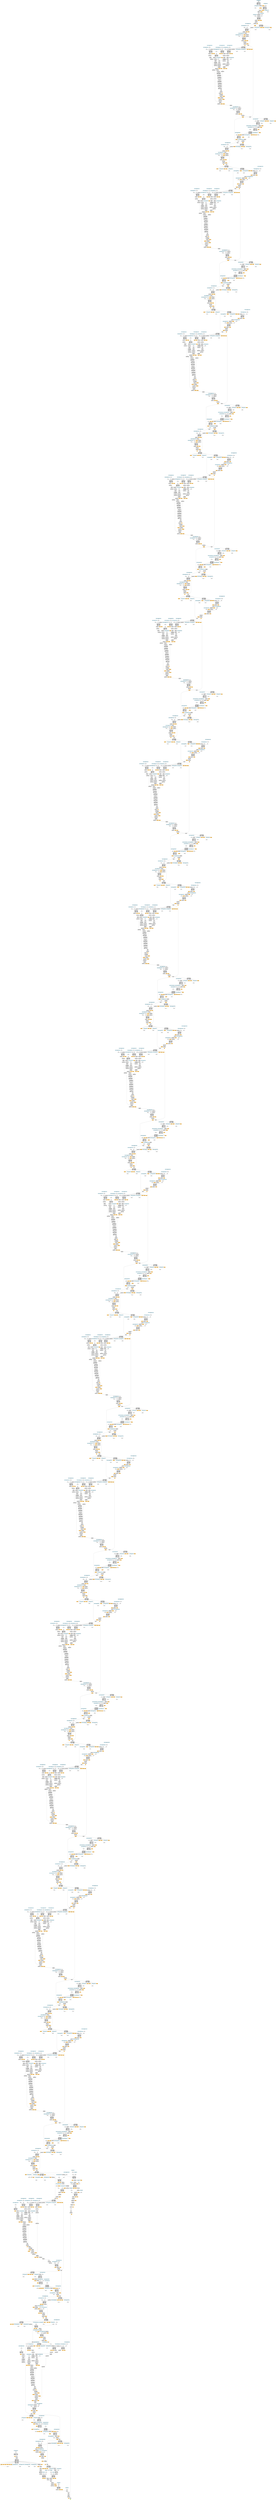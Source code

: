 digraph {
	graph [size="1432.95,1432.95"]
	node [align=left fontname=monospace fontsize=10 height=0.2 ranksep=0.1 shape=box style=filled]
	140597480547008 [label="
 ()" fillcolor=darkolivegreen1]
	140597480504432 [label="AddBackward0
------------
alpha: 1"]
	140597480504096 -> 140597480504432
	140597480504096 -> 140597367774080 [dir=none]
	140597367774080 [label="other
 ()" fillcolor=orange]
	140597480504096 [label="MulBackward0
---------------------
other: [saved tensor]
self :           None"]
	140597480502656 -> 140597480504096
	140597480502656 [label="DivBackward1
------------
other: 1"]
	140597480502944 -> 140597480502656
	140597480502944 [label=NegBackward0]
	140597480503664 -> 140597480502944
	140597480503664 [label="SumBackward0
------------------
self_sizes: (1, 3)"]
	140597480503712 -> 140597480503664
	140597480503712 -> 140597480031872 [dir=none]
	140597480031872 [label="other
 (1, 3)" fillcolor=orange]
	140597480503712 [label="MulBackward0
---------------------
other: [saved tensor]
self :           None"]
	140597480503520 -> 140597480503712
	140597480503520 -> 140597367774400 [dir=none]
	140597367774400 [label="result
 (1, 3)" fillcolor=orange]
	140597480503520 [label="LogSoftmaxBackward0
----------------------
dim   :              1
result: [saved tensor]"]
	140597480504000 -> 140597480503520
	140597480504000 [label="MeanBackward1
-----------------------
dim       :        (1,)
keepdim   :       False
self_sizes: (1, 126, 3)"]
	140597480504960 -> 140597480504000
	140597480504960 -> 140597367774320 [dir=none]
	140597367774320 [label="result
 (1, 126, 3)" fillcolor=orange]
	140597480504960 [label="SoftmaxBackward0
----------------------
dim   :              1
result: [saved tensor]"]
	140597480505056 -> 140597480504960
	140597480505056 [label="ViewBackward0
--------------------
self_sizes: (126, 3)"]
	140597480505008 -> 140597480505056
	140597480505008 -> 140597367774240 [dir=none]
	140597367774240 [label="mat1
 (126, 256)" fillcolor=orange]
	140597480505008 -> 140597367774560 [dir=none]
	140597367774560 [label="mat2
 (256, 3)" fillcolor=orange]
	140597480505008 [label="AddmmBackward0
----------------------------
alpha       :              1
beta        :              1
mat1        : [saved tensor]
mat1_sizes  :     (126, 256)
mat1_strides:       (256, 1)
mat2        : [saved tensor]
mat2_sizes  :       (256, 3)
mat2_strides:       (1, 256)"]
	140597480504480 -> 140597480505008
	140597776162064 [label="acc_classifier.fc3.bias
 (3)" fillcolor=lightblue]
	140597776162064 -> 140597480504480
	140597480504480 [label=AccumulateGrad]
	140597480504576 -> 140597480505008
	140597480504576 [label="ViewBackward0
-------------------------
self_sizes: (1, 126, 256)"]
	140597480504624 -> 140597480504576
	140597480504624 -> 140597367774160 [dir=none]
	140597367774160 [label="result
 (1, 126, 256)" fillcolor=orange]
	140597480504624 [label="ReluBackward0
----------------------
result: [saved tensor]"]
	140597480504144 -> 140597480504624
	140597480504144 [label="ViewBackward0
----------------------
self_sizes: (126, 256)"]
	140597480503280 -> 140597480504144
	140597480503280 -> 140597367774720 [dir=none]
	140597367774720 [label="mat1
 (126, 1024)" fillcolor=orange]
	140597480503280 -> 140597367774880 [dir=none]
	140597367774880 [label="mat2
 (1024, 256)" fillcolor=orange]
	140597480503280 [label="AddmmBackward0
----------------------------
alpha       :              1
beta        :              1
mat1        : [saved tensor]
mat1_sizes  :    (126, 1024)
mat1_strides:      (1024, 1)
mat2        : [saved tensor]
mat2_sizes  :    (1024, 256)
mat2_strides:      (1, 1024)"]
	140597480504336 -> 140597480503280
	140597776162304 [label="acc_classifier.fc2.bias
 (256)" fillcolor=lightblue]
	140597776162304 -> 140597480504336
	140597480504336 [label=AccumulateGrad]
	140597480504192 -> 140597480503280
	140597480504192 [label="ViewBackward0
--------------------------
self_sizes: (1, 126, 1024)"]
	140597480503472 -> 140597480504192
	140597480503472 -> 140597367775120 [dir=none]
	140597367775120 [label="result
 (1, 126, 1024)" fillcolor=orange]
	140597480503472 [label="ReluBackward0
----------------------
result: [saved tensor]"]
	140597480503904 -> 140597480503472
	140597480503904 [label="ViewBackward0
-----------------------
self_sizes: (126, 1024)"]
	140597480503952 -> 140597480503904
	140597480503952 -> 140597367774640 [dir=none]
	140597367774640 [label="mat1
 (126, 512)" fillcolor=orange]
	140597480503952 -> 140597367774480 [dir=none]
	140597367774480 [label="mat2
 (512, 1024)" fillcolor=orange]
	140597480503952 [label="AddmmBackward0
----------------------------
alpha       :              1
beta        :              1
mat1        : [saved tensor]
mat1_sizes  :     (126, 512)
mat1_strides:       (512, 1)
mat2        : [saved tensor]
mat2_sizes  :    (512, 1024)
mat2_strides:       (1, 512)"]
	140597480374720 -> 140597480503952
	140597776162144 [label="acc_classifier.fc1.bias
 (1024)" fillcolor=lightblue]
	140597776162144 -> 140597480374720
	140597480374720 [label=AccumulateGrad]
	140597480374672 -> 140597480503952
	140597480374672 [label="ViewBackward0
-------------------------
self_sizes: (1, 126, 512)"]
	140597480376832 -> 140597480374672
	140597480376832 -> 140597520168496 [dir=none]
	140597520168496 [label="bias
 (512)" fillcolor=orange]
	140597480376832 -> 140597480544112 [dir=none]
	140597480544112 [label="input
 (1, 126, 512)" fillcolor=orange]
	140597480376832 -> 140597367774960 [dir=none]
	140597367774960 [label="result1
 (1, 126, 1)" fillcolor=orange]
	140597480376832 -> 140597367774800 [dir=none]
	140597367774800 [label="result2
 (1, 126, 1)" fillcolor=orange]
	140597480376832 -> 140597520168416 [dir=none]
	140597520168416 [label="weight
 (512)" fillcolor=orange]
	140597480376832 [label="NativeLayerNormBackward0
--------------------------------
bias            : [saved tensor]
input           : [saved tensor]
normalized_shape:         (512,)
result1         : [saved tensor]
result2         : [saved tensor]
weight          : [saved tensor]"]
	140597480376592 -> 140597480376832
	140597480376592 [label="AddBackward0
------------
alpha: 1"]
	140597480376400 -> 140597480376592
	140597480376400 [label="AddBackward0
------------
alpha: 1"]
	140597480377840 -> 140597480376400
	140597480377840 [label="AddBackward0
------------
alpha: 1"]
	140597480377888 -> 140597480377840
	140597480377888 [label="AddBackward0
------------
alpha: 1"]
	140597480377984 -> 140597480377888
	140597480377984 -> 140597566765392 [dir=none]
	140597566765392 [label="bias
 (512)" fillcolor=orange]
	140597480377984 -> 140597480541936 [dir=none]
	140597480541936 [label="input
 (1, 126, 512)" fillcolor=orange]
	140597480377984 -> 140597367775040 [dir=none]
	140597367775040 [label="result1
 (1, 126, 1)" fillcolor=orange]
	140597480377984 -> 140597367832640 [dir=none]
	140597367832640 [label="result2
 (1, 126, 1)" fillcolor=orange]
	140597480377984 -> 140597566765312 [dir=none]
	140597566765312 [label="weight
 (512)" fillcolor=orange]
	140597480377984 [label="NativeLayerNormBackward0
--------------------------------
bias            : [saved tensor]
input           : [saved tensor]
normalized_shape:         (512,)
result1         : [saved tensor]
result2         : [saved tensor]
weight          : [saved tensor]"]
	140597480377648 -> 140597480377984
	140597480377648 [label="AddBackward0
------------
alpha: 1"]
	140597480026608 -> 140597480377648
	140597480026608 [label="AddBackward0
------------
alpha: 1"]
	140597480026368 -> 140597480026608
	140597480026368 [label="AddBackward0
------------
alpha: 1"]
	140597480026320 -> 140597480026368
	140597480026320 [label="AddBackward0
------------
alpha: 1"]
	140597480028528 -> 140597480026320
	140597480028528 -> 140597566639216 [dir=none]
	140597566639216 [label="bias
 (512)" fillcolor=orange]
	140597480028528 -> 140597480539856 [dir=none]
	140597480539856 [label="input
 (1, 126, 512)" fillcolor=orange]
	140597480028528 -> 140597367832880 [dir=none]
	140597367832880 [label="result1
 (1, 126, 1)" fillcolor=orange]
	140597480028528 -> 140597367832720 [dir=none]
	140597367832720 [label="result2
 (1, 126, 1)" fillcolor=orange]
	140597480028528 -> 140597566639136 [dir=none]
	140597566639136 [label="weight
 (512)" fillcolor=orange]
	140597480028528 [label="NativeLayerNormBackward0
--------------------------------
bias            : [saved tensor]
input           : [saved tensor]
normalized_shape:         (512,)
result1         : [saved tensor]
result2         : [saved tensor]
weight          : [saved tensor]"]
	140597480026560 -> 140597480028528
	140597480026560 [label="AddBackward0
------------
alpha: 1"]
	140597480029488 -> 140597480026560
	140597480029488 [label="AddBackward0
------------
alpha: 1"]
	140597480028192 -> 140597480029488
	140597480028192 [label="AddBackward0
------------
alpha: 1"]
	140597480028240 -> 140597480028192
	140597480028240 [label="AddBackward0
------------
alpha: 1"]
	140597480029104 -> 140597480028240
	140597480029104 -> 140597854179216 [dir=none]
	140597854179216 [label="bias
 (512)" fillcolor=orange]
	140597480029104 -> 140597480537680 [dir=none]
	140597480537680 [label="input
 (1, 126, 512)" fillcolor=orange]
	140597480029104 -> 140597367833040 [dir=none]
	140597367833040 [label="result1
 (1, 126, 1)" fillcolor=orange]
	140597480029104 -> 140597367832800 [dir=none]
	140597367832800 [label="result2
 (1, 126, 1)" fillcolor=orange]
	140597480029104 -> 140597854179136 [dir=none]
	140597854179136 [label="weight
 (512)" fillcolor=orange]
	140597480029104 [label="NativeLayerNormBackward0
--------------------------------
bias            : [saved tensor]
input           : [saved tensor]
normalized_shape:         (512,)
result1         : [saved tensor]
result2         : [saved tensor]
weight          : [saved tensor]"]
	140597480028720 -> 140597480029104
	140597480028720 [label="AddBackward0
------------
alpha: 1"]
	140597480028960 -> 140597480028720
	140597480028960 [label="AddBackward0
------------
alpha: 1"]
	140597480028672 -> 140597480028960
	140597480028672 [label="AddBackward0
------------
alpha: 1"]
	140597480029632 -> 140597480028672
	140597480029632 [label="AddBackward0
------------
alpha: 1"]
	140597480054592 -> 140597480029632
	140597480054592 -> 140597854176016 [dir=none]
	140597854176016 [label="bias
 (512)" fillcolor=orange]
	140597480054592 -> 140597480535600 [dir=none]
	140597480535600 [label="input
 (1, 126, 512)" fillcolor=orange]
	140597480054592 -> 140597367833200 [dir=none]
	140597367833200 [label="result1
 (1, 126, 1)" fillcolor=orange]
	140597480054592 -> 140597367832960 [dir=none]
	140597367832960 [label="result2
 (1, 126, 1)" fillcolor=orange]
	140597480054592 -> 140597854175936 [dir=none]
	140597854175936 [label="weight
 (512)" fillcolor=orange]
	140597480054592 [label="NativeLayerNormBackward0
--------------------------------
bias            : [saved tensor]
input           : [saved tensor]
normalized_shape:         (512,)
result1         : [saved tensor]
result2         : [saved tensor]
weight          : [saved tensor]"]
	140597480054256 -> 140597480054592
	140597480054256 [label="AddBackward0
------------
alpha: 1"]
	140597480054016 -> 140597480054256
	140597480054016 [label="AddBackward0
------------
alpha: 1"]
	140597480053728 -> 140597480054016
	140597480053728 [label="AddBackward0
------------
alpha: 1"]
	140597368046304 -> 140597480053728
	140597368046304 [label="AddBackward0
------------
alpha: 1"]
	140597368048608 -> 140597368046304
	140597368048608 -> 140597854053936 [dir=none]
	140597854053936 [label="bias
 (512)" fillcolor=orange]
	140597368048608 -> 140597480533424 [dir=none]
	140597480533424 [label="input
 (1, 126, 512)" fillcolor=orange]
	140597368048608 -> 140597367833360 [dir=none]
	140597367833360 [label="result1
 (1, 126, 1)" fillcolor=orange]
	140597368048608 -> 140597367833120 [dir=none]
	140597367833120 [label="result2
 (1, 126, 1)" fillcolor=orange]
	140597368048608 -> 140597854053856 [dir=none]
	140597854053856 [label="weight
 (512)" fillcolor=orange]
	140597368048608 [label="NativeLayerNormBackward0
--------------------------------
bias            : [saved tensor]
input           : [saved tensor]
normalized_shape:         (512,)
result1         : [saved tensor]
result2         : [saved tensor]
weight          : [saved tensor]"]
	140597368049184 -> 140597368048608
	140597368049184 [label="AddBackward0
------------
alpha: 1"]
	140597368048800 -> 140597368049184
	140597368048800 [label="AddBackward0
------------
alpha: 1"]
	140597368048944 -> 140597368048800
	140597368048944 [label="AddBackward0
------------
alpha: 1"]
	140597368049328 -> 140597368048944
	140597368049328 [label="AddBackward0
------------
alpha: 1"]
	140597368049472 -> 140597368049328
	140597368049472 -> 140597855181056 [dir=none]
	140597855181056 [label="bias
 (512)" fillcolor=orange]
	140597368049472 -> 140597480531344 [dir=none]
	140597480531344 [label="input
 (1, 126, 512)" fillcolor=orange]
	140597368049472 -> 140597367833520 [dir=none]
	140597367833520 [label="result1
 (1, 126, 1)" fillcolor=orange]
	140597368049472 -> 140597367833280 [dir=none]
	140597367833280 [label="result2
 (1, 126, 1)" fillcolor=orange]
	140597368049472 -> 140597855180976 [dir=none]
	140597855180976 [label="weight
 (512)" fillcolor=orange]
	140597368049472 [label="NativeLayerNormBackward0
--------------------------------
bias            : [saved tensor]
input           : [saved tensor]
normalized_shape:         (512,)
result1         : [saved tensor]
result2         : [saved tensor]
weight          : [saved tensor]"]
	140597368049616 -> 140597368049472
	140597368049616 [label="AddBackward0
------------
alpha: 1"]
	140597367853264 -> 140597368049616
	140597367853264 [label="AddBackward0
------------
alpha: 1"]
	140597367853408 -> 140597367853264
	140597367853408 [label="AddBackward0
------------
alpha: 1"]
	140597367853552 -> 140597367853408
	140597367853552 [label="AddBackward0
------------
alpha: 1"]
	140597367853696 -> 140597367853552
	140597367853696 -> 140597854972960 [dir=none]
	140597854972960 [label="bias
 (512)" fillcolor=orange]
	140597367853696 -> 140597480529168 [dir=none]
	140597480529168 [label="input
 (1, 126, 512)" fillcolor=orange]
	140597367853696 -> 140597367833680 [dir=none]
	140597367833680 [label="result1
 (1, 126, 1)" fillcolor=orange]
	140597367853696 -> 140597367833440 [dir=none]
	140597367833440 [label="result2
 (1, 126, 1)" fillcolor=orange]
	140597367853696 -> 140597854972880 [dir=none]
	140597854972880 [label="weight
 (512)" fillcolor=orange]
	140597367853696 [label="NativeLayerNormBackward0
--------------------------------
bias            : [saved tensor]
input           : [saved tensor]
normalized_shape:         (512,)
result1         : [saved tensor]
result2         : [saved tensor]
weight          : [saved tensor]"]
	140597367853840 -> 140597367853696
	140597367853840 [label="AddBackward0
------------
alpha: 1"]
	140597367854032 -> 140597367853840
	140597367854032 [label="AddBackward0
------------
alpha: 1"]
	140597367854176 -> 140597367854032
	140597367854176 [label="AddBackward0
------------
alpha: 1"]
	140597367854320 -> 140597367854176
	140597367854320 [label="AddBackward0
------------
alpha: 1"]
	140597367854464 -> 140597367854320
	140597367854464 -> 140597854490432 [dir=none]
	140597854490432 [label="bias
 (512)" fillcolor=orange]
	140597367854464 -> 140597480527088 [dir=none]
	140597480527088 [label="input
 (1, 126, 512)" fillcolor=orange]
	140597367854464 -> 140597367833840 [dir=none]
	140597367833840 [label="result1
 (1, 126, 1)" fillcolor=orange]
	140597367854464 -> 140597367833600 [dir=none]
	140597367833600 [label="result2
 (1, 126, 1)" fillcolor=orange]
	140597367854464 -> 140597854490352 [dir=none]
	140597854490352 [label="weight
 (512)" fillcolor=orange]
	140597367854464 [label="NativeLayerNormBackward0
--------------------------------
bias            : [saved tensor]
input           : [saved tensor]
normalized_shape:         (512,)
result1         : [saved tensor]
result2         : [saved tensor]
weight          : [saved tensor]"]
	140597367854608 -> 140597367854464
	140597367854608 [label="AddBackward0
------------
alpha: 1"]
	140597367854800 -> 140597367854608
	140597367854800 [label="AddBackward0
------------
alpha: 1"]
	140597367854944 -> 140597367854800
	140597367854944 [label="AddBackward0
------------
alpha: 1"]
	140597367855088 -> 140597367854944
	140597367855088 [label="AddBackward0
------------
alpha: 1"]
	140597367855232 -> 140597367855088
	140597367855232 -> 140597856970768 [dir=none]
	140597856970768 [label="bias
 (512)" fillcolor=orange]
	140597367855232 -> 140597480524912 [dir=none]
	140597480524912 [label="input
 (1, 126, 512)" fillcolor=orange]
	140597367855232 -> 140597367834000 [dir=none]
	140597367834000 [label="result1
 (1, 126, 1)" fillcolor=orange]
	140597367855232 -> 140597367833760 [dir=none]
	140597367833760 [label="result2
 (1, 126, 1)" fillcolor=orange]
	140597367855232 -> 140597856970688 [dir=none]
	140597856970688 [label="weight
 (512)" fillcolor=orange]
	140597367855232 [label="NativeLayerNormBackward0
--------------------------------
bias            : [saved tensor]
input           : [saved tensor]
normalized_shape:         (512,)
result1         : [saved tensor]
result2         : [saved tensor]
weight          : [saved tensor]"]
	140597367855376 -> 140597367855232
	140597367855376 [label="AddBackward0
------------
alpha: 1"]
	140597367855568 -> 140597367855376
	140597367855568 [label="AddBackward0
------------
alpha: 1"]
	140597367855712 -> 140597367855568
	140597367855712 [label="AddBackward0
------------
alpha: 1"]
	140597367855856 -> 140597367855712
	140597367855856 [label="AddBackward0
------------
alpha: 1"]
	140597367856000 -> 140597367855856
	140597367856000 -> 140597854487552 [dir=none]
	140597854487552 [label="bias
 (512)" fillcolor=orange]
	140597367856000 -> 140597480522832 [dir=none]
	140597480522832 [label="input
 (1, 126, 512)" fillcolor=orange]
	140597367856000 -> 140597367834160 [dir=none]
	140597367834160 [label="result1
 (1, 126, 1)" fillcolor=orange]
	140597367856000 -> 140597367833920 [dir=none]
	140597367833920 [label="result2
 (1, 126, 1)" fillcolor=orange]
	140597367856000 -> 140597854487472 [dir=none]
	140597854487472 [label="weight
 (512)" fillcolor=orange]
	140597367856000 [label="NativeLayerNormBackward0
--------------------------------
bias            : [saved tensor]
input           : [saved tensor]
normalized_shape:         (512,)
result1         : [saved tensor]
result2         : [saved tensor]
weight          : [saved tensor]"]
	140597367856144 -> 140597367856000
	140597367856144 [label="AddBackward0
------------
alpha: 1"]
	140597367856336 -> 140597367856144
	140597367856336 [label="AddBackward0
------------
alpha: 1"]
	140597367856480 -> 140597367856336
	140597367856480 [label="AddBackward0
------------
alpha: 1"]
	140597367856624 -> 140597367856480
	140597367856624 [label="AddBackward0
------------
alpha: 1"]
	140597367856768 -> 140597367856624
	140597367856768 -> 140597855618848 [dir=none]
	140597855618848 [label="bias
 (512)" fillcolor=orange]
	140597367856768 -> 140597480520656 [dir=none]
	140597480520656 [label="input
 (1, 126, 512)" fillcolor=orange]
	140597367856768 -> 140597367834320 [dir=none]
	140597367834320 [label="result1
 (1, 126, 1)" fillcolor=orange]
	140597367856768 -> 140597367834080 [dir=none]
	140597367834080 [label="result2
 (1, 126, 1)" fillcolor=orange]
	140597367856768 -> 140597855618768 [dir=none]
	140597855618768 [label="weight
 (512)" fillcolor=orange]
	140597367856768 [label="NativeLayerNormBackward0
--------------------------------
bias            : [saved tensor]
input           : [saved tensor]
normalized_shape:         (512,)
result1         : [saved tensor]
result2         : [saved tensor]
weight          : [saved tensor]"]
	140597367856912 -> 140597367856768
	140597367856912 [label="AddBackward0
------------
alpha: 1"]
	140597367857104 -> 140597367856912
	140597367857104 [label="AddBackward0
------------
alpha: 1"]
	140597367865504 -> 140597367857104
	140597367865504 [label="AddBackward0
------------
alpha: 1"]
	140597367865648 -> 140597367865504
	140597367865648 [label="AddBackward0
------------
alpha: 1"]
	140597367865792 -> 140597367865648
	140597367865792 -> 140597855865408 [dir=none]
	140597855865408 [label="bias
 (512)" fillcolor=orange]
	140597367865792 -> 140597480518576 [dir=none]
	140597480518576 [label="input
 (1, 126, 512)" fillcolor=orange]
	140597367865792 -> 140597367834480 [dir=none]
	140597367834480 [label="result1
 (1, 126, 1)" fillcolor=orange]
	140597367865792 -> 140597367834240 [dir=none]
	140597367834240 [label="result2
 (1, 126, 1)" fillcolor=orange]
	140597367865792 -> 140597855865328 [dir=none]
	140597855865328 [label="weight
 (512)" fillcolor=orange]
	140597367865792 [label="NativeLayerNormBackward0
--------------------------------
bias            : [saved tensor]
input           : [saved tensor]
normalized_shape:         (512,)
result1         : [saved tensor]
result2         : [saved tensor]
weight          : [saved tensor]"]
	140597367865936 -> 140597367865792
	140597367865936 [label="AddBackward0
------------
alpha: 1"]
	140597367866128 -> 140597367865936
	140597367866128 [label="AddBackward0
------------
alpha: 1"]
	140597367866272 -> 140597367866128
	140597367866272 [label="AddBackward0
------------
alpha: 1"]
	140597367866416 -> 140597367866272
	140597367866416 [label="AddBackward0
------------
alpha: 1"]
	140597367866560 -> 140597367866416
	140597367866560 -> 140597856787808 [dir=none]
	140597856787808 [label="bias
 (512)" fillcolor=orange]
	140597367866560 -> 140597480516400 [dir=none]
	140597480516400 [label="input
 (1, 126, 512)" fillcolor=orange]
	140597367866560 -> 140597367834640 [dir=none]
	140597367834640 [label="result1
 (1, 126, 1)" fillcolor=orange]
	140597367866560 -> 140597367834400 [dir=none]
	140597367834400 [label="result2
 (1, 126, 1)" fillcolor=orange]
	140597367866560 -> 140597856787728 [dir=none]
	140597856787728 [label="weight
 (512)" fillcolor=orange]
	140597367866560 [label="NativeLayerNormBackward0
--------------------------------
bias            : [saved tensor]
input           : [saved tensor]
normalized_shape:         (512,)
result1         : [saved tensor]
result2         : [saved tensor]
weight          : [saved tensor]"]
	140597367866752 -> 140597367866560
	140597367866752 [label="AddBackward0
------------
alpha: 1"]
	140597367866944 -> 140597367866752
	140597367866944 [label="AddBackward0
------------
alpha: 1"]
	140597367867088 -> 140597367866944
	140597367867088 [label="AddBackward0
------------
alpha: 1"]
	140597367867232 -> 140597367867088
	140597367867232 [label="AddBackward0
------------
alpha: 1"]
	140597367867376 -> 140597367867232
	140597367867376 -> 140597856784608 [dir=none]
	140597856784608 [label="bias
 (512)" fillcolor=orange]
	140597367867376 -> 140597480514320 [dir=none]
	140597480514320 [label="input
 (1, 126, 512)" fillcolor=orange]
	140597367867376 -> 140597367834800 [dir=none]
	140597367834800 [label="result1
 (1, 126, 1)" fillcolor=orange]
	140597367867376 -> 140597367834560 [dir=none]
	140597367834560 [label="result2
 (1, 126, 1)" fillcolor=orange]
	140597367867376 -> 140597856784528 [dir=none]
	140597856784528 [label="weight
 (512)" fillcolor=orange]
	140597367867376 [label="NativeLayerNormBackward0
--------------------------------
bias            : [saved tensor]
input           : [saved tensor]
normalized_shape:         (512,)
result1         : [saved tensor]
result2         : [saved tensor]
weight          : [saved tensor]"]
	140597367867520 -> 140597367867376
	140597367867520 [label="AddBackward0
------------
alpha: 1"]
	140597367867712 -> 140597367867520
	140597367867712 [label="AddBackward0
------------
alpha: 1"]
	140597367867856 -> 140597367867712
	140597367867856 [label="AddBackward0
------------
alpha: 1"]
	140597367868000 -> 140597367867856
	140597367868000 [label="AddBackward0
------------
alpha: 1"]
	140597367868144 -> 140597367868000
	140597367868144 -> 140597367834960 [dir=none]
	140597367834960 [label="result1
 (1, 126, 512)" fillcolor=orange]
	140597367868144 [label="NativeDropoutBackward0
-----------------------
p      :            0.1
result1: [saved tensor]"]
	140597367868288 -> 140597367868144
	140597367868288 -> 140597367835040 [dir=none]
	140597367835040 [label="other
 ()" fillcolor=orange]
	140597367868288 [label="MulBackward0
---------------------
other: [saved tensor]
self :           None"]
	140597367868384 -> 140597367868288
	140597367868384 [label="ViewBackward0
----------------------
self_sizes: (126, 512)"]
	140597367868480 -> 140597367868384
	140597367868480 -> 140597367834720 [dir=none]
	140597367834720 [label="mat1
 (126, 10240)" fillcolor=orange]
	140597367868480 -> 140597367834880 [dir=none]
	140597367834880 [label="mat2
 (10240, 512)" fillcolor=orange]
	140597367868480 [label="AddmmBackward0
----------------------------
alpha       :              1
beta        :              1
mat1        : [saved tensor]
mat1_sizes  :   (126, 10240)
mat1_strides:     (10240, 1)
mat2        : [saved tensor]
mat2_sizes  :   (10240, 512)
mat2_strides:     (1, 10240)"]
	140597367868576 -> 140597367868480
	140597857543808 [label="ct.encoder.pre_encode.out.bias
 (512)" fillcolor=lightblue]
	140597857543808 -> 140597367868576
	140597367868576 [label=AccumulateGrad]
	140597367868528 -> 140597367868480
	140597367868528 [label="ViewBackward0
---------------------------
self_sizes: (1, 126, 10240)"]
	140597367868672 -> 140597367868528
	140597367868672 [label="UnsafeViewBackward0
-----------------------------
self_sizes: (1, 126, 512, 20)"]
	140597367868864 -> 140597367868672
	140597367868864 [label=CloneBackward0]
	140597367868960 -> 140597367868864
	140597367868960 [label="TransposeBackward0
------------------
dim0: 1
dim1: 2"]
	140597367869056 -> 140597367868960
	140597367869056 -> 140597367835520 [dir=none]
	140597367835520 [label="result
 (1, 512, 126, 20)" fillcolor=orange]
	140597367869056 [label="ReluBackward0
----------------------
result: [saved tensor]"]
	140597367869152 -> 140597367869056
	140597367869152 -> 140597480454640 [dir=none]
	140597480454640 [label="input
 (1, 512, 251, 40)" fillcolor=orange]
	140597367869152 -> 140597857543328 [dir=none]
	140597857543328 [label="weight
 (512, 512, 3, 3)" fillcolor=orange]
	140597367869152 [label="ConvolutionBackward0
------------------------------
bias_sizes_opt:         (512,)
dilation      :         (1, 1)
groups        :              1
input         : [saved tensor]
output_padding:         (0, 0)
padding       :         (1, 1)
stride        :         (2, 2)
transposed    :          False
weight        : [saved tensor]"]
	140597367869248 -> 140597367869152
	140597367869248 -> 140597367835200 [dir=none]
	140597367835200 [label="result
 (1, 512, 251, 40)" fillcolor=orange]
	140597367869248 [label="ReluBackward0
----------------------
result: [saved tensor]"]
	140597367869392 -> 140597367869248
	140597367869392 -> 140597480454240 [dir=none]
	140597480454240 [label="input
 (1, 1, 501, 80)" fillcolor=orange]
	140597367869392 -> 140597857543168 [dir=none]
	140597857543168 [label="weight
 (512, 1, 3, 3)" fillcolor=orange]
	140597367869392 [label="ConvolutionBackward0
------------------------------
bias_sizes_opt:         (512,)
dilation      :         (1, 1)
groups        :              1
input         : [saved tensor]
output_padding:         (0, 0)
padding       :         (1, 1)
stride        :         (2, 2)
transposed    :          False
weight        : [saved tensor]"]
	140597367885984 -> 140597367869392
	140597857543168 [label="ct.encoder.pre_encode.conv.0.weight
 (512, 1, 3, 3)" fillcolor=lightblue]
	140597857543168 -> 140597367885984
	140597367885984 [label=AccumulateGrad]
	140597367885936 -> 140597367869392
	140597857543248 [label="ct.encoder.pre_encode.conv.0.bias
 (512)" fillcolor=lightblue]
	140597857543248 -> 140597367885936
	140597367885936 [label=AccumulateGrad]
	140597367869200 -> 140597367869152
	140597857543328 [label="ct.encoder.pre_encode.conv.2.weight
 (512, 512, 3, 3)" fillcolor=lightblue]
	140597857543328 -> 140597367869200
	140597367869200 [label=AccumulateGrad]
	140597367868768 -> 140597367869152
	140597857543408 [label="ct.encoder.pre_encode.conv.2.bias
 (512)" fillcolor=lightblue]
	140597857543408 -> 140597367868768
	140597367868768 [label=AccumulateGrad]
	140597367868192 -> 140597367868480
	140597367868192 [label=TBackward0]
	140597367868912 -> 140597367868192
	140597857543728 [label="ct.encoder.pre_encode.out.weight
 (512, 10240)" fillcolor=lightblue]
	140597857543728 -> 140597367868912
	140597367868912 [label=AccumulateGrad]
	140597367868096 -> 140597367868000
	140597367868096 -> 140597367835360 [dir=none]
	140597367835360 [label="other
 ()" fillcolor=orange]
	140597367868096 [label="MulBackward0
---------------------
other: [saved tensor]
self :           None"]
	140597367868432 -> 140597367868096
	140597367868432 -> 140597367835680 [dir=none]
	140597367835680 [label="result1
 (1, 126, 512)" fillcolor=orange]
	140597367868432 [label="NativeDropoutBackward0
-----------------------
p      :            0.1
result1: [saved tensor]"]
	140597367868816 -> 140597367868432
	140597367868816 [label="ViewBackward0
----------------------
self_sizes: (126, 512)"]
	140597367869008 -> 140597367868816
	140597367869008 -> 140597367835280 [dir=none]
	140597367835280 [label="mat1
 (126, 2048)" fillcolor=orange]
	140597367869008 -> 140597367835600 [dir=none]
	140597367835600 [label="mat2
 (2048, 512)" fillcolor=orange]
	140597367869008 [label="AddmmBackward0
----------------------------
alpha       :              1
beta        :              1
mat1        : [saved tensor]
mat1_sizes  :    (126, 2048)
mat1_strides:      (2048, 1)
mat2        : [saved tensor]
mat2_sizes  :    (2048, 512)
mat2_strides:      (1, 2048)"]
	140597367869296 -> 140597367869008
	140597857543488 [label="ct.encoder.layers.0.feed_forward1.linear2.bias
 (512)" fillcolor=lightblue]
	140597857543488 -> 140597367869296
	140597367869296 [label=AccumulateGrad]
	140597367868720 -> 140597367869008
	140597367868720 [label="ViewBackward0
--------------------------
self_sizes: (1, 126, 2048)"]
	140597367885888 -> 140597367868720
	140597367885888 -> 140597367836080 [dir=none]
	140597367836080 [label="result1
 (1, 126, 2048)" fillcolor=orange]
	140597367885888 [label="NativeDropoutBackward0
-----------------------
p      :            0.1
result1: [saved tensor]"]
	140597367886176 -> 140597367885888
	140597367886176 -> 140597480454960 [dir=none]
	140597480454960 [label="self
 (1, 126, 2048)" fillcolor=orange]
	140597367886176 [label="SiluBackward0
--------------------
self: [saved tensor]"]
	140597367886272 -> 140597367886176
	140597367886272 [label="ViewBackward0
-----------------------
self_sizes: (126, 2048)"]
	140597367886368 -> 140597367886272
	140597367886368 -> 140597367835120 [dir=none]
	140597367835120 [label="mat1
 (126, 512)" fillcolor=orange]
	140597367886368 -> 140597367835920 [dir=none]
	140597367835920 [label="mat2
 (512, 2048)" fillcolor=orange]
	140597367886368 [label="AddmmBackward0
----------------------------
alpha       :              1
beta        :              1
mat1        : [saved tensor]
mat1_sizes  :     (126, 512)
mat1_strides:       (512, 1)
mat2        : [saved tensor]
mat2_sizes  :    (512, 2048)
mat2_strides:       (1, 512)"]
	140597367886464 -> 140597367886368
	140597876034672 [label="ct.encoder.layers.0.feed_forward1.linear1.bias
 (2048)" fillcolor=lightblue]
	140597876034672 -> 140597367886464
	140597367886464 [label=AccumulateGrad]
	140597367886416 -> 140597367886368
	140597367886416 [label="ViewBackward0
-------------------------
self_sizes: (1, 126, 512)"]
	140597367886560 -> 140597367886416
	140597367886560 -> 140597875703056 [dir=none]
	140597875703056 [label="bias
 (512)" fillcolor=orange]
	140597367886560 -> 140597480454880 [dir=none]
	140597480454880 [label="input
 (1, 126, 512)" fillcolor=orange]
	140597367886560 -> 140597367835440 [dir=none]
	140597367835440 [label="result1
 (1, 126, 1)" fillcolor=orange]
	140597367886560 -> 140597367836160 [dir=none]
	140597367836160 [label="result2
 (1, 126, 1)" fillcolor=orange]
	140597367886560 -> 140597875702336 [dir=none]
	140597875702336 [label="weight
 (512)" fillcolor=orange]
	140597367886560 [label="NativeLayerNormBackward0
--------------------------------
bias            : [saved tensor]
input           : [saved tensor]
normalized_shape:         (512,)
result1         : [saved tensor]
result2         : [saved tensor]
weight          : [saved tensor]"]
	140597367868144 -> 140597367886560
	140597367886752 -> 140597367886560
	140597875702336 [label="ct.encoder.layers.0.norm_feed_forward1.weight
 (512)" fillcolor=lightblue]
	140597875702336 -> 140597367886752
	140597367886752 [label=AccumulateGrad]
	140597367886704 -> 140597367886560
	140597875703056 [label="ct.encoder.layers.0.norm_feed_forward1.bias
 (512)" fillcolor=lightblue]
	140597875703056 -> 140597367886704
	140597367886704 [label=AccumulateGrad]
	140597367886080 -> 140597367886368
	140597367886080 [label=TBackward0]
	140597367886800 -> 140597367886080
	140597861309232 [label="ct.encoder.layers.0.feed_forward1.linear1.weight
 (2048, 512)" fillcolor=lightblue]
	140597861309232 -> 140597367886800
	140597367886800 [label=AccumulateGrad]
	140597367868240 -> 140597367869008
	140597367868240 [label=TBackward0]
	140597367886224 -> 140597367868240
	140597857543568 [label="ct.encoder.layers.0.feed_forward1.linear2.weight
 (512, 2048)" fillcolor=lightblue]
	140597857543568 -> 140597367886224
	140597367886224 [label=AccumulateGrad]
	140597367867952 -> 140597367867856
	140597367867952 -> 140597367836320 [dir=none]
	140597367836320 [label="result1
 (1, 126, 512)" fillcolor=orange]
	140597367867952 [label="NativeDropoutBackward0
-----------------------
p      :            0.1
result1: [saved tensor]"]
	140597367868624 -> 140597367867952
	140597367868624 [label="ViewBackward0
----------------------
self_sizes: (126, 512)"]
	140597367869344 -> 140597367868624
	140597367869344 -> 140597367836400 [dir=none]
	140597367836400 [label="mat1
 (126, 512)" fillcolor=orange]
	140597367869344 -> 140597367835840 [dir=none]
	140597367835840 [label="mat2
 (512, 512)" fillcolor=orange]
	140597367869344 [label="AddmmBackward0
----------------------------
alpha       :              1
beta        :              1
mat1        : [saved tensor]
mat1_sizes  :     (126, 512)
mat1_strides:       (512, 1)
mat2        : [saved tensor]
mat2_sizes  :     (512, 512)
mat2_strides:       (1, 512)"]
	140597367868048 -> 140597367869344
	140597857545488 [label="ct.encoder.layers.0.self_attn.linear_out.bias
 (512)" fillcolor=lightblue]
	140597857545488 -> 140597367868048
	140597367868048 [label=AccumulateGrad]
	140597367886512 -> 140597367869344
	140597367886512 [label="ViewBackward0
-------------------------
self_sizes: (1, 126, 512)"]
	140597367886032 -> 140597367886512
	140597367886032 [label="UnsafeViewBackward0
---------------------------
self_sizes: (1, 126, 8, 64)"]
	140597367886608 -> 140597367886032
	140597367886608 [label=CloneBackward0]
	140597367886992 -> 140597367886608
	140597367886992 [label="TransposeBackward0
------------------
dim0: 1
dim1: 2"]
	140597367887088 -> 140597367886992
	140597367887088 [label="UnsafeViewBackward0
------------------------
self_sizes: (8, 126, 64)"]
	140597367887184 -> 140597367887088
	140597367887184 -> 140597367836560 [dir=none]
	140597367836560 [label="mat2
 (8, 126, 64)" fillcolor=orange]
	140597367887184 -> 140597367836480 [dir=none]
	140597367836480 [label="self
 (8, 126, 126)" fillcolor=orange]
	140597367887184 [label="BmmBackward0
--------------------
mat2: [saved tensor]
self: [saved tensor]"]
	140597367887280 -> 140597367887184
	140597367887280 [label="ReshapeAliasBackward0
----------------------------
self_sizes: (1, 8, 126, 126)"]
	140597367887424 -> 140597367887280
	140597367887424 [label="ExpandBackward0
----------------------------
self_sizes: (1, 8, 126, 126)"]
	140597367887520 -> 140597367887424
	140597367887520 -> 140597367836000 [dir=none]
	140597367836000 [label="result1
 (1, 8, 126, 126)" fillcolor=orange]
	140597367887520 [label="NativeDropoutBackward0
-----------------------
p      :            0.1
result1: [saved tensor]"]
	140597367887616 -> 140597367887520
	140597367887616 -> 140597480513840 [dir=none]
	140597480513840 [label="mask
 (1, 1, 126, 126)" fillcolor=orange]
	140597367887616 [label="MaskedFillBackward0
--------------------
mask: [saved tensor]"]
	140597367887712 -> 140597367887616
	140597367887712 -> 140597367835760 [dir=none]
	140597367835760 [label="result
 (1, 8, 126, 126)" fillcolor=orange]
	140597367887712 [label="SoftmaxBackward0
----------------------------
dim   : 18446744073709551615
result:       [saved tensor]"]
	140597367887856 -> 140597367887712
	140597367887856 -> 140597480513840 [dir=none]
	140597480513840 [label="mask
 (1, 1, 126, 126)" fillcolor=orange]
	140597367887856 [label="MaskedFillBackward0
--------------------
mask: [saved tensor]"]
	140597367887952 -> 140597367887856
	140597367887952 -> 140597367836240 [dir=none]
	140597367836240 [label="other
 ()" fillcolor=orange]
	140597367887952 [label="DivBackward0
---------------------
other: [saved tensor]
self :           None"]
	140597367888048 -> 140597367887952
	140597367888048 [label="AddBackward0
------------
alpha: 1"]
	140597367888144 -> 140597367888048
	140597367888144 [label="UnsafeViewBackward0
-------------------------
self_sizes: (8, 126, 126)"]
	140597367888288 -> 140597367888144
	140597367888288 -> 140597367914640 [dir=none]
	140597367914640 [label="mat2
 (8, 64, 126)" fillcolor=orange]
	140597367888288 -> 140597367914560 [dir=none]
	140597367914560 [label="self
 (8, 126, 64)" fillcolor=orange]
	140597367888288 [label="BmmBackward0
--------------------
mat2: [saved tensor]
self: [saved tensor]"]
	140597367888384 -> 140597367888288
	140597367888384 [label="ReshapeAliasBackward0
---------------------------
self_sizes: (1, 8, 126, 64)"]
	140597367888528 -> 140597367888384
	140597367888528 [label="ExpandBackward0
---------------------------
self_sizes: (1, 8, 126, 64)"]
	140597367888624 -> 140597367888528
	140597367888624 [label="TransposeBackward0
------------------
dim0: 1
dim1: 2"]
	140597367888720 -> 140597367888624
	140597367888720 [label="AddBackward0
------------
alpha: 1"]
	140597367888816 -> 140597367888720
	140597367888816 [label="TransposeBackward0
------------------
dim0: 1
dim1: 2"]
	140597367888960 -> 140597367888816
	140597367888960 [label="TransposeBackward0
------------------
dim0: 1
dim1: 2"]
	140597367889056 -> 140597367888960
	140597367889056 [label="ViewBackward0
-------------------------
self_sizes: (1, 126, 512)"]
	140597367889152 -> 140597367889056
	140597367889152 [label="ViewBackward0
----------------------
self_sizes: (126, 512)"]
	140597367889248 -> 140597367889152
	140597367889248 -> 140597367914880 [dir=none]
	140597367914880 [label="mat1
 (126, 512)" fillcolor=orange]
	140597367889248 -> 140597367915040 [dir=none]
	140597367915040 [label="mat2
 (512, 512)" fillcolor=orange]
	140597367889248 [label="AddmmBackward0
----------------------------
alpha       :              1
beta        :              1
mat1        : [saved tensor]
mat1_sizes  :     (126, 512)
mat1_strides:       (512, 1)
mat2        : [saved tensor]
mat2_sizes  :     (512, 512)
mat2_strides:       (1, 512)"]
	140597367889344 -> 140597367889248
	140597857545008 [label="ct.encoder.layers.0.self_attn.linear_q.bias
 (512)" fillcolor=lightblue]
	140597857545008 -> 140597367889344
	140597367889344 [label=AccumulateGrad]
	140597367889296 -> 140597367889248
	140597367889296 [label="ViewBackward0
-------------------------
self_sizes: (1, 126, 512)"]
	140597367889440 -> 140597367889296
	140597367889440 -> 140597857544848 [dir=none]
	140597857544848 [label="bias
 (512)" fillcolor=orange]
	140597367889440 -> 140597480455200 [dir=none]
	140597480455200 [label="input
 (1, 126, 512)" fillcolor=orange]
	140597367889440 -> 140597367915120 [dir=none]
	140597367915120 [label="result1
 (1, 126, 1)" fillcolor=orange]
	140597367889440 -> 140597367914720 [dir=none]
	140597367914720 [label="result2
 (1, 126, 1)" fillcolor=orange]
	140597367889440 -> 140597857544768 [dir=none]
	140597857544768 [label="weight
 (512)" fillcolor=orange]
	140597367889440 [label="NativeLayerNormBackward0
--------------------------------
bias            : [saved tensor]
input           : [saved tensor]
normalized_shape:         (512,)
result1         : [saved tensor]
result2         : [saved tensor]
weight          : [saved tensor]"]
	140597367868000 -> 140597367889440
	140597367889632 -> 140597367889440
	140597857544768 [label="ct.encoder.layers.0.norm_self_att.weight
 (512)" fillcolor=lightblue]
	140597857544768 -> 140597367889632
	140597367889632 [label=AccumulateGrad]
	140597367889584 -> 140597367889440
	140597857544848 [label="ct.encoder.layers.0.norm_self_att.bias
 (512)" fillcolor=lightblue]
	140597857544848 -> 140597367889584
	140597367889584 [label=AccumulateGrad]
	140597367888864 -> 140597367889248
	140597367888864 [label=TBackward0]
	140597367889680 -> 140597367888864
	140597857544928 [label="ct.encoder.layers.0.self_attn.linear_q.weight
 (512, 512)" fillcolor=lightblue]
	140597857544928 -> 140597367889680
	140597367889680 [label=AccumulateGrad]
	140597367888768 -> 140597367888720
	140597857545648 [label="ct.encoder.layers.0.self_attn.pos_bias_u
 (8, 64)" fillcolor=lightblue]
	140597857545648 -> 140597367888768
	140597367888768 [label=AccumulateGrad]
	140597367888336 -> 140597367888288
	140597367888336 [label="ReshapeAliasBackward0
---------------------------
self_sizes: (1, 8, 64, 126)"]
	140597367888672 -> 140597367888336
	140597367888672 [label="ExpandBackward0
---------------------------
self_sizes: (1, 8, 64, 126)"]
	140597367889104 -> 140597367888672
	140597367889104 [label="TransposeBackward0
--------------------------
dim0: 18446744073709551614
dim1: 18446744073709551615"]
	140597367889392 -> 140597367889104
	140597367889392 [label="TransposeBackward0
------------------
dim0: 1
dim1: 2"]
	140597367889536 -> 140597367889392
	140597367889536 [label="ViewBackward0
-------------------------
self_sizes: (1, 126, 512)"]
	140597367889488 -> 140597367889536
	140597367889488 [label="ViewBackward0
----------------------
self_sizes: (126, 512)"]
	140597367889872 -> 140597367889488
	140597367889872 -> 140597367915280 [dir=none]
	140597367915280 [label="mat1
 (126, 512)" fillcolor=orange]
	140597367889872 -> 140597367914800 [dir=none]
	140597367914800 [label="mat2
 (512, 512)" fillcolor=orange]
	140597367889872 [label="AddmmBackward0
----------------------------
alpha       :              1
beta        :              1
mat1        : [saved tensor]
mat1_sizes  :     (126, 512)
mat1_strides:       (512, 1)
mat2        : [saved tensor]
mat2_sizes  :     (512, 512)
mat2_strides:       (1, 512)"]
	140597367888480 -> 140597367889872
	140597857545168 [label="ct.encoder.layers.0.self_attn.linear_k.bias
 (512)" fillcolor=lightblue]
	140597857545168 -> 140597367888480
	140597367888480 [label=AccumulateGrad]
	140597367922752 -> 140597367889872
	140597367922752 [label="ViewBackward0
-------------------------
self_sizes: (1, 126, 512)"]
	140597367889440 -> 140597367922752
	140597367922800 -> 140597367889872
	140597367922800 [label=TBackward0]
	140597367922992 -> 140597367922800
	140597857545088 [label="ct.encoder.layers.0.self_attn.linear_k.weight
 (512, 512)" fillcolor=lightblue]
	140597857545088 -> 140597367922992
	140597367922992 [label=AccumulateGrad]
	140597367888096 -> 140597367888048
	140597367888096 [label="SliceBackward0
----------------------------
dim       :                3
end       :              126
self_sizes: (1, 8, 126, 251)
start     :                0
step      :                1"]
	140597367888576 -> 140597367888096
	140597367888576 [label="SliceBackward0
-------------------------------
dim       :                   2
end       : 9223372036854775807
self_sizes:    (1, 8, 126, 251)
start     :                   0
step      :                   1"]
	140597367889200 -> 140597367888576
	140597367889200 [label="SliceBackward0
-------------------------------
dim       :                   1
end       : 9223372036854775807
self_sizes:    (1, 8, 126, 251)
start     :                   0
step      :                   1"]
	140597367889776 -> 140597367889200
	140597367889776 [label="SliceBackward0
-------------------------------
dim       :                   0
end       : 9223372036854775807
self_sizes:    (1, 8, 126, 251)
start     :                   0
step      :                   1"]
	140597367889824 -> 140597367889776
	140597367889824 [label="ViewBackward0
----------------------------
self_sizes: (1, 8, 251, 126)"]
	140597367923088 -> 140597367889824
	140597367923088 [label="SliceBackward0
-------------------------------
dim       :                   2
end       : 9223372036854775807
self_sizes:    (1, 8, 252, 126)
start     :                   1
step      :                   1"]
	140597367922896 -> 140597367923088
	140597367922896 [label="SliceBackward0
-------------------------------
dim       :                   1
end       : 9223372036854775807
self_sizes:    (1, 8, 252, 126)
start     :                   0
step      :                   1"]
	140597367923184 -> 140597367922896
	140597367923184 [label="SliceBackward0
-------------------------------
dim       :                   0
end       : 9223372036854775807
self_sizes:    (1, 8, 252, 126)
start     :                   0
step      :                   1"]
	140597367923280 -> 140597367923184
	140597367923280 [label="ViewBackward0
----------------------------
self_sizes: (1, 8, 126, 252)"]
	140597367923376 -> 140597367923280
	140597367923376 [label="ConstantPadNdBackward0
----------------------
pad: (1, 0)"]
	140597367923472 -> 140597367923376
	140597367923472 [label="UnsafeViewBackward0
-------------------------
self_sizes: (8, 126, 251)"]
	140597367923568 -> 140597367923472
	140597367923568 -> 140597367915840 [dir=none]
	140597367915840 [label="mat2
 (8, 64, 251)" fillcolor=orange]
	140597367923568 -> 140597367914960 [dir=none]
	140597367914960 [label="self
 (8, 126, 64)" fillcolor=orange]
	140597367923568 [label="BmmBackward0
--------------------
mat2: [saved tensor]
self: [saved tensor]"]
	140597367923664 -> 140597367923568
	140597367923664 [label="ReshapeAliasBackward0
---------------------------
self_sizes: (1, 8, 126, 64)"]
	140597367923808 -> 140597367923664
	140597367923808 [label="ExpandBackward0
---------------------------
self_sizes: (1, 8, 126, 64)"]
	140597367923904 -> 140597367923808
	140597367923904 [label="TransposeBackward0
------------------
dim0: 1
dim1: 2"]
	140597367924000 -> 140597367923904
	140597367924000 [label="AddBackward0
------------
alpha: 1"]
	140597367888816 -> 140597367924000
	140597367924096 -> 140597367924000
	140597857545728 [label="ct.encoder.layers.0.self_attn.pos_bias_v
 (8, 64)" fillcolor=lightblue]
	140597857545728 -> 140597367924096
	140597367924096 [label=AccumulateGrad]
	140597367923616 -> 140597367923568
	140597367923616 [label="ReshapeAliasBackward0
---------------------------
self_sizes: (1, 8, 64, 251)"]
	140597367923952 -> 140597367923616
	140597367923952 [label="ExpandBackward0
---------------------------
self_sizes: (1, 8, 64, 251)"]
	140597367924192 -> 140597367923952
	140597367924192 [label="TransposeBackward0
--------------------------
dim0: 18446744073709551614
dim1: 18446744073709551615"]
	140597367924240 -> 140597367924192
	140597367924240 [label="TransposeBackward0
------------------
dim0: 1
dim1: 2"]
	140597367924288 -> 140597367924240
	140597367924288 [label="ViewBackward0
-------------------------
self_sizes: (1, 251, 512)"]
	140597367924432 -> 140597367924288
	140597367924432 [label="UnsafeViewBackward0
----------------------
self_sizes: (251, 512)"]
	140597367924528 -> 140597367924432
	140597367924528 -> 140597367915360 [dir=none]
	140597367915360 [label="self
 (251, 512)" fillcolor=orange]
	140597367924528 [label="MmBackward0
----------------------------
mat2        :           None
mat2_sizes  :     (512, 512)
mat2_strides:       (1, 512)
self        : [saved tensor]
self_sizes  :     (251, 512)
self_strides:             ()"]
	140597367924624 -> 140597367924528
	140597367924624 [label=TBackward0]
	140597367924720 -> 140597367924624
	140597857545568 [label="ct.encoder.layers.0.self_attn.linear_pos.weight
 (512, 512)" fillcolor=lightblue]
	140597857545568 -> 140597367924720
	140597367924720 [label=AccumulateGrad]
	140597367887232 -> 140597367887184
	140597367887232 [label="ReshapeAliasBackward0
---------------------------
self_sizes: (1, 8, 126, 64)"]
	140597367887568 -> 140597367887232
	140597367887568 [label="ExpandBackward0
---------------------------
self_sizes: (1, 8, 126, 64)"]
	140597367887808 -> 140597367887568
	140597367887808 [label="TransposeBackward0
------------------
dim0: 1
dim1: 2"]
	140597367888000 -> 140597367887808
	140597367888000 [label="ViewBackward0
-------------------------
self_sizes: (1, 126, 512)"]
	140597367888192 -> 140597367888000
	140597367888192 [label="ViewBackward0
----------------------
self_sizes: (126, 512)"]
	140597367889728 -> 140597367888192
	140597367889728 -> 140597367915680 [dir=none]
	140597367915680 [label="mat1
 (126, 512)" fillcolor=orange]
	140597367889728 -> 140597367915600 [dir=none]
	140597367915600 [label="mat2
 (512, 512)" fillcolor=orange]
	140597367889728 [label="AddmmBackward0
----------------------------
alpha       :              1
beta        :              1
mat1        : [saved tensor]
mat1_sizes  :     (126, 512)
mat1_strides:       (512, 1)
mat2        : [saved tensor]
mat2_sizes  :     (512, 512)
mat2_strides:       (1, 512)"]
	140597367888240 -> 140597367889728
	140597857545328 [label="ct.encoder.layers.0.self_attn.linear_v.bias
 (512)" fillcolor=lightblue]
	140597857545328 -> 140597367888240
	140597367888240 [label=AccumulateGrad]
	140597367887376 -> 140597367889728
	140597367887376 [label="ViewBackward0
-------------------------
self_sizes: (1, 126, 512)"]
	140597367889440 -> 140597367887376
	140597367922944 -> 140597367889728
	140597367922944 [label=TBackward0]
	140597367923328 -> 140597367922944
	140597857545248 [label="ct.encoder.layers.0.self_attn.linear_v.weight
 (512, 512)" fillcolor=lightblue]
	140597857545248 -> 140597367923328
	140597367923328 [label=AccumulateGrad]
	140597367886128 -> 140597367869344
	140597367886128 [label=TBackward0]
	140597367886944 -> 140597367886128
	140597857545408 [label="ct.encoder.layers.0.self_attn.linear_out.weight
 (512, 512)" fillcolor=lightblue]
	140597857545408 -> 140597367886944
	140597367886944 [label=AccumulateGrad]
	140597367867808 -> 140597367867712
	140597367867808 -> 140597367915520 [dir=none]
	140597367915520 [label="result1
 (1, 126, 512)" fillcolor=orange]
	140597367867808 [label="NativeDropoutBackward0
-----------------------
p      :            0.1
result1: [saved tensor]"]
	140597367869104 -> 140597367867808
	140597367869104 [label="TransposeBackward0
------------------
dim0: 1
dim1: 2"]
	140597367867904 -> 140597367869104
	140597367867904 -> 140597480514080 [dir=none]
	140597480514080 [label="input
 (1, 512, 126)" fillcolor=orange]
	140597367867904 -> 140597857544608 [dir=none]
	140597857544608 [label="weight
 (512, 512, 1)" fillcolor=orange]
	140597367867904 [label="ConvolutionBackward0
------------------------------
bias_sizes_opt:         (512,)
dilation      :           (1,)
groups        :              1
input         : [saved tensor]
output_padding:           (0,)
padding       :           (0,)
stride        :           (1,)
transposed    :          False
weight        : [saved tensor]"]
	140597367887040 -> 140597367867904
	140597367887040 -> 140597480455520 [dir=none]
	140597480455520 [label="self
 (1, 512, 126)" fillcolor=orange]
	140597367887040 [label="SiluBackward0
--------------------
self: [saved tensor]"]
	140597367887664 -> 140597367887040
	140597367887664 -> 140597480455680 [dir=none]
	140597480455680 [label="input
 (1, 512, 126)" fillcolor=orange]
	140597367887664 -> 140597367915200 [dir=none]
	140597367915200 [label="result1
 (512)" fillcolor=orange]
	140597367887664 -> 140597367916000 [dir=none]
	140597367916000 [label="result2
 (512)" fillcolor=orange]
	140597367887664 -> 140597367915440 [dir=none]
	140597367915440 [label="result3
 (0)" fillcolor=orange]
	140597367887664 -> 140597390289872 [dir=none]
	140597390289872 [label="running_mean
 (512)" fillcolor=orange]
	140597367887664 -> 140597875284624 [dir=none]
	140597875284624 [label="running_var
 (512)" fillcolor=orange]
	140597367887664 -> 140597857544288 [dir=none]
	140597857544288 [label="weight
 (512)" fillcolor=orange]
	140597367887664 [label="CudnnBatchNormBackward0
----------------------------
epsilon     :          1e-05
input       : [saved tensor]
result1     : [saved tensor]
result2     : [saved tensor]
result3     : [saved tensor]
running_mean: [saved tensor]
running_var : [saved tensor]
training    :           True
weight      : [saved tensor]"]
	140597367887328 -> 140597367887664
	140597367887328 -> 140597480455360 [dir=none]
	140597480455360 [label="input
 (1, 512, 126)" fillcolor=orange]
	140597367887328 -> 140597857544128 [dir=none]
	140597857544128 [label="weight
 (512, 1, 31)" fillcolor=orange]
	140597367887328 [label="ConvolutionBackward0
------------------------------
bias_sizes_opt:         (512,)
dilation      :           (1,)
groups        :            512
input         : [saved tensor]
output_padding:           (0,)
padding       :          (15,)
stride        :           (1,)
transposed    :          False
weight        : [saved tensor]"]
	140597367923520 -> 140597367887328
	140597367923520 -> 140597480455440 [dir=none]
	140597480455440 [label="mask
 (1, 1, 126)" fillcolor=orange]
	140597367923520 [label="MaskedFillBackward0
--------------------
mask: [saved tensor]"]
	140597367923856 -> 140597367923520
	140597367923856 -> 140597480455760 [dir=none]
	140597480455760 [label="self
 (1, 1024, 126)" fillcolor=orange]
	140597367923856 [label="GluBackward0
--------------------
dim :              1
self: [saved tensor]"]
	140597367923712 -> 140597367923856
	140597367923712 -> 140597480455920 [dir=none]
	140597480455920 [label="input
 (1, 512, 126)" fillcolor=orange]
	140597367923712 -> 140597857879920 [dir=none]
	140597857879920 [label="weight
 (1024, 512, 1)" fillcolor=orange]
	140597367923712 [label="ConvolutionBackward0
------------------------------
bias_sizes_opt:        (1024,)
dilation      :           (1,)
groups        :              1
input         : [saved tensor]
output_padding:           (0,)
padding       :           (0,)
stride        :           (1,)
transposed    :          False
weight        : [saved tensor]"]
	140597367924384 -> 140597367923712
	140597367924384 [label="TransposeBackward0
------------------
dim0: 1
dim1: 2"]
	140597367924672 -> 140597367924384
	140597367924672 -> 140597875702176 [dir=none]
	140597875702176 [label="bias
 (512)" fillcolor=orange]
	140597367924672 -> 140597480456080 [dir=none]
	140597480456080 [label="input
 (1, 126, 512)" fillcolor=orange]
	140597367924672 -> 140597367916400 [dir=none]
	140597367916400 [label="result1
 (1, 126, 1)" fillcolor=orange]
	140597367924672 -> 140597367916080 [dir=none]
	140597367916080 [label="result2
 (1, 126, 1)" fillcolor=orange]
	140597367924672 -> 140597857880960 [dir=none]
	140597857880960 [label="weight
 (512)" fillcolor=orange]
	140597367924672 [label="NativeLayerNormBackward0
--------------------------------
bias            : [saved tensor]
input           : [saved tensor]
normalized_shape:         (512,)
result1         : [saved tensor]
result2         : [saved tensor]
weight          : [saved tensor]"]
	140597367867856 -> 140597367924672
	140597367924768 -> 140597367924672
	140597857880960 [label="ct.encoder.layers.0.norm_conv.weight
 (512)" fillcolor=lightblue]
	140597857880960 -> 140597367924768
	140597367924768 [label=AccumulateGrad]
	140597367924816 -> 140597367924672
	140597875702176 [label="ct.encoder.layers.0.norm_conv.bias
 (512)" fillcolor=lightblue]
	140597875702176 -> 140597367924816
	140597367924816 [label=AccumulateGrad]
	140597367924144 -> 140597367923712
	140597857879920 [label="ct.encoder.layers.0.conv.pointwise_conv1.weight
 (1024, 512, 1)" fillcolor=lightblue]
	140597857879920 -> 140597367924144
	140597367924144 [label=AccumulateGrad]
	140597367923136 -> 140597367923712
	140597876276656 [label="ct.encoder.layers.0.conv.pointwise_conv1.bias
 (1024)" fillcolor=lightblue]
	140597876276656 -> 140597367923136
	140597367923136 [label=AccumulateGrad]
	140597367923232 -> 140597367887328
	140597857544128 [label="ct.encoder.layers.0.conv.depthwise_conv.weight
 (512, 1, 31)" fillcolor=lightblue]
	140597857544128 -> 140597367923232
	140597367923232 [label=AccumulateGrad]
	140597367923040 -> 140597367887328
	140597857544208 [label="ct.encoder.layers.0.conv.depthwise_conv.bias
 (512)" fillcolor=lightblue]
	140597857544208 -> 140597367923040
	140597367923040 [label=AccumulateGrad]
	140597367887904 -> 140597367887664
	140597857544288 [label="ct.encoder.layers.0.conv.batch_norm.weight
 (512)" fillcolor=lightblue]
	140597857544288 -> 140597367887904
	140597367887904 [label=AccumulateGrad]
	140597367886896 -> 140597367887664
	140597857544368 [label="ct.encoder.layers.0.conv.batch_norm.bias
 (512)" fillcolor=lightblue]
	140597857544368 -> 140597367886896
	140597367886896 [label=AccumulateGrad]
	140597367887136 -> 140597367867904
	140597857544608 [label="ct.encoder.layers.0.conv.pointwise_conv2.weight
 (512, 512, 1)" fillcolor=lightblue]
	140597857544608 -> 140597367887136
	140597367887136 [label=AccumulateGrad]
	140597367886320 -> 140597367867904
	140597857544688 [label="ct.encoder.layers.0.conv.pointwise_conv2.bias
 (512)" fillcolor=lightblue]
	140597857544688 -> 140597367886320
	140597367886320 [label=AccumulateGrad]
	140597367867664 -> 140597367867520
	140597367867664 -> 140597367916560 [dir=none]
	140597367916560 [label="other
 ()" fillcolor=orange]
	140597367867664 [label="MulBackward0
---------------------
other: [saved tensor]
self :           None"]
	140597367868336 -> 140597367867664
	140597367868336 -> 140597367916480 [dir=none]
	140597367916480 [label="result1
 (1, 126, 512)" fillcolor=orange]
	140597367868336 [label="NativeDropoutBackward0
-----------------------
p      :            0.1
result1: [saved tensor]"]
	140597367887472 -> 140597367868336
	140597367887472 [label="ViewBackward0
----------------------
self_sizes: (126, 512)"]
	140597367888912 -> 140597367887472
	140597367888912 -> 140597367916720 [dir=none]
	140597367916720 [label="mat1
 (126, 2048)" fillcolor=orange]
	140597367888912 -> 140597367915920 [dir=none]
	140597367915920 [label="mat2
 (2048, 512)" fillcolor=orange]
	140597367888912 [label="AddmmBackward0
----------------------------
alpha       :              1
beta        :              1
mat1        : [saved tensor]
mat1_sizes  :    (126, 2048)
mat1_strides:      (2048, 1)
mat2        : [saved tensor]
mat2_sizes  :    (2048, 512)
mat2_strides:      (1, 2048)"]
	140597367924048 -> 140597367888912
	140597856784448 [label="ct.encoder.layers.0.feed_forward2.linear2.bias
 (512)" fillcolor=lightblue]
	140597856784448 -> 140597367924048
	140597367924048 [label=AccumulateGrad]
	140597367922848 -> 140597367888912
	140597367922848 [label="ViewBackward0
--------------------------
self_sizes: (1, 126, 2048)"]
	140597367924576 -> 140597367922848
	140597367924576 -> 140597367916320 [dir=none]
	140597367916320 [label="result1
 (1, 126, 2048)" fillcolor=orange]
	140597367924576 [label="NativeDropoutBackward0
-----------------------
p      :            0.1
result1: [saved tensor]"]
	140597367924912 -> 140597367924576
	140597367924912 -> 140597480513600 [dir=none]
	140597480513600 [label="self
 (1, 126, 2048)" fillcolor=orange]
	140597367924912 [label="SiluBackward0
--------------------
self: [saved tensor]"]
	140597367925008 -> 140597367924912
	140597367925008 [label="ViewBackward0
-----------------------
self_sizes: (126, 2048)"]
	140597367925104 -> 140597367925008
	140597367925104 -> 140597367916160 [dir=none]
	140597367916160 [label="mat1
 (126, 512)" fillcolor=orange]
	140597367925104 -> 140597367916800 [dir=none]
	140597367916800 [label="mat2
 (512, 2048)" fillcolor=orange]
	140597367925104 [label="AddmmBackward0
----------------------------
alpha       :              1
beta        :              1
mat1        : [saved tensor]
mat1_sizes  :     (126, 512)
mat1_strides:       (512, 1)
mat2        : [saved tensor]
mat2_sizes  :    (512, 2048)
mat2_strides:       (1, 512)"]
	140597367925200 -> 140597367925104
	140597857546048 [label="ct.encoder.layers.0.feed_forward2.linear1.bias
 (2048)" fillcolor=lightblue]
	140597857546048 -> 140597367925200
	140597367925200 [label=AccumulateGrad]
	140597367925152 -> 140597367925104
	140597367925152 [label="ViewBackward0
-------------------------
self_sizes: (1, 126, 512)"]
	140597367925296 -> 140597367925152
	140597367925296 -> 140597857545888 [dir=none]
	140597857545888 [label="bias
 (512)" fillcolor=orange]
	140597367925296 -> 140597480513760 [dir=none]
	140597480513760 [label="input
 (1, 126, 512)" fillcolor=orange]
	140597367925296 -> 140597367916960 [dir=none]
	140597367916960 [label="result1
 (1, 126, 1)" fillcolor=orange]
	140597367925296 -> 140597367916880 [dir=none]
	140597367916880 [label="result2
 (1, 126, 1)" fillcolor=orange]
	140597367925296 -> 140597857545808 [dir=none]
	140597857545808 [label="weight
 (512)" fillcolor=orange]
	140597367925296 [label="NativeLayerNormBackward0
--------------------------------
bias            : [saved tensor]
input           : [saved tensor]
normalized_shape:         (512,)
result1         : [saved tensor]
result2         : [saved tensor]
weight          : [saved tensor]"]
	140597367867712 -> 140597367925296
	140597367925488 -> 140597367925296
	140597857545808 [label="ct.encoder.layers.0.norm_feed_forward2.weight
 (512)" fillcolor=lightblue]
	140597857545808 -> 140597367925488
	140597367925488 [label=AccumulateGrad]
	140597367925440 -> 140597367925296
	140597857545888 [label="ct.encoder.layers.0.norm_feed_forward2.bias
 (512)" fillcolor=lightblue]
	140597857545888 -> 140597367925440
	140597367925440 [label=AccumulateGrad]
	140597367923760 -> 140597367925104
	140597367923760 [label=TBackward0]
	140597367925536 -> 140597367923760
	140597857545968 [label="ct.encoder.layers.0.feed_forward2.linear1.weight
 (2048, 512)" fillcolor=lightblue]
	140597857545968 -> 140597367925536
	140597367925536 [label=AccumulateGrad]
	140597367923424 -> 140597367888912
	140597367923424 [label=TBackward0]
	140597367924960 -> 140597367923424
	140597857546128 [label="ct.encoder.layers.0.feed_forward2.linear2.weight
 (512, 2048)" fillcolor=lightblue]
	140597857546128 -> 140597367924960
	140597367924960 [label=AccumulateGrad]
	140597367867472 -> 140597367867376
	140597856784528 [label="ct.encoder.layers.0.norm_out.weight
 (512)" fillcolor=lightblue]
	140597856784528 -> 140597367867472
	140597367867472 [label=AccumulateGrad]
	140597367867424 -> 140597367867376
	140597856784608 [label="ct.encoder.layers.0.norm_out.bias
 (512)" fillcolor=lightblue]
	140597856784608 -> 140597367867424
	140597367867424 [label=AccumulateGrad]
	140597367867328 -> 140597367867232
	140597367867328 -> 140597367917120 [dir=none]
	140597367917120 [label="other
 ()" fillcolor=orange]
	140597367867328 [label="MulBackward0
---------------------
other: [saved tensor]
self :           None"]
	140597367867760 -> 140597367867328
	140597367867760 -> 140597367917040 [dir=none]
	140597367917040 [label="result1
 (1, 126, 512)" fillcolor=orange]
	140597367867760 [label="NativeDropoutBackward0
-----------------------
p      :            0.1
result1: [saved tensor]"]
	140597367886848 -> 140597367867760
	140597367886848 [label="ViewBackward0
----------------------
self_sizes: (126, 512)"]
	140597367867568 -> 140597367886848
	140597367867568 -> 140597367917280 [dir=none]
	140597367917280 [label="mat1
 (126, 2048)" fillcolor=orange]
	140597367867568 -> 140597367916240 [dir=none]
	140597367916240 [label="mat2
 (2048, 512)" fillcolor=orange]
	140597367867568 [label="AddmmBackward0
----------------------------
alpha       :              1
beta        :              1
mat1        : [saved tensor]
mat1_sizes  :    (126, 2048)
mat1_strides:      (2048, 1)
mat2        : [saved tensor]
mat2_sizes  :    (2048, 512)
mat2_strides:      (1, 2048)"]
	140597367925056 -> 140597367867568
	140597856785088 [label="ct.encoder.layers.1.feed_forward1.linear2.bias
 (512)" fillcolor=lightblue]
	140597856785088 -> 140597367925056
	140597367925056 [label=AccumulateGrad]
	140597367925248 -> 140597367867568
	140597367925248 [label="ViewBackward0
--------------------------
self_sizes: (1, 126, 2048)"]
	140597367925392 -> 140597367925248
	140597367925392 -> 140597367917440 [dir=none]
	140597367917440 [label="result1
 (1, 126, 2048)" fillcolor=orange]
	140597367925392 [label="NativeDropoutBackward0
-----------------------
p      :            0.1
result1: [saved tensor]"]
	140597367925680 -> 140597367925392
	140597367925680 -> 140597480514480 [dir=none]
	140597480514480 [label="self
 (1, 126, 2048)" fillcolor=orange]
	140597367925680 [label="SiluBackward0
--------------------
self: [saved tensor]"]
	140597367925776 -> 140597367925680
	140597367925776 [label="ViewBackward0
-----------------------
self_sizes: (126, 2048)"]
	140597367925872 -> 140597367925776
	140597367925872 -> 140597367917520 [dir=none]
	140597367917520 [label="mat1
 (126, 512)" fillcolor=orange]
	140597367925872 -> 140597367917360 [dir=none]
	140597367917360 [label="mat2
 (512, 2048)" fillcolor=orange]
	140597367925872 [label="AddmmBackward0
----------------------------
alpha       :              1
beta        :              1
mat1        : [saved tensor]
mat1_sizes  :     (126, 512)
mat1_strides:       (512, 1)
mat2        : [saved tensor]
mat2_sizes  :    (512, 2048)
mat2_strides:       (1, 512)"]
	140597367925968 -> 140597367925872
	140597856784928 [label="ct.encoder.layers.1.feed_forward1.linear1.bias
 (2048)" fillcolor=lightblue]
	140597856784928 -> 140597367925968
	140597367925968 [label=AccumulateGrad]
	140597367925920 -> 140597367925872
	140597367925920 [label="ViewBackward0
-------------------------
self_sizes: (1, 126, 512)"]
	140597367926064 -> 140597367925920
	140597367926064 -> 140597856784768 [dir=none]
	140597856784768 [label="bias
 (512)" fillcolor=orange]
	140597367926064 -> 140597480514400 [dir=none]
	140597480514400 [label="input
 (1, 126, 512)" fillcolor=orange]
	140597367926064 -> 140597367917680 [dir=none]
	140597367917680 [label="result1
 (1, 126, 1)" fillcolor=orange]
	140597367926064 -> 140597367917600 [dir=none]
	140597367917600 [label="result2
 (1, 126, 1)" fillcolor=orange]
	140597367926064 -> 140597856784688 [dir=none]
	140597856784688 [label="weight
 (512)" fillcolor=orange]
	140597367926064 [label="NativeLayerNormBackward0
--------------------------------
bias            : [saved tensor]
input           : [saved tensor]
normalized_shape:         (512,)
result1         : [saved tensor]
result2         : [saved tensor]
weight          : [saved tensor]"]
	140597367867376 -> 140597367926064
	140597367926304 -> 140597367926064
	140597856784688 [label="ct.encoder.layers.1.norm_feed_forward1.weight
 (512)" fillcolor=lightblue]
	140597856784688 -> 140597367926304
	140597367926304 [label=AccumulateGrad]
	140597367926256 -> 140597367926064
	140597856784768 [label="ct.encoder.layers.1.norm_feed_forward1.bias
 (512)" fillcolor=lightblue]
	140597856784768 -> 140597367926256
	140597367926256 [label=AccumulateGrad]
	140597367925584 -> 140597367925872
	140597367925584 [label=TBackward0]
	140597367926352 -> 140597367925584
	140597856784848 [label="ct.encoder.layers.1.feed_forward1.linear1.weight
 (2048, 512)" fillcolor=lightblue]
	140597856784848 -> 140597367926352
	140597367926352 [label=AccumulateGrad]
	140597367924336 -> 140597367867568
	140597367924336 [label=TBackward0]
	140597367925728 -> 140597367924336
	140597856785008 [label="ct.encoder.layers.1.feed_forward1.linear2.weight
 (512, 2048)" fillcolor=lightblue]
	140597856785008 -> 140597367925728
	140597367925728 [label=AccumulateGrad]
	140597367867184 -> 140597367867088
	140597367867184 -> 140597367917840 [dir=none]
	140597367917840 [label="result1
 (1, 126, 512)" fillcolor=orange]
	140597367867184 [label="NativeDropoutBackward0
-----------------------
p      :            0.1
result1: [saved tensor]"]
	140597367886656 -> 140597367867184
	140597367886656 [label="ViewBackward0
----------------------
self_sizes: (126, 512)"]
	140597367867280 -> 140597367886656
	140597367867280 -> 140597367917920 [dir=none]
	140597367917920 [label="mat1
 (126, 512)" fillcolor=orange]
	140597367867280 -> 140597367917200 [dir=none]
	140597367917200 [label="mat2
 (512, 512)" fillcolor=orange]
	140597367867280 [label="AddmmBackward0
----------------------------
alpha       :              1
beta        :              1
mat1        : [saved tensor]
mat1_sizes  :     (126, 512)
mat1_strides:       (512, 1)
mat2        : [saved tensor]
mat2_sizes  :     (512, 512)
mat2_strides:       (1, 512)"]
	140597367926016 -> 140597367867280
	140597856786928 [label="ct.encoder.layers.1.self_attn.linear_out.bias
 (512)" fillcolor=lightblue]
	140597856786928 -> 140597367926016
	140597367926016 [label=AccumulateGrad]
	140597367925344 -> 140597367867280
	140597367925344 [label="ViewBackward0
-------------------------
self_sizes: (1, 126, 512)"]
	140597367925632 -> 140597367925344
	140597367925632 [label="UnsafeViewBackward0
---------------------------
self_sizes: (1, 126, 8, 64)"]
	140597367926112 -> 140597367925632
	140597367926112 [label=CloneBackward0]
	140597367926544 -> 140597367926112
	140597367926544 [label="TransposeBackward0
------------------
dim0: 1
dim1: 2"]
	140597367926640 -> 140597367926544
	140597367926640 [label="UnsafeViewBackward0
------------------------
self_sizes: (8, 126, 64)"]
	140597367926736 -> 140597367926640
	140597367926736 -> 140597367918080 [dir=none]
	140597367918080 [label="mat2
 (8, 126, 64)" fillcolor=orange]
	140597367926736 -> 140597367918000 [dir=none]
	140597367918000 [label="self
 (8, 126, 126)" fillcolor=orange]
	140597367926736 [label="BmmBackward0
--------------------
mat2: [saved tensor]
self: [saved tensor]"]
	140597367926448 -> 140597367926736
	140597367926448 [label="ReshapeAliasBackward0
----------------------------
self_sizes: (1, 8, 126, 126)"]
	140597367451904 -> 140597367926448
	140597367451904 [label="ExpandBackward0
----------------------------
self_sizes: (1, 8, 126, 126)"]
	140597367452000 -> 140597367451904
	140597367452000 -> 140597367916640 [dir=none]
	140597367916640 [label="result1
 (1, 8, 126, 126)" fillcolor=orange]
	140597367452000 [label="NativeDropoutBackward0
-----------------------
p      :            0.1
result1: [saved tensor]"]
	140597367452096 -> 140597367452000
	140597367452096 -> 140597480515920 [dir=none]
	140597480515920 [label="mask
 (1, 1, 126, 126)" fillcolor=orange]
	140597367452096 [label="MaskedFillBackward0
--------------------
mask: [saved tensor]"]
	140597367452192 -> 140597367452096
	140597367452192 -> 140597367918480 [dir=none]
	140597367918480 [label="result
 (1, 8, 126, 126)" fillcolor=orange]
	140597367452192 [label="SoftmaxBackward0
----------------------------
dim   : 18446744073709551615
result:       [saved tensor]"]
	140597367452288 -> 140597367452192
	140597367452288 -> 140597480515920 [dir=none]
	140597480515920 [label="mask
 (1, 1, 126, 126)" fillcolor=orange]
	140597367452288 [label="MaskedFillBackward0
--------------------
mask: [saved tensor]"]
	140597367452384 -> 140597367452288
	140597367452384 -> 140597367918240 [dir=none]
	140597367918240 [label="other
 ()" fillcolor=orange]
	140597367452384 [label="DivBackward0
---------------------
other: [saved tensor]
self :           None"]
	140597367452480 -> 140597367452384
	140597367452480 [label="AddBackward0
------------
alpha: 1"]
	140597367452576 -> 140597367452480
	140597367452576 [label="UnsafeViewBackward0
-------------------------
self_sizes: (8, 126, 126)"]
	140597367452720 -> 140597367452576
	140597367452720 -> 140597367918160 [dir=none]
	140597367918160 [label="mat2
 (8, 64, 126)" fillcolor=orange]
	140597367452720 -> 140597367917760 [dir=none]
	140597367917760 [label="self
 (8, 126, 64)" fillcolor=orange]
	140597367452720 [label="BmmBackward0
--------------------
mat2: [saved tensor]
self: [saved tensor]"]
	140597367452816 -> 140597367452720
	140597367452816 [label="ReshapeAliasBackward0
---------------------------
self_sizes: (1, 8, 126, 64)"]
	140597367452960 -> 140597367452816
	140597367452960 [label="ExpandBackward0
---------------------------
self_sizes: (1, 8, 126, 64)"]
	140597367453056 -> 140597367452960
	140597367453056 [label="TransposeBackward0
------------------
dim0: 1
dim1: 2"]
	140597367453152 -> 140597367453056
	140597367453152 [label="AddBackward0
------------
alpha: 1"]
	140597367453248 -> 140597367453152
	140597367453248 [label="TransposeBackward0
------------------
dim0: 1
dim1: 2"]
	140597367453392 -> 140597367453248
	140597367453392 [label="TransposeBackward0
------------------
dim0: 1
dim1: 2"]
	140597367453488 -> 140597367453392
	140597367453488 [label="ViewBackward0
-------------------------
self_sizes: (1, 126, 512)"]
	140597367453584 -> 140597367453488
	140597367453584 [label="ViewBackward0
----------------------
self_sizes: (126, 512)"]
	140597367453680 -> 140597367453584
	140597367453680 -> 140597367464000 [dir=none]
	140597367464000 [label="mat1
 (126, 512)" fillcolor=orange]
	140597367453680 -> 140597367464080 [dir=none]
	140597367464080 [label="mat2
 (512, 512)" fillcolor=orange]
	140597367453680 [label="AddmmBackward0
----------------------------
alpha       :              1
beta        :              1
mat1        : [saved tensor]
mat1_sizes  :     (126, 512)
mat1_strides:       (512, 1)
mat2        : [saved tensor]
mat2_sizes  :     (512, 512)
mat2_strides:       (1, 512)"]
	140597367453776 -> 140597367453680
	140597856786448 [label="ct.encoder.layers.1.self_attn.linear_q.bias
 (512)" fillcolor=lightblue]
	140597856786448 -> 140597367453776
	140597367453776 [label=AccumulateGrad]
	140597367453728 -> 140597367453680
	140597367453728 [label="ViewBackward0
-------------------------
self_sizes: (1, 126, 512)"]
	140597367453872 -> 140597367453728
	140597367453872 -> 140597856786288 [dir=none]
	140597856786288 [label="bias
 (512)" fillcolor=orange]
	140597367453872 -> 140597480514720 [dir=none]
	140597480514720 [label="input
 (1, 126, 512)" fillcolor=orange]
	140597367453872 -> 140597367464400 [dir=none]
	140597367464400 [label="result1
 (1, 126, 1)" fillcolor=orange]
	140597367453872 -> 140597367464240 [dir=none]
	140597367464240 [label="result2
 (1, 126, 1)" fillcolor=orange]
	140597367453872 -> 140597856786208 [dir=none]
	140597856786208 [label="weight
 (512)" fillcolor=orange]
	140597367453872 [label="NativeLayerNormBackward0
--------------------------------
bias            : [saved tensor]
input           : [saved tensor]
normalized_shape:         (512,)
result1         : [saved tensor]
result2         : [saved tensor]
weight          : [saved tensor]"]
	140597367867232 -> 140597367453872
	140597367454064 -> 140597367453872
	140597856786208 [label="ct.encoder.layers.1.norm_self_att.weight
 (512)" fillcolor=lightblue]
	140597856786208 -> 140597367454064
	140597367454064 [label=AccumulateGrad]
	140597367454016 -> 140597367453872
	140597856786288 [label="ct.encoder.layers.1.norm_self_att.bias
 (512)" fillcolor=lightblue]
	140597856786288 -> 140597367454016
	140597367454016 [label=AccumulateGrad]
	140597367453296 -> 140597367453680
	140597367453296 [label=TBackward0]
	140597367454112 -> 140597367453296
	140597856786368 [label="ct.encoder.layers.1.self_attn.linear_q.weight
 (512, 512)" fillcolor=lightblue]
	140597856786368 -> 140597367454112
	140597367454112 [label=AccumulateGrad]
	140597367453200 -> 140597367453152
	140597856787088 [label="ct.encoder.layers.1.self_attn.pos_bias_u
 (8, 64)" fillcolor=lightblue]
	140597856787088 -> 140597367453200
	140597367453200 [label=AccumulateGrad]
	140597367452768 -> 140597367452720
	140597367452768 [label="ReshapeAliasBackward0
---------------------------
self_sizes: (1, 8, 64, 126)"]
	140597367453104 -> 140597367452768
	140597367453104 [label="ExpandBackward0
---------------------------
self_sizes: (1, 8, 64, 126)"]
	140597367453536 -> 140597367453104
	140597367453536 [label="TransposeBackward0
--------------------------
dim0: 18446744073709551614
dim1: 18446744073709551615"]
	140597367453632 -> 140597367453536
	140597367453632 [label="TransposeBackward0
------------------
dim0: 1
dim1: 2"]
	140597367453824 -> 140597367453632
	140597367453824 [label="ViewBackward0
-------------------------
self_sizes: (1, 126, 512)"]
	140597367454160 -> 140597367453824
	140597367454160 [label="ViewBackward0
----------------------
self_sizes: (126, 512)"]
	140597367454256 -> 140597367454160
	140597367454256 -> 140597367464560 [dir=none]
	140597367464560 [label="mat1
 (126, 512)" fillcolor=orange]
	140597367454256 -> 140597367464160 [dir=none]
	140597367464160 [label="mat2
 (512, 512)" fillcolor=orange]
	140597367454256 [label="AddmmBackward0
----------------------------
alpha       :              1
beta        :              1
mat1        : [saved tensor]
mat1_sizes  :     (126, 512)
mat1_strides:       (512, 1)
mat2        : [saved tensor]
mat2_sizes  :     (512, 512)
mat2_strides:       (1, 512)"]
	140597367454352 -> 140597367454256
	140597856786608 [label="ct.encoder.layers.1.self_attn.linear_k.bias
 (512)" fillcolor=lightblue]
	140597856786608 -> 140597367454352
	140597367454352 [label=AccumulateGrad]
	140597367454304 -> 140597367454256
	140597367454304 [label="ViewBackward0
-------------------------
self_sizes: (1, 126, 512)"]
	140597367453872 -> 140597367454304
	140597367452912 -> 140597367454256
	140597367452912 [label=TBackward0]
	140597367454544 -> 140597367452912
	140597856786528 [label="ct.encoder.layers.1.self_attn.linear_k.weight
 (512, 512)" fillcolor=lightblue]
	140597856786528 -> 140597367454544
	140597367454544 [label=AccumulateGrad]
	140597367452528 -> 140597367452480
	140597367452528 [label="SliceBackward0
----------------------------
dim       :                3
end       :              126
self_sizes: (1, 8, 126, 251)
start     :                0
step      :                1"]
	140597367453008 -> 140597367452528
	140597367453008 [label="SliceBackward0
-------------------------------
dim       :                   2
end       : 9223372036854775807
self_sizes:    (1, 8, 126, 251)
start     :                   0
step      :                   1"]
	140597367453344 -> 140597367453008
	140597367453344 [label="SliceBackward0
-------------------------------
dim       :                   1
end       : 9223372036854775807
self_sizes:    (1, 8, 126, 251)
start     :                   0
step      :                   1"]
	140597367454208 -> 140597367453344
	140597367454208 [label="SliceBackward0
-------------------------------
dim       :                   0
end       : 9223372036854775807
self_sizes:    (1, 8, 126, 251)
start     :                   0
step      :                   1"]
	140597367453920 -> 140597367454208
	140597367453920 [label="ViewBackward0
----------------------------
self_sizes: (1, 8, 251, 126)"]
	140597367454496 -> 140597367453920
	140597367454496 [label="SliceBackward0
-------------------------------
dim       :                   2
end       : 9223372036854775807
self_sizes:    (1, 8, 252, 126)
start     :                   1
step      :                   1"]
	140597367454592 -> 140597367454496
	140597367454592 [label="SliceBackward0
-------------------------------
dim       :                   1
end       : 9223372036854775807
self_sizes:    (1, 8, 252, 126)
start     :                   0
step      :                   1"]
	140597367454688 -> 140597367454592
	140597367454688 [label="SliceBackward0
-------------------------------
dim       :                   0
end       : 9223372036854775807
self_sizes:    (1, 8, 252, 126)
start     :                   0
step      :                   1"]
	140597367454784 -> 140597367454688
	140597367454784 [label="ViewBackward0
----------------------------
self_sizes: (1, 8, 126, 252)"]
	140597367454880 -> 140597367454784
	140597367454880 [label="ConstantPadNdBackward0
----------------------
pad: (1, 0)"]
	140597367454976 -> 140597367454880
	140597367454976 [label="UnsafeViewBackward0
-------------------------
self_sizes: (8, 126, 251)"]
	140597367455072 -> 140597367454976
	140597367455072 -> 140597367465120 [dir=none]
	140597367465120 [label="mat2
 (8, 64, 251)" fillcolor=orange]
	140597367455072 -> 140597367464320 [dir=none]
	140597367464320 [label="self
 (8, 126, 64)" fillcolor=orange]
	140597367455072 [label="BmmBackward0
--------------------
mat2: [saved tensor]
self: [saved tensor]"]
	140597367455168 -> 140597367455072
	140597367455168 [label="ReshapeAliasBackward0
---------------------------
self_sizes: (1, 8, 126, 64)"]
	140597367455312 -> 140597367455168
	140597367455312 [label="ExpandBackward0
---------------------------
self_sizes: (1, 8, 126, 64)"]
	140597367455408 -> 140597367455312
	140597367455408 [label="TransposeBackward0
------------------
dim0: 1
dim1: 2"]
	140597367455504 -> 140597367455408
	140597367455504 [label="AddBackward0
------------
alpha: 1"]
	140597367453248 -> 140597367455504
	140597367455600 -> 140597367455504
	140597856787168 [label="ct.encoder.layers.1.self_attn.pos_bias_v
 (8, 64)" fillcolor=lightblue]
	140597856787168 -> 140597367455600
	140597367455600 [label=AccumulateGrad]
	140597367455120 -> 140597367455072
	140597367455120 [label="ReshapeAliasBackward0
---------------------------
self_sizes: (1, 8, 64, 251)"]
	140597367455456 -> 140597367455120
	140597367455456 [label="ExpandBackward0
---------------------------
self_sizes: (1, 8, 64, 251)"]
	140597367455696 -> 140597367455456
	140597367455696 [label="TransposeBackward0
--------------------------
dim0: 18446744073709551614
dim1: 18446744073709551615"]
	140597367455648 -> 140597367455696
	140597367455648 [label="TransposeBackward0
------------------
dim0: 1
dim1: 2"]
	140597367484528 -> 140597367455648
	140597367484528 [label="ViewBackward0
-------------------------
self_sizes: (1, 251, 512)"]
	140597367484672 -> 140597367484528
	140597367484672 [label="UnsafeViewBackward0
----------------------
self_sizes: (251, 512)"]
	140597367484768 -> 140597367484672
	140597367484768 -> 140597367464720 [dir=none]
	140597367464720 [label="self
 (251, 512)" fillcolor=orange]
	140597367484768 [label="MmBackward0
----------------------------
mat2        :           None
mat2_sizes  :     (512, 512)
mat2_strides:       (1, 512)
self        : [saved tensor]
self_sizes  :     (251, 512)
self_strides:             ()"]
	140597367484864 -> 140597367484768
	140597367484864 [label=TBackward0]
	140597367484960 -> 140597367484864
	140597856787008 [label="ct.encoder.layers.1.self_attn.linear_pos.weight
 (512, 512)" fillcolor=lightblue]
	140597856787008 -> 140597367484960
	140597367484960 [label=AccumulateGrad]
	140597367451712 -> 140597367926736
	140597367451712 [label="ReshapeAliasBackward0
---------------------------
self_sizes: (1, 8, 126, 64)"]
	140597367452048 -> 140597367451712
	140597367452048 [label="ExpandBackward0
---------------------------
self_sizes: (1, 8, 126, 64)"]
	140597367452240 -> 140597367452048
	140597367452240 [label="TransposeBackward0
------------------
dim0: 1
dim1: 2"]
	140597367452432 -> 140597367452240
	140597367452432 [label="ViewBackward0
-------------------------
self_sizes: (1, 126, 512)"]
	140597367452624 -> 140597367452432
	140597367452624 [label="ViewBackward0
----------------------
self_sizes: (126, 512)"]
	140597367453440 -> 140597367452624
	140597367453440 -> 140597367465200 [dir=none]
	140597367465200 [label="mat1
 (126, 512)" fillcolor=orange]
	140597367453440 -> 140597367464640 [dir=none]
	140597367464640 [label="mat2
 (512, 512)" fillcolor=orange]
	140597367453440 [label="AddmmBackward0
----------------------------
alpha       :              1
beta        :              1
mat1        : [saved tensor]
mat1_sizes  :     (126, 512)
mat1_strides:       (512, 1)
mat2        : [saved tensor]
mat2_sizes  :     (512, 512)
mat2_strides:       (1, 512)"]
	140597367454400 -> 140597367453440
	140597856786768 [label="ct.encoder.layers.1.self_attn.linear_v.bias
 (512)" fillcolor=lightblue]
	140597856786768 -> 140597367454400
	140597367454400 [label=AccumulateGrad]
	140597367453968 -> 140597367453440
	140597367453968 [label="ViewBackward0
-------------------------
self_sizes: (1, 126, 512)"]
	140597367453872 -> 140597367453968
	140597367451856 -> 140597367453440
	140597367451856 [label=TBackward0]
	140597367454832 -> 140597367451856
	140597856786688 [label="ct.encoder.layers.1.self_attn.linear_v.weight
 (512, 512)" fillcolor=lightblue]
	140597856786688 -> 140597367454832
	140597367454832 [label=AccumulateGrad]
	140597367924864 -> 140597367867280
	140597367924864 [label=TBackward0]
	140597367926496 -> 140597367924864
	140597856786848 [label="ct.encoder.layers.1.self_attn.linear_out.weight
 (512, 512)" fillcolor=lightblue]
	140597856786848 -> 140597367926496
	140597367926496 [label=AccumulateGrad]
	140597367867040 -> 140597367866944
	140597367867040 -> 140597367465360 [dir=none]
	140597367465360 [label="result1
 (1, 126, 512)" fillcolor=orange]
	140597367867040 [label="NativeDropoutBackward0
-----------------------
p      :            0.1
result1: [saved tensor]"]
	140597367867616 -> 140597367867040
	140597367867616 [label="TransposeBackward0
------------------
dim0: 1
dim1: 2"]
	140597367926400 -> 140597367867616
	140597367926400 -> 140597480514960 [dir=none]
	140597480514960 [label="input
 (1, 512, 126)" fillcolor=orange]
	140597367926400 -> 140597856786048 [dir=none]
	140597856786048 [label="weight
 (512, 512, 1)" fillcolor=orange]
	140597367926400 [label="ConvolutionBackward0
------------------------------
bias_sizes_opt:         (512,)
dilation      :           (1,)
groups        :              1
input         : [saved tensor]
output_padding:           (0,)
padding       :           (0,)
stride        :           (1,)
transposed    :          False
weight        : [saved tensor]"]
	140597367926592 -> 140597367926400
	140597367926592 -> 140597480515200 [dir=none]
	140597480515200 [label="self
 (1, 512, 126)" fillcolor=orange]
	140597367926592 [label="SiluBackward0
--------------------
self: [saved tensor]"]
	140597367452144 -> 140597367926592
	140597367452144 -> 140597480515600 [dir=none]
	140597480515600 [label="input
 (1, 512, 126)" fillcolor=orange]
	140597367452144 -> 140597367464800 [dir=none]
	140597367464800 [label="result1
 (512)" fillcolor=orange]
	140597367452144 -> 140597367465440 [dir=none]
	140597367465440 [label="result2
 (512)" fillcolor=orange]
	140597367452144 -> 140597367464960 [dir=none]
	140597367464960 [label="result3
 (0)" fillcolor=orange]
	140597367452144 -> 140597390289472 [dir=none]
	140597390289472 [label="running_mean
 (512)" fillcolor=orange]
	140597367452144 -> 140597857880560 [dir=none]
	140597857880560 [label="running_var
 (512)" fillcolor=orange]
	140597367452144 -> 140597856785648 [dir=none]
	140597856785648 [label="weight
 (512)" fillcolor=orange]
	140597367452144 [label="CudnnBatchNormBackward0
----------------------------
epsilon     :          1e-05
input       : [saved tensor]
result1     : [saved tensor]
result2     : [saved tensor]
result3     : [saved tensor]
running_mean: [saved tensor]
running_var : [saved tensor]
training    :           True
weight      : [saved tensor]"]
	140597367451808 -> 140597367452144
	140597367451808 -> 140597480515280 [dir=none]
	140597480515280 [label="input
 (1, 512, 126)" fillcolor=orange]
	140597367451808 -> 140597856785488 [dir=none]
	140597856785488 [label="weight
 (512, 1, 31)" fillcolor=orange]
	140597367451808 [label="ConvolutionBackward0
------------------------------
bias_sizes_opt:         (512,)
dilation      :           (1,)
groups        :            512
input         : [saved tensor]
output_padding:           (0,)
padding       :          (15,)
stride        :           (1,)
transposed    :          False
weight        : [saved tensor]"]
	140597367455024 -> 140597367451808
	140597367455024 -> 140597480515440 [dir=none]
	140597480515440 [label="mask
 (1, 1, 126)" fillcolor=orange]
	140597367455024 [label="MaskedFillBackward0
--------------------
mask: [saved tensor]"]
	140597367455360 -> 140597367455024
	140597367455360 -> 140597480515520 [dir=none]
	140597480515520 [label="self
 (1, 1024, 126)" fillcolor=orange]
	140597367455360 [label="GluBackward0
--------------------
dim :              1
self: [saved tensor]"]
	140597367455216 -> 140597367455360
	140597367455216 -> 140597480516160 [dir=none]
	140597480516160 [label="input
 (1, 512, 126)" fillcolor=orange]
	140597367455216 -> 140597856785328 [dir=none]
	140597856785328 [label="weight
 (1024, 512, 1)" fillcolor=orange]
	140597367455216 [label="ConvolutionBackward0
------------------------------
bias_sizes_opt:        (1024,)
dilation      :           (1,)
groups        :              1
input         : [saved tensor]
output_padding:           (0,)
padding       :           (0,)
stride        :           (1,)
transposed    :          False
weight        : [saved tensor]"]
	140597367455264 -> 140597367455216
	140597367455264 [label="TransposeBackward0
------------------
dim0: 1
dim1: 2"]
	140597367484912 -> 140597367455264
	140597367484912 -> 140597856785248 [dir=none]
	140597856785248 [label="bias
 (512)" fillcolor=orange]
	140597367484912 -> 140597480515680 [dir=none]
	140597480515680 [label="input
 (1, 126, 512)" fillcolor=orange]
	140597367484912 -> 140597367465840 [dir=none]
	140597367465840 [label="result1
 (1, 126, 1)" fillcolor=orange]
	140597367484912 -> 140597367465520 [dir=none]
	140597367465520 [label="result2
 (1, 126, 1)" fillcolor=orange]
	140597367484912 -> 140597856785168 [dir=none]
	140597856785168 [label="weight
 (512)" fillcolor=orange]
	140597367484912 [label="NativeLayerNormBackward0
--------------------------------
bias            : [saved tensor]
input           : [saved tensor]
normalized_shape:         (512,)
result1         : [saved tensor]
result2         : [saved tensor]
weight          : [saved tensor]"]
	140597367867088 -> 140597367484912
	140597367485008 -> 140597367484912
	140597856785168 [label="ct.encoder.layers.1.norm_conv.weight
 (512)" fillcolor=lightblue]
	140597856785168 -> 140597367485008
	140597367485008 [label=AccumulateGrad]
	140597367485056 -> 140597367484912
	140597856785248 [label="ct.encoder.layers.1.norm_conv.bias
 (512)" fillcolor=lightblue]
	140597856785248 -> 140597367485056
	140597367485056 [label=AccumulateGrad]
	140597367454448 -> 140597367455216
	140597856785328 [label="ct.encoder.layers.1.conv.pointwise_conv1.weight
 (1024, 512, 1)" fillcolor=lightblue]
	140597856785328 -> 140597367454448
	140597367454448 [label=AccumulateGrad]
	140597367484624 -> 140597367455216
	140597856785408 [label="ct.encoder.layers.1.conv.pointwise_conv1.bias
 (1024)" fillcolor=lightblue]
	140597856785408 -> 140597367484624
	140597367484624 [label=AccumulateGrad]
	140597367454736 -> 140597367451808
	140597856785488 [label="ct.encoder.layers.1.conv.depthwise_conv.weight
 (512, 1, 31)" fillcolor=lightblue]
	140597856785488 -> 140597367454736
	140597367454736 [label=AccumulateGrad]
	140597367454640 -> 140597367451808
	140597856785568 [label="ct.encoder.layers.1.conv.depthwise_conv.bias
 (512)" fillcolor=lightblue]
	140597856785568 -> 140597367454640
	140597367454640 [label=AccumulateGrad]
	140597367452336 -> 140597367452144
	140597856785648 [label="ct.encoder.layers.1.conv.batch_norm.weight
 (512)" fillcolor=lightblue]
	140597856785648 -> 140597367452336
	140597367452336 [label=AccumulateGrad]
	140597367451760 -> 140597367452144
	140597856785728 [label="ct.encoder.layers.1.conv.batch_norm.bias
 (512)" fillcolor=lightblue]
	140597856785728 -> 140597367451760
	140597367451760 [label=AccumulateGrad]
	140597367926688 -> 140597367926400
	140597856786048 [label="ct.encoder.layers.1.conv.pointwise_conv2.weight
 (512, 512, 1)" fillcolor=lightblue]
	140597856786048 -> 140597367926688
	140597367926688 [label=AccumulateGrad]
	140597367924480 -> 140597367926400
	140597856786128 [label="ct.encoder.layers.1.conv.pointwise_conv2.bias
 (512)" fillcolor=lightblue]
	140597856786128 -> 140597367924480
	140597367924480 [label=AccumulateGrad]
	140597367866896 -> 140597367866752
	140597367866896 -> 140597367466000 [dir=none]
	140597367466000 [label="other
 ()" fillcolor=orange]
	140597367866896 [label="MulBackward0
---------------------
other: [saved tensor]
self :           None"]
	140597367867136 -> 140597367866896
	140597367867136 -> 140597367465920 [dir=none]
	140597367465920 [label="result1
 (1, 126, 512)" fillcolor=orange]
	140597367867136 [label="NativeDropoutBackward0
-----------------------
p      :            0.1
result1: [saved tensor]"]
	140597367926160 -> 140597367867136
	140597367926160 [label="ViewBackward0
----------------------
self_sizes: (126, 512)"]
	140597367454928 -> 140597367926160
	140597367454928 -> 140597367466160 [dir=none]
	140597367466160 [label="mat1
 (126, 2048)" fillcolor=orange]
	140597367454928 -> 140597367465280 [dir=none]
	140597367465280 [label="mat2
 (2048, 512)" fillcolor=orange]
	140597367454928 [label="AddmmBackward0
----------------------------
alpha       :              1
beta        :              1
mat1        : [saved tensor]
mat1_sizes  :    (126, 2048)
mat1_strides:      (2048, 1)
mat2        : [saved tensor]
mat2_sizes  :    (2048, 512)
mat2_strides:      (1, 2048)"]
	140597367455552 -> 140597367454928
	140597856787648 [label="ct.encoder.layers.1.feed_forward2.linear2.bias
 (512)" fillcolor=lightblue]
	140597856787648 -> 140597367455552
	140597367455552 [label=AccumulateGrad]
	140597367452672 -> 140597367454928
	140597367452672 [label="ViewBackward0
--------------------------
self_sizes: (1, 126, 2048)"]
	140597367484816 -> 140597367452672
	140597367484816 -> 140597367465760 [dir=none]
	140597367465760 [label="result1
 (1, 126, 2048)" fillcolor=orange]
	140597367484816 [label="NativeDropoutBackward0
-----------------------
p      :            0.1
result1: [saved tensor]"]
	140597367485152 -> 140597367484816
	140597367485152 -> 140597480515040 [dir=none]
	140597480515040 [label="self
 (1, 126, 2048)" fillcolor=orange]
	140597367485152 [label="SiluBackward0
--------------------
self: [saved tensor]"]
	140597367485248 -> 140597367485152
	140597367485248 [label="ViewBackward0
-----------------------
self_sizes: (126, 2048)"]
	140597367485344 -> 140597367485248
	140597367485344 -> 140597367465600 [dir=none]
	140597367465600 [label="mat1
 (126, 512)" fillcolor=orange]
	140597367485344 -> 140597367466240 [dir=none]
	140597367466240 [label="mat2
 (512, 2048)" fillcolor=orange]
	140597367485344 [label="AddmmBackward0
----------------------------
alpha       :              1
beta        :              1
mat1        : [saved tensor]
mat1_sizes  :     (126, 512)
mat1_strides:       (512, 1)
mat2        : [saved tensor]
mat2_sizes  :    (512, 2048)
mat2_strides:       (1, 512)"]
	140597367485440 -> 140597367485344
	140597856787488 [label="ct.encoder.layers.1.feed_forward2.linear1.bias
 (2048)" fillcolor=lightblue]
	140597856787488 -> 140597367485440
	140597367485440 [label=AccumulateGrad]
	140597367485392 -> 140597367485344
	140597367485392 [label="ViewBackward0
-------------------------
self_sizes: (1, 126, 512)"]
	140597367485536 -> 140597367485392
	140597367485536 -> 140597856787328 [dir=none]
	140597856787328 [label="bias
 (512)" fillcolor=orange]
	140597367485536 -> 140597480515840 [dir=none]
	140597480515840 [label="input
 (1, 126, 512)" fillcolor=orange]
	140597367485536 -> 140597367466400 [dir=none]
	140597367466400 [label="result1
 (1, 126, 1)" fillcolor=orange]
	140597367485536 -> 140597367466320 [dir=none]
	140597367466320 [label="result2
 (1, 126, 1)" fillcolor=orange]
	140597367485536 -> 140597856787248 [dir=none]
	140597856787248 [label="weight
 (512)" fillcolor=orange]
	140597367485536 [label="NativeLayerNormBackward0
--------------------------------
bias            : [saved tensor]
input           : [saved tensor]
normalized_shape:         (512,)
result1         : [saved tensor]
result2         : [saved tensor]
weight          : [saved tensor]"]
	140597367866944 -> 140597367485536
	140597367485728 -> 140597367485536
	140597856787248 [label="ct.encoder.layers.1.norm_feed_forward2.weight
 (512)" fillcolor=lightblue]
	140597856787248 -> 140597367485728
	140597367485728 [label=AccumulateGrad]
	140597367485680 -> 140597367485536
	140597856787328 [label="ct.encoder.layers.1.norm_feed_forward2.bias
 (512)" fillcolor=lightblue]
	140597856787328 -> 140597367485680
	140597367485680 [label=AccumulateGrad]
	140597367484480 -> 140597367485344
	140597367484480 [label=TBackward0]
	140597367485776 -> 140597367484480
	140597856787408 [label="ct.encoder.layers.1.feed_forward2.linear1.weight
 (2048, 512)" fillcolor=lightblue]
	140597856787408 -> 140597367485776
	140597367485776 [label=AccumulateGrad]
	140597367451952 -> 140597367454928
	140597367451952 [label=TBackward0]
	140597367485200 -> 140597367451952
	140597856787568 [label="ct.encoder.layers.1.feed_forward2.linear2.weight
 (512, 2048)" fillcolor=lightblue]
	140597856787568 -> 140597367485200
	140597367485200 [label=AccumulateGrad]
	140597367866704 -> 140597367866560
	140597856787728 [label="ct.encoder.layers.1.norm_out.weight
 (512)" fillcolor=lightblue]
	140597856787728 -> 140597367866704
	140597367866704 [label=AccumulateGrad]
	140597367866608 -> 140597367866560
	140597856787808 [label="ct.encoder.layers.1.norm_out.bias
 (512)" fillcolor=lightblue]
	140597856787808 -> 140597367866608
	140597367866608 [label=AccumulateGrad]
	140597367866512 -> 140597367866416
	140597367866512 -> 140597367466560 [dir=none]
	140597367466560 [label="other
 ()" fillcolor=orange]
	140597367866512 [label="MulBackward0
---------------------
other: [saved tensor]
self :           None"]
	140597367866992 -> 140597367866512
	140597367866992 -> 140597367466480 [dir=none]
	140597367466480 [label="result1
 (1, 126, 512)" fillcolor=orange]
	140597367866992 [label="NativeDropoutBackward0
-----------------------
p      :            0.1
result1: [saved tensor]"]
	140597367452864 -> 140597367866992
	140597367452864 [label="ViewBackward0
----------------------
self_sizes: (126, 512)"]
	140597367866800 -> 140597367452864
	140597367866800 -> 140597367466720 [dir=none]
	140597367466720 [label="mat1
 (126, 2048)" fillcolor=orange]
	140597367866800 -> 140597367465680 [dir=none]
	140597367465680 [label="mat2
 (2048, 512)" fillcolor=orange]
	140597367866800 [label="AddmmBackward0
----------------------------
alpha       :              1
beta        :              1
mat1        : [saved tensor]
mat1_sizes  :    (126, 2048)
mat1_strides:      (2048, 1)
mat2        : [saved tensor]
mat2_sizes  :    (2048, 512)
mat2_strides:      (1, 2048)"]
	140597367485296 -> 140597367866800
	140597856788288 [label="ct.encoder.layers.2.feed_forward1.linear2.bias
 (512)" fillcolor=lightblue]
	140597856788288 -> 140597367485296
	140597367485296 [label=AccumulateGrad]
	140597367485488 -> 140597367866800
	140597367485488 [label="ViewBackward0
--------------------------
self_sizes: (1, 126, 2048)"]
	140597367485632 -> 140597367485488
	140597367485632 -> 140597367466880 [dir=none]
	140597367466880 [label="result1
 (1, 126, 2048)" fillcolor=orange]
	140597367485632 [label="NativeDropoutBackward0
-----------------------
p      :            0.1
result1: [saved tensor]"]
	140597367485920 -> 140597367485632
	140597367485920 -> 140597480516560 [dir=none]
	140597480516560 [label="self
 (1, 126, 2048)" fillcolor=orange]
	140597367485920 [label="SiluBackward0
--------------------
self: [saved tensor]"]
	140597367486016 -> 140597367485920
	140597367486016 [label="ViewBackward0
-----------------------
self_sizes: (126, 2048)"]
	140597367486112 -> 140597367486016
	140597367486112 -> 140597367466960 [dir=none]
	140597367466960 [label="mat1
 (126, 512)" fillcolor=orange]
	140597367486112 -> 140597367466800 [dir=none]
	140597367466800 [label="mat2
 (512, 2048)" fillcolor=orange]
	140597367486112 [label="AddmmBackward0
----------------------------
alpha       :              1
beta        :              1
mat1        : [saved tensor]
mat1_sizes  :     (126, 512)
mat1_strides:       (512, 1)
mat2        : [saved tensor]
mat2_sizes  :    (512, 2048)
mat2_strides:       (1, 512)"]
	140597367486208 -> 140597367486112
	140597856788128 [label="ct.encoder.layers.2.feed_forward1.linear1.bias
 (2048)" fillcolor=lightblue]
	140597856788128 -> 140597367486208
	140597367486208 [label=AccumulateGrad]
	140597367486160 -> 140597367486112
	140597367486160 [label="ViewBackward0
-------------------------
self_sizes: (1, 126, 512)"]
	140597367486304 -> 140597367486160
	140597367486304 -> 140597856787968 [dir=none]
	140597856787968 [label="bias
 (512)" fillcolor=orange]
	140597367486304 -> 140597480516480 [dir=none]
	140597480516480 [label="input
 (1, 126, 512)" fillcolor=orange]
	140597367486304 -> 140597367467120 [dir=none]
	140597367467120 [label="result1
 (1, 126, 1)" fillcolor=orange]
	140597367486304 -> 140597367467040 [dir=none]
	140597367467040 [label="result2
 (1, 126, 1)" fillcolor=orange]
	140597367486304 -> 140597856787888 [dir=none]
	140597856787888 [label="weight
 (512)" fillcolor=orange]
	140597367486304 [label="NativeLayerNormBackward0
--------------------------------
bias            : [saved tensor]
input           : [saved tensor]
normalized_shape:         (512,)
result1         : [saved tensor]
result2         : [saved tensor]
weight          : [saved tensor]"]
	140597367866560 -> 140597367486304
	140597367486496 -> 140597367486304
	140597856787888 [label="ct.encoder.layers.2.norm_feed_forward1.weight
 (512)" fillcolor=lightblue]
	140597856787888 -> 140597367486496
	140597367486496 [label=AccumulateGrad]
	140597367486448 -> 140597367486304
	140597856787968 [label="ct.encoder.layers.2.norm_feed_forward1.bias
 (512)" fillcolor=lightblue]
	140597856787968 -> 140597367486448
	140597367486448 [label=AccumulateGrad]
	140597367485824 -> 140597367486112
	140597367485824 [label=TBackward0]
	140597367486544 -> 140597367485824
	140597856788048 [label="ct.encoder.layers.2.feed_forward1.linear1.weight
 (2048, 512)" fillcolor=lightblue]
	140597856788048 -> 140597367486544
	140597367486544 [label=AccumulateGrad]
	140597367484576 -> 140597367866800
	140597367484576 [label=TBackward0]
	140597367485968 -> 140597367484576
	140597856788208 [label="ct.encoder.layers.2.feed_forward1.linear2.weight
 (512, 2048)" fillcolor=lightblue]
	140597856788208 -> 140597367485968
	140597367485968 [label=AccumulateGrad]
	140597367866368 -> 140597367866272
	140597367866368 -> 140597367467280 [dir=none]
	140597367467280 [label="result1
 (1, 126, 512)" fillcolor=orange]
	140597367866368 [label="NativeDropoutBackward0
-----------------------
p      :            0.1
result1: [saved tensor]"]
	140597367925824 -> 140597367866368
	140597367925824 [label="ViewBackward0
----------------------
self_sizes: (126, 512)"]
	140597367866464 -> 140597367925824
	140597367866464 -> 140597367467360 [dir=none]
	140597367467360 [label="mat1
 (126, 512)" fillcolor=orange]
	140597367866464 -> 140597367466640 [dir=none]
	140597367466640 [label="mat2
 (512, 512)" fillcolor=orange]
	140597367866464 [label="AddmmBackward0
----------------------------
alpha       :              1
beta        :              1
mat1        : [saved tensor]
mat1_sizes  :     (126, 512)
mat1_strides:       (512, 1)
mat2        : [saved tensor]
mat2_sizes  :     (512, 512)
mat2_strides:       (1, 512)"]
	140597367486256 -> 140597367866464
	140597855864528 [label="ct.encoder.layers.2.self_attn.linear_out.bias
 (512)" fillcolor=lightblue]
	140597855864528 -> 140597367486256
	140597367486256 [label=AccumulateGrad]
	140597367485584 -> 140597367866464
	140597367485584 [label="ViewBackward0
-------------------------
self_sizes: (1, 126, 512)"]
	140597367485872 -> 140597367485584
	140597367485872 [label="UnsafeViewBackward0
---------------------------
self_sizes: (1, 126, 8, 64)"]
	140597367486352 -> 140597367485872
	140597367486352 [label=CloneBackward0]
	140597367486736 -> 140597367486352
	140597367486736 [label="TransposeBackward0
------------------
dim0: 1
dim1: 2"]
	140597367486832 -> 140597367486736
	140597367486832 [label="UnsafeViewBackward0
------------------------
self_sizes: (8, 126, 64)"]
	140597367486928 -> 140597367486832
	140597367486928 -> 140597367467520 [dir=none]
	140597367467520 [label="mat2
 (8, 126, 64)" fillcolor=orange]
	140597367486928 -> 140597367467440 [dir=none]
	140597367467440 [label="self
 (8, 126, 126)" fillcolor=orange]
	140597367486928 [label="BmmBackward0
--------------------
mat2: [saved tensor]
self: [saved tensor]"]
	140597367487024 -> 140597367486928
	140597367487024 [label="ReshapeAliasBackward0
----------------------------
self_sizes: (1, 8, 126, 126)"]
	140597367487168 -> 140597367487024
	140597367487168 [label="ExpandBackward0
----------------------------
self_sizes: (1, 8, 126, 126)"]
	140597367487264 -> 140597367487168
	140597367487264 -> 140597367467200 [dir=none]
	140597367467200 [label="result1
 (1, 8, 126, 126)" fillcolor=orange]
	140597367487264 [label="NativeDropoutBackward0
-----------------------
p      :            0.1
result1: [saved tensor]"]
	140597367487360 -> 140597367487264
	140597367487360 -> 140597480518096 [dir=none]
	140597480518096 [label="mask
 (1, 1, 126, 126)" fillcolor=orange]
	140597367487360 [label="MaskedFillBackward0
--------------------
mask: [saved tensor]"]
	140597367487456 -> 140597367487360
	140597367487456 -> 140597367467840 [dir=none]
	140597367467840 [label="result
 (1, 8, 126, 126)" fillcolor=orange]
	140597367487456 [label="SoftmaxBackward0
----------------------------
dim   : 18446744073709551615
result:       [saved tensor]"]
	140597367487552 -> 140597367487456
	140597367487552 -> 140597480518096 [dir=none]
	140597480518096 [label="mask
 (1, 1, 126, 126)" fillcolor=orange]
	140597367487552 [label="MaskedFillBackward0
--------------------
mask: [saved tensor]"]
	140597367487648 -> 140597367487552
	140597367487648 -> 140597367467760 [dir=none]
	140597367467760 [label="other
 ()" fillcolor=orange]
	140597367487648 [label="DivBackward0
---------------------
other: [saved tensor]
self :           None"]
	140597367487744 -> 140597367487648
	140597367487744 [label="AddBackward0
------------
alpha: 1"]
	140597367487840 -> 140597367487744
	140597367487840 [label="UnsafeViewBackward0
-------------------------
self_sizes: (8, 126, 126)"]
	140597367487984 -> 140597367487840
	140597367487984 -> 140597367467680 [dir=none]
	140597367467680 [label="mat2
 (8, 64, 126)" fillcolor=orange]
	140597367487984 -> 140597367467600 [dir=none]
	140597367467600 [label="self
 (8, 126, 64)" fillcolor=orange]
	140597367487984 [label="BmmBackward0
--------------------
mat2: [saved tensor]
self: [saved tensor]"]
	140597367488080 -> 140597367487984
	140597367488080 [label="ReshapeAliasBackward0
---------------------------
self_sizes: (1, 8, 126, 64)"]
	140597367488224 -> 140597367488080
	140597367488224 [label="ExpandBackward0
---------------------------
self_sizes: (1, 8, 126, 64)"]
	140597367488320 -> 140597367488224
	140597367488320 [label="TransposeBackward0
------------------
dim0: 1
dim1: 2"]
	140597367488416 -> 140597367488320
	140597367488416 [label="AddBackward0
------------
alpha: 1"]
	140597367488464 -> 140597367488416
	140597367488464 [label="TransposeBackward0
------------------
dim0: 1
dim1: 2"]
	140597367537872 -> 140597367488464
	140597367537872 [label="TransposeBackward0
------------------
dim0: 1
dim1: 2"]
	140597367537968 -> 140597367537872
	140597367537968 [label="ViewBackward0
-------------------------
self_sizes: (1, 126, 512)"]
	140597367538064 -> 140597367537968
	140597367538064 [label="ViewBackward0
----------------------
self_sizes: (126, 512)"]
	140597367538160 -> 140597367538064
	140597367538160 -> 140597367466080 [dir=none]
	140597367466080 [label="mat1
 (126, 512)" fillcolor=orange]
	140597367538160 -> 140597367465040 [dir=none]
	140597367465040 [label="mat2
 (512, 512)" fillcolor=orange]
	140597367538160 [label="AddmmBackward0
----------------------------
alpha       :              1
beta        :              1
mat1        : [saved tensor]
mat1_sizes  :     (126, 512)
mat1_strides:       (512, 1)
mat2        : [saved tensor]
mat2_sizes  :     (512, 512)
mat2_strides:       (1, 512)"]
	140597367538256 -> 140597367538160
	140597855864048 [label="ct.encoder.layers.2.self_attn.linear_q.bias
 (512)" fillcolor=lightblue]
	140597855864048 -> 140597367538256
	140597367538256 [label=AccumulateGrad]
	140597367538208 -> 140597367538160
	140597367538208 [label="ViewBackward0
-------------------------
self_sizes: (1, 126, 512)"]
	140597367538352 -> 140597367538208
	140597367538352 -> 140597855863888 [dir=none]
	140597855863888 [label="bias
 (512)" fillcolor=orange]
	140597367538352 -> 140597480516800 [dir=none]
	140597480516800 [label="input
 (1, 126, 512)" fillcolor=orange]
	140597367538352 -> 140597367467920 [dir=none]
	140597367467920 [label="result1
 (1, 126, 1)" fillcolor=orange]
	140597367538352 -> 140597367550016 [dir=none]
	140597367550016 [label="result2
 (1, 126, 1)" fillcolor=orange]
	140597367538352 -> 140597855863808 [dir=none]
	140597855863808 [label="weight
 (512)" fillcolor=orange]
	140597367538352 [label="NativeLayerNormBackward0
--------------------------------
bias            : [saved tensor]
input           : [saved tensor]
normalized_shape:         (512,)
result1         : [saved tensor]
result2         : [saved tensor]
weight          : [saved tensor]"]
	140597367866416 -> 140597367538352
	140597367538544 -> 140597367538352
	140597855863808 [label="ct.encoder.layers.2.norm_self_att.weight
 (512)" fillcolor=lightblue]
	140597855863808 -> 140597367538544
	140597367538544 [label=AccumulateGrad]
	140597367538496 -> 140597367538352
	140597855863888 [label="ct.encoder.layers.2.norm_self_att.bias
 (512)" fillcolor=lightblue]
	140597855863888 -> 140597367538496
	140597367538496 [label=AccumulateGrad]
	140597367537776 -> 140597367538160
	140597367537776 [label=TBackward0]
	140597367538592 -> 140597367537776
	140597855863968 [label="ct.encoder.layers.2.self_attn.linear_q.weight
 (512, 512)" fillcolor=lightblue]
	140597855863968 -> 140597367538592
	140597367538592 [label=AccumulateGrad]
	140597367488128 -> 140597367488416
	140597855864688 [label="ct.encoder.layers.2.self_attn.pos_bias_u
 (8, 64)" fillcolor=lightblue]
	140597855864688 -> 140597367488128
	140597367488128 [label=AccumulateGrad]
	140597367488032 -> 140597367487984
	140597367488032 [label="ReshapeAliasBackward0
---------------------------
self_sizes: (1, 8, 64, 126)"]
	140597367488368 -> 140597367488032
	140597367488368 [label="ExpandBackward0
---------------------------
self_sizes: (1, 8, 64, 126)"]
	140597367488176 -> 140597367488368
	140597367488176 [label="TransposeBackward0
--------------------------
dim0: 18446744073709551614
dim1: 18446744073709551615"]
	140597367538112 -> 140597367488176
	140597367538112 [label="TransposeBackward0
------------------
dim0: 1
dim1: 2"]
	140597367538304 -> 140597367538112
	140597367538304 [label="ViewBackward0
-------------------------
self_sizes: (1, 126, 512)"]
	140597367538640 -> 140597367538304
	140597367538640 [label="ViewBackward0
----------------------
self_sizes: (126, 512)"]
	140597367538736 -> 140597367538640
	140597367538736 -> 140597367550256 [dir=none]
	140597367550256 [label="mat1
 (126, 512)" fillcolor=orange]
	140597367538736 -> 140597367550096 [dir=none]
	140597367550096 [label="mat2
 (512, 512)" fillcolor=orange]
	140597367538736 [label="AddmmBackward0
----------------------------
alpha       :              1
beta        :              1
mat1        : [saved tensor]
mat1_sizes  :     (126, 512)
mat1_strides:       (512, 1)
mat2        : [saved tensor]
mat2_sizes  :     (512, 512)
mat2_strides:       (1, 512)"]
	140597367538832 -> 140597367538736
	140597855864208 [label="ct.encoder.layers.2.self_attn.linear_k.bias
 (512)" fillcolor=lightblue]
	140597855864208 -> 140597367538832
	140597367538832 [label=AccumulateGrad]
	140597367538784 -> 140597367538736
	140597367538784 [label="ViewBackward0
-------------------------
self_sizes: (1, 126, 512)"]
	140597367538352 -> 140597367538784
	140597367537728 -> 140597367538736
	140597367537728 [label=TBackward0]
	140597367539024 -> 140597367537728
	140597855864128 [label="ct.encoder.layers.2.self_attn.linear_k.weight
 (512, 512)" fillcolor=lightblue]
	140597855864128 -> 140597367539024
	140597367539024 [label=AccumulateGrad]
	140597367487792 -> 140597367487744
	140597367487792 [label="SliceBackward0
----------------------------
dim       :                3
end       :              126
self_sizes: (1, 8, 126, 251)
start     :                0
step      :                1"]
	140597367488272 -> 140597367487792
	140597367488272 [label="SliceBackward0
-------------------------------
dim       :                   2
end       : 9223372036854775807
self_sizes:    (1, 8, 126, 251)
start     :                   0
step      :                   1"]
	140597367487936 -> 140597367488272
	140597367487936 [label="SliceBackward0
-------------------------------
dim       :                   1
end       : 9223372036854775807
self_sizes:    (1, 8, 126, 251)
start     :                   0
step      :                   1"]
	140597367538688 -> 140597367487936
	140597367538688 [label="SliceBackward0
-------------------------------
dim       :                   0
end       : 9223372036854775807
self_sizes:    (1, 8, 126, 251)
start     :                   0
step      :                   1"]
	140597367538400 -> 140597367538688
	140597367538400 [label="ViewBackward0
----------------------------
self_sizes: (1, 8, 251, 126)"]
	140597367538976 -> 140597367538400
	140597367538976 [label="SliceBackward0
-------------------------------
dim       :                   2
end       : 9223372036854775807
self_sizes:    (1, 8, 252, 126)
start     :                   1
step      :                   1"]
	140597367539072 -> 140597367538976
	140597367539072 [label="SliceBackward0
-------------------------------
dim       :                   1
end       : 9223372036854775807
self_sizes:    (1, 8, 252, 126)
start     :                   0
step      :                   1"]
	140597367539168 -> 140597367539072
	140597367539168 [label="SliceBackward0
-------------------------------
dim       :                   0
end       : 9223372036854775807
self_sizes:    (1, 8, 252, 126)
start     :                   0
step      :                   1"]
	140597367539264 -> 140597367539168
	140597367539264 [label="ViewBackward0
----------------------------
self_sizes: (1, 8, 126, 252)"]
	140597367539360 -> 140597367539264
	140597367539360 [label="ConstantPadNdBackward0
----------------------
pad: (1, 0)"]
	140597367539456 -> 140597367539360
	140597367539456 [label="UnsafeViewBackward0
-------------------------
self_sizes: (8, 126, 251)"]
	140597367539552 -> 140597367539456
	140597367539552 -> 140597367550896 [dir=none]
	140597367550896 [label="mat2
 (8, 64, 251)" fillcolor=orange]
	140597367539552 -> 140597367550656 [dir=none]
	140597367550656 [label="self
 (8, 126, 64)" fillcolor=orange]
	140597367539552 [label="BmmBackward0
--------------------
mat2: [saved tensor]
self: [saved tensor]"]
	140597367539648 -> 140597367539552
	140597367539648 [label="ReshapeAliasBackward0
---------------------------
self_sizes: (1, 8, 126, 64)"]
	140597367539792 -> 140597367539648
	140597367539792 [label="ExpandBackward0
---------------------------
self_sizes: (1, 8, 126, 64)"]
	140597367539888 -> 140597367539792
	140597367539888 [label="TransposeBackward0
------------------
dim0: 1
dim1: 2"]
	140597367539984 -> 140597367539888
	140597367539984 [label="AddBackward0
------------
alpha: 1"]
	140597367488464 -> 140597367539984
	140597367540080 -> 140597367539984
	140597855864768 [label="ct.encoder.layers.2.self_attn.pos_bias_v
 (8, 64)" fillcolor=lightblue]
	140597855864768 -> 140597367540080
	140597367540080 [label=AccumulateGrad]
	140597367539600 -> 140597367539552
	140597367539600 [label="ReshapeAliasBackward0
---------------------------
self_sizes: (1, 8, 64, 251)"]
	140597367539936 -> 140597367539600
	140597367539936 [label="ExpandBackward0
---------------------------
self_sizes: (1, 8, 64, 251)"]
	140597367540176 -> 140597367539936
	140597367540176 [label="TransposeBackward0
--------------------------
dim0: 18446744073709551614
dim1: 18446744073709551615"]
	140597367540224 -> 140597367540176
	140597367540224 [label="TransposeBackward0
------------------
dim0: 1
dim1: 2"]
	140597367540272 -> 140597367540224
	140597367540272 [label="ViewBackward0
-------------------------
self_sizes: (1, 251, 512)"]
	140597367540416 -> 140597367540272
	140597367540416 [label="UnsafeViewBackward0
----------------------
self_sizes: (251, 512)"]
	140597367540512 -> 140597367540416
	140597367540512 -> 140597367550336 [dir=none]
	140597367550336 [label="self
 (251, 512)" fillcolor=orange]
	140597367540512 [label="MmBackward0
----------------------------
mat2        :           None
mat2_sizes  :     (512, 512)
mat2_strides:       (1, 512)
self        : [saved tensor]
self_sizes  :     (251, 512)
self_strides:             ()"]
	140597367540608 -> 140597367540512
	140597367540608 [label=TBackward0]
	140597367540704 -> 140597367540608
	140597855864608 [label="ct.encoder.layers.2.self_attn.linear_pos.weight
 (512, 512)" fillcolor=lightblue]
	140597855864608 -> 140597367540704
	140597367540704 [label=AccumulateGrad]
	140597367486976 -> 140597367486928
	140597367486976 [label="ReshapeAliasBackward0
---------------------------
self_sizes: (1, 8, 126, 64)"]
	140597367487312 -> 140597367486976
	140597367487312 [label="ExpandBackward0
---------------------------
self_sizes: (1, 8, 126, 64)"]
	140597367487504 -> 140597367487312
	140597367487504 [label="TransposeBackward0
------------------
dim0: 1
dim1: 2"]
	140597367487696 -> 140597367487504
	140597367487696 [label="ViewBackward0
-------------------------
self_sizes: (1, 126, 512)"]
	140597367487888 -> 140597367487696
	140597367487888 [label="ViewBackward0
----------------------
self_sizes: (126, 512)"]
	140597367487120 -> 140597367487888
	140597367487120 -> 140597367550736 [dir=none]
	140597367550736 [label="mat1
 (126, 512)" fillcolor=orange]
	140597367487120 -> 140597367550576 [dir=none]
	140597367550576 [label="mat2
 (512, 512)" fillcolor=orange]
	140597367487120 [label="AddmmBackward0
----------------------------
alpha       :              1
beta        :              1
mat1        : [saved tensor]
mat1_sizes  :     (126, 512)
mat1_strides:       (512, 1)
mat2        : [saved tensor]
mat2_sizes  :     (512, 512)
mat2_strides:       (1, 512)"]
	140597367538880 -> 140597367487120
	140597855864368 [label="ct.encoder.layers.2.self_attn.linear_v.bias
 (512)" fillcolor=lightblue]
	140597855864368 -> 140597367538880
	140597367538880 [label=AccumulateGrad]
	140597367538448 -> 140597367487120
	140597367538448 [label="ViewBackward0
-------------------------
self_sizes: (1, 126, 512)"]
	140597367538352 -> 140597367538448
	140597367537824 -> 140597367487120
	140597367537824 [label=TBackward0]
	140597367539312 -> 140597367537824
	140597855864288 [label="ct.encoder.layers.2.self_attn.linear_v.weight
 (512, 512)" fillcolor=lightblue]
	140597855864288 -> 140597367539312
	140597367539312 [label=AccumulateGrad]
	140597367485104 -> 140597367866464
	140597367485104 [label=TBackward0]
	140597367486688 -> 140597367485104
	140597855864448 [label="ct.encoder.layers.2.self_attn.linear_out.weight
 (512, 512)" fillcolor=lightblue]
	140597855864448 -> 140597367486688
	140597367486688 [label=AccumulateGrad]
	140597367866224 -> 140597367866128
	140597367866224 -> 140597367550496 [dir=none]
	140597367550496 [label="result1
 (1, 126, 512)" fillcolor=orange]
	140597367866224 [label="NativeDropoutBackward0
-----------------------
p      :            0.1
result1: [saved tensor]"]
	140597367866848 -> 140597367866224
	140597367866848 [label="TransposeBackward0
------------------
dim0: 1
dim1: 2"]
	140597367486592 -> 140597367866848
	140597367486592 -> 140597480517856 [dir=none]
	140597480517856 [label="input
 (1, 512, 126)" fillcolor=orange]
	140597367486592 -> 140597855863648 [dir=none]
	140597855863648 [label="weight
 (512, 512, 1)" fillcolor=orange]
	140597367486592 [label="ConvolutionBackward0
------------------------------
bias_sizes_opt:         (512,)
dilation      :           (1,)
groups        :              1
input         : [saved tensor]
output_padding:           (0,)
padding       :           (0,)
stride        :           (1,)
transposed    :          False
weight        : [saved tensor]"]
	140597367486784 -> 140597367486592
	140597367486784 -> 140597480517936 [dir=none]
	140597480517936 [label="self
 (1, 512, 126)" fillcolor=orange]
	140597367486784 [label="SiluBackward0
--------------------
self: [saved tensor]"]
	140597367487408 -> 140597367486784
	140597367487408 -> 140597480516960 [dir=none]
	140597480516960 [label="input
 (1, 512, 126)" fillcolor=orange]
	140597367487408 -> 140597367550176 [dir=none]
	140597367550176 [label="result1
 (512)" fillcolor=orange]
	140597367487408 -> 140597367551056 [dir=none]
	140597367551056 [label="result2
 (512)" fillcolor=orange]
	140597367487408 -> 140597367550416 [dir=none]
	140597367550416 [label="result3
 (0)" fillcolor=orange]
	140597367487408 -> 140597857544528 [dir=none]
	140597857544528 [label="running_mean
 (512)" fillcolor=orange]
	140597367487408 -> 140597856785968 [dir=none]
	140597856785968 [label="running_var
 (512)" fillcolor=orange]
	140597367487408 -> 140597855863248 [dir=none]
	140597855863248 [label="weight
 (512)" fillcolor=orange]
	140597367487408 [label="CudnnBatchNormBackward0
----------------------------
epsilon     :          1e-05
input       : [saved tensor]
result1     : [saved tensor]
result2     : [saved tensor]
result3     : [saved tensor]
running_mean: [saved tensor]
running_var : [saved tensor]
training    :           True
weight      : [saved tensor]"]
	140597367487072 -> 140597367487408
	140597367487072 -> 140597480518336 [dir=none]
	140597480518336 [label="input
 (1, 512, 126)" fillcolor=orange]
	140597367487072 -> 140597855863088 [dir=none]
	140597855863088 [label="weight
 (512, 1, 31)" fillcolor=orange]
	140597367487072 [label="ConvolutionBackward0
------------------------------
bias_sizes_opt:         (512,)
dilation      :           (1,)
groups        :            512
input         : [saved tensor]
output_padding:           (0,)
padding       :          (15,)
stride        :           (1,)
transposed    :          False
weight        : [saved tensor]"]
	140597367539504 -> 140597367487072
	140597367539504 -> 140597480517120 [dir=none]
	140597480517120 [label="mask
 (1, 1, 126)" fillcolor=orange]
	140597367539504 [label="MaskedFillBackward0
--------------------
mask: [saved tensor]"]
	140597367539840 -> 140597367539504
	140597367539840 -> 140597480517040 [dir=none]
	140597480517040 [label="self
 (1, 1024, 126)" fillcolor=orange]
	140597367539840 [label="GluBackward0
--------------------
dim :              1
self: [saved tensor]"]
	140597367539696 -> 140597367539840
	140597367539696 -> 140597480517280 [dir=none]
	140597480517280 [label="input
 (1, 512, 126)" fillcolor=orange]
	140597367539696 -> 140597855862928 [dir=none]
	140597855862928 [label="weight
 (1024, 512, 1)" fillcolor=orange]
	140597367539696 [label="ConvolutionBackward0
------------------------------
bias_sizes_opt:        (1024,)
dilation      :           (1,)
groups        :              1
input         : [saved tensor]
output_padding:           (0,)
padding       :           (0,)
stride        :           (1,)
transposed    :          False
weight        : [saved tensor]"]
	140597367540368 -> 140597367539696
	140597367540368 [label="TransposeBackward0
------------------
dim0: 1
dim1: 2"]
	140597367540656 -> 140597367540368
	140597367540656 -> 140597855862848 [dir=none]
	140597855862848 [label="bias
 (512)" fillcolor=orange]
	140597367540656 -> 140597480517360 [dir=none]
	140597480517360 [label="input
 (1, 126, 512)" fillcolor=orange]
	140597367540656 -> 140597367551456 [dir=none]
	140597367551456 [label="result1
 (1, 126, 1)" fillcolor=orange]
	140597367540656 -> 140597367551136 [dir=none]
	140597367551136 [label="result2
 (1, 126, 1)" fillcolor=orange]
	140597367540656 -> 140597856788368 [dir=none]
	140597856788368 [label="weight
 (512)" fillcolor=orange]
	140597367540656 [label="NativeLayerNormBackward0
--------------------------------
bias            : [saved tensor]
input           : [saved tensor]
normalized_shape:         (512,)
result1         : [saved tensor]
result2         : [saved tensor]
weight          : [saved tensor]"]
	140597367866272 -> 140597367540656
	140597367540752 -> 140597367540656
	140597856788368 [label="ct.encoder.layers.2.norm_conv.weight
 (512)" fillcolor=lightblue]
	140597856788368 -> 140597367540752
	140597367540752 [label=AccumulateGrad]
	140597367540800 -> 140597367540656
	140597855862848 [label="ct.encoder.layers.2.norm_conv.bias
 (512)" fillcolor=lightblue]
	140597855862848 -> 140597367540800
	140597367540800 [label=AccumulateGrad]
	140597367540128 -> 140597367539696
	140597855862928 [label="ct.encoder.layers.2.conv.pointwise_conv1.weight
 (1024, 512, 1)" fillcolor=lightblue]
	140597855862928 -> 140597367540128
	140597367540128 [label=AccumulateGrad]
	140597367538928 -> 140597367539696
	140597855863008 [label="ct.encoder.layers.2.conv.pointwise_conv1.bias
 (1024)" fillcolor=lightblue]
	140597855863008 -> 140597367538928
	140597367538928 [label=AccumulateGrad]
	140597367539216 -> 140597367487072
	140597855863088 [label="ct.encoder.layers.2.conv.depthwise_conv.weight
 (512, 1, 31)" fillcolor=lightblue]
	140597855863088 -> 140597367539216
	140597367539216 [label=AccumulateGrad]
	140597367539120 -> 140597367487072
	140597855863168 [label="ct.encoder.layers.2.conv.depthwise_conv.bias
 (512)" fillcolor=lightblue]
	140597855863168 -> 140597367539120
	140597367539120 [label=AccumulateGrad]
	140597367487600 -> 140597367487408
	140597855863248 [label="ct.encoder.layers.2.conv.batch_norm.weight
 (512)" fillcolor=lightblue]
	140597855863248 -> 140597367487600
	140597367487600 [label=AccumulateGrad]
	140597367486640 -> 140597367487408
	140597855863328 [label="ct.encoder.layers.2.conv.batch_norm.bias
 (512)" fillcolor=lightblue]
	140597855863328 -> 140597367486640
	140597367486640 [label=AccumulateGrad]
	140597367486880 -> 140597367486592
	140597855863648 [label="ct.encoder.layers.2.conv.pointwise_conv2.weight
 (512, 512, 1)" fillcolor=lightblue]
	140597855863648 -> 140597367486880
	140597367486880 [label=AccumulateGrad]
	140597367484720 -> 140597367486592
	140597855863728 [label="ct.encoder.layers.2.conv.pointwise_conv2.bias
 (512)" fillcolor=lightblue]
	140597855863728 -> 140597367484720
	140597367484720 [label=AccumulateGrad]
	140597367866080 -> 140597367865936
	140597367866080 -> 140597367551616 [dir=none]
	140597367551616 [label="other
 ()" fillcolor=orange]
	140597367866080 [label="MulBackward0
---------------------
other: [saved tensor]
self :           None"]
	140597367866320 -> 140597367866080
	140597367866320 -> 140597367551536 [dir=none]
	140597367551536 [label="result1
 (1, 126, 512)" fillcolor=orange]
	140597367866320 [label="NativeDropoutBackward0
-----------------------
p      :            0.1
result1: [saved tensor]"]
	140597367487216 -> 140597367866320
	140597367487216 [label="ViewBackward0
----------------------
self_sizes: (126, 512)"]
	140597367486064 -> 140597367487216
	140597367486064 -> 140597367551776 [dir=none]
	140597367551776 [label="mat1
 (126, 2048)" fillcolor=orange]
	140597367486064 -> 140597367550976 [dir=none]
	140597367550976 [label="mat2
 (2048, 512)" fillcolor=orange]
	140597367486064 [label="AddmmBackward0
----------------------------
alpha       :              1
beta        :              1
mat1        : [saved tensor]
mat1_sizes  :    (126, 2048)
mat1_strides:      (2048, 1)
mat2        : [saved tensor]
mat2_sizes  :    (2048, 512)
mat2_strides:      (1, 2048)"]
	140597367540032 -> 140597367486064
	140597855865248 [label="ct.encoder.layers.2.feed_forward2.linear2.bias
 (512)" fillcolor=lightblue]
	140597855865248 -> 140597367540032
	140597367540032 [label=AccumulateGrad]
	140597367538016 -> 140597367486064
	140597367538016 [label="ViewBackward0
--------------------------
self_sizes: (1, 126, 2048)"]
	140597367540560 -> 140597367538016
	140597367540560 -> 140597367551376 [dir=none]
	140597367551376 [label="result1
 (1, 126, 2048)" fillcolor=orange]
	140597367540560 [label="NativeDropoutBackward0
-----------------------
p      :            0.1
result1: [saved tensor]"]
	140597367540896 -> 140597367540560
	140597367540896 -> 140597480517776 [dir=none]
	140597480517776 [label="self
 (1, 126, 2048)" fillcolor=orange]
	140597367540896 [label="SiluBackward0
--------------------
self: [saved tensor]"]
	140597367540992 -> 140597367540896
	140597367540992 [label="ViewBackward0
-----------------------
self_sizes: (126, 2048)"]
	140597367541088 -> 140597367540992
	140597367541088 -> 140597367551216 [dir=none]
	140597367551216 [label="mat1
 (126, 512)" fillcolor=orange]
	140597367541088 -> 140597367551856 [dir=none]
	140597367551856 [label="mat2
 (512, 2048)" fillcolor=orange]
	140597367541088 [label="AddmmBackward0
----------------------------
alpha       :              1
beta        :              1
mat1        : [saved tensor]
mat1_sizes  :     (126, 512)
mat1_strides:       (512, 1)
mat2        : [saved tensor]
mat2_sizes  :    (512, 2048)
mat2_strides:       (1, 512)"]
	140597367541184 -> 140597367541088
	140597855865088 [label="ct.encoder.layers.2.feed_forward2.linear1.bias
 (2048)" fillcolor=lightblue]
	140597855865088 -> 140597367541184
	140597367541184 [label=AccumulateGrad]
	140597367541136 -> 140597367541088
	140597367541136 [label="ViewBackward0
-------------------------
self_sizes: (1, 126, 512)"]
	140597367541280 -> 140597367541136
	140597367541280 -> 140597855864928 [dir=none]
	140597855864928 [label="bias
 (512)" fillcolor=orange]
	140597367541280 -> 140597480518016 [dir=none]
	140597480518016 [label="input
 (1, 126, 512)" fillcolor=orange]
	140597367541280 -> 140597367552016 [dir=none]
	140597367552016 [label="result1
 (1, 126, 1)" fillcolor=orange]
	140597367541280 -> 140597367551936 [dir=none]
	140597367551936 [label="result2
 (1, 126, 1)" fillcolor=orange]
	140597367541280 -> 140597855864848 [dir=none]
	140597855864848 [label="weight
 (512)" fillcolor=orange]
	140597367541280 [label="NativeLayerNormBackward0
--------------------------------
bias            : [saved tensor]
input           : [saved tensor]
normalized_shape:         (512,)
result1         : [saved tensor]
result2         : [saved tensor]
weight          : [saved tensor]"]
	140597367866128 -> 140597367541280
	140597367541472 -> 140597367541280
	140597855864848 [label="ct.encoder.layers.2.norm_feed_forward2.weight
 (512)" fillcolor=lightblue]
	140597855864848 -> 140597367541472
	140597367541472 [label=AccumulateGrad]
	140597367541424 -> 140597367541280
	140597855864928 [label="ct.encoder.layers.2.norm_feed_forward2.bias
 (512)" fillcolor=lightblue]
	140597855864928 -> 140597367541424
	140597367541424 [label=AccumulateGrad]
	140597367539744 -> 140597367541088
	140597367539744 [label=TBackward0]
	140597367541520 -> 140597367539744
	140597855865008 [label="ct.encoder.layers.2.feed_forward2.linear1.weight
 (2048, 512)" fillcolor=lightblue]
	140597855865008 -> 140597367541520
	140597367541520 [label=AccumulateGrad]
	140597367537920 -> 140597367486064
	140597367537920 [label=TBackward0]
	140597367540944 -> 140597367537920
	140597855865168 [label="ct.encoder.layers.2.feed_forward2.linear2.weight
 (512, 2048)" fillcolor=lightblue]
	140597855865168 -> 140597367540944
	140597367540944 [label=AccumulateGrad]
	140597367865888 -> 140597367865792
	140597855865328 [label="ct.encoder.layers.2.norm_out.weight
 (512)" fillcolor=lightblue]
	140597855865328 -> 140597367865888
	140597367865888 [label=AccumulateGrad]
	140597367865840 -> 140597367865792
	140597855865408 [label="ct.encoder.layers.2.norm_out.bias
 (512)" fillcolor=lightblue]
	140597855865408 -> 140597367865840
	140597367865840 [label=AccumulateGrad]
	140597367865744 -> 140597367865648
	140597367865744 -> 140597367552176 [dir=none]
	140597367552176 [label="other
 ()" fillcolor=orange]
	140597367865744 [label="MulBackward0
---------------------
other: [saved tensor]
self :           None"]
	140597367866176 -> 140597367865744
	140597367866176 -> 140597367552096 [dir=none]
	140597367552096 [label="result1
 (1, 126, 512)" fillcolor=orange]
	140597367866176 [label="NativeDropoutBackward0
-----------------------
p      :            0.1
result1: [saved tensor]"]
	140597367486400 -> 140597367866176
	140597367486400 [label="ViewBackward0
----------------------
self_sizes: (126, 512)"]
	140597367540848 -> 140597367486400
	140597367540848 -> 140597367552336 [dir=none]
	140597367552336 [label="mat1
 (126, 2048)" fillcolor=orange]
	140597367540848 -> 140597367551296 [dir=none]
	140597367551296 [label="mat2
 (2048, 512)" fillcolor=orange]
	140597367540848 [label="AddmmBackward0
----------------------------
alpha       :              1
beta        :              1
mat1        : [saved tensor]
mat1_sizes  :    (126, 2048)
mat1_strides:      (2048, 1)
mat2        : [saved tensor]
mat2_sizes  :    (2048, 512)
mat2_strides:      (1, 2048)"]
	140597367541040 -> 140597367540848
	140597855865888 [label="ct.encoder.layers.3.feed_forward1.linear2.bias
 (512)" fillcolor=lightblue]
	140597855865888 -> 140597367541040
	140597367541040 [label=AccumulateGrad]
	140597367541232 -> 140597367540848
	140597367541232 [label="ViewBackward0
--------------------------
self_sizes: (1, 126, 2048)"]
	140597367541376 -> 140597367541232
	140597367541376 -> 140597367552496 [dir=none]
	140597367552496 [label="result1
 (1, 126, 2048)" fillcolor=orange]
	140597367541376 [label="NativeDropoutBackward0
-----------------------
p      :            0.1
result1: [saved tensor]"]
	140597367541664 -> 140597367541376
	140597367541664 -> 140597480518736 [dir=none]
	140597480518736 [label="self
 (1, 126, 2048)" fillcolor=orange]
	140597367541664 [label="SiluBackward0
--------------------
self: [saved tensor]"]
	140597367541712 -> 140597367541664
	140597367541712 [label="ViewBackward0
-----------------------
self_sizes: (126, 2048)"]
	140597367595072 -> 140597367541712
	140597367595072 -> 140597367552576 [dir=none]
	140597367552576 [label="mat1
 (126, 512)" fillcolor=orange]
	140597367595072 -> 140597367552416 [dir=none]
	140597367552416 [label="mat2
 (512, 2048)" fillcolor=orange]
	140597367595072 [label="AddmmBackward0
----------------------------
alpha       :              1
beta        :              1
mat1        : [saved tensor]
mat1_sizes  :     (126, 512)
mat1_strides:       (512, 1)
mat2        : [saved tensor]
mat2_sizes  :    (512, 2048)
mat2_strides:       (1, 512)"]
	140597367595264 -> 140597367595072
	140597855865728 [label="ct.encoder.layers.3.feed_forward1.linear1.bias
 (2048)" fillcolor=lightblue]
	140597855865728 -> 140597367595264
	140597367595264 [label=AccumulateGrad]
	140597367595216 -> 140597367595072
	140597367595216 [label="ViewBackward0
-------------------------
self_sizes: (1, 126, 512)"]
	140597367595360 -> 140597367595216
	140597367595360 -> 140597855865568 [dir=none]
	140597855865568 [label="bias
 (512)" fillcolor=orange]
	140597367595360 -> 140597480518656 [dir=none]
	140597480518656 [label="input
 (1, 126, 512)" fillcolor=orange]
	140597367595360 -> 140597367552736 [dir=none]
	140597367552736 [label="result1
 (1, 126, 1)" fillcolor=orange]
	140597367595360 -> 140597367552656 [dir=none]
	140597367552656 [label="result2
 (1, 126, 1)" fillcolor=orange]
	140597367595360 -> 140597855865488 [dir=none]
	140597855865488 [label="weight
 (512)" fillcolor=orange]
	140597367595360 [label="NativeLayerNormBackward0
--------------------------------
bias            : [saved tensor]
input           : [saved tensor]
normalized_shape:         (512,)
result1         : [saved tensor]
result2         : [saved tensor]
weight          : [saved tensor]"]
	140597367865792 -> 140597367595360
	140597367595552 -> 140597367595360
	140597855865488 [label="ct.encoder.layers.3.norm_feed_forward1.weight
 (512)" fillcolor=lightblue]
	140597855865488 -> 140597367595552
	140597367595552 [label=AccumulateGrad]
	140597367595504 -> 140597367595360
	140597855865568 [label="ct.encoder.layers.3.norm_feed_forward1.bias
 (512)" fillcolor=lightblue]
	140597855865568 -> 140597367595504
	140597367595504 [label=AccumulateGrad]
	140597367595168 -> 140597367595072
	140597367595168 [label=TBackward0]
	140597367595600 -> 140597367595168
	140597855865648 [label="ct.encoder.layers.3.feed_forward1.linear1.weight
 (2048, 512)" fillcolor=lightblue]
	140597855865648 -> 140597367595600
	140597367595600 [label=AccumulateGrad]
	140597367539408 -> 140597367540848
	140597367539408 [label=TBackward0]
	140597367541568 -> 140597367539408
	140597855865808 [label="ct.encoder.layers.3.feed_forward1.linear2.weight
 (512, 2048)" fillcolor=lightblue]
	140597855865808 -> 140597367541568
	140597367541568 [label=AccumulateGrad]
	140597367865600 -> 140597367865504
	140597367865600 -> 140597367552896 [dir=none]
	140597367552896 [label="result1
 (1, 126, 512)" fillcolor=orange]
	140597367865600 [label="NativeDropoutBackward0
-----------------------
p      :            0.1
result1: [saved tensor]"]
	140597367865984 -> 140597367865600
	140597367865984 [label="ViewBackward0
----------------------
self_sizes: (126, 512)"]
	140597367865696 -> 140597367865984
	140597367865696 -> 140597367552976 [dir=none]
	140597367552976 [label="mat1
 (126, 512)" fillcolor=orange]
	140597367865696 -> 140597367552256 [dir=none]
	140597367552256 [label="mat2
 (512, 512)" fillcolor=orange]
	140597367865696 [label="AddmmBackward0
----------------------------
alpha       :              1
beta        :              1
mat1        : [saved tensor]
mat1_sizes  :     (126, 512)
mat1_strides:       (512, 1)
mat2        : [saved tensor]
mat2_sizes  :     (512, 512)
mat2_strides:       (1, 512)"]
	140597367541616 -> 140597367865696
	140597855617968 [label="ct.encoder.layers.3.self_attn.linear_out.bias
 (512)" fillcolor=lightblue]
	140597855617968 -> 140597367541616
	140597367541616 [label=AccumulateGrad]
	140597367541328 -> 140597367865696
	140597367541328 [label="ViewBackward0
-------------------------
self_sizes: (1, 126, 512)"]
	140597367595120 -> 140597367541328
	140597367595120 [label="UnsafeViewBackward0
---------------------------
self_sizes: (1, 126, 8, 64)"]
	140597367595408 -> 140597367595120
	140597367595408 [label=CloneBackward0]
	140597367595792 -> 140597367595408
	140597367595792 [label="TransposeBackward0
------------------
dim0: 1
dim1: 2"]
	140597367595888 -> 140597367595792
	140597367595888 [label="UnsafeViewBackward0
------------------------
self_sizes: (8, 126, 64)"]
	140597367595984 -> 140597367595888
	140597367595984 -> 140597367553136 [dir=none]
	140597367553136 [label="mat2
 (8, 126, 64)" fillcolor=orange]
	140597367595984 -> 140597367553056 [dir=none]
	140597367553056 [label="self
 (8, 126, 126)" fillcolor=orange]
	140597367595984 [label="BmmBackward0
--------------------
mat2: [saved tensor]
self: [saved tensor]"]
	140597367596080 -> 140597367595984
	140597367596080 [label="ReshapeAliasBackward0
----------------------------
self_sizes: (1, 8, 126, 126)"]
	140597367596224 -> 140597367596080
	140597367596224 [label="ExpandBackward0
----------------------------
self_sizes: (1, 8, 126, 126)"]
	140597367596320 -> 140597367596224
	140597367596320 -> 140597367552816 [dir=none]
	140597367552816 [label="result1
 (1, 8, 126, 126)" fillcolor=orange]
	140597367596320 [label="NativeDropoutBackward0
-----------------------
p      :            0.1
result1: [saved tensor]"]
	140597367596416 -> 140597367596320
	140597367596416 -> 140597480520176 [dir=none]
	140597480520176 [label="mask
 (1, 1, 126, 126)" fillcolor=orange]
	140597367596416 [label="MaskedFillBackward0
--------------------
mask: [saved tensor]"]
	140597367596512 -> 140597367596416
	140597367596512 -> 140597367553456 [dir=none]
	140597367553456 [label="result
 (1, 8, 126, 126)" fillcolor=orange]
	140597367596512 [label="SoftmaxBackward0
----------------------------
dim   : 18446744073709551615
result:       [saved tensor]"]
	140597367596608 -> 140597367596512
	140597367596608 -> 140597480520176 [dir=none]
	140597480520176 [label="mask
 (1, 1, 126, 126)" fillcolor=orange]
	140597367596608 [label="MaskedFillBackward0
--------------------
mask: [saved tensor]"]
	140597367596704 -> 140597367596608
	140597367596704 -> 140597367553376 [dir=none]
	140597367553376 [label="other
 ()" fillcolor=orange]
	140597367596704 [label="DivBackward0
---------------------
other: [saved tensor]
self :           None"]
	140597367596800 -> 140597367596704
	140597367596800 [label="AddBackward0
------------
alpha: 1"]
	140597367596896 -> 140597367596800
	140597367596896 [label="UnsafeViewBackward0
-------------------------
self_sizes: (8, 126, 126)"]
	140597367597040 -> 140597367596896
	140597367597040 -> 140597367553296 [dir=none]
	140597367553296 [label="mat2
 (8, 64, 126)" fillcolor=orange]
	140597367597040 -> 140597367553216 [dir=none]
	140597367553216 [label="self
 (8, 126, 64)" fillcolor=orange]
	140597367597040 [label="BmmBackward0
--------------------
mat2: [saved tensor]
self: [saved tensor]"]
	140597367597136 -> 140597367597040
	140597367597136 [label="ReshapeAliasBackward0
---------------------------
self_sizes: (1, 8, 126, 64)"]
	140597367597280 -> 140597367597136
	140597367597280 [label="ExpandBackward0
---------------------------
self_sizes: (1, 8, 126, 64)"]
	140597367597376 -> 140597367597280
	140597367597376 [label="TransposeBackward0
------------------
dim0: 1
dim1: 2"]
	140597367597472 -> 140597367597376
	140597367597472 [label="AddBackward0
------------
alpha: 1"]
	140597367597568 -> 140597367597472
	140597367597568 [label="TransposeBackward0
------------------
dim0: 1
dim1: 2"]
	140597367597712 -> 140597367597568
	140597367597712 [label="TransposeBackward0
------------------
dim0: 1
dim1: 2"]
	140597367597808 -> 140597367597712
	140597367597808 [label="ViewBackward0
-------------------------
self_sizes: (1, 126, 512)"]
	140597367597904 -> 140597367597808
	140597367597904 [label="ViewBackward0
----------------------
self_sizes: (126, 512)"]
	140597367598000 -> 140597367597904
	140597367598000 -> 140597367550816 [dir=none]
	140597367550816 [label="mat1
 (126, 512)" fillcolor=orange]
	140597367598000 -> 140597367553696 [dir=none]
	140597367553696 [label="mat2
 (512, 512)" fillcolor=orange]
	140597367598000 [label="AddmmBackward0
----------------------------
alpha       :              1
beta        :              1
mat1        : [saved tensor]
mat1_sizes  :     (126, 512)
mat1_strides:       (512, 1)
mat2        : [saved tensor]
mat2_sizes  :     (512, 512)
mat2_strides:       (1, 512)"]
	140597367598096 -> 140597367598000
	140597855617488 [label="ct.encoder.layers.3.self_attn.linear_q.bias
 (512)" fillcolor=lightblue]
	140597855617488 -> 140597367598096
	140597367598096 [label=AccumulateGrad]
	140597367598048 -> 140597367598000
	140597367598048 [label="ViewBackward0
-------------------------
self_sizes: (1, 126, 512)"]
	140597367598192 -> 140597367598048
	140597367598192 -> 140597855617328 [dir=none]
	140597855617328 [label="bias
 (512)" fillcolor=orange]
	140597367598192 -> 140597480518976 [dir=none]
	140597480518976 [label="input
 (1, 126, 512)" fillcolor=orange]
	140597367598192 -> 140597367553776 [dir=none]
	140597367553776 [label="result1
 (1, 126, 1)" fillcolor=orange]
	140597367598192 -> 140597367551696 [dir=none]
	140597367551696 [label="result2
 (1, 126, 1)" fillcolor=orange]
	140597367598192 -> 140597855617248 [dir=none]
	140597855617248 [label="weight
 (512)" fillcolor=orange]
	140597367598192 [label="NativeLayerNormBackward0
--------------------------------
bias            : [saved tensor]
input           : [saved tensor]
normalized_shape:         (512,)
result1         : [saved tensor]
result2         : [saved tensor]
weight          : [saved tensor]"]
	140597367865648 -> 140597367598192
	140597367598384 -> 140597367598192
	140597855617248 [label="ct.encoder.layers.3.norm_self_att.weight
 (512)" fillcolor=lightblue]
	140597855617248 -> 140597367598384
	140597367598384 [label=AccumulateGrad]
	140597367598336 -> 140597367598192
	140597855617328 [label="ct.encoder.layers.3.norm_self_att.bias
 (512)" fillcolor=lightblue]
	140597855617328 -> 140597367598336
	140597367598336 [label=AccumulateGrad]
	140597367597616 -> 140597367598000
	140597367597616 [label=TBackward0]
	140597367598432 -> 140597367597616
	140597855617408 [label="ct.encoder.layers.3.self_attn.linear_q.weight
 (512, 512)" fillcolor=lightblue]
	140597855617408 -> 140597367598432
	140597367598432 [label=AccumulateGrad]
	140597367597520 -> 140597367597472
	140597855618128 [label="ct.encoder.layers.3.self_attn.pos_bias_u
 (8, 64)" fillcolor=lightblue]
	140597855618128 -> 140597367597520
	140597367597520 [label=AccumulateGrad]
	140597367597088 -> 140597367597040
	140597367597088 [label="ReshapeAliasBackward0
---------------------------
self_sizes: (1, 8, 64, 126)"]
	140597367597424 -> 140597367597088
	140597367597424 [label="ExpandBackward0
---------------------------
self_sizes: (1, 8, 64, 126)"]
	140597367597856 -> 140597367597424
	140597367597856 [label="TransposeBackward0
--------------------------
dim0: 18446744073709551614
dim1: 18446744073709551615"]
	140597367597952 -> 140597367597856
	140597367597952 [label="TransposeBackward0
------------------
dim0: 1
dim1: 2"]
	140597367598144 -> 140597367597952
	140597367598144 [label="ViewBackward0
-------------------------
self_sizes: (1, 126, 512)"]
	140597367598480 -> 140597367598144
	140597367598480 [label="ViewBackward0
----------------------
self_sizes: (126, 512)"]
	140597367598576 -> 140597367598480
	140597367598576 -> 140597367553856 [dir=none]
	140597367553856 [label="mat1
 (126, 512)" fillcolor=orange]
	140597367598576 -> 140597367553936 [dir=none]
	140597367553936 [label="mat2
 (512, 512)" fillcolor=orange]
	140597367598576 [label="AddmmBackward0
----------------------------
alpha       :              1
beta        :              1
mat1        : [saved tensor]
mat1_sizes  :     (126, 512)
mat1_strides:       (512, 1)
mat2        : [saved tensor]
mat2_sizes  :     (512, 512)
mat2_strides:       (1, 512)"]
	140597367598672 -> 140597367598576
	140597855617648 [label="ct.encoder.layers.3.self_attn.linear_k.bias
 (512)" fillcolor=lightblue]
	140597855617648 -> 140597367598672
	140597367598672 [label=AccumulateGrad]
	140597367598624 -> 140597367598576
	140597367598624 [label="ViewBackward0
-------------------------
self_sizes: (1, 126, 512)"]
	140597367598192 -> 140597367598624
	140597367597232 -> 140597367598576
	140597367597232 [label=TBackward0]
	140597367598864 -> 140597367597232
	140597855617568 [label="ct.encoder.layers.3.self_attn.linear_k.weight
 (512, 512)" fillcolor=lightblue]
	140597855617568 -> 140597367598864
	140597367598864 [label=AccumulateGrad]
	140597367596848 -> 140597367596800
	140597367596848 [label="SliceBackward0
----------------------------
dim       :                3
end       :              126
self_sizes: (1, 8, 126, 251)
start     :                0
step      :                1"]
	140597367597328 -> 140597367596848
	140597367597328 [label="SliceBackward0
-------------------------------
dim       :                   2
end       : 9223372036854775807
self_sizes:    (1, 8, 126, 251)
start     :                   0
step      :                   1"]
	140597367597664 -> 140597367597328
	140597367597664 [label="SliceBackward0
-------------------------------
dim       :                   1
end       : 9223372036854775807
self_sizes:    (1, 8, 126, 251)
start     :                   0
step      :                   1"]
	140597367598528 -> 140597367597664
	140597367598528 [label="SliceBackward0
-------------------------------
dim       :                   0
end       : 9223372036854775807
self_sizes:    (1, 8, 126, 251)
start     :                   0
step      :                   1"]
	140597367598240 -> 140597367598528
	140597367598240 [label="ViewBackward0
----------------------------
self_sizes: (1, 8, 251, 126)"]
	140597367598816 -> 140597367598240
	140597367598816 [label="SliceBackward0
-------------------------------
dim       :                   2
end       : 9223372036854775807
self_sizes:    (1, 8, 252, 126)
start     :                   1
step      :                   1"]
	140597367598912 -> 140597367598816
	140597367598912 [label="SliceBackward0
-------------------------------
dim       :                   1
end       : 9223372036854775807
self_sizes:    (1, 8, 252, 126)
start     :                   0
step      :                   1"]
	140597367599008 -> 140597367598912
	140597367599008 [label="SliceBackward0
-------------------------------
dim       :                   0
end       : 9223372036854775807
self_sizes:    (1, 8, 252, 126)
start     :                   0
step      :                   1"]
	140597367599056 -> 140597367599008
	140597367599056 [label="ViewBackward0
----------------------------
self_sizes: (1, 8, 126, 252)"]
	140597367632032 -> 140597367599056
	140597367632032 [label="ConstantPadNdBackward0
----------------------
pad: (1, 0)"]
	140597367632128 -> 140597367632032
	140597367632128 [label="UnsafeViewBackward0
-------------------------
self_sizes: (8, 126, 251)"]
	140597367632224 -> 140597367632128
	140597367632224 -> 140597367553616 [dir=none]
	140597367553616 [label="mat2
 (8, 64, 251)" fillcolor=orange]
	140597367632224 -> 140597367553536 [dir=none]
	140597367553536 [label="self
 (8, 126, 64)" fillcolor=orange]
	140597367632224 [label="BmmBackward0
--------------------
mat2: [saved tensor]
self: [saved tensor]"]
	140597367632320 -> 140597367632224
	140597367632320 [label="ReshapeAliasBackward0
---------------------------
self_sizes: (1, 8, 126, 64)"]
	140597367632464 -> 140597367632320
	140597367632464 [label="ExpandBackward0
---------------------------
self_sizes: (1, 8, 126, 64)"]
	140597367632560 -> 140597367632464
	140597367632560 [label="TransposeBackward0
------------------
dim0: 1
dim1: 2"]
	140597367632656 -> 140597367632560
	140597367632656 [label="AddBackward0
------------
alpha: 1"]
	140597367597568 -> 140597367632656
	140597367632752 -> 140597367632656
	140597855618208 [label="ct.encoder.layers.3.self_attn.pos_bias_v
 (8, 64)" fillcolor=lightblue]
	140597855618208 -> 140597367632752
	140597367632752 [label=AccumulateGrad]
	140597367632272 -> 140597367632224
	140597367632272 [label="ReshapeAliasBackward0
---------------------------
self_sizes: (1, 8, 64, 251)"]
	140597367632608 -> 140597367632272
	140597367632608 [label="ExpandBackward0
---------------------------
self_sizes: (1, 8, 64, 251)"]
	140597367632848 -> 140597367632608
	140597367632848 [label="TransposeBackward0
--------------------------
dim0: 18446744073709551614
dim1: 18446744073709551615"]
	140597367632896 -> 140597367632848
	140597367632896 [label="TransposeBackward0
------------------
dim0: 1
dim1: 2"]
	140597367632944 -> 140597367632896
	140597367632944 [label="ViewBackward0
-------------------------
self_sizes: (1, 251, 512)"]
	140597367633088 -> 140597367632944
	140597367633088 [label="UnsafeViewBackward0
----------------------
self_sizes: (251, 512)"]
	140597367633184 -> 140597367633088
	140597367633184 -> 140597367636272 [dir=none]
	140597367636272 [label="self
 (251, 512)" fillcolor=orange]
	140597367633184 [label="MmBackward0
----------------------------
mat2        :           None
mat2_sizes  :     (512, 512)
mat2_strides:       (1, 512)
self        : [saved tensor]
self_sizes  :     (251, 512)
self_strides:             ()"]
	140597367633280 -> 140597367633184
	140597367633280 [label=TBackward0]
	140597367633376 -> 140597367633280
	140597855618048 [label="ct.encoder.layers.3.self_attn.linear_pos.weight
 (512, 512)" fillcolor=lightblue]
	140597855618048 -> 140597367633376
	140597367633376 [label=AccumulateGrad]
	140597367596032 -> 140597367595984
	140597367596032 [label="ReshapeAliasBackward0
---------------------------
self_sizes: (1, 8, 126, 64)"]
	140597367596368 -> 140597367596032
	140597367596368 [label="ExpandBackward0
---------------------------
self_sizes: (1, 8, 126, 64)"]
	140597367596560 -> 140597367596368
	140597367596560 [label="TransposeBackward0
------------------
dim0: 1
dim1: 2"]
	140597367596752 -> 140597367596560
	140597367596752 [label="ViewBackward0
-------------------------
self_sizes: (1, 126, 512)"]
	140597367596944 -> 140597367596752
	140597367596944 [label="ViewBackward0
----------------------
self_sizes: (126, 512)"]
	140597367597760 -> 140597367596944
	140597367597760 -> 140597367636112 [dir=none]
	140597367636112 [label="mat1
 (126, 512)" fillcolor=orange]
	140597367597760 -> 140597367636512 [dir=none]
	140597367636512 [label="mat2
 (512, 512)" fillcolor=orange]
	140597367597760 [label="AddmmBackward0
----------------------------
alpha       :              1
beta        :              1
mat1        : [saved tensor]
mat1_sizes  :     (126, 512)
mat1_strides:       (512, 1)
mat2        : [saved tensor]
mat2_sizes  :     (512, 512)
mat2_strides:       (1, 512)"]
	140597367598720 -> 140597367597760
	140597855617808 [label="ct.encoder.layers.3.self_attn.linear_v.bias
 (512)" fillcolor=lightblue]
	140597855617808 -> 140597367598720
	140597367598720 [label=AccumulateGrad]
	140597367598288 -> 140597367597760
	140597367598288 [label="ViewBackward0
-------------------------
self_sizes: (1, 126, 512)"]
	140597367598192 -> 140597367598288
	140597367596176 -> 140597367597760
	140597367596176 [label=TBackward0]
	140597367596992 -> 140597367596176
	140597855617728 [label="ct.encoder.layers.3.self_attn.linear_v.weight
 (512, 512)" fillcolor=lightblue]
	140597855617728 -> 140597367596992
	140597367596992 [label=AccumulateGrad]
	140597367540320 -> 140597367865696
	140597367540320 [label=TBackward0]
	140597367595744 -> 140597367540320
	140597855617888 [label="ct.encoder.layers.3.self_attn.linear_out.weight
 (512, 512)" fillcolor=lightblue]
	140597855617888 -> 140597367595744
	140597367595744 [label=AccumulateGrad]
	140597367865456 -> 140597367857104
	140597367865456 -> 140597367636592 [dir=none]
	140597367636592 [label="result1
 (1, 126, 512)" fillcolor=orange]
	140597367865456 [label="NativeDropoutBackward0
-----------------------
p      :            0.1
result1: [saved tensor]"]
	140597367540464 -> 140597367865456
	140597367540464 [label="TransposeBackward0
------------------
dim0: 1
dim1: 2"]
	140597367865552 -> 140597367540464
	140597367865552 -> 140597480519216 [dir=none]
	140597480519216 [label="input
 (1, 512, 126)" fillcolor=orange]
	140597367865552 -> 140597855617088 [dir=none]
	140597855617088 [label="weight
 (512, 512, 1)" fillcolor=orange]
	140597367865552 [label="ConvolutionBackward0
------------------------------
bias_sizes_opt:         (512,)
dilation      :           (1,)
groups        :              1
input         : [saved tensor]
output_padding:           (0,)
padding       :           (0,)
stride        :           (1,)
transposed    :          False
weight        : [saved tensor]"]
	140597367595840 -> 140597367865552
	140597367595840 -> 140597480519456 [dir=none]
	140597480519456 [label="self
 (1, 512, 126)" fillcolor=orange]
	140597367595840 [label="SiluBackward0
--------------------
self: [saved tensor]"]
	140597367596464 -> 140597367595840
	140597367596464 -> 140597480519856 [dir=none]
	140597480519856 [label="input
 (1, 512, 126)" fillcolor=orange]
	140597367596464 -> 140597367636352 [dir=none]
	140597367636352 [label="result1
 (512)" fillcolor=orange]
	140597367596464 -> 140597367636672 [dir=none]
	140597367636672 [label="result2
 (512)" fillcolor=orange]
	140597367596464 -> 140597367636192 [dir=none]
	140597367636192 [label="result3
 (0)" fillcolor=orange]
	140597367596464 -> 140597857543008 [dir=none]
	140597857543008 [label="running_mean
 (512)" fillcolor=orange]
	140597367596464 -> 140597855863568 [dir=none]
	140597855863568 [label="running_var
 (512)" fillcolor=orange]
	140597367596464 -> 140597855866448 [dir=none]
	140597855866448 [label="weight
 (512)" fillcolor=orange]
	140597367596464 [label="CudnnBatchNormBackward0
----------------------------
epsilon     :          1e-05
input       : [saved tensor]
result1     : [saved tensor]
result2     : [saved tensor]
result3     : [saved tensor]
running_mean: [saved tensor]
running_var : [saved tensor]
training    :           True
weight      : [saved tensor]"]
	140597367596128 -> 140597367596464
	140597367596128 -> 140597480519536 [dir=none]
	140597480519536 [label="input
 (1, 512, 126)" fillcolor=orange]
	140597367596128 -> 140597855866288 [dir=none]
	140597855866288 [label="weight
 (512, 1, 31)" fillcolor=orange]
	140597367596128 [label="ConvolutionBackward0
------------------------------
bias_sizes_opt:         (512,)
dilation      :           (1,)
groups        :            512
input         : [saved tensor]
output_padding:           (0,)
padding       :          (15,)
stride        :           (1,)
transposed    :          False
weight        : [saved tensor]"]
	140597367598768 -> 140597367596128
	140597367598768 -> 140597480519696 [dir=none]
	140597480519696 [label="mask
 (1, 1, 126)" fillcolor=orange]
	140597367598768 [label="MaskedFillBackward0
--------------------
mask: [saved tensor]"]
	140597367632512 -> 140597367598768
	140597367632512 -> 140597480519776 [dir=none]
	140597480519776 [label="self
 (1, 1024, 126)" fillcolor=orange]
	140597367632512 [label="GluBackward0
--------------------
dim :              1
self: [saved tensor]"]
	140597367632368 -> 140597367632512
	140597367632368 -> 140597480520416 [dir=none]
	140597480520416 [label="input
 (1, 512, 126)" fillcolor=orange]
	140597367632368 -> 140597855866128 [dir=none]
	140597855866128 [label="weight
 (1024, 512, 1)" fillcolor=orange]
	140597367632368 [label="ConvolutionBackward0
------------------------------
bias_sizes_opt:        (1024,)
dilation      :           (1,)
groups        :              1
input         : [saved tensor]
output_padding:           (0,)
padding       :           (0,)
stride        :           (1,)
transposed    :          False
weight        : [saved tensor]"]
	140597367633040 -> 140597367632368
	140597367633040 [label="TransposeBackward0
------------------
dim0: 1
dim1: 2"]
	140597367633328 -> 140597367633040
	140597367633328 -> 140597855866048 [dir=none]
	140597855866048 [label="bias
 (512)" fillcolor=orange]
	140597367633328 -> 140597480519936 [dir=none]
	140597480519936 [label="input
 (1, 126, 512)" fillcolor=orange]
	140597367633328 -> 140597367637072 [dir=none]
	140597367637072 [label="result1
 (1, 126, 1)" fillcolor=orange]
	140597367633328 -> 140597367636752 [dir=none]
	140597367636752 [label="result2
 (1, 126, 1)" fillcolor=orange]
	140597367633328 -> 140597855865968 [dir=none]
	140597855865968 [label="weight
 (512)" fillcolor=orange]
	140597367633328 [label="NativeLayerNormBackward0
--------------------------------
bias            : [saved tensor]
input           : [saved tensor]
normalized_shape:         (512,)
result1         : [saved tensor]
result2         : [saved tensor]
weight          : [saved tensor]"]
	140597367865504 -> 140597367633328
	140597367633424 -> 140597367633328
	140597855865968 [label="ct.encoder.layers.3.norm_conv.weight
 (512)" fillcolor=lightblue]
	140597855865968 -> 140597367633424
	140597367633424 [label=AccumulateGrad]
	140597367633472 -> 140597367633328
	140597855866048 [label="ct.encoder.layers.3.norm_conv.bias
 (512)" fillcolor=lightblue]
	140597855866048 -> 140597367633472
	140597367633472 [label=AccumulateGrad]
	140597367632800 -> 140597367632368
	140597855866128 [label="ct.encoder.layers.3.conv.pointwise_conv1.weight
 (1024, 512, 1)" fillcolor=lightblue]
	140597855866128 -> 140597367632800
	140597367632800 [label=AccumulateGrad]
	140597367631984 -> 140597367632368
	140597855866208 [label="ct.encoder.layers.3.conv.pointwise_conv1.bias
 (1024)" fillcolor=lightblue]
	140597855866208 -> 140597367631984
	140597367631984 [label=AccumulateGrad]
	140597367598960 -> 140597367596128
	140597855866288 [label="ct.encoder.layers.3.conv.depthwise_conv.weight
 (512, 1, 31)" fillcolor=lightblue]
	140597855866288 -> 140597367598960
	140597367598960 [label=AccumulateGrad]
	140597367632176 -> 140597367596128
	140597855866368 [label="ct.encoder.layers.3.conv.depthwise_conv.bias
 (512)" fillcolor=lightblue]
	140597855866368 -> 140597367632176
	140597367632176 [label=AccumulateGrad]
	140597367596656 -> 140597367596464
	140597855866448 [label="ct.encoder.layers.3.conv.batch_norm.weight
 (512)" fillcolor=lightblue]
	140597855866448 -> 140597367596656
	140597367596656 [label=AccumulateGrad]
	140597367595696 -> 140597367596464
	140597855866528 [label="ct.encoder.layers.3.conv.batch_norm.bias
 (512)" fillcolor=lightblue]
	140597855866528 -> 140597367595696
	140597367595696 [label=AccumulateGrad]
	140597367595936 -> 140597367865552
	140597855617088 [label="ct.encoder.layers.3.conv.pointwise_conv2.weight
 (512, 512, 1)" fillcolor=lightblue]
	140597855617088 -> 140597367595936
	140597367595936 [label=AccumulateGrad]
	140597367595312 -> 140597367865552
	140597855617168 [label="ct.encoder.layers.3.conv.pointwise_conv2.bias
 (512)" fillcolor=lightblue]
	140597855617168 -> 140597367595312
	140597367595312 [label=AccumulateGrad]
	140597367857056 -> 140597367856912
	140597367857056 -> 140597367637232 [dir=none]
	140597367637232 [label="other
 ()" fillcolor=orange]
	140597367857056 [label="MulBackward0
---------------------
other: [saved tensor]
self :           None"]
	140597367866032 -> 140597367857056
	140597367866032 -> 140597367637152 [dir=none]
	140597367637152 [label="result1
 (1, 126, 512)" fillcolor=orange]
	140597367866032 [label="NativeDropoutBackward0
-----------------------
p      :            0.1
result1: [saved tensor]"]
	140597367596272 -> 140597367866032
	140597367596272 [label="ViewBackward0
----------------------
self_sizes: (126, 512)"]
	140597367597184 -> 140597367596272
	140597367597184 -> 140597367637392 [dir=none]
	140597367637392 [label="mat1
 (126, 2048)" fillcolor=orange]
	140597367597184 -> 140597367636432 [dir=none]
	140597367636432 [label="mat2
 (2048, 512)" fillcolor=orange]
	140597367597184 [label="AddmmBackward0
----------------------------
alpha       :              1
beta        :              1
mat1        : [saved tensor]
mat1_sizes  :    (126, 2048)
mat1_strides:      (2048, 1)
mat2        : [saved tensor]
mat2_sizes  :    (2048, 512)
mat2_strides:      (1, 2048)"]
	140597367632704 -> 140597367597184
	140597855618688 [label="ct.encoder.layers.3.feed_forward2.linear2.bias
 (512)" fillcolor=lightblue]
	140597855618688 -> 140597367632704
	140597367632704 [label=AccumulateGrad]
	140597367631936 -> 140597367597184
	140597367631936 [label="ViewBackward0
--------------------------
self_sizes: (1, 126, 2048)"]
	140597367633232 -> 140597367631936
	140597367633232 -> 140597367636992 [dir=none]
	140597367636992 [label="result1
 (1, 126, 2048)" fillcolor=orange]
	140597367633232 [label="NativeDropoutBackward0
-----------------------
p      :            0.1
result1: [saved tensor]"]
	140597367633568 -> 140597367633232
	140597367633568 -> 140597480519296 [dir=none]
	140597480519296 [label="self
 (1, 126, 2048)" fillcolor=orange]
	140597367633568 [label="SiluBackward0
--------------------
self: [saved tensor]"]
	140597367633664 -> 140597367633568
	140597367633664 [label="ViewBackward0
-----------------------
self_sizes: (126, 2048)"]
	140597367633760 -> 140597367633664
	140597367633760 -> 140597367636832 [dir=none]
	140597367636832 [label="mat1
 (126, 512)" fillcolor=orange]
	140597367633760 -> 140597367637472 [dir=none]
	140597367637472 [label="mat2
 (512, 2048)" fillcolor=orange]
	140597367633760 [label="AddmmBackward0
----------------------------
alpha       :              1
beta        :              1
mat1        : [saved tensor]
mat1_sizes  :     (126, 512)
mat1_strides:       (512, 1)
mat2        : [saved tensor]
mat2_sizes  :    (512, 2048)
mat2_strides:       (1, 512)"]
	140597367633856 -> 140597367633760
	140597855618528 [label="ct.encoder.layers.3.feed_forward2.linear1.bias
 (2048)" fillcolor=lightblue]
	140597855618528 -> 140597367633856
	140597367633856 [label=AccumulateGrad]
	140597367633808 -> 140597367633760
	140597367633808 [label="ViewBackward0
-------------------------
self_sizes: (1, 126, 512)"]
	140597367633952 -> 140597367633808
	140597367633952 -> 140597855618368 [dir=none]
	140597855618368 [label="bias
 (512)" fillcolor=orange]
	140597367633952 -> 140597480520096 [dir=none]
	140597480520096 [label="input
 (1, 126, 512)" fillcolor=orange]
	140597367633952 -> 140597367637632 [dir=none]
	140597367637632 [label="result1
 (1, 126, 1)" fillcolor=orange]
	140597367633952 -> 140597367637552 [dir=none]
	140597367637552 [label="result2
 (1, 126, 1)" fillcolor=orange]
	140597367633952 -> 140597855618288 [dir=none]
	140597855618288 [label="weight
 (512)" fillcolor=orange]
	140597367633952 [label="NativeLayerNormBackward0
--------------------------------
bias            : [saved tensor]
input           : [saved tensor]
normalized_shape:         (512,)
result1         : [saved tensor]
result2         : [saved tensor]
weight          : [saved tensor]"]
	140597367857104 -> 140597367633952
	140597367634144 -> 140597367633952
	140597855618288 [label="ct.encoder.layers.3.norm_feed_forward2.weight
 (512)" fillcolor=lightblue]
	140597855618288 -> 140597367634144
	140597367634144 [label=AccumulateGrad]
	140597367634096 -> 140597367633952
	140597855618368 [label="ct.encoder.layers.3.norm_feed_forward2.bias
 (512)" fillcolor=lightblue]
	140597855618368 -> 140597367634096
	140597367634096 [label=AccumulateGrad]
	140597367632416 -> 140597367633760
	140597367632416 [label=TBackward0]
	140597367634192 -> 140597367632416
	140597855618448 [label="ct.encoder.layers.3.feed_forward2.linear1.weight
 (2048, 512)" fillcolor=lightblue]
	140597855618448 -> 140597367634192
	140597367634192 [label=AccumulateGrad]
	140597367632080 -> 140597367597184
	140597367632080 [label=TBackward0]
	140597367633616 -> 140597367632080
	140597855618608 [label="ct.encoder.layers.3.feed_forward2.linear2.weight
 (512, 2048)" fillcolor=lightblue]
	140597855618608 -> 140597367633616
	140597367633616 [label=AccumulateGrad]
	140597367856864 -> 140597367856768
	140597855618768 [label="ct.encoder.layers.3.norm_out.weight
 (512)" fillcolor=lightblue]
	140597855618768 -> 140597367856864
	140597367856864 [label=AccumulateGrad]
	140597367856816 -> 140597367856768
	140597855618848 [label="ct.encoder.layers.3.norm_out.bias
 (512)" fillcolor=lightblue]
	140597855618848 -> 140597367856816
	140597367856816 [label=AccumulateGrad]
	140597367856720 -> 140597367856624
	140597367856720 -> 140597367637792 [dir=none]
	140597367637792 [label="other
 ()" fillcolor=orange]
	140597367856720 [label="MulBackward0
---------------------
other: [saved tensor]
self :           None"]
	140597367865408 -> 140597367856720
	140597367865408 -> 140597367637712 [dir=none]
	140597367637712 [label="result1
 (1, 126, 512)" fillcolor=orange]
	140597367865408 [label="NativeDropoutBackward0
-----------------------
p      :            0.1
result1: [saved tensor]"]
	140597367595648 -> 140597367865408
	140597367595648 [label="ViewBackward0
----------------------
self_sizes: (126, 512)"]
	140597367856960 -> 140597367595648
	140597367856960 -> 140597367637952 [dir=none]
	140597367637952 [label="mat1
 (126, 2048)" fillcolor=orange]
	140597367856960 -> 140597367636912 [dir=none]
	140597367636912 [label="mat2
 (2048, 512)" fillcolor=orange]
	140597367856960 [label="AddmmBackward0
----------------------------
alpha       :              1
beta        :              1
mat1        : [saved tensor]
mat1_sizes  :    (126, 2048)
mat1_strides:      (2048, 1)
mat2        : [saved tensor]
mat2_sizes  :    (2048, 512)
mat2_strides:      (1, 2048)"]
	140597367633712 -> 140597367856960
	140597855619328 [label="ct.encoder.layers.4.feed_forward1.linear2.bias
 (512)" fillcolor=lightblue]
	140597855619328 -> 140597367633712
	140597367633712 [label=AccumulateGrad]
	140597367633904 -> 140597367856960
	140597367633904 [label="ViewBackward0
--------------------------
self_sizes: (1, 126, 2048)"]
	140597367634048 -> 140597367633904
	140597367634048 -> 140597367638112 [dir=none]
	140597367638112 [label="result1
 (1, 126, 2048)" fillcolor=orange]
	140597367634048 [label="NativeDropoutBackward0
-----------------------
p      :            0.1
result1: [saved tensor]"]
	140597367634336 -> 140597367634048
	140597367634336 -> 140597480520816 [dir=none]
	140597480520816 [label="self
 (1, 126, 2048)" fillcolor=orange]
	140597367634336 [label="SiluBackward0
--------------------
self: [saved tensor]"]
	140597367634432 -> 140597367634336
	140597367634432 [label="ViewBackward0
-----------------------
self_sizes: (126, 2048)"]
	140597367634528 -> 140597367634432
	140597367634528 -> 140597367638192 [dir=none]
	140597367638192 [label="mat1
 (126, 512)" fillcolor=orange]
	140597367634528 -> 140597367638032 [dir=none]
	140597367638032 [label="mat2
 (512, 2048)" fillcolor=orange]
	140597367634528 [label="AddmmBackward0
----------------------------
alpha       :              1
beta        :              1
mat1        : [saved tensor]
mat1_sizes  :     (126, 512)
mat1_strides:       (512, 1)
mat2        : [saved tensor]
mat2_sizes  :    (512, 2048)
mat2_strides:       (1, 512)"]
	140597367634624 -> 140597367634528
	140597855619168 [label="ct.encoder.layers.4.feed_forward1.linear1.bias
 (2048)" fillcolor=lightblue]
	140597855619168 -> 140597367634624
	140597367634624 [label=AccumulateGrad]
	140597367634576 -> 140597367634528
	140597367634576 [label="ViewBackward0
-------------------------
self_sizes: (1, 126, 512)"]
	140597367634720 -> 140597367634576
	140597367634720 -> 140597855619008 [dir=none]
	140597855619008 [label="bias
 (512)" fillcolor=orange]
	140597367634720 -> 140597480520736 [dir=none]
	140597480520736 [label="input
 (1, 126, 512)" fillcolor=orange]
	140597367634720 -> 140597367638352 [dir=none]
	140597367638352 [label="result1
 (1, 126, 1)" fillcolor=orange]
	140597367634720 -> 140597367638272 [dir=none]
	140597367638272 [label="result2
 (1, 126, 1)" fillcolor=orange]
	140597367634720 -> 140597855618928 [dir=none]
	140597855618928 [label="weight
 (512)" fillcolor=orange]
	140597367634720 [label="NativeLayerNormBackward0
--------------------------------
bias            : [saved tensor]
input           : [saved tensor]
normalized_shape:         (512,)
result1         : [saved tensor]
result2         : [saved tensor]
weight          : [saved tensor]"]
	140597367856768 -> 140597367634720
	140597367634912 -> 140597367634720
	140597855618928 [label="ct.encoder.layers.4.norm_feed_forward1.weight
 (512)" fillcolor=lightblue]
	140597855618928 -> 140597367634912
	140597367634912 [label=AccumulateGrad]
	140597367634864 -> 140597367634720
	140597855619008 [label="ct.encoder.layers.4.norm_feed_forward1.bias
 (512)" fillcolor=lightblue]
	140597855619008 -> 140597367634864
	140597367634864 [label=AccumulateGrad]
	140597367634240 -> 140597367634528
	140597367634240 [label=TBackward0]
	140597367634960 -> 140597367634240
	140597855619088 [label="ct.encoder.layers.4.feed_forward1.linear1.weight
 (2048, 512)" fillcolor=lightblue]
	140597855619088 -> 140597367634960
	140597367634960 [label=AccumulateGrad]
	140597367632992 -> 140597367856960
	140597367632992 [label=TBackward0]
	140597367634384 -> 140597367632992
	140597855619248 [label="ct.encoder.layers.4.feed_forward1.linear2.weight
 (512, 2048)" fillcolor=lightblue]
	140597855619248 -> 140597367634384
	140597367634384 [label=AccumulateGrad]
	140597367856576 -> 140597367856480
	140597367856576 -> 140597367638512 [dir=none]
	140597367638512 [label="result1
 (1, 126, 512)" fillcolor=orange]
	140597367856576 [label="NativeDropoutBackward0
-----------------------
p      :            0.1
result1: [saved tensor]"]
	140597367595456 -> 140597367856576
	140597367595456 [label="ViewBackward0
----------------------
self_sizes: (126, 512)"]
	140597367856672 -> 140597367595456
	140597367856672 -> 140597367638592 [dir=none]
	140597367638592 [label="mat1
 (126, 512)" fillcolor=orange]
	140597367856672 -> 140597367637872 [dir=none]
	140597367637872 [label="mat2
 (512, 512)" fillcolor=orange]
	140597367856672 [label="AddmmBackward0
----------------------------
alpha       :              1
beta        :              1
mat1        : [saved tensor]
mat1_sizes  :     (126, 512)
mat1_strides:       (512, 1)
mat2        : [saved tensor]
mat2_sizes  :     (512, 512)
mat2_strides:       (1, 512)"]
	140597367634672 -> 140597367856672
	140597854486672 [label="ct.encoder.layers.4.self_attn.linear_out.bias
 (512)" fillcolor=lightblue]
	140597854486672 -> 140597367634672
	140597367634672 [label=AccumulateGrad]
	140597367634000 -> 140597367856672
	140597367634000 [label="ViewBackward0
-------------------------
self_sizes: (1, 126, 512)"]
	140597367634288 -> 140597367634000
	140597367634288 [label="UnsafeViewBackward0
---------------------------
self_sizes: (1, 126, 8, 64)"]
	140597367634768 -> 140597367634288
	140597367634768 [label=CloneBackward0]
	140597367635152 -> 140597367634768
	140597367635152 [label="TransposeBackward0
------------------
dim0: 1
dim1: 2"]
	140597367635248 -> 140597367635152
	140597367635248 [label="UnsafeViewBackward0
------------------------
self_sizes: (8, 126, 64)"]
	140597367635344 -> 140597367635248
	140597367635344 -> 140597367638752 [dir=none]
	140597367638752 [label="mat2
 (8, 126, 64)" fillcolor=orange]
	140597367635344 -> 140597367638672 [dir=none]
	140597367638672 [label="self
 (8, 126, 126)" fillcolor=orange]
	140597367635344 [label="BmmBackward0
--------------------
mat2: [saved tensor]
self: [saved tensor]"]
	140597367635440 -> 140597367635344
	140597367635440 [label="ReshapeAliasBackward0
----------------------------
self_sizes: (1, 8, 126, 126)"]
	140597367635584 -> 140597367635440
	140597367635584 [label="ExpandBackward0
----------------------------
self_sizes: (1, 8, 126, 126)"]
	140597367635680 -> 140597367635584
	140597367635680 -> 140597367638432 [dir=none]
	140597367638432 [label="result1
 (1, 8, 126, 126)" fillcolor=orange]
	140597367635680 [label="NativeDropoutBackward0
-----------------------
p      :            0.1
result1: [saved tensor]"]
	140597367635776 -> 140597367635680
	140597367635776 -> 140597480522352 [dir=none]
	140597480522352 [label="mask
 (1, 1, 126, 126)" fillcolor=orange]
	140597367635776 [label="MaskedFillBackward0
--------------------
mask: [saved tensor]"]
	140597367635872 -> 140597367635776
	140597367635872 -> 140597367639072 [dir=none]
	140597367639072 [label="result
 (1, 8, 126, 126)" fillcolor=orange]
	140597367635872 [label="SoftmaxBackward0
----------------------------
dim   : 18446744073709551615
result:       [saved tensor]"]
	140597367635920 -> 140597367635872
	140597367635920 -> 140597480522352 [dir=none]
	140597480522352 [label="mask
 (1, 1, 126, 126)" fillcolor=orange]
	140597367635920 [label="MaskedFillBackward0
--------------------
mask: [saved tensor]"]
	140597367693472 -> 140597367635920
	140597367693472 -> 140597367638992 [dir=none]
	140597367638992 [label="other
 ()" fillcolor=orange]
	140597367693472 [label="DivBackward0
---------------------
other: [saved tensor]
self :           None"]
	140597367693568 -> 140597367693472
	140597367693568 [label="AddBackward0
------------
alpha: 1"]
	140597367693664 -> 140597367693568
	140597367693664 [label="UnsafeViewBackward0
-------------------------
self_sizes: (8, 126, 126)"]
	140597367693808 -> 140597367693664
	140597367693808 -> 140597367638912 [dir=none]
	140597367638912 [label="mat2
 (8, 64, 126)" fillcolor=orange]
	140597367693808 -> 140597367638832 [dir=none]
	140597367638832 [label="self
 (8, 126, 64)" fillcolor=orange]
	140597367693808 [label="BmmBackward0
--------------------
mat2: [saved tensor]
self: [saved tensor]"]
	140597367693904 -> 140597367693808
	140597367693904 [label="ReshapeAliasBackward0
---------------------------
self_sizes: (1, 8, 126, 64)"]
	140597367694048 -> 140597367693904
	140597367694048 [label="ExpandBackward0
---------------------------
self_sizes: (1, 8, 126, 64)"]
	140597367694144 -> 140597367694048
	140597367694144 [label="TransposeBackward0
------------------
dim0: 1
dim1: 2"]
	140597367694240 -> 140597367694144
	140597367694240 [label="AddBackward0
------------
alpha: 1"]
	140597367694336 -> 140597367694240
	140597367694336 [label="TransposeBackward0
------------------
dim0: 1
dim1: 2"]
	140597367694480 -> 140597367694336
	140597367694480 [label="TransposeBackward0
------------------
dim0: 1
dim1: 2"]
	140597367694576 -> 140597367694480
	140597367694576 [label="ViewBackward0
-------------------------
self_sizes: (1, 126, 512)"]
	140597367694672 -> 140597367694576
	140597367694672 [label="ViewBackward0
----------------------
self_sizes: (126, 512)"]
	140597367694768 -> 140597367694672
	140597367694768 -> 140597367636032 [dir=none]
	140597367636032 [label="mat1
 (126, 512)" fillcolor=orange]
	140597367694768 -> 140597367639312 [dir=none]
	140597367639312 [label="mat2
 (512, 512)" fillcolor=orange]
	140597367694768 [label="AddmmBackward0
----------------------------
alpha       :              1
beta        :              1
mat1        : [saved tensor]
mat1_sizes  :     (126, 512)
mat1_strides:       (512, 1)
mat2        : [saved tensor]
mat2_sizes  :     (512, 512)
mat2_strides:       (1, 512)"]
	140597367694864 -> 140597367694768
	140597855620688 [label="ct.encoder.layers.4.self_attn.linear_q.bias
 (512)" fillcolor=lightblue]
	140597855620688 -> 140597367694864
	140597367694864 [label=AccumulateGrad]
	140597367694816 -> 140597367694768
	140597367694816 [label="ViewBackward0
-------------------------
self_sizes: (1, 126, 512)"]
	140597367694960 -> 140597367694816
	140597367694960 -> 140597855620528 [dir=none]
	140597855620528 [label="bias
 (512)" fillcolor=orange]
	140597367694960 -> 140597480521056 [dir=none]
	140597480521056 [label="input
 (1, 126, 512)" fillcolor=orange]
	140597367694960 -> 140597367639392 [dir=none]
	140597367639392 [label="result1
 (1, 126, 1)" fillcolor=orange]
	140597367694960 -> 140597367637312 [dir=none]
	140597367637312 [label="result2
 (1, 126, 1)" fillcolor=orange]
	140597367694960 -> 140597855620448 [dir=none]
	140597855620448 [label="weight
 (512)" fillcolor=orange]
	140597367694960 [label="NativeLayerNormBackward0
--------------------------------
bias            : [saved tensor]
input           : [saved tensor]
normalized_shape:         (512,)
result1         : [saved tensor]
result2         : [saved tensor]
weight          : [saved tensor]"]
	140597367856624 -> 140597367694960
	140597367695152 -> 140597367694960
	140597855620448 [label="ct.encoder.layers.4.norm_self_att.weight
 (512)" fillcolor=lightblue]
	140597855620448 -> 140597367695152
	140597367695152 [label=AccumulateGrad]
	140597367695104 -> 140597367694960
	140597855620528 [label="ct.encoder.layers.4.norm_self_att.bias
 (512)" fillcolor=lightblue]
	140597855620528 -> 140597367695104
	140597367695104 [label=AccumulateGrad]
	140597367694384 -> 140597367694768
	140597367694384 [label=TBackward0]
	140597367695200 -> 140597367694384
	140597855620608 [label="ct.encoder.layers.4.self_attn.linear_q.weight
 (512, 512)" fillcolor=lightblue]
	140597855620608 -> 140597367695200
	140597367695200 [label=AccumulateGrad]
	140597367694288 -> 140597367694240
	140597854486832 [label="ct.encoder.layers.4.self_attn.pos_bias_u
 (8, 64)" fillcolor=lightblue]
	140597854486832 -> 140597367694288
	140597367694288 [label=AccumulateGrad]
	140597367693856 -> 140597367693808
	140597367693856 [label="ReshapeAliasBackward0
---------------------------
self_sizes: (1, 8, 64, 126)"]
	140597367694192 -> 140597367693856
	140597367694192 [label="ExpandBackward0
---------------------------
self_sizes: (1, 8, 64, 126)"]
	140597367694624 -> 140597367694192
	140597367694624 [label="TransposeBackward0
--------------------------
dim0: 18446744073709551614
dim1: 18446744073709551615"]
	140597367694720 -> 140597367694624
	140597367694720 [label="TransposeBackward0
------------------
dim0: 1
dim1: 2"]
	140597367694912 -> 140597367694720
	140597367694912 [label="ViewBackward0
-------------------------
self_sizes: (1, 126, 512)"]
	140597367695248 -> 140597367694912
	140597367695248 [label="ViewBackward0
----------------------
self_sizes: (126, 512)"]
	140597367695344 -> 140597367695248
	140597367695344 -> 140597367639552 [dir=none]
	140597367639552 [label="mat1
 (126, 512)" fillcolor=orange]
	140597367695344 -> 140597367639152 [dir=none]
	140597367639152 [label="mat2
 (512, 512)" fillcolor=orange]
	140597367695344 [label="AddmmBackward0
----------------------------
alpha       :              1
beta        :              1
mat1        : [saved tensor]
mat1_sizes  :     (126, 512)
mat1_strides:       (512, 1)
mat2        : [saved tensor]
mat2_sizes  :     (512, 512)
mat2_strides:       (1, 512)"]
	140597367695440 -> 140597367695344
	140597855620848 [label="ct.encoder.layers.4.self_attn.linear_k.bias
 (512)" fillcolor=lightblue]
	140597855620848 -> 140597367695440
	140597367695440 [label=AccumulateGrad]
	140597367695392 -> 140597367695344
	140597367695392 [label="ViewBackward0
-------------------------
self_sizes: (1, 126, 512)"]
	140597367694960 -> 140597367695392
	140597367694000 -> 140597367695344
	140597367694000 [label=TBackward0]
	140597367695632 -> 140597367694000
	140597855620768 [label="ct.encoder.layers.4.self_attn.linear_k.weight
 (512, 512)" fillcolor=lightblue]
	140597855620768 -> 140597367695632
	140597367695632 [label=AccumulateGrad]
	140597367693616 -> 140597367693568
	140597367693616 [label="SliceBackward0
----------------------------
dim       :                3
end       :              126
self_sizes: (1, 8, 126, 251)
start     :                0
step      :                1"]
	140597367694096 -> 140597367693616
	140597367694096 [label="SliceBackward0
-------------------------------
dim       :                   2
end       : 9223372036854775807
self_sizes:    (1, 8, 126, 251)
start     :                   0
step      :                   1"]
	140597367694432 -> 140597367694096
	140597367694432 [label="SliceBackward0
-------------------------------
dim       :                   1
end       : 9223372036854775807
self_sizes:    (1, 8, 126, 251)
start     :                   0
step      :                   1"]
	140597367695296 -> 140597367694432
	140597367695296 [label="SliceBackward0
-------------------------------
dim       :                   0
end       : 9223372036854775807
self_sizes:    (1, 8, 126, 251)
start     :                   0
step      :                   1"]
	140597367695008 -> 140597367695296
	140597367695008 [label="ViewBackward0
----------------------------
self_sizes: (1, 8, 251, 126)"]
	140597367695584 -> 140597367695008
	140597367695584 [label="SliceBackward0
-------------------------------
dim       :                   2
end       : 9223372036854775807
self_sizes:    (1, 8, 252, 126)
start     :                   1
step      :                   1"]
	140597367695680 -> 140597367695584
	140597367695680 [label="SliceBackward0
-------------------------------
dim       :                   1
end       : 9223372036854775807
self_sizes:    (1, 8, 252, 126)
start     :                   0
step      :                   1"]
	140597367695776 -> 140597367695680
	140597367695776 [label="SliceBackward0
-------------------------------
dim       :                   0
end       : 9223372036854775807
self_sizes:    (1, 8, 252, 126)
start     :                   0
step      :                   1"]
	140597367695872 -> 140597367695776
	140597367695872 [label="ViewBackward0
----------------------------
self_sizes: (1, 8, 126, 252)"]
	140597367695968 -> 140597367695872
	140597367695968 [label="ConstantPadNdBackward0
----------------------
pad: (1, 0)"]
	140597367696064 -> 140597367695968
	140597367696064 [label="UnsafeViewBackward0
-------------------------
self_sizes: (8, 126, 251)"]
	140597367696160 -> 140597367696064
	140597367696160 -> 140597367639472 [dir=none]
	140597367639472 [label="mat2
 (8, 64, 251)" fillcolor=orange]
	140597367696160 -> 140597367639792 [dir=none]
	140597367639792 [label="self
 (8, 126, 64)" fillcolor=orange]
	140597367696160 [label="BmmBackward0
--------------------
mat2: [saved tensor]
self: [saved tensor]"]
	140597367696256 -> 140597367696160
	140597367696256 [label="ReshapeAliasBackward0
---------------------------
self_sizes: (1, 8, 126, 64)"]
	140597367696400 -> 140597367696256
	140597367696400 [label="ExpandBackward0
---------------------------
self_sizes: (1, 8, 126, 64)"]
	140597367696496 -> 140597367696400
	140597367696496 [label="TransposeBackward0
------------------
dim0: 1
dim1: 2"]
	140597367696592 -> 140597367696496
	140597367696592 [label="AddBackward0
------------
alpha: 1"]
	140597367694336 -> 140597367696592
	140597367696688 -> 140597367696592
	140597854486912 [label="ct.encoder.layers.4.self_attn.pos_bias_v
 (8, 64)" fillcolor=lightblue]
	140597854486912 -> 140597367696688
	140597367696688 [label=AccumulateGrad]
	140597367696208 -> 140597367696160
	140597367696208 [label="ReshapeAliasBackward0
---------------------------
self_sizes: (1, 8, 64, 251)"]
	140597367696544 -> 140597367696208
	140597367696544 [label="ExpandBackward0
---------------------------
self_sizes: (1, 8, 64, 251)"]
	140597367696784 -> 140597367696544
	140597367696784 [label="TransposeBackward0
--------------------------
dim0: 18446744073709551614
dim1: 18446744073709551615"]
	140597367696832 -> 140597367696784
	140597367696832 [label="TransposeBackward0
------------------
dim0: 1
dim1: 2"]
	140597367696880 -> 140597367696832
	140597367696880 [label="ViewBackward0
-------------------------
self_sizes: (1, 251, 512)"]
	140597367697024 -> 140597367696880
	140597367697024 [label="UnsafeViewBackward0
----------------------
self_sizes: (251, 512)"]
	140597367697120 -> 140597367697024
	140597367697120 -> 140597367639632 [dir=none]
	140597367639632 [label="self
 (251, 512)" fillcolor=orange]
	140597367697120 [label="MmBackward0
----------------------------
mat2        :           None
mat2_sizes  :     (512, 512)
mat2_strides:       (1, 512)
self        : [saved tensor]
self_sizes  :     (251, 512)
self_strides:             ()"]
	140597367697216 -> 140597367697120
	140597367697216 [label=TBackward0]
	140597367697312 -> 140597367697216
	140597854486752 [label="ct.encoder.layers.4.self_attn.linear_pos.weight
 (512, 512)" fillcolor=lightblue]
	140597854486752 -> 140597367697312
	140597367697312 [label=AccumulateGrad]
	140597367635392 -> 140597367635344
	140597367635392 [label="ReshapeAliasBackward0
---------------------------
self_sizes: (1, 8, 126, 64)"]
	140597367635728 -> 140597367635392
	140597367635728 [label="ExpandBackward0
---------------------------
self_sizes: (1, 8, 126, 64)"]
	140597367635488 -> 140597367635728
	140597367635488 [label="TransposeBackward0
------------------
dim0: 1
dim1: 2"]
	140597367635536 -> 140597367635488
	140597367635536 [label="ViewBackward0
-------------------------
self_sizes: (1, 126, 512)"]
	140597367693712 -> 140597367635536
	140597367693712 [label="ViewBackward0
----------------------
self_sizes: (126, 512)"]
	140597367694528 -> 140597367693712
	140597367694528 -> 140597367639232 [dir=none]
	140597367639232 [label="mat1
 (126, 512)" fillcolor=orange]
	140597367694528 -> 140597367639872 [dir=none]
	140597367639872 [label="mat2
 (512, 512)" fillcolor=orange]
	140597367694528 [label="AddmmBackward0
----------------------------
alpha       :              1
beta        :              1
mat1        : [saved tensor]
mat1_sizes  :     (126, 512)
mat1_strides:       (512, 1)
mat2        : [saved tensor]
mat2_sizes  :     (512, 512)
mat2_strides:       (1, 512)"]
	140597367695488 -> 140597367694528
	140597855621008 [label="ct.encoder.layers.4.self_attn.linear_v.bias
 (512)" fillcolor=lightblue]
	140597855621008 -> 140597367695488
	140597367695488 [label=AccumulateGrad]
	140597367695056 -> 140597367694528
	140597367695056 [label="ViewBackward0
-------------------------
self_sizes: (1, 126, 512)"]
	140597367694960 -> 140597367695056
	140597367693424 -> 140597367694528
	140597367693424 [label=TBackward0]
	140597367695920 -> 140597367693424
	140597855620928 [label="ct.encoder.layers.4.self_attn.linear_v.weight
 (512, 512)" fillcolor=lightblue]
	140597855620928 -> 140597367695920
	140597367695920 [label=AccumulateGrad]
	140597367633520 -> 140597367856672
	140597367633520 [label=TBackward0]
	140597367635104 -> 140597367633520
	140597854486592 [label="ct.encoder.layers.4.self_attn.linear_out.weight
 (512, 512)" fillcolor=lightblue]
	140597854486592 -> 140597367635104
	140597367635104 [label=AccumulateGrad]
	140597367856432 -> 140597367856336
	140597367856432 -> 140597367639952 [dir=none]
	140597367639952 [label="result1
 (1, 126, 512)" fillcolor=orange]
	140597367856432 [label="NativeDropoutBackward0
-----------------------
p      :            0.1
result1: [saved tensor]"]
	140597367857008 -> 140597367856432
	140597367857008 [label="TransposeBackward0
------------------
dim0: 1
dim1: 2"]
	140597367635008 -> 140597367857008
	140597367635008 -> 140597480521952 [dir=none]
	140597480521952 [label="input
 (1, 512, 126)" fillcolor=orange]
	140597367635008 -> 140597855620288 [dir=none]
	140597855620288 [label="weight
 (512, 512, 1)" fillcolor=orange]
	140597367635008 [label="ConvolutionBackward0
------------------------------
bias_sizes_opt:         (512,)
dilation      :           (1,)
groups        :              1
input         : [saved tensor]
output_padding:           (0,)
padding       :           (0,)
stride        :           (1,)
transposed    :          False
weight        : [saved tensor]"]
	140597367635200 -> 140597367635008
	140597367635200 -> 140597480522112 [dir=none]
	140597480522112 [label="self
 (1, 512, 126)" fillcolor=orange]
	140597367635200 [label="SiluBackward0
--------------------
self: [saved tensor]"]
	140597367635824 -> 140597367635200
	140597367635824 -> 140597480521376 [dir=none]
	140597480521376 [label="input
 (1, 512, 126)" fillcolor=orange]
	140597367635824 -> 140597367639712 [dir=none]
	140597367639712 [label="result1
 (512)" fillcolor=orange]
	140597367635824 -> 140597367197840 [dir=none]
	140597367197840 [label="result2
 (512)" fillcolor=orange]
	140597367635824 -> 140597367197760 [dir=none]
	140597367197760 [label="result3
 (0)" fillcolor=orange]
	140597367635824 -> 140597857880640 [dir=none]
	140597857880640 [label="running_mean
 (512)" fillcolor=orange]
	140597367635824 -> 140597855866768 [dir=none]
	140597855866768 [label="running_var
 (512)" fillcolor=orange]
	140597367635824 -> 140597855619888 [dir=none]
	140597855619888 [label="weight
 (512)" fillcolor=orange]
	140597367635824 [label="CudnnBatchNormBackward0
----------------------------
epsilon     :          1e-05
input       : [saved tensor]
result1     : [saved tensor]
result2     : [saved tensor]
result3     : [saved tensor]
running_mean: [saved tensor]
running_var : [saved tensor]
training    :           True
weight      : [saved tensor]"]
	140597367635056 -> 140597367635824
	140597367635056 -> 140597480522192 [dir=none]
	140597480522192 [label="input
 (1, 512, 126)" fillcolor=orange]
	140597367635056 -> 140597855619728 [dir=none]
	140597855619728 [label="weight
 (512, 1, 31)" fillcolor=orange]
	140597367635056 [label="ConvolutionBackward0
------------------------------
bias_sizes_opt:         (512,)
dilation      :           (1,)
groups        :            512
input         : [saved tensor]
output_padding:           (0,)
padding       :          (15,)
stride        :           (1,)
transposed    :          False
weight        : [saved tensor]"]
	140597367696112 -> 140597367635056
	140597367696112 -> 140597480522592 [dir=none]
	140597480522592 [label="mask
 (1, 1, 126)" fillcolor=orange]
	140597367696112 [label="MaskedFillBackward0
--------------------
mask: [saved tensor]"]
	140597367696448 -> 140597367696112
	140597367696448 -> 140597480521216 [dir=none]
	140597480521216 [label="self
 (1, 1024, 126)" fillcolor=orange]
	140597367696448 [label="GluBackward0
--------------------
dim :              1
self: [saved tensor]"]
	140597367696304 -> 140597367696448
	140597367696304 -> 140597480521296 [dir=none]
	140597480521296 [label="input
 (1, 512, 126)" fillcolor=orange]
	140597367696304 -> 140597855619568 [dir=none]
	140597855619568 [label="weight
 (1024, 512, 1)" fillcolor=orange]
	140597367696304 [label="ConvolutionBackward0
------------------------------
bias_sizes_opt:        (1024,)
dilation      :           (1,)
groups        :              1
input         : [saved tensor]
output_padding:           (0,)
padding       :           (0,)
stride        :           (1,)
transposed    :          False
weight        : [saved tensor]"]
	140597367696976 -> 140597367696304
	140597367696976 [label="TransposeBackward0
------------------
dim0: 1
dim1: 2"]
	140597367697264 -> 140597367696976
	140597367697264 -> 140597855619488 [dir=none]
	140597855619488 [label="bias
 (512)" fillcolor=orange]
	140597367697264 -> 140597480521536 [dir=none]
	140597480521536 [label="input
 (1, 126, 512)" fillcolor=orange]
	140597367697264 -> 140597367198400 [dir=none]
	140597367198400 [label="result1
 (1, 126, 1)" fillcolor=orange]
	140597367697264 -> 140597367198000 [dir=none]
	140597367198000 [label="result2
 (1, 126, 1)" fillcolor=orange]
	140597367697264 -> 140597855619408 [dir=none]
	140597855619408 [label="weight
 (512)" fillcolor=orange]
	140597367697264 [label="NativeLayerNormBackward0
--------------------------------
bias            : [saved tensor]
input           : [saved tensor]
normalized_shape:         (512,)
result1         : [saved tensor]
result2         : [saved tensor]
weight          : [saved tensor]"]
	140597367856480 -> 140597367697264
	140597367696352 -> 140597367697264
	140597855619408 [label="ct.encoder.layers.4.norm_conv.weight
 (512)" fillcolor=lightblue]
	140597855619408 -> 140597367696352
	140597367696352 [label=AccumulateGrad]
	140597367697360 -> 140597367697264
	140597855619488 [label="ct.encoder.layers.4.norm_conv.bias
 (512)" fillcolor=lightblue]
	140597855619488 -> 140597367697360
	140597367697360 [label=AccumulateGrad]
	140597367696736 -> 140597367696304
	140597855619568 [label="ct.encoder.layers.4.conv.pointwise_conv1.weight
 (1024, 512, 1)" fillcolor=lightblue]
	140597855619568 -> 140597367696736
	140597367696736 [label=AccumulateGrad]
	140597367695536 -> 140597367696304
	140597855619648 [label="ct.encoder.layers.4.conv.pointwise_conv1.bias
 (1024)" fillcolor=lightblue]
	140597855619648 -> 140597367695536
	140597367695536 [label=AccumulateGrad]
	140597367695824 -> 140597367635056
	140597855619728 [label="ct.encoder.layers.4.conv.depthwise_conv.weight
 (512, 1, 31)" fillcolor=lightblue]
	140597855619728 -> 140597367695824
	140597367695824 [label=AccumulateGrad]
	140597367695728 -> 140597367635056
	140597855619808 [label="ct.encoder.layers.4.conv.depthwise_conv.bias
 (512)" fillcolor=lightblue]
	140597855619808 -> 140597367695728
	140597367695728 [label=AccumulateGrad]
	140597367693376 -> 140597367635824
	140597855619888 [label="ct.encoder.layers.4.conv.batch_norm.weight
 (512)" fillcolor=lightblue]
	140597855619888 -> 140597367693376
	140597367693376 [label=AccumulateGrad]
	140597367693520 -> 140597367635824
	140597855619968 [label="ct.encoder.layers.4.conv.batch_norm.bias
 (512)" fillcolor=lightblue]
	140597855619968 -> 140597367693520
	140597367693520 [label=AccumulateGrad]
	140597367635296 -> 140597367635008
	140597855620288 [label="ct.encoder.layers.4.conv.pointwise_conv2.weight
 (512, 512, 1)" fillcolor=lightblue]
	140597855620288 -> 140597367635296
	140597367635296 [label=AccumulateGrad]
	140597367633136 -> 140597367635008
	140597855620368 [label="ct.encoder.layers.4.conv.pointwise_conv2.bias
 (512)" fillcolor=lightblue]
	140597855620368 -> 140597367633136
	140597367633136 [label=AccumulateGrad]
	140597367856288 -> 140597367856144
	140597367856288 -> 140597367198560 [dir=none]
	140597367198560 [label="other
 ()" fillcolor=orange]
	140597367856288 [label="MulBackward0
---------------------
other: [saved tensor]
self :           None"]
	140597367856528 -> 140597367856288
	140597367856528 -> 140597367198480 [dir=none]
	140597367198480 [label="result1
 (1, 126, 512)" fillcolor=orange]
	140597367856528 [label="NativeDropoutBackward0
-----------------------
p      :            0.1
result1: [saved tensor]"]
	140597367635632 -> 140597367856528
	140597367635632 [label="ViewBackward0
----------------------
self_sizes: (126, 512)"]
	140597367634480 -> 140597367635632
	140597367634480 -> 140597367198720 [dir=none]
	140597367198720 [label="mat1
 (126, 2048)" fillcolor=orange]
	140597367634480 -> 140597367198320 [dir=none]
	140597367198320 [label="mat2
 (2048, 512)" fillcolor=orange]
	140597367634480 [label="AddmmBackward0
----------------------------
alpha       :              1
beta        :              1
mat1        : [saved tensor]
mat1_sizes  :    (126, 2048)
mat1_strides:      (2048, 1)
mat2        : [saved tensor]
mat2_sizes  :    (2048, 512)
mat2_strides:      (1, 2048)"]
	140597367696640 -> 140597367634480
	140597854487392 [label="ct.encoder.layers.4.feed_forward2.linear2.bias
 (512)" fillcolor=lightblue]
	140597854487392 -> 140597367696640
	140597367696640 [label=AccumulateGrad]
	140597367693760 -> 140597367634480
	140597367693760 [label="ViewBackward0
--------------------------
self_sizes: (1, 126, 2048)"]
	140597367697168 -> 140597367693760
	140597367697168 -> 140597367198240 [dir=none]
	140597367198240 [label="result1
 (1, 126, 2048)" fillcolor=orange]
	140597367697168 [label="NativeDropoutBackward0
-----------------------
p      :            0.1
result1: [saved tensor]"]
	140597367201952 -> 140597367697168
	140597367201952 -> 140597480521872 [dir=none]
	140597480521872 [label="self
 (1, 126, 2048)" fillcolor=orange]
	140597367201952 [label="SiluBackward0
--------------------
self: [saved tensor]"]
	140597367202048 -> 140597367201952
	140597367202048 [label="ViewBackward0
-----------------------
self_sizes: (126, 2048)"]
	140597367202144 -> 140597367202048
	140597367202144 -> 140597367198080 [dir=none]
	140597367198080 [label="mat1
 (126, 512)" fillcolor=orange]
	140597367202144 -> 140597367198800 [dir=none]
	140597367198800 [label="mat2
 (512, 2048)" fillcolor=orange]
	140597367202144 [label="AddmmBackward0
----------------------------
alpha       :              1
beta        :              1
mat1        : [saved tensor]
mat1_sizes  :     (126, 512)
mat1_strides:       (512, 1)
mat2        : [saved tensor]
mat2_sizes  :    (512, 2048)
mat2_strides:       (1, 512)"]
	140597367202240 -> 140597367202144
	140597854487232 [label="ct.encoder.layers.4.feed_forward2.linear1.bias
 (2048)" fillcolor=lightblue]
	140597854487232 -> 140597367202240
	140597367202240 [label=AccumulateGrad]
	140597367202192 -> 140597367202144
	140597367202192 [label="ViewBackward0
-------------------------
self_sizes: (1, 126, 512)"]
	140597367202336 -> 140597367202192
	140597367202336 -> 140597854487072 [dir=none]
	140597854487072 [label="bias
 (512)" fillcolor=orange]
	140597367202336 -> 140597480522272 [dir=none]
	140597480522272 [label="input
 (1, 126, 512)" fillcolor=orange]
	140597367202336 -> 140597367198960 [dir=none]
	140597367198960 [label="result1
 (1, 126, 1)" fillcolor=orange]
	140597367202336 -> 140597367198880 [dir=none]
	140597367198880 [label="result2
 (1, 126, 1)" fillcolor=orange]
	140597367202336 -> 140597854486992 [dir=none]
	140597854486992 [label="weight
 (512)" fillcolor=orange]
	140597367202336 [label="NativeLayerNormBackward0
--------------------------------
bias            : [saved tensor]
input           : [saved tensor]
normalized_shape:         (512,)
result1         : [saved tensor]
result2         : [saved tensor]
weight          : [saved tensor]"]
	140597367856336 -> 140597367202336
	140597367202528 -> 140597367202336
	140597854486992 [label="ct.encoder.layers.4.norm_feed_forward2.weight
 (512)" fillcolor=lightblue]
	140597854486992 -> 140597367202528
	140597367202528 [label=AccumulateGrad]
	140597367202480 -> 140597367202336
	140597854487072 [label="ct.encoder.layers.4.norm_feed_forward2.bias
 (512)" fillcolor=lightblue]
	140597854487072 -> 140597367202480
	140597367202480 [label=AccumulateGrad]
	140597367201856 -> 140597367202144
	140597367201856 [label=TBackward0]
	140597367202576 -> 140597367201856
	140597854487152 [label="ct.encoder.layers.4.feed_forward2.linear1.weight
 (2048, 512)" fillcolor=lightblue]
	140597854487152 -> 140597367202576
	140597367202576 [label=AccumulateGrad]
	140597367693952 -> 140597367634480
	140597367693952 [label=TBackward0]
	140597367697072 -> 140597367693952
	140597854487312 [label="ct.encoder.layers.4.feed_forward2.linear2.weight
 (512, 2048)" fillcolor=lightblue]
	140597854487312 -> 140597367697072
	140597367697072 [label=AccumulateGrad]
	140597367856096 -> 140597367856000
	140597854487472 [label="ct.encoder.layers.4.norm_out.weight
 (512)" fillcolor=lightblue]
	140597854487472 -> 140597367856096
	140597367856096 [label=AccumulateGrad]
	140597367856048 -> 140597367856000
	140597854487552 [label="ct.encoder.layers.4.norm_out.bias
 (512)" fillcolor=lightblue]
	140597854487552 -> 140597367856048
	140597367856048 [label=AccumulateGrad]
	140597367855952 -> 140597367855856
	140597367855952 -> 140597367199120 [dir=none]
	140597367199120 [label="other
 ()" fillcolor=orange]
	140597367855952 [label="MulBackward0
---------------------
other: [saved tensor]
self :           None"]
	140597367856384 -> 140597367855952
	140597367856384 -> 140597367199040 [dir=none]
	140597367199040 [label="result1
 (1, 126, 512)" fillcolor=orange]
	140597367856384 [label="NativeDropoutBackward0
-----------------------
p      :            0.1
result1: [saved tensor]"]
	140597367634816 -> 140597367856384
	140597367634816 [label="ViewBackward0
----------------------
self_sizes: (126, 512)"]
	140597367696928 -> 140597367634816
	140597367696928 -> 140597367199280 [dir=none]
	140597367199280 [label="mat1
 (126, 2048)" fillcolor=orange]
	140597367696928 -> 140597367198160 [dir=none]
	140597367198160 [label="mat2
 (2048, 512)" fillcolor=orange]
	140597367696928 [label="AddmmBackward0
----------------------------
alpha       :              1
beta        :              1
mat1        : [saved tensor]
mat1_sizes  :    (126, 2048)
mat1_strides:      (2048, 1)
mat2        : [saved tensor]
mat2_sizes  :    (2048, 512)
mat2_strides:      (1, 2048)"]
	140597367202096 -> 140597367696928
	140597854488032 [label="ct.encoder.layers.5.feed_forward1.linear2.bias
 (512)" fillcolor=lightblue]
	140597854488032 -> 140597367202096
	140597367202096 [label=AccumulateGrad]
	140597367202288 -> 140597367696928
	140597367202288 [label="ViewBackward0
--------------------------
self_sizes: (1, 126, 2048)"]
	140597367202432 -> 140597367202288
	140597367202432 -> 140597367199440 [dir=none]
	140597367199440 [label="result1
 (1, 126, 2048)" fillcolor=orange]
	140597367202432 [label="NativeDropoutBackward0
-----------------------
p      :            0.1
result1: [saved tensor]"]
	140597367202720 -> 140597367202432
	140597367202720 -> 140597480522992 [dir=none]
	140597480522992 [label="self
 (1, 126, 2048)" fillcolor=orange]
	140597367202720 [label="SiluBackward0
--------------------
self: [saved tensor]"]
	140597367202816 -> 140597367202720
	140597367202816 [label="ViewBackward0
-----------------------
self_sizes: (126, 2048)"]
	140597367202912 -> 140597367202816
	140597367202912 -> 140597367199520 [dir=none]
	140597367199520 [label="mat1
 (126, 512)" fillcolor=orange]
	140597367202912 -> 140597367199360 [dir=none]
	140597367199360 [label="mat2
 (512, 2048)" fillcolor=orange]
	140597367202912 [label="AddmmBackward0
----------------------------
alpha       :              1
beta        :              1
mat1        : [saved tensor]
mat1_sizes  :     (126, 512)
mat1_strides:       (512, 1)
mat2        : [saved tensor]
mat2_sizes  :    (512, 2048)
mat2_strides:       (1, 512)"]
	140597367203008 -> 140597367202912
	140597854487872 [label="ct.encoder.layers.5.feed_forward1.linear1.bias
 (2048)" fillcolor=lightblue]
	140597854487872 -> 140597367203008
	140597367203008 [label=AccumulateGrad]
	140597367202960 -> 140597367202912
	140597367202960 [label="ViewBackward0
-------------------------
self_sizes: (1, 126, 512)"]
	140597367203104 -> 140597367202960
	140597367203104 -> 140597854487712 [dir=none]
	140597854487712 [label="bias
 (512)" fillcolor=orange]
	140597367203104 -> 140597480522912 [dir=none]
	140597480522912 [label="input
 (1, 126, 512)" fillcolor=orange]
	140597367203104 -> 140597367199680 [dir=none]
	140597367199680 [label="result1
 (1, 126, 1)" fillcolor=orange]
	140597367203104 -> 140597367199600 [dir=none]
	140597367199600 [label="result2
 (1, 126, 1)" fillcolor=orange]
	140597367203104 -> 140597854487632 [dir=none]
	140597854487632 [label="weight
 (512)" fillcolor=orange]
	140597367203104 [label="NativeLayerNormBackward0
--------------------------------
bias            : [saved tensor]
input           : [saved tensor]
normalized_shape:         (512,)
result1         : [saved tensor]
result2         : [saved tensor]
weight          : [saved tensor]"]
	140597367856000 -> 140597367203104
	140597367203296 -> 140597367203104
	140597854487632 [label="ct.encoder.layers.5.norm_feed_forward1.weight
 (512)" fillcolor=lightblue]
	140597854487632 -> 140597367203296
	140597367203296 [label=AccumulateGrad]
	140597367203248 -> 140597367203104
	140597854487712 [label="ct.encoder.layers.5.norm_feed_forward1.bias
 (512)" fillcolor=lightblue]
	140597854487712 -> 140597367203248
	140597367203248 [label=AccumulateGrad]
	140597367202624 -> 140597367202912
	140597367202624 [label=TBackward0]
	140597367203344 -> 140597367202624
	140597854487792 [label="ct.encoder.layers.5.feed_forward1.linear1.weight
 (2048, 512)" fillcolor=lightblue]
	140597854487792 -> 140597367203344
	140597367203344 [label=AccumulateGrad]
	140597367202000 -> 140597367696928
	140597367202000 [label=TBackward0]
	140597367202768 -> 140597367202000
	140597854487952 [label="ct.encoder.layers.5.feed_forward1.linear2.weight
 (512, 2048)" fillcolor=lightblue]
	140597854487952 -> 140597367202768
	140597367202768 [label=AccumulateGrad]
	140597367855808 -> 140597367855712
	140597367855808 -> 140597367199840 [dir=none]
	140597367199840 [label="result1
 (1, 126, 512)" fillcolor=orange]
	140597367855808 [label="NativeDropoutBackward0
-----------------------
p      :            0.1
result1: [saved tensor]"]
	140597367856192 -> 140597367855808
	140597367856192 [label="ViewBackward0
----------------------
self_sizes: (126, 512)"]
	140597367696016 -> 140597367856192
	140597367696016 -> 140597367199920 [dir=none]
	140597367199920 [label="mat1
 (126, 512)" fillcolor=orange]
	140597367696016 -> 140597367199200 [dir=none]
	140597367199200 [label="mat2
 (512, 512)" fillcolor=orange]
	140597367696016 [label="AddmmBackward0
----------------------------
alpha       :              1
beta        :              1
mat1        : [saved tensor]
mat1_sizes  :     (126, 512)
mat1_strides:       (512, 1)
mat2        : [saved tensor]
mat2_sizes  :     (512, 512)
mat2_strides:       (1, 512)"]
	140597367203056 -> 140597367696016
	140597854489872 [label="ct.encoder.layers.5.self_attn.linear_out.bias
 (512)" fillcolor=lightblue]
	140597854489872 -> 140597367203056
	140597367203056 [label=AccumulateGrad]
	140597367202384 -> 140597367696016
	140597367202384 [label="ViewBackward0
-------------------------
self_sizes: (1, 126, 512)"]
	140597367202672 -> 140597367202384
	140597367202672 [label="UnsafeViewBackward0
---------------------------
self_sizes: (1, 126, 8, 64)"]
	140597367203152 -> 140597367202672
	140597367203152 [label=CloneBackward0]
	140597367203536 -> 140597367203152
	140597367203536 [label="TransposeBackward0
------------------
dim0: 1
dim1: 2"]
	140597367203632 -> 140597367203536
	140597367203632 [label="UnsafeViewBackward0
------------------------
self_sizes: (8, 126, 64)"]
	140597367203728 -> 140597367203632
	140597367203728 -> 140597367200080 [dir=none]
	140597367200080 [label="mat2
 (8, 126, 64)" fillcolor=orange]
	140597367203728 -> 140597367200000 [dir=none]
	140597367200000 [label="self
 (8, 126, 126)" fillcolor=orange]
	140597367203728 [label="BmmBackward0
--------------------
mat2: [saved tensor]
self: [saved tensor]"]
	140597367203824 -> 140597367203728
	140597367203824 [label="ReshapeAliasBackward0
----------------------------
self_sizes: (1, 8, 126, 126)"]
	140597367203968 -> 140597367203824
	140597367203968 [label="ExpandBackward0
----------------------------
self_sizes: (1, 8, 126, 126)"]
	140597367204064 -> 140597367203968
	140597367204064 -> 140597367199760 [dir=none]
	140597367199760 [label="result1
 (1, 8, 126, 126)" fillcolor=orange]
	140597367204064 [label="NativeDropoutBackward0
-----------------------
p      :            0.1
result1: [saved tensor]"]
	140597367204160 -> 140597367204064
	140597367204160 -> 140597480524432 [dir=none]
	140597480524432 [label="mask
 (1, 1, 126, 126)" fillcolor=orange]
	140597367204160 [label="MaskedFillBackward0
--------------------
mask: [saved tensor]"]
	140597367204256 -> 140597367204160
	140597367204256 -> 140597367200400 [dir=none]
	140597367200400 [label="result
 (1, 8, 126, 126)" fillcolor=orange]
	140597367204256 [label="SoftmaxBackward0
----------------------------
dim   : 18446744073709551615
result:       [saved tensor]"]
	140597367204352 -> 140597367204256
	140597367204352 -> 140597480524432 [dir=none]
	140597480524432 [label="mask
 (1, 1, 126, 126)" fillcolor=orange]
	140597367204352 [label="MaskedFillBackward0
--------------------
mask: [saved tensor]"]
	140597367204448 -> 140597367204352
	140597367204448 -> 140597367200320 [dir=none]
	140597367200320 [label="other
 ()" fillcolor=orange]
	140597367204448 [label="DivBackward0
---------------------
other: [saved tensor]
self :           None"]
	140597367204544 -> 140597367204448
	140597367204544 [label="AddBackward0
------------
alpha: 1"]
	140597367204640 -> 140597367204544
	140597367204640 [label="UnsafeViewBackward0
-------------------------
self_sizes: (8, 126, 126)"]
	140597367204784 -> 140597367204640
	140597367204784 -> 140597367200240 [dir=none]
	140597367200240 [label="mat2
 (8, 64, 126)" fillcolor=orange]
	140597367204784 -> 140597367200160 [dir=none]
	140597367200160 [label="self
 (8, 126, 64)" fillcolor=orange]
	140597367204784 [label="BmmBackward0
--------------------
mat2: [saved tensor]
self: [saved tensor]"]
	140597367204880 -> 140597367204784
	140597367204880 [label="ReshapeAliasBackward0
---------------------------
self_sizes: (1, 8, 126, 64)"]
	140597367205024 -> 140597367204880
	140597367205024 [label="ExpandBackward0
---------------------------
self_sizes: (1, 8, 126, 64)"]
	140597367205120 -> 140597367205024
	140597367205120 [label="TransposeBackward0
------------------
dim0: 1
dim1: 2"]
	140597367205216 -> 140597367205120
	140597367205216 [label="AddBackward0
------------
alpha: 1"]
	140597367205312 -> 140597367205216
	140597367205312 [label="TransposeBackward0
------------------
dim0: 1
dim1: 2"]
	140597367205456 -> 140597367205312
	140597367205456 [label="TransposeBackward0
------------------
dim0: 1
dim1: 2"]
	140597367205552 -> 140597367205456
	140597367205552 [label="ViewBackward0
-------------------------
self_sizes: (1, 126, 512)"]
	140597367205648 -> 140597367205552
	140597367205648 [label="ViewBackward0
----------------------
self_sizes: (126, 512)"]
	140597367205744 -> 140597367205648
	140597367205744 -> 140597367197920 [dir=none]
	140597367197920 [label="mat1
 (126, 512)" fillcolor=orange]
	140597367205744 -> 140597367200640 [dir=none]
	140597367200640 [label="mat2
 (512, 512)" fillcolor=orange]
	140597367205744 [label="AddmmBackward0
----------------------------
alpha       :              1
beta        :              1
mat1        : [saved tensor]
mat1_sizes  :     (126, 512)
mat1_strides:       (512, 1)
mat2        : [saved tensor]
mat2_sizes  :     (512, 512)
mat2_strides:       (1, 512)"]
	140597367205840 -> 140597367205744
	140597854489392 [label="ct.encoder.layers.5.self_attn.linear_q.bias
 (512)" fillcolor=lightblue]
	140597854489392 -> 140597367205840
	140597367205840 [label=AccumulateGrad]
	140597367205792 -> 140597367205744
	140597367205792 [label="ViewBackward0
-------------------------
self_sizes: (1, 126, 512)"]
	140597367251056 -> 140597367205792
	140597367251056 -> 140597854489232 [dir=none]
	140597854489232 [label="bias
 (512)" fillcolor=orange]
	140597367251056 -> 140597480523232 [dir=none]
	140597480523232 [label="input
 (1, 126, 512)" fillcolor=orange]
	140597367251056 -> 140597367200720 [dir=none]
	140597367200720 [label="result1
 (1, 126, 1)" fillcolor=orange]
	140597367251056 -> 140597367198640 [dir=none]
	140597367198640 [label="result2
 (1, 126, 1)" fillcolor=orange]
	140597367251056 -> 140597854489152 [dir=none]
	140597854489152 [label="weight
 (512)" fillcolor=orange]
	140597367251056 [label="NativeLayerNormBackward0
--------------------------------
bias            : [saved tensor]
input           : [saved tensor]
normalized_shape:         (512,)
result1         : [saved tensor]
result2         : [saved tensor]
weight          : [saved tensor]"]
	140597367855856 -> 140597367251056
	140597367251248 -> 140597367251056
	140597854489152 [label="ct.encoder.layers.5.norm_self_att.weight
 (512)" fillcolor=lightblue]
	140597854489152 -> 140597367251248
	140597367251248 [label=AccumulateGrad]
	140597367251200 -> 140597367251056
	140597854489232 [label="ct.encoder.layers.5.norm_self_att.bias
 (512)" fillcolor=lightblue]
	140597854489232 -> 140597367251200
	140597367251200 [label=AccumulateGrad]
	140597367205360 -> 140597367205744
	140597367205360 [label=TBackward0]
	140597367251296 -> 140597367205360
	140597854489312 [label="ct.encoder.layers.5.self_attn.linear_q.weight
 (512, 512)" fillcolor=lightblue]
	140597854489312 -> 140597367251296
	140597367251296 [label=AccumulateGrad]
	140597367205264 -> 140597367205216
	140597856969888 [label="ct.encoder.layers.5.self_attn.pos_bias_u
 (8, 64)" fillcolor=lightblue]
	140597856969888 -> 140597367205264
	140597367205264 [label=AccumulateGrad]
	140597367204832 -> 140597367204784
	140597367204832 [label="ReshapeAliasBackward0
---------------------------
self_sizes: (1, 8, 64, 126)"]
	140597367205168 -> 140597367204832
	140597367205168 [label="ExpandBackward0
---------------------------
self_sizes: (1, 8, 64, 126)"]
	140597367205600 -> 140597367205168
	140597367205600 [label="TransposeBackward0
--------------------------
dim0: 18446744073709551614
dim1: 18446744073709551615"]
	140597367205696 -> 140597367205600
	140597367205696 [label="TransposeBackward0
------------------
dim0: 1
dim1: 2"]
	140597367204976 -> 140597367205696
	140597367204976 [label="ViewBackward0
-------------------------
self_sizes: (1, 126, 512)"]
	140597367251344 -> 140597367204976
	140597367251344 [label="ViewBackward0
----------------------
self_sizes: (126, 512)"]
	140597367251440 -> 140597367251344
	140597367251440 -> 140597367200880 [dir=none]
	140597367200880 [label="mat1
 (126, 512)" fillcolor=orange]
	140597367251440 -> 140597367200480 [dir=none]
	140597367200480 [label="mat2
 (512, 512)" fillcolor=orange]
	140597367251440 [label="AddmmBackward0
----------------------------
alpha       :              1
beta        :              1
mat1        : [saved tensor]
mat1_sizes  :     (126, 512)
mat1_strides:       (512, 1)
mat2        : [saved tensor]
mat2_sizes  :     (512, 512)
mat2_strides:       (1, 512)"]
	140597367251536 -> 140597367251440
	140597854489552 [label="ct.encoder.layers.5.self_attn.linear_k.bias
 (512)" fillcolor=lightblue]
	140597854489552 -> 140597367251536
	140597367251536 [label=AccumulateGrad]
	140597367251488 -> 140597367251440
	140597367251488 [label="ViewBackward0
-------------------------
self_sizes: (1, 126, 512)"]
	140597367251056 -> 140597367251488
	140597367251392 -> 140597367251440
	140597367251392 [label=TBackward0]
	140597367251728 -> 140597367251392
	140597854489472 [label="ct.encoder.layers.5.self_attn.linear_k.weight
 (512, 512)" fillcolor=lightblue]
	140597854489472 -> 140597367251728
	140597367251728 [label=AccumulateGrad]
	140597367204592 -> 140597367204544
	140597367204592 [label="SliceBackward0
----------------------------
dim       :                3
end       :              126
self_sizes: (1, 8, 126, 251)
start     :                0
step      :                1"]
	140597367205072 -> 140597367204592
	140597367205072 [label="SliceBackward0
-------------------------------
dim       :                   2
end       : 9223372036854775807
self_sizes:    (1, 8, 126, 251)
start     :                   0
step      :                   1"]
	140597367205408 -> 140597367205072
	140597367205408 [label="SliceBackward0
-------------------------------
dim       :                   1
end       : 9223372036854775807
self_sizes:    (1, 8, 126, 251)
start     :                   0
step      :                   1"]
	140597367205504 -> 140597367205408
	140597367205504 [label="SliceBackward0
-------------------------------
dim       :                   0
end       : 9223372036854775807
self_sizes:    (1, 8, 126, 251)
start     :                   0
step      :                   1"]
	140597367251104 -> 140597367205504
	140597367251104 [label="ViewBackward0
----------------------------
self_sizes: (1, 8, 251, 126)"]
	140597367251680 -> 140597367251104
	140597367251680 [label="SliceBackward0
-------------------------------
dim       :                   2
end       : 9223372036854775807
self_sizes:    (1, 8, 252, 126)
start     :                   1
step      :                   1"]
	140597367251776 -> 140597367251680
	140597367251776 [label="SliceBackward0
-------------------------------
dim       :                   1
end       : 9223372036854775807
self_sizes:    (1, 8, 252, 126)
start     :                   0
step      :                   1"]
	140597367251872 -> 140597367251776
	140597367251872 [label="SliceBackward0
-------------------------------
dim       :                   0
end       : 9223372036854775807
self_sizes:    (1, 8, 252, 126)
start     :                   0
step      :                   1"]
	140597367251968 -> 140597367251872
	140597367251968 [label="ViewBackward0
----------------------------
self_sizes: (1, 8, 126, 252)"]
	140597367252064 -> 140597367251968
	140597367252064 [label="ConstantPadNdBackward0
----------------------
pad: (1, 0)"]
	140597367252160 -> 140597367252064
	140597367252160 [label="UnsafeViewBackward0
-------------------------
self_sizes: (8, 126, 251)"]
	140597367252256 -> 140597367252160
	140597367252256 -> 140597367201440 [dir=none]
	140597367201440 [label="mat2
 (8, 64, 251)" fillcolor=orange]
	140597367252256 -> 140597367200560 [dir=none]
	140597367200560 [label="self
 (8, 126, 64)" fillcolor=orange]
	140597367252256 [label="BmmBackward0
--------------------
mat2: [saved tensor]
self: [saved tensor]"]
	140597367252352 -> 140597367252256
	140597367252352 [label="ReshapeAliasBackward0
---------------------------
self_sizes: (1, 8, 126, 64)"]
	140597367252496 -> 140597367252352
	140597367252496 [label="ExpandBackward0
---------------------------
self_sizes: (1, 8, 126, 64)"]
	140597367252592 -> 140597367252496
	140597367252592 [label="TransposeBackward0
------------------
dim0: 1
dim1: 2"]
	140597367252688 -> 140597367252592
	140597367252688 [label="AddBackward0
------------
alpha: 1"]
	140597367205312 -> 140597367252688
	140597367252784 -> 140597367252688
	140597856969968 [label="ct.encoder.layers.5.self_attn.pos_bias_v
 (8, 64)" fillcolor=lightblue]
	140597856969968 -> 140597367252784
	140597367252784 [label=AccumulateGrad]
	140597367252304 -> 140597367252256
	140597367252304 [label="ReshapeAliasBackward0
---------------------------
self_sizes: (1, 8, 64, 251)"]
	140597367252640 -> 140597367252304
	140597367252640 [label="ExpandBackward0
---------------------------
self_sizes: (1, 8, 64, 251)"]
	140597367252880 -> 140597367252640
	140597367252880 [label="TransposeBackward0
--------------------------
dim0: 18446744073709551614
dim1: 18446744073709551615"]
	140597367252928 -> 140597367252880
	140597367252928 [label="TransposeBackward0
------------------
dim0: 1
dim1: 2"]
	140597367252976 -> 140597367252928
	140597367252976 [label="ViewBackward0
-------------------------
self_sizes: (1, 251, 512)"]
	140597367253120 -> 140597367252976
	140597367253120 [label="UnsafeViewBackward0
----------------------
self_sizes: (251, 512)"]
	140597367253216 -> 140597367253120
	140597367253216 -> 140597367200960 [dir=none]
	140597367200960 [label="self
 (251, 512)" fillcolor=orange]
	140597367253216 [label="MmBackward0
----------------------------
mat2        :           None
mat2_sizes  :     (512, 512)
mat2_strides:       (1, 512)
self        : [saved tensor]
self_sizes  :     (251, 512)
self_strides:             ()"]
	140597367253312 -> 140597367253216
	140597367253312 [label=TBackward0]
	140597367253408 -> 140597367253312
	140597856969808 [label="ct.encoder.layers.5.self_attn.linear_pos.weight
 (512, 512)" fillcolor=lightblue]
	140597856969808 -> 140597367253408
	140597367253408 [label=AccumulateGrad]
	140597367203776 -> 140597367203728
	140597367203776 [label="ReshapeAliasBackward0
---------------------------
self_sizes: (1, 8, 126, 64)"]
	140597367204112 -> 140597367203776
	140597367204112 [label="ExpandBackward0
---------------------------
self_sizes: (1, 8, 126, 64)"]
	140597367204304 -> 140597367204112
	140597367204304 [label="TransposeBackward0
------------------
dim0: 1
dim1: 2"]
	140597367204496 -> 140597367204304
	140597367204496 [label="ViewBackward0
-------------------------
self_sizes: (1, 126, 512)"]
	140597367204688 -> 140597367204496
	140597367204688 [label="ViewBackward0
----------------------
self_sizes: (126, 512)"]
	140597367204736 -> 140597367204688
	140597367204736 -> 140597367201280 [dir=none]
	140597367201280 [label="mat1
 (126, 512)" fillcolor=orange]
	140597367204736 -> 140597367201200 [dir=none]
	140597367201200 [label="mat2
 (512, 512)" fillcolor=orange]
	140597367204736 [label="AddmmBackward0
----------------------------
alpha       :              1
beta        :              1
mat1        : [saved tensor]
mat1_sizes  :     (126, 512)
mat1_strides:       (512, 1)
mat2        : [saved tensor]
mat2_sizes  :     (512, 512)
mat2_strides:       (1, 512)"]
	140597367203920 -> 140597367204736
	140597854489712 [label="ct.encoder.layers.5.self_attn.linear_v.bias
 (512)" fillcolor=lightblue]
	140597854489712 -> 140597367203920
	140597367203920 [label=AccumulateGrad]
	140597367251584 -> 140597367204736
	140597367251584 [label="ViewBackward0
-------------------------
self_sizes: (1, 126, 512)"]
	140597367251056 -> 140597367251584
	140597367251152 -> 140597367204736
	140597367251152 [label=TBackward0]
	140597367252016 -> 140597367251152
	140597854489632 [label="ct.encoder.layers.5.self_attn.linear_v.weight
 (512, 512)" fillcolor=lightblue]
	140597854489632 -> 140597367252016
	140597367252016 [label=AccumulateGrad]
	140597367201904 -> 140597367696016
	140597367201904 [label=TBackward0]
	140597367203488 -> 140597367201904
	140597854489792 [label="ct.encoder.layers.5.self_attn.linear_out.weight
 (512, 512)" fillcolor=lightblue]
	140597854489792 -> 140597367203488
	140597367203488 [label=AccumulateGrad]
	140597367855664 -> 140597367855568
	140597367855664 -> 140597367201120 [dir=none]
	140597367201120 [label="result1
 (1, 126, 512)" fillcolor=orange]
	140597367855664 [label="NativeDropoutBackward0
-----------------------
p      :            0.1
result1: [saved tensor]"]
	140597367855904 -> 140597367855664
	140597367855904 [label="TransposeBackward0
------------------
dim0: 1
dim1: 2"]
	140597367855760 -> 140597367855904
	140597367855760 -> 140597480523472 [dir=none]
	140597480523472 [label="input
 (1, 512, 126)" fillcolor=orange]
	140597367855760 -> 140597854488992 [dir=none]
	140597854488992 [label="weight
 (512, 512, 1)" fillcolor=orange]
	140597367855760 [label="ConvolutionBackward0
------------------------------
bias_sizes_opt:         (512,)
dilation      :           (1,)
groups        :              1
input         : [saved tensor]
output_padding:           (0,)
padding       :           (0,)
stride        :           (1,)
transposed    :          False
weight        : [saved tensor]"]
	140597367203584 -> 140597367855760
	140597367203584 -> 140597480523712 [dir=none]
	140597480523712 [label="self
 (1, 512, 126)" fillcolor=orange]
	140597367203584 [label="SiluBackward0
--------------------
self: [saved tensor]"]
	140597367204208 -> 140597367203584
	140597367204208 -> 140597480524112 [dir=none]
	140597480524112 [label="input
 (1, 512, 126)" fillcolor=orange]
	140597367204208 -> 140597367200800 [dir=none]
	140597367200800 [label="result1
 (512)" fillcolor=orange]
	140597367204208 -> 140597367201600 [dir=none]
	140597367201600 [label="result2
 (512)" fillcolor=orange]
	140597367204208 -> 140597367201040 [dir=none]
	140597367201040 [label="result3
 (0)" fillcolor=orange]
	140597367204208 -> 140597855866688 [dir=none]
	140597855866688 [label="running_mean
 (512)" fillcolor=orange]
	140597367204208 -> 140597855620208 [dir=none]
	140597855620208 [label="running_var
 (512)" fillcolor=orange]
	140597367204208 -> 140597854488592 [dir=none]
	140597854488592 [label="weight
 (512)" fillcolor=orange]
	140597367204208 [label="CudnnBatchNormBackward0
----------------------------
epsilon     :          1e-05
input       : [saved tensor]
result1     : [saved tensor]
result2     : [saved tensor]
result3     : [saved tensor]
running_mean: [saved tensor]
running_var : [saved tensor]
training    :           True
weight      : [saved tensor]"]
	140597367203872 -> 140597367204208
	140597367203872 -> 140597480523792 [dir=none]
	140597480523792 [label="input
 (1, 512, 126)" fillcolor=orange]
	140597367203872 -> 140597854488432 [dir=none]
	140597854488432 [label="weight
 (512, 1, 31)" fillcolor=orange]
	140597367203872 [label="ConvolutionBackward0
------------------------------
bias_sizes_opt:         (512,)
dilation      :           (1,)
groups        :            512
input         : [saved tensor]
output_padding:           (0,)
padding       :          (15,)
stride        :           (1,)
transposed    :          False
weight        : [saved tensor]"]
	140597367252208 -> 140597367203872
	140597367252208 -> 140597480523952 [dir=none]
	140597480523952 [label="mask
 (1, 1, 126)" fillcolor=orange]
	140597367252208 [label="MaskedFillBackward0
--------------------
mask: [saved tensor]"]
	140597367252544 -> 140597367252208
	140597367252544 -> 140597480524032 [dir=none]
	140597480524032 [label="self
 (1, 1024, 126)" fillcolor=orange]
	140597367252544 [label="GluBackward0
--------------------
dim :              1
self: [saved tensor]"]
	140597367252400 -> 140597367252544
	140597367252400 -> 140597480524672 [dir=none]
	140597480524672 [label="input
 (1, 512, 126)" fillcolor=orange]
	140597367252400 -> 140597854488272 [dir=none]
	140597854488272 [label="weight
 (1024, 512, 1)" fillcolor=orange]
	140597367252400 [label="ConvolutionBackward0
------------------------------
bias_sizes_opt:        (1024,)
dilation      :           (1,)
groups        :              1
input         : [saved tensor]
output_padding:           (0,)
padding       :           (0,)
stride        :           (1,)
transposed    :          False
weight        : [saved tensor]"]
	140597367253072 -> 140597367252400
	140597367253072 [label="TransposeBackward0
------------------
dim0: 1
dim1: 2"]
	140597367253360 -> 140597367253072
	140597367253360 -> 140597854488192 [dir=none]
	140597854488192 [label="bias
 (512)" fillcolor=orange]
	140597367253360 -> 140597480524192 [dir=none]
	140597480524192 [label="input
 (1, 126, 512)" fillcolor=orange]
	140597367253360 -> 140597367201360 [dir=none]
	140597367201360 [label="result1
 (1, 126, 1)" fillcolor=orange]
	140597367253360 -> 140597367201520 [dir=none]
	140597367201520 [label="result2
 (1, 126, 1)" fillcolor=orange]
	140597367253360 -> 140597854488112 [dir=none]
	140597854488112 [label="weight
 (512)" fillcolor=orange]
	140597367253360 [label="NativeLayerNormBackward0
--------------------------------
bias            : [saved tensor]
input           : [saved tensor]
normalized_shape:         (512,)
result1         : [saved tensor]
result2         : [saved tensor]
weight          : [saved tensor]"]
	140597367855712 -> 140597367253360
	140597367253456 -> 140597367253360
	140597854488112 [label="ct.encoder.layers.5.norm_conv.weight
 (512)" fillcolor=lightblue]
	140597854488112 -> 140597367253456
	140597367253456 [label=AccumulateGrad]
	140597367253504 -> 140597367253360
	140597854488192 [label="ct.encoder.layers.5.norm_conv.bias
 (512)" fillcolor=lightblue]
	140597854488192 -> 140597367253504
	140597367253504 [label=AccumulateGrad]
	140597367252832 -> 140597367252400
	140597854488272 [label="ct.encoder.layers.5.conv.pointwise_conv1.weight
 (1024, 512, 1)" fillcolor=lightblue]
	140597854488272 -> 140597367252832
	140597367252832 [label=AccumulateGrad]
	140597367251632 -> 140597367252400
	140597854488352 [label="ct.encoder.layers.5.conv.pointwise_conv1.bias
 (1024)" fillcolor=lightblue]
	140597854488352 -> 140597367251632
	140597367251632 [label=AccumulateGrad]
	140597367251920 -> 140597367203872
	140597854488432 [label="ct.encoder.layers.5.conv.depthwise_conv.weight
 (512, 1, 31)" fillcolor=lightblue]
	140597854488432 -> 140597367251920
	140597367251920 [label=AccumulateGrad]
	140597367251824 -> 140597367203872
	140597854488512 [label="ct.encoder.layers.5.conv.depthwise_conv.bias
 (512)" fillcolor=lightblue]
	140597854488512 -> 140597367251824
	140597367251824 [label=AccumulateGrad]
	140597367204400 -> 140597367204208
	140597854488592 [label="ct.encoder.layers.5.conv.batch_norm.weight
 (512)" fillcolor=lightblue]
	140597854488592 -> 140597367204400
	140597367204400 [label=AccumulateGrad]
	140597367203440 -> 140597367204208
	140597854488672 [label="ct.encoder.layers.5.conv.batch_norm.bias
 (512)" fillcolor=lightblue]
	140597854488672 -> 140597367203440
	140597367203440 [label=AccumulateGrad]
	140597367203680 -> 140597367855760
	140597854488992 [label="ct.encoder.layers.5.conv.pointwise_conv2.weight
 (512, 512, 1)" fillcolor=lightblue]
	140597854488992 -> 140597367203680
	140597367203680 [label=AccumulateGrad]
	140597367202864 -> 140597367855760
	140597854489072 [label="ct.encoder.layers.5.conv.pointwise_conv2.bias
 (512)" fillcolor=lightblue]
	140597854489072 -> 140597367202864
	140597367202864 [label=AccumulateGrad]
	140597367855520 -> 140597367855376
	140597367855520 -> 140597367201680 [dir=none]
	140597367201680 [label="other
 ()" fillcolor=orange]
	140597367855520 [label="MulBackward0
---------------------
other: [saved tensor]
self :           None"]
	140597367856240 -> 140597367855520
	140597367856240 -> 140597367287872 [dir=none]
	140597367287872 [label="result1
 (1, 126, 512)" fillcolor=orange]
	140597367856240 [label="NativeDropoutBackward0
-----------------------
p      :            0.1
result1: [saved tensor]"]
	140597367204016 -> 140597367856240
	140597367204016 [label="ViewBackward0
----------------------
self_sizes: (126, 512)"]
	140597367204928 -> 140597367204016
	140597367204928 -> 140597367288192 [dir=none]
	140597367288192 [label="mat1
 (126, 2048)" fillcolor=orange]
	140597367204928 -> 140597367288112 [dir=none]
	140597367288112 [label="mat2
 (2048, 512)" fillcolor=orange]
	140597367204928 [label="AddmmBackward0
----------------------------
alpha       :              1
beta        :              1
mat1        : [saved tensor]
mat1_sizes  :    (126, 2048)
mat1_strides:      (2048, 1)
mat2        : [saved tensor]
mat2_sizes  :    (2048, 512)
mat2_strides:      (1, 2048)"]
	140597367252736 -> 140597367204928
	140597856970928 [label="ct.encoder.layers.5.feed_forward2.linear2.bias
 (512)" fillcolor=lightblue]
	140597856970928 -> 140597367252736
	140597367252736 [label=AccumulateGrad]
	140597367251008 -> 140597367204928
	140597367251008 [label="ViewBackward0
--------------------------
self_sizes: (1, 126, 2048)"]
	140597367253264 -> 140597367251008
	140597367253264 -> 140597367288432 [dir=none]
	140597367288432 [label="result1
 (1, 126, 2048)" fillcolor=orange]
	140597367253264 [label="NativeDropoutBackward0
-----------------------
p      :            0.1
result1: [saved tensor]"]
	140597367253600 -> 140597367253264
	140597367253600 -> 140597480523552 [dir=none]
	140597480523552 [label="self
 (1, 126, 2048)" fillcolor=orange]
	140597367253600 [label="SiluBackward0
--------------------
self: [saved tensor]"]
	140597367253696 -> 140597367253600
	140597367253696 [label="ViewBackward0
-----------------------
self_sizes: (126, 2048)"]
	140597367253792 -> 140597367253696
	140597367253792 -> 140597367288512 [dir=none]
	140597367288512 [label="mat1
 (126, 512)" fillcolor=orange]
	140597367253792 -> 140597367288272 [dir=none]
	140597367288272 [label="mat2
 (512, 2048)" fillcolor=orange]
	140597367253792 [label="AddmmBackward0
----------------------------
alpha       :              1
beta        :              1
mat1        : [saved tensor]
mat1_sizes  :     (126, 512)
mat1_strides:       (512, 1)
mat2        : [saved tensor]
mat2_sizes  :    (512, 2048)
mat2_strides:       (1, 512)"]
	140597367253888 -> 140597367253792
	140597856971088 [label="ct.encoder.layers.5.feed_forward2.linear1.bias
 (2048)" fillcolor=lightblue]
	140597856971088 -> 140597367253888
	140597367253888 [label=AccumulateGrad]
	140597367253840 -> 140597367253792
	140597367253840 [label="ViewBackward0
-------------------------
self_sizes: (1, 126, 512)"]
	140597367253984 -> 140597367253840
	140597367253984 -> 140597856969648 [dir=none]
	140597856969648 [label="bias
 (512)" fillcolor=orange]
	140597367253984 -> 140597480524352 [dir=none]
	140597480524352 [label="input
 (1, 126, 512)" fillcolor=orange]
	140597367253984 -> 140597367288672 [dir=none]
	140597367288672 [label="result1
 (1, 126, 1)" fillcolor=orange]
	140597367253984 -> 140597367288592 [dir=none]
	140597367288592 [label="result2
 (1, 126, 1)" fillcolor=orange]
	140597367253984 -> 140597856969568 [dir=none]
	140597856969568 [label="weight
 (512)" fillcolor=orange]
	140597367253984 [label="NativeLayerNormBackward0
--------------------------------
bias            : [saved tensor]
input           : [saved tensor]
normalized_shape:         (512,)
result1         : [saved tensor]
result2         : [saved tensor]
weight          : [saved tensor]"]
	140597367855568 -> 140597367253984
	140597367254176 -> 140597367253984
	140597856969568 [label="ct.encoder.layers.5.norm_feed_forward2.weight
 (512)" fillcolor=lightblue]
	140597856969568 -> 140597367254176
	140597367254176 [label=AccumulateGrad]
	140597367254128 -> 140597367253984
	140597856969648 [label="ct.encoder.layers.5.norm_feed_forward2.bias
 (512)" fillcolor=lightblue]
	140597856969648 -> 140597367254128
	140597367254128 [label=AccumulateGrad]
	140597367252448 -> 140597367253792
	140597367252448 [label=TBackward0]
	140597367254224 -> 140597367252448
	140597856971008 [label="ct.encoder.layers.5.feed_forward2.linear1.weight
 (2048, 512)" fillcolor=lightblue]
	140597856971008 -> 140597367254224
	140597367254224 [label=AccumulateGrad]
	140597367252112 -> 140597367204928
	140597367252112 [label=TBackward0]
	140597367253648 -> 140597367252112
	140597856970848 [label="ct.encoder.layers.5.feed_forward2.linear2.weight
 (512, 2048)" fillcolor=lightblue]
	140597856970848 -> 140597367253648
	140597367253648 [label=AccumulateGrad]
	140597367855328 -> 140597367855232
	140597856970688 [label="ct.encoder.layers.5.norm_out.weight
 (512)" fillcolor=lightblue]
	140597856970688 -> 140597367855328
	140597367855328 [label=AccumulateGrad]
	140597367855280 -> 140597367855232
	140597856970768 [label="ct.encoder.layers.5.norm_out.bias
 (512)" fillcolor=lightblue]
	140597856970768 -> 140597367855280
	140597367855280 [label=AccumulateGrad]
	140597367855184 -> 140597367855088
	140597367855184 -> 140597367288832 [dir=none]
	140597367288832 [label="other
 ()" fillcolor=orange]
	140597367855184 [label="MulBackward0
---------------------
other: [saved tensor]
self :           None"]
	140597367855616 -> 140597367855184
	140597367855616 -> 140597367288752 [dir=none]
	140597367288752 [label="result1
 (1, 126, 512)" fillcolor=orange]
	140597367855616 [label="NativeDropoutBackward0
-----------------------
p      :            0.1
result1: [saved tensor]"]
	140597367203392 -> 140597367855616
	140597367203392 [label="ViewBackward0
----------------------
self_sizes: (126, 512)"]
	140597367855424 -> 140597367203392
	140597367855424 -> 140597367288992 [dir=none]
	140597367288992 [label="mat1
 (126, 2048)" fillcolor=orange]
	140597367855424 -> 140597367288352 [dir=none]
	140597367288352 [label="mat2
 (2048, 512)" fillcolor=orange]
	140597367855424 [label="AddmmBackward0
----------------------------
alpha       :              1
beta        :              1
mat1        : [saved tensor]
mat1_sizes  :    (126, 2048)
mat1_strides:      (2048, 1)
mat2        : [saved tensor]
mat2_sizes  :    (2048, 512)
mat2_strides:      (1, 2048)"]
	140597367253744 -> 140597367855424
	140597856970288 [label="ct.encoder.layers.6.feed_forward1.linear2.bias
 (512)" fillcolor=lightblue]
	140597856970288 -> 140597367253744
	140597367253744 [label=AccumulateGrad]
	140597367253936 -> 140597367855424
	140597367253936 [label="ViewBackward0
--------------------------
self_sizes: (1, 126, 2048)"]
	140597367254080 -> 140597367253936
	140597367254080 -> 140597367289152 [dir=none]
	140597367289152 [label="result1
 (1, 126, 2048)" fillcolor=orange]
	140597367254080 [label="NativeDropoutBackward0
-----------------------
p      :            0.1
result1: [saved tensor]"]
	140597367254368 -> 140597367254080
	140597367254368 -> 140597480525072 [dir=none]
	140597480525072 [label="self
 (1, 126, 2048)" fillcolor=orange]
	140597367254368 [label="SiluBackward0
--------------------
self: [saved tensor]"]
	140597367254464 -> 140597367254368
	140597367254464 [label="ViewBackward0
-----------------------
self_sizes: (126, 2048)"]
	140597367254560 -> 140597367254464
	140597367254560 -> 140597367289232 [dir=none]
	140597367289232 [label="mat1
 (126, 512)" fillcolor=orange]
	140597367254560 -> 140597367289072 [dir=none]
	140597367289072 [label="mat2
 (512, 2048)" fillcolor=orange]
	140597367254560 [label="AddmmBackward0
----------------------------
alpha       :              1
beta        :              1
mat1        : [saved tensor]
mat1_sizes  :     (126, 512)
mat1_strides:       (512, 1)
mat2        : [saved tensor]
mat2_sizes  :    (512, 2048)
mat2_strides:       (1, 512)"]
	140597367254656 -> 140597367254560
	140597856970448 [label="ct.encoder.layers.6.feed_forward1.linear1.bias
 (2048)" fillcolor=lightblue]
	140597856970448 -> 140597367254656
	140597367254656 [label=AccumulateGrad]
	140597367254608 -> 140597367254560
	140597367254608 [label="ViewBackward0
-------------------------
self_sizes: (1, 126, 512)"]
	140597367254752 -> 140597367254608
	140597367254752 -> 140597856970608 [dir=none]
	140597856970608 [label="bias
 (512)" fillcolor=orange]
	140597367254752 -> 140597480524992 [dir=none]
	140597480524992 [label="input
 (1, 126, 512)" fillcolor=orange]
	140597367254752 -> 140597367289392 [dir=none]
	140597367289392 [label="result1
 (1, 126, 1)" fillcolor=orange]
	140597367254752 -> 140597367289312 [dir=none]
	140597367289312 [label="result2
 (1, 126, 1)" fillcolor=orange]
	140597367254752 -> 140597856970528 [dir=none]
	140597856970528 [label="weight
 (512)" fillcolor=orange]
	140597367254752 [label="NativeLayerNormBackward0
--------------------------------
bias            : [saved tensor]
input           : [saved tensor]
normalized_shape:         (512,)
result1         : [saved tensor]
result2         : [saved tensor]
weight          : [saved tensor]"]
	140597367855232 -> 140597367254752
	140597367254944 -> 140597367254752
	140597856970528 [label="ct.encoder.layers.6.norm_feed_forward1.weight
 (512)" fillcolor=lightblue]
	140597856970528 -> 140597367254944
	140597367254944 [label=AccumulateGrad]
	140597367254896 -> 140597367254752
	140597856970608 [label="ct.encoder.layers.6.norm_feed_forward1.bias
 (512)" fillcolor=lightblue]
	140597856970608 -> 140597367254896
	140597367254896 [label=AccumulateGrad]
	140597367254272 -> 140597367254560
	140597367254272 [label=TBackward0]
	140597367254992 -> 140597367254272
	140597856970368 [label="ct.encoder.layers.6.feed_forward1.linear1.weight
 (2048, 512)" fillcolor=lightblue]
	140597856970368 -> 140597367254992
	140597367254992 [label=AccumulateGrad]
	140597367253024 -> 140597367855424
	140597367253024 [label=TBackward0]
	140597367254416 -> 140597367253024
	140597856970208 [label="ct.encoder.layers.6.feed_forward1.linear2.weight
 (512, 2048)" fillcolor=lightblue]
	140597856970208 -> 140597367254416
	140597367254416 [label=AccumulateGrad]
	140597367855040 -> 140597367854944
	140597367855040 -> 140597367289552 [dir=none]
	140597367289552 [label="result1
 (1, 126, 512)" fillcolor=orange]
	140597367855040 [label="NativeDropoutBackward0
-----------------------
p      :            0.1
result1: [saved tensor]"]
	140597367203200 -> 140597367855040
	140597367203200 [label="ViewBackward0
----------------------
self_sizes: (126, 512)"]
	140597367855136 -> 140597367203200
	140597367855136 -> 140597367289632 [dir=none]
	140597367289632 [label="mat1
 (126, 512)" fillcolor=orange]
	140597367855136 -> 140597367288912 [dir=none]
	140597367288912 [label="mat2
 (512, 512)" fillcolor=orange]
	140597367855136 [label="AddmmBackward0
----------------------------
alpha       :              1
beta        :              1
mat1        : [saved tensor]
mat1_sizes  :     (126, 512)
mat1_strides:       (512, 1)
mat2        : [saved tensor]
mat2_sizes  :     (512, 512)
mat2_strides:       (1, 512)"]
	140597367254704 -> 140597367855136
	140597857881200 [label="ct.encoder.layers.6.self_attn.linear_out.bias
 (512)" fillcolor=lightblue]
	140597857881200 -> 140597367254704
	140597367254704 [label=AccumulateGrad]
	140597367254032 -> 140597367855136
	140597367254032 [label="ViewBackward0
-------------------------
self_sizes: (1, 126, 512)"]
	140597367254320 -> 140597367254032
	140597367254320 [label="UnsafeViewBackward0
---------------------------
self_sizes: (1, 126, 8, 64)"]
	140597367254800 -> 140597367254320
	140597367254800 [label=CloneBackward0]
	140597367308496 -> 140597367254800
	140597367308496 [label="TransposeBackward0
------------------
dim0: 1
dim1: 2"]
	140597367308592 -> 140597367308496
	140597367308592 [label="UnsafeViewBackward0
------------------------
self_sizes: (8, 126, 64)"]
	140597367308688 -> 140597367308592
	140597367308688 -> 140597367289792 [dir=none]
	140597367289792 [label="mat2
 (8, 126, 64)" fillcolor=orange]
	140597367308688 -> 140597367289712 [dir=none]
	140597367289712 [label="self
 (8, 126, 126)" fillcolor=orange]
	140597367308688 [label="BmmBackward0
--------------------
mat2: [saved tensor]
self: [saved tensor]"]
	140597367308784 -> 140597367308688
	140597367308784 [label="ReshapeAliasBackward0
----------------------------
self_sizes: (1, 8, 126, 126)"]
	140597367308928 -> 140597367308784
	140597367308928 [label="ExpandBackward0
----------------------------
self_sizes: (1, 8, 126, 126)"]
	140597367309024 -> 140597367308928
	140597367309024 -> 140597367289472 [dir=none]
	140597367289472 [label="result1
 (1, 8, 126, 126)" fillcolor=orange]
	140597367309024 [label="NativeDropoutBackward0
-----------------------
p      :            0.1
result1: [saved tensor]"]
	140597367309120 -> 140597367309024
	140597367309120 -> 140597480526608 [dir=none]
	140597480526608 [label="mask
 (1, 1, 126, 126)" fillcolor=orange]
	140597367309120 [label="MaskedFillBackward0
--------------------
mask: [saved tensor]"]
	140597367309216 -> 140597367309120
	140597367309216 -> 140597367290112 [dir=none]
	140597367290112 [label="result
 (1, 8, 126, 126)" fillcolor=orange]
	140597367309216 [label="SoftmaxBackward0
----------------------------
dim   : 18446744073709551615
result:       [saved tensor]"]
	140597367309312 -> 140597367309216
	140597367309312 -> 140597480526608 [dir=none]
	140597480526608 [label="mask
 (1, 1, 126, 126)" fillcolor=orange]
	140597367309312 [label="MaskedFillBackward0
--------------------
mask: [saved tensor]"]
	140597367309408 -> 140597367309312
	140597367309408 -> 140597367290032 [dir=none]
	140597367290032 [label="other
 ()" fillcolor=orange]
	140597367309408 [label="DivBackward0
---------------------
other: [saved tensor]
self :           None"]
	140597367309504 -> 140597367309408
	140597367309504 [label="AddBackward0
------------
alpha: 1"]
	140597367309600 -> 140597367309504
	140597367309600 [label="UnsafeViewBackward0
-------------------------
self_sizes: (8, 126, 126)"]
	140597367309744 -> 140597367309600
	140597367309744 -> 140597367289952 [dir=none]
	140597367289952 [label="mat2
 (8, 64, 126)" fillcolor=orange]
	140597367309744 -> 140597367289872 [dir=none]
	140597367289872 [label="self
 (8, 126, 64)" fillcolor=orange]
	140597367309744 [label="BmmBackward0
--------------------
mat2: [saved tensor]
self: [saved tensor]"]
	140597367309840 -> 140597367309744
	140597367309840 [label="ReshapeAliasBackward0
---------------------------
self_sizes: (1, 8, 126, 64)"]
	140597367309984 -> 140597367309840
	140597367309984 [label="ExpandBackward0
---------------------------
self_sizes: (1, 8, 126, 64)"]
	140597367310080 -> 140597367309984
	140597367310080 [label="TransposeBackward0
------------------
dim0: 1
dim1: 2"]
	140597367310176 -> 140597367310080
	140597367310176 [label="AddBackward0
------------
alpha: 1"]
	140597367310272 -> 140597367310176
	140597367310272 [label="TransposeBackward0
------------------
dim0: 1
dim1: 2"]
	140597367310416 -> 140597367310272
	140597367310416 [label="TransposeBackward0
------------------
dim0: 1
dim1: 2"]
	140597367310512 -> 140597367310416
	140597367310512 [label="ViewBackward0
-------------------------
self_sizes: (1, 126, 512)"]
	140597367310608 -> 140597367310512
	140597367310608 [label="ViewBackward0
----------------------
self_sizes: (126, 512)"]
	140597367310704 -> 140597367310608
	140597367310704 -> 140597367287952 [dir=none]
	140597367287952 [label="mat1
 (126, 512)" fillcolor=orange]
	140597367310704 -> 140597367290352 [dir=none]
	140597367290352 [label="mat2
 (512, 512)" fillcolor=orange]
	140597367310704 [label="AddmmBackward0
----------------------------
alpha       :              1
beta        :              1
mat1        : [saved tensor]
mat1_sizes  :     (126, 512)
mat1_strides:       (512, 1)
mat2        : [saved tensor]
mat2_sizes  :     (512, 512)
mat2_strides:       (1, 512)"]
	140597367310800 -> 140597367310704
	140597857881680 [label="ct.encoder.layers.6.self_attn.linear_q.bias
 (512)" fillcolor=lightblue]
	140597857881680 -> 140597367310800
	140597367310800 [label=AccumulateGrad]
	140597367310752 -> 140597367310704
	140597367310752 [label="ViewBackward0
-------------------------
self_sizes: (1, 126, 512)"]
	140597367310896 -> 140597367310752
	140597367310896 -> 140597857881840 [dir=none]
	140597857881840 [label="bias
 (512)" fillcolor=orange]
	140597367310896 -> 140597480525312 [dir=none]
	140597480525312 [label="input
 (1, 126, 512)" fillcolor=orange]
	140597367310896 -> 140597367290432 [dir=none]
	140597367290432 [label="result1
 (1, 126, 1)" fillcolor=orange]
	140597367310896 -> 140597367288032 [dir=none]
	140597367288032 [label="result2
 (1, 126, 1)" fillcolor=orange]
	140597367310896 -> 140597857881760 [dir=none]
	140597857881760 [label="weight
 (512)" fillcolor=orange]
	140597367310896 [label="NativeLayerNormBackward0
--------------------------------
bias            : [saved tensor]
input           : [saved tensor]
normalized_shape:         (512,)
result1         : [saved tensor]
result2         : [saved tensor]
weight          : [saved tensor]"]
	140597367855088 -> 140597367310896
	140597367311088 -> 140597367310896
	140597857881760 [label="ct.encoder.layers.6.norm_self_att.weight
 (512)" fillcolor=lightblue]
	140597857881760 -> 140597367311088
	140597367311088 [label=AccumulateGrad]
	140597367311040 -> 140597367310896
	140597857881840 [label="ct.encoder.layers.6.norm_self_att.bias
 (512)" fillcolor=lightblue]
	140597857881840 -> 140597367311040
	140597367311040 [label=AccumulateGrad]
	140597367310320 -> 140597367310704
	140597367310320 [label=TBackward0]
	140597367311136 -> 140597367310320
	140597857881600 [label="ct.encoder.layers.6.self_attn.linear_q.weight
 (512, 512)" fillcolor=lightblue]
	140597857881600 -> 140597367311136
	140597367311136 [label=AccumulateGrad]
	140597367310224 -> 140597367310176
	140597857881040 [label="ct.encoder.layers.6.self_attn.pos_bias_u
 (8, 64)" fillcolor=lightblue]
	140597857881040 -> 140597367310224
	140597367310224 [label=AccumulateGrad]
	140597367309792 -> 140597367309744
	140597367309792 [label="ReshapeAliasBackward0
---------------------------
self_sizes: (1, 8, 64, 126)"]
	140597367310128 -> 140597367309792
	140597367310128 [label="ExpandBackward0
---------------------------
self_sizes: (1, 8, 64, 126)"]
	140597367310560 -> 140597367310128
	140597367310560 [label="TransposeBackward0
--------------------------
dim0: 18446744073709551614
dim1: 18446744073709551615"]
	140597367310656 -> 140597367310560
	140597367310656 [label="TransposeBackward0
------------------
dim0: 1
dim1: 2"]
	140597367310848 -> 140597367310656
	140597367310848 [label="ViewBackward0
-------------------------
self_sizes: (1, 126, 512)"]
	140597367311184 -> 140597367310848
	140597367311184 [label="ViewBackward0
----------------------
self_sizes: (126, 512)"]
	140597367311280 -> 140597367311184
	140597367311280 -> 140597367290592 [dir=none]
	140597367290592 [label="mat1
 (126, 512)" fillcolor=orange]
	140597367311280 -> 140597367290192 [dir=none]
	140597367290192 [label="mat2
 (512, 512)" fillcolor=orange]
	140597367311280 [label="AddmmBackward0
----------------------------
alpha       :              1
beta        :              1
mat1        : [saved tensor]
mat1_sizes  :     (126, 512)
mat1_strides:       (512, 1)
mat2        : [saved tensor]
mat2_sizes  :     (512, 512)
mat2_strides:       (1, 512)"]
	140597367311376 -> 140597367311280
	140597857881520 [label="ct.encoder.layers.6.self_attn.linear_k.bias
 (512)" fillcolor=lightblue]
	140597857881520 -> 140597367311376
	140597367311376 [label=AccumulateGrad]
	140597367311328 -> 140597367311280
	140597367311328 [label="ViewBackward0
-------------------------
self_sizes: (1, 126, 512)"]
	140597367310896 -> 140597367311328
	140597367309936 -> 140597367311280
	140597367309936 [label=TBackward0]
	140597367311568 -> 140597367309936
	140597857881440 [label="ct.encoder.layers.6.self_attn.linear_k.weight
 (512, 512)" fillcolor=lightblue]
	140597857881440 -> 140597367311568
	140597367311568 [label=AccumulateGrad]
	140597367309552 -> 140597367309504
	140597367309552 [label="SliceBackward0
----------------------------
dim       :                3
end       :              126
self_sizes: (1, 8, 126, 251)
start     :                0
step      :                1"]
	140597367310032 -> 140597367309552
	140597367310032 [label="SliceBackward0
-------------------------------
dim       :                   2
end       : 9223372036854775807
self_sizes:    (1, 8, 126, 251)
start     :                   0
step      :                   1"]
	140597367310368 -> 140597367310032
	140597367310368 [label="SliceBackward0
-------------------------------
dim       :                   1
end       : 9223372036854775807
self_sizes:    (1, 8, 126, 251)
start     :                   0
step      :                   1"]
	140597367311232 -> 140597367310368
	140597367311232 [label="SliceBackward0
-------------------------------
dim       :                   0
end       : 9223372036854775807
self_sizes:    (1, 8, 126, 251)
start     :                   0
step      :                   1"]
	140597367310944 -> 140597367311232
	140597367310944 [label="ViewBackward0
----------------------------
self_sizes: (1, 8, 251, 126)"]
	140597367311520 -> 140597367310944
	140597367311520 [label="SliceBackward0
-------------------------------
dim       :                   2
end       : 9223372036854775807
self_sizes:    (1, 8, 252, 126)
start     :                   1
step      :                   1"]
	140597367311616 -> 140597367311520
	140597367311616 [label="SliceBackward0
-------------------------------
dim       :                   1
end       : 9223372036854775807
self_sizes:    (1, 8, 252, 126)
start     :                   0
step      :                   1"]
	140597367311712 -> 140597367311616
	140597367311712 [label="SliceBackward0
-------------------------------
dim       :                   0
end       : 9223372036854775807
self_sizes:    (1, 8, 252, 126)
start     :                   0
step      :                   1"]
	140597367311808 -> 140597367311712
	140597367311808 [label="ViewBackward0
----------------------------
self_sizes: (1, 8, 126, 252)"]
	140597367311904 -> 140597367311808
	140597367311904 [label="ConstantPadNdBackward0
----------------------
pad: (1, 0)"]
	140597367312000 -> 140597367311904
	140597367312000 [label="UnsafeViewBackward0
-------------------------
self_sizes: (8, 126, 251)"]
	140597367312096 -> 140597367312000
	140597367312096 -> 140597367291152 [dir=none]
	140597367291152 [label="mat2
 (8, 64, 251)" fillcolor=orange]
	140597367312096 -> 140597367290272 [dir=none]
	140597367290272 [label="self
 (8, 126, 64)" fillcolor=orange]
	140597367312096 [label="BmmBackward0
--------------------
mat2: [saved tensor]
self: [saved tensor]"]
	140597367312192 -> 140597367312096
	140597367312192 [label="ReshapeAliasBackward0
---------------------------
self_sizes: (1, 8, 126, 64)"]
	140597367312336 -> 140597367312192
	140597367312336 [label="ExpandBackward0
---------------------------
self_sizes: (1, 8, 126, 64)"]
	140597367312240 -> 140597367312336
	140597367312240 [label="TransposeBackward0
------------------
dim0: 1
dim1: 2"]
	140597367337168 -> 140597367312240
	140597367337168 [label="AddBackward0
------------
alpha: 1"]
	140597367310272 -> 140597367337168
	140597367337264 -> 140597367337168
	140597854488832 [label="ct.encoder.layers.6.self_attn.pos_bias_v
 (8, 64)" fillcolor=lightblue]
	140597854488832 -> 140597367337264
	140597367337264 [label=AccumulateGrad]
	140597367312144 -> 140597367312096
	140597367312144 [label="ReshapeAliasBackward0
---------------------------
self_sizes: (1, 8, 64, 251)"]
	140597367312288 -> 140597367312144
	140597367312288 [label="ExpandBackward0
---------------------------
self_sizes: (1, 8, 64, 251)"]
	140597367337360 -> 140597367312288
	140597367337360 [label="TransposeBackward0
--------------------------
dim0: 18446744073709551614
dim1: 18446744073709551615"]
	140597367337408 -> 140597367337360
	140597367337408 [label="TransposeBackward0
------------------
dim0: 1
dim1: 2"]
	140597367337456 -> 140597367337408
	140597367337456 [label="ViewBackward0
-------------------------
self_sizes: (1, 251, 512)"]
	140597367337600 -> 140597367337456
	140597367337600 [label="UnsafeViewBackward0
----------------------
self_sizes: (251, 512)"]
	140597367337696 -> 140597367337600
	140597367337696 -> 140597367290672 [dir=none]
	140597367290672 [label="self
 (251, 512)" fillcolor=orange]
	140597367337696 [label="MmBackward0
----------------------------
mat2        :           None
mat2_sizes  :     (512, 512)
mat2_strides:       (1, 512)
self        : [saved tensor]
self_sizes  :     (251, 512)
self_strides:             ()"]
	140597367337792 -> 140597367337696
	140597367337792 [label=TBackward0]
	140597367337888 -> 140597367337792
	140597857880800 [label="ct.encoder.layers.6.self_attn.linear_pos.weight
 (512, 512)" fillcolor=lightblue]
	140597857880800 -> 140597367337888
	140597367337888 [label=AccumulateGrad]
	140597367308736 -> 140597367308688
	140597367308736 [label="ReshapeAliasBackward0
---------------------------
self_sizes: (1, 8, 126, 64)"]
	140597367309072 -> 140597367308736
	140597367309072 [label="ExpandBackward0
---------------------------
self_sizes: (1, 8, 126, 64)"]
	140597367309264 -> 140597367309072
	140597367309264 [label="TransposeBackward0
------------------
dim0: 1
dim1: 2"]
	140597367309456 -> 140597367309264
	140597367309456 [label="ViewBackward0
-------------------------
self_sizes: (1, 126, 512)"]
	140597367309648 -> 140597367309456
	140597367309648 [label="ViewBackward0
----------------------
self_sizes: (126, 512)"]
	140597367310464 -> 140597367309648
	140597367310464 -> 140597367290992 [dir=none]
	140597367290992 [label="mat1
 (126, 512)" fillcolor=orange]
	140597367310464 -> 140597367290912 [dir=none]
	140597367290912 [label="mat2
 (512, 512)" fillcolor=orange]
	140597367310464 [label="AddmmBackward0
----------------------------
alpha       :              1
beta        :              1
mat1        : [saved tensor]
mat1_sizes  :     (126, 512)
mat1_strides:       (512, 1)
mat2        : [saved tensor]
mat2_sizes  :     (512, 512)
mat2_strides:       (1, 512)"]
	140597367311424 -> 140597367310464
	140597857881360 [label="ct.encoder.layers.6.self_attn.linear_v.bias
 (512)" fillcolor=lightblue]
	140597857881360 -> 140597367311424
	140597367311424 [label=AccumulateGrad]
	140597367310992 -> 140597367310464
	140597367310992 [label="ViewBackward0
-------------------------
self_sizes: (1, 126, 512)"]
	140597367310896 -> 140597367310992
	140597367308880 -> 140597367310464
	140597367308880 [label=TBackward0]
	140597367311856 -> 140597367308880
	140597857881280 [label="ct.encoder.layers.6.self_attn.linear_v.weight
 (512, 512)" fillcolor=lightblue]
	140597857881280 -> 140597367311856
	140597367311856 [label=AccumulateGrad]
	140597367253552 -> 140597367855136
	140597367253552 [label=TBackward0]
	140597367254848 -> 140597367253552
	140597857881120 [label="ct.encoder.layers.6.self_attn.linear_out.weight
 (512, 512)" fillcolor=lightblue]
	140597857881120 -> 140597367254848
	140597367254848 [label=AccumulateGrad]
	140597367854896 -> 140597367854800
	140597367854896 -> 140597367290832 [dir=none]
	140597367290832 [label="result1
 (1, 126, 512)" fillcolor=orange]
	140597367854896 [label="NativeDropoutBackward0
-----------------------
p      :            0.1
result1: [saved tensor]"]
	140597367855472 -> 140597367854896
	140597367855472 [label="TransposeBackward0
------------------
dim0: 1
dim1: 2"]
	140597367254512 -> 140597367855472
	140597367254512 -> 140597480526128 [dir=none]
	140597480526128 [label="input
 (1, 512, 126)" fillcolor=orange]
	140597367254512 -> 140597857881920 [dir=none]
	140597857881920 [label="weight
 (512, 512, 1)" fillcolor=orange]
	140597367254512 [label="ConvolutionBackward0
------------------------------
bias_sizes_opt:         (512,)
dilation      :           (1,)
groups        :              1
input         : [saved tensor]
output_padding:           (0,)
padding       :           (0,)
stride        :           (1,)
transposed    :          False
weight        : [saved tensor]"]
	140597367308544 -> 140597367254512
	140597367308544 -> 140597480526288 [dir=none]
	140597480526288 [label="self
 (1, 512, 126)" fillcolor=orange]
	140597367308544 [label="SiluBackward0
--------------------
self: [saved tensor]"]
	140597367309168 -> 140597367308544
	140597367309168 -> 140597480526448 [dir=none]
	140597480526448 [label="input
 (1, 512, 126)" fillcolor=orange]
	140597367309168 -> 140597367290512 [dir=none]
	140597367290512 [label="result1
 (512)" fillcolor=orange]
	140597367309168 -> 140597367291312 [dir=none]
	140597367291312 [label="result2
 (512)" fillcolor=orange]
	140597367309168 -> 140597367290752 [dir=none]
	140597367290752 [label="result3
 (0)" fillcolor=orange]
	140597367309168 -> 140597855863488 [dir=none]
	140597855863488 [label="running_mean
 (512)" fillcolor=orange]
	140597367309168 -> 140597856969728 [dir=none]
	140597856969728 [label="running_var
 (512)" fillcolor=orange]
	140597367309168 -> 140597856969088 [dir=none]
	140597856969088 [label="weight
 (512)" fillcolor=orange]
	140597367309168 [label="CudnnBatchNormBackward0
----------------------------
epsilon     :          1e-05
input       : [saved tensor]
result1     : [saved tensor]
result2     : [saved tensor]
result3     : [saved tensor]
running_mean: [saved tensor]
running_var : [saved tensor]
training    :           True
weight      : [saved tensor]"]
	140597367308832 -> 140597367309168
	140597367308832 -> 140597480526208 [dir=none]
	140597480526208 [label="input
 (1, 512, 126)" fillcolor=orange]
	140597367308832 -> 140597856969248 [dir=none]
	140597856969248 [label="weight
 (512, 1, 31)" fillcolor=orange]
	140597367308832 [label="ConvolutionBackward0
------------------------------
bias_sizes_opt:         (512,)
dilation      :           (1,)
groups        :            512
input         : [saved tensor]
output_padding:           (0,)
padding       :          (15,)
stride        :           (1,)
transposed    :          False
weight        : [saved tensor]"]
	140597367312048 -> 140597367308832
	140597367312048 -> 140597480526368 [dir=none]
	140597480526368 [label="mask
 (1, 1, 126)" fillcolor=orange]
	140597367312048 [label="MaskedFillBackward0
--------------------
mask: [saved tensor]"]
	140597367309696 -> 140597367312048
	140597367309696 -> 140597480526848 [dir=none]
	140597480526848 [label="self
 (1, 1024, 126)" fillcolor=orange]
	140597367309696 [label="GluBackward0
--------------------
dim :              1
self: [saved tensor]"]
	140597367337024 -> 140597367309696
	140597367337024 -> 140597480525632 [dir=none]
	140597480525632 [label="input
 (1, 512, 126)" fillcolor=orange]
	140597367337024 -> 140597856969408 [dir=none]
	140597856969408 [label="weight
 (1024, 512, 1)" fillcolor=orange]
	140597367337024 [label="ConvolutionBackward0
------------------------------
bias_sizes_opt:        (1024,)
dilation      :           (1,)
groups        :              1
input         : [saved tensor]
output_padding:           (0,)
padding       :           (0,)
stride        :           (1,)
transposed    :          False
weight        : [saved tensor]"]
	140597367337552 -> 140597367337024
	140597367337552 [label="TransposeBackward0
------------------
dim0: 1
dim1: 2"]
	140597367337840 -> 140597367337552
	140597367337840 -> 140597856970128 [dir=none]
	140597856970128 [label="bias
 (512)" fillcolor=orange]
	140597367337840 -> 140597480525472 [dir=none]
	140597480525472 [label="input
 (1, 126, 512)" fillcolor=orange]
	140597367337840 -> 140597367291712 [dir=none]
	140597367291712 [label="result1
 (1, 126, 1)" fillcolor=orange]
	140597367337840 -> 140597367291392 [dir=none]
	140597367291392 [label="result2
 (1, 126, 1)" fillcolor=orange]
	140597367337840 -> 140597856970048 [dir=none]
	140597856970048 [label="weight
 (512)" fillcolor=orange]
	140597367337840 [label="NativeLayerNormBackward0
--------------------------------
bias            : [saved tensor]
input           : [saved tensor]
normalized_shape:         (512,)
result1         : [saved tensor]
result2         : [saved tensor]
weight          : [saved tensor]"]
	140597367854944 -> 140597367337840
	140597367337936 -> 140597367337840
	140597856970048 [label="ct.encoder.layers.6.norm_conv.weight
 (512)" fillcolor=lightblue]
	140597856970048 -> 140597367337936
	140597367337936 [label=AccumulateGrad]
	140597367337984 -> 140597367337840
	140597856970128 [label="ct.encoder.layers.6.norm_conv.bias
 (512)" fillcolor=lightblue]
	140597856970128 -> 140597367337984
	140597367337984 [label=AccumulateGrad]
	140597367337312 -> 140597367337024
	140597856969408 [label="ct.encoder.layers.6.conv.pointwise_conv1.weight
 (1024, 512, 1)" fillcolor=lightblue]
	140597856969408 -> 140597367337312
	140597367337312 [label=AccumulateGrad]
	140597367337120 -> 140597367337024
	140597856969488 [label="ct.encoder.layers.6.conv.pointwise_conv1.bias
 (1024)" fillcolor=lightblue]
	140597856969488 -> 140597367337120
	140597367337120 [label=AccumulateGrad]
	140597367311760 -> 140597367308832
	140597856969248 [label="ct.encoder.layers.6.conv.depthwise_conv.weight
 (512, 1, 31)" fillcolor=lightblue]
	140597856969248 -> 140597367311760
	140597367311760 [label=AccumulateGrad]
	140597367311664 -> 140597367308832
	140597856969328 [label="ct.encoder.layers.6.conv.depthwise_conv.bias
 (512)" fillcolor=lightblue]
	140597856969328 -> 140597367311664
	140597367311664 [label=AccumulateGrad]
	140597367309360 -> 140597367309168
	140597856969088 [label="ct.encoder.layers.6.conv.batch_norm.weight
 (512)" fillcolor=lightblue]
	140597856969088 -> 140597367309360
	140597367309360 [label=AccumulateGrad]
	140597367308352 -> 140597367309168
	140597856969168 [label="ct.encoder.layers.6.conv.batch_norm.bias
 (512)" fillcolor=lightblue]
	140597856969168 -> 140597367308352
	140597367308352 [label=AccumulateGrad]
	140597367308640 -> 140597367254512
	140597857881920 [label="ct.encoder.layers.6.conv.pointwise_conv2.weight
 (512, 512, 1)" fillcolor=lightblue]
	140597857881920 -> 140597367308640
	140597367308640 [label=AccumulateGrad]
	140597367308448 -> 140597367254512
	140597857882000 [label="ct.encoder.layers.6.conv.pointwise_conv2.bias
 (512)" fillcolor=lightblue]
	140597857882000 -> 140597367308448
	140597367308448 [label=AccumulateGrad]
	140597367854752 -> 140597367854608
	140597367854752 -> 140597367291072 [dir=none]
	140597367291072 [label="other
 ()" fillcolor=orange]
	140597367854752 [label="MulBackward0
---------------------
other: [saved tensor]
self :           None"]
	140597367253168 -> 140597367854752
	140597367253168 -> 140597367291792 [dir=none]
	140597367291792 [label="result1
 (1, 126, 512)" fillcolor=orange]
	140597367253168 [label="NativeDropoutBackward0
-----------------------
p      :            0.1
result1: [saved tensor]"]
	140597367854848 -> 140597367253168
	140597367854848 [label="ViewBackward0
----------------------
self_sizes: (126, 512)"]
	140597367311952 -> 140597367854848
	140597367311952 -> 140597367291472 [dir=none]
	140597367291472 [label="mat1
 (126, 2048)" fillcolor=orange]
	140597367311952 -> 140597367291232 [dir=none]
	140597367291232 [label="mat2
 (2048, 512)" fillcolor=orange]
	140597367311952 [label="AddmmBackward0
----------------------------
alpha       :              1
beta        :              1
mat1        : [saved tensor]
mat1_sizes  :    (126, 2048)
mat1_strides:      (2048, 1)
mat2        : [saved tensor]
mat2_sizes  :    (2048, 512)
mat2_strides:      (1, 2048)"]
	140597367311472 -> 140597367311952
	140597854490272 [label="ct.encoder.layers.6.feed_forward2.linear2.bias
 (512)" fillcolor=lightblue]
	140597854490272 -> 140597367311472
	140597367311472 [label=AccumulateGrad]
	140597367308400 -> 140597367311952
	140597367308400 [label="ViewBackward0
--------------------------
self_sizes: (1, 126, 2048)"]
	140597367337744 -> 140597367308400
	140597367337744 -> 140597367291632 [dir=none]
	140597367291632 [label="result1
 (1, 126, 2048)" fillcolor=orange]
	140597367337744 [label="NativeDropoutBackward0
-----------------------
p      :            0.1
result1: [saved tensor]"]
	140597367338080 -> 140597367337744
	140597367338080 -> 140597480525888 [dir=none]
	140597480525888 [label="self
 (1, 126, 2048)" fillcolor=orange]
	140597367338080 [label="SiluBackward0
--------------------
self: [saved tensor]"]
	140597367338176 -> 140597367338080
	140597367338176 [label="ViewBackward0
-----------------------
self_sizes: (126, 2048)"]
	140597367338272 -> 140597367338176
	140597367338272 -> 140597367291552 [dir=none]
	140597367291552 [label="mat1
 (126, 512)" fillcolor=orange]
	140597367338272 -> 140597367365696 [dir=none]
	140597367365696 [label="mat2
 (512, 2048)" fillcolor=orange]
	140597367338272 [label="AddmmBackward0
----------------------------
alpha       :              1
beta        :              1
mat1        : [saved tensor]
mat1_sizes  :     (126, 512)
mat1_strides:       (512, 1)
mat2        : [saved tensor]
mat2_sizes  :    (512, 2048)
mat2_strides:       (1, 512)"]
	140597367338368 -> 140597367338272
	140597854490112 [label="ct.encoder.layers.6.feed_forward2.linear1.bias
 (2048)" fillcolor=lightblue]
	140597854490112 -> 140597367338368
	140597367338368 [label=AccumulateGrad]
	140597367338320 -> 140597367338272
	140597367338320 [label="ViewBackward0
-------------------------
self_sizes: (1, 126, 512)"]
	140597367338464 -> 140597367338320
	140597367338464 -> 140597854489952 [dir=none]
	140597854489952 [label="bias
 (512)" fillcolor=orange]
	140597367338464 -> 140597480526528 [dir=none]
	140597480526528 [label="input
 (1, 126, 512)" fillcolor=orange]
	140597367338464 -> 140597367366016 [dir=none]
	140597367366016 [label="result1
 (1, 126, 1)" fillcolor=orange]
	140597367338464 -> 140597367365856 [dir=none]
	140597367365856 [label="result2
 (1, 126, 1)" fillcolor=orange]
	140597367338464 -> 140597854488912 [dir=none]
	140597854488912 [label="weight
 (512)" fillcolor=orange]
	140597367338464 [label="NativeLayerNormBackward0
--------------------------------
bias            : [saved tensor]
input           : [saved tensor]
normalized_shape:         (512,)
result1         : [saved tensor]
result2         : [saved tensor]
weight          : [saved tensor]"]
	140597367854800 -> 140597367338464
	140597367338656 -> 140597367338464
	140597854488912 [label="ct.encoder.layers.6.norm_feed_forward2.weight
 (512)" fillcolor=lightblue]
	140597854488912 -> 140597367338656
	140597367338656 [label=AccumulateGrad]
	140597367338608 -> 140597367338464
	140597854489952 [label="ct.encoder.layers.6.norm_feed_forward2.bias
 (512)" fillcolor=lightblue]
	140597854489952 -> 140597367338608
	140597367338608 [label=AccumulateGrad]
	140597367337072 -> 140597367338272
	140597367337072 [label=TBackward0]
	140597367338704 -> 140597367337072
	140597854490032 [label="ct.encoder.layers.6.feed_forward2.linear1.weight
 (2048, 512)" fillcolor=lightblue]
	140597854490032 -> 140597367338704
	140597367338704 [label=AccumulateGrad]
	140597367337216 -> 140597367311952
	140597367337216 [label=TBackward0]
	140597367338128 -> 140597367337216
	140597854490192 [label="ct.encoder.layers.6.feed_forward2.linear2.weight
 (512, 2048)" fillcolor=lightblue]
	140597854490192 -> 140597367338128
	140597367338128 [label=AccumulateGrad]
	140597367854560 -> 140597367854464
	140597854490352 [label="ct.encoder.layers.6.norm_out.weight
 (512)" fillcolor=lightblue]
	140597854490352 -> 140597367854560
	140597367854560 [label=AccumulateGrad]
	140597367854512 -> 140597367854464
	140597854490432 [label="ct.encoder.layers.6.norm_out.bias
 (512)" fillcolor=lightblue]
	140597854490432 -> 140597367854512
	140597367854512 [label=AccumulateGrad]
	140597367854416 -> 140597367854320
	140597367854416 -> 140597367366176 [dir=none]
	140597367366176 [label="other
 ()" fillcolor=orange]
	140597367854416 [label="MulBackward0
---------------------
other: [saved tensor]
self :           None"]
	140597367854992 -> 140597367854416
	140597367854992 -> 140597367366096 [dir=none]
	140597367366096 [label="result1
 (1, 126, 512)" fillcolor=orange]
	140597367854992 [label="NativeDropoutBackward0
-----------------------
p      :            0.1
result1: [saved tensor]"]
	140597367309888 -> 140597367854992
	140597367309888 [label="ViewBackward0
----------------------
self_sizes: (126, 512)"]
	140597367854656 -> 140597367309888
	140597367854656 -> 140597367366416 [dir=none]
	140597367366416 [label="mat1
 (126, 2048)" fillcolor=orange]
	140597367854656 -> 140597367365776 [dir=none]
	140597367365776 [label="mat2
 (2048, 512)" fillcolor=orange]
	140597367854656 [label="AddmmBackward0
----------------------------
alpha       :              1
beta        :              1
mat1        : [saved tensor]
mat1_sizes  :    (126, 2048)
mat1_strides:      (2048, 1)
mat2        : [saved tensor]
mat2_sizes  :    (2048, 512)
mat2_strides:      (1, 2048)"]
	140597367338224 -> 140597367854656
	140597854970240 [label="ct.encoder.layers.7.feed_forward1.linear2.bias
 (512)" fillcolor=lightblue]
	140597854970240 -> 140597367338224
	140597367338224 [label=AccumulateGrad]
	140597367338416 -> 140597367854656
	140597367338416 [label="ViewBackward0
--------------------------
self_sizes: (1, 126, 2048)"]
	140597367338560 -> 140597367338416
	140597367338560 -> 140597367366576 [dir=none]
	140597367366576 [label="result1
 (1, 126, 2048)" fillcolor=orange]
	140597367338560 [label="NativeDropoutBackward0
-----------------------
p      :            0.1
result1: [saved tensor]"]
	140597367338848 -> 140597367338560
	140597367338848 -> 140597480527248 [dir=none]
	140597480527248 [label="self
 (1, 126, 2048)" fillcolor=orange]
	140597367338848 [label="SiluBackward0
--------------------
self: [saved tensor]"]
	140597367338944 -> 140597367338848
	140597367338944 [label="ViewBackward0
-----------------------
self_sizes: (126, 2048)"]
	140597367339040 -> 140597367338944
	140597367339040 -> 140597367366656 [dir=none]
	140597367366656 [label="mat1
 (126, 512)" fillcolor=orange]
	140597367339040 -> 140597367366496 [dir=none]
	140597367366496 [label="mat2
 (512, 2048)" fillcolor=orange]
	140597367339040 [label="AddmmBackward0
----------------------------
alpha       :              1
beta        :              1
mat1        : [saved tensor]
mat1_sizes  :     (126, 512)
mat1_strides:       (512, 1)
mat2        : [saved tensor]
mat2_sizes  :    (512, 2048)
mat2_strides:       (1, 512)"]
	140597367339136 -> 140597367339040
	140597854970080 [label="ct.encoder.layers.7.feed_forward1.linear1.bias
 (2048)" fillcolor=lightblue]
	140597854970080 -> 140597367339136
	140597367339136 [label=AccumulateGrad]
	140597367339088 -> 140597367339040
	140597367339088 [label="ViewBackward0
-------------------------
self_sizes: (1, 126, 512)"]
	140597367339232 -> 140597367339088
	140597367339232 -> 140597854969920 [dir=none]
	140597854969920 [label="bias
 (512)" fillcolor=orange]
	140597367339232 -> 140597480527168 [dir=none]
	140597480527168 [label="input
 (1, 126, 512)" fillcolor=orange]
	140597367339232 -> 140597367366816 [dir=none]
	140597367366816 [label="result1
 (1, 126, 1)" fillcolor=orange]
	140597367339232 -> 140597367366736 [dir=none]
	140597367366736 [label="result2
 (1, 126, 1)" fillcolor=orange]
	140597367339232 -> 140597854490512 [dir=none]
	140597854490512 [label="weight
 (512)" fillcolor=orange]
	140597367339232 [label="NativeLayerNormBackward0
--------------------------------
bias            : [saved tensor]
input           : [saved tensor]
normalized_shape:         (512,)
result1         : [saved tensor]
result2         : [saved tensor]
weight          : [saved tensor]"]
	140597367854464 -> 140597367339232
	140597367339424 -> 140597367339232
	140597854490512 [label="ct.encoder.layers.7.norm_feed_forward1.weight
 (512)" fillcolor=lightblue]
	140597854490512 -> 140597367339424
	140597367339424 [label=AccumulateGrad]
	140597367339376 -> 140597367339232
	140597854969920 [label="ct.encoder.layers.7.norm_feed_forward1.bias
 (512)" fillcolor=lightblue]
	140597854969920 -> 140597367339376
	140597367339376 [label=AccumulateGrad]
	140597367338752 -> 140597367339040
	140597367338752 [label=TBackward0]
	140597367339472 -> 140597367338752
	140597854970000 [label="ct.encoder.layers.7.feed_forward1.linear1.weight
 (2048, 512)" fillcolor=lightblue]
	140597854970000 -> 140597367339472
	140597367339472 [label=AccumulateGrad]
	140597367337504 -> 140597367854656
	140597367337504 [label=TBackward0]
	140597367338896 -> 140597367337504
	140597854970160 [label="ct.encoder.layers.7.feed_forward1.linear2.weight
 (512, 2048)" fillcolor=lightblue]
	140597854970160 -> 140597367338896
	140597367338896 [label=AccumulateGrad]
	140597367854272 -> 140597367854176
	140597367854272 -> 140597367366976 [dir=none]
	140597367366976 [label="result1
 (1, 126, 512)" fillcolor=orange]
	140597367854272 [label="NativeDropoutBackward0
-----------------------
p      :            0.1
result1: [saved tensor]"]
	140597367308976 -> 140597367854272
	140597367308976 [label="ViewBackward0
----------------------
self_sizes: (126, 512)"]
	140597367854368 -> 140597367308976
	140597367854368 -> 140597367367056 [dir=none]
	140597367367056 [label="mat1
 (126, 512)" fillcolor=orange]
	140597367854368 -> 140597367366336 [dir=none]
	140597367366336 [label="mat2
 (512, 512)" fillcolor=orange]
	140597367854368 [label="AddmmBackward0
----------------------------
alpha       :              1
beta        :              1
mat1        : [saved tensor]
mat1_sizes  :     (126, 512)
mat1_strides:       (512, 1)
mat2        : [saved tensor]
mat2_sizes  :     (512, 512)
mat2_strides:       (1, 512)"]
	140597367339184 -> 140597367854368
	140597854972080 [label="ct.encoder.layers.7.self_attn.linear_out.bias
 (512)" fillcolor=lightblue]
	140597854972080 -> 140597367339184
	140597367339184 [label=AccumulateGrad]
	140597367338512 -> 140597367854368
	140597367338512 [label="ViewBackward0
-------------------------
self_sizes: (1, 126, 512)"]
	140597367338800 -> 140597367338512
	140597367338800 [label="UnsafeViewBackward0
---------------------------
self_sizes: (1, 126, 8, 64)"]
	140597367339280 -> 140597367338800
	140597367339280 [label=CloneBackward0]
	140597367339664 -> 140597367339280
	140597367339664 [label="TransposeBackward0
------------------
dim0: 1
dim1: 2"]
	140597367339760 -> 140597367339664
	140597367339760 [label="UnsafeViewBackward0
------------------------
self_sizes: (8, 126, 64)"]
	140597367339856 -> 140597367339760
	140597367339856 -> 140597367367216 [dir=none]
	140597367367216 [label="mat2
 (8, 126, 64)" fillcolor=orange]
	140597367339856 -> 140597367367136 [dir=none]
	140597367367136 [label="self
 (8, 126, 126)" fillcolor=orange]
	140597367339856 [label="BmmBackward0
--------------------
mat2: [saved tensor]
self: [saved tensor]"]
	140597367339952 -> 140597367339856
	140597367339952 [label="ReshapeAliasBackward0
----------------------------
self_sizes: (1, 8, 126, 126)"]
	140597367340096 -> 140597367339952
	140597367340096 [label="ExpandBackward0
----------------------------
self_sizes: (1, 8, 126, 126)"]
	140597367340192 -> 140597367340096
	140597367340192 -> 140597367366896 [dir=none]
	140597367366896 [label="result1
 (1, 8, 126, 126)" fillcolor=orange]
	140597367340192 [label="NativeDropoutBackward0
-----------------------
p      :            0.1
result1: [saved tensor]"]
	140597367340288 -> 140597367340192
	140597367340288 -> 140597480528688 [dir=none]
	140597480528688 [label="mask
 (1, 1, 126, 126)" fillcolor=orange]
	140597367340288 [label="MaskedFillBackward0
--------------------
mask: [saved tensor]"]
	140597367340384 -> 140597367340288
	140597367340384 -> 140597367367536 [dir=none]
	140597367367536 [label="result
 (1, 8, 126, 126)" fillcolor=orange]
	140597367340384 [label="SoftmaxBackward0
----------------------------
dim   : 18446744073709551615
result:       [saved tensor]"]
	140597367340480 -> 140597367340384
	140597367340480 -> 140597480528688 [dir=none]
	140597480528688 [label="mask
 (1, 1, 126, 126)" fillcolor=orange]
	140597367340480 [label="MaskedFillBackward0
--------------------
mask: [saved tensor]"]
	140597367340576 -> 140597367340480
	140597367340576 -> 140597367367456 [dir=none]
	140597367367456 [label="other
 ()" fillcolor=orange]
	140597367340576 [label="DivBackward0
---------------------
other: [saved tensor]
self :           None"]
	140597367340672 -> 140597367340576
	140597367340672 [label="AddBackward0
------------
alpha: 1"]
	140597367340768 -> 140597367340672
	140597367340768 [label="UnsafeViewBackward0
-------------------------
self_sizes: (8, 126, 126)"]
	140597367340912 -> 140597367340768
	140597367340912 -> 140597367367376 [dir=none]
	140597367367376 [label="mat2
 (8, 64, 126)" fillcolor=orange]
	140597367340912 -> 140597367367296 [dir=none]
	140597367367296 [label="self
 (8, 126, 64)" fillcolor=orange]
	140597367340912 [label="BmmBackward0
--------------------
mat2: [saved tensor]
self: [saved tensor]"]
	140597367341008 -> 140597367340912
	140597367341008 [label="ReshapeAliasBackward0
---------------------------
self_sizes: (1, 8, 126, 64)"]
	140597367394464 -> 140597367341008
	140597367394464 [label="ExpandBackward0
---------------------------
self_sizes: (1, 8, 126, 64)"]
	140597367394560 -> 140597367394464
	140597367394560 [label="TransposeBackward0
------------------
dim0: 1
dim1: 2"]
	140597367394656 -> 140597367394560
	140597367394656 [label="AddBackward0
------------
alpha: 1"]
	140597367394752 -> 140597367394656
	140597367394752 [label="TransposeBackward0
------------------
dim0: 1
dim1: 2"]
	140597367394896 -> 140597367394752
	140597367394896 [label="TransposeBackward0
------------------
dim0: 1
dim1: 2"]
	140597367394992 -> 140597367394896
	140597367394992 [label="ViewBackward0
-------------------------
self_sizes: (1, 126, 512)"]
	140597367996320 -> 140597367394992
	140597367996320 [label="ViewBackward0
----------------------
self_sizes: (126, 512)"]
	140597368008768 -> 140597367996320
	140597368008768 -> 140597368461888 [dir=none]
	140597368461888 [label="mat1
 (126, 512)" fillcolor=orange]
	140597368008768 -> 140597368313232 [dir=none]
	140597368313232 [label="mat2
 (512, 512)" fillcolor=orange]
	140597368008768 [label="AddmmBackward0
----------------------------
alpha       :              1
beta        :              1
mat1        : [saved tensor]
mat1_sizes  :     (126, 512)
mat1_strides:       (512, 1)
mat2        : [saved tensor]
mat2_sizes  :     (512, 512)
mat2_strides:       (1, 512)"]
	140597368445296 -> 140597368008768
	140597854971600 [label="ct.encoder.layers.7.self_attn.linear_q.bias
 (512)" fillcolor=lightblue]
	140597854971600 -> 140597368445296
	140597368445296 [label=AccumulateGrad]
	140597368008816 -> 140597368008768
	140597368008816 [label="ViewBackward0
-------------------------
self_sizes: (1, 126, 512)"]
	140597368481104 -> 140597368008816
	140597368481104 -> 140597854971440 [dir=none]
	140597854971440 [label="bias
 (512)" fillcolor=orange]
	140597368481104 -> 140597480527488 [dir=none]
	140597480527488 [label="input
 (1, 126, 512)" fillcolor=orange]
	140597368481104 -> 140597368261904 [dir=none]
	140597368261904 [label="result1
 (1, 126, 1)" fillcolor=orange]
	140597368481104 -> 140597367999040 [dir=none]
	140597367999040 [label="result2
 (1, 126, 1)" fillcolor=orange]
	140597368481104 -> 140597854971360 [dir=none]
	140597854971360 [label="weight
 (512)" fillcolor=orange]
	140597368481104 [label="NativeLayerNormBackward0
--------------------------------
bias            : [saved tensor]
input           : [saved tensor]
normalized_shape:         (512,)
result1         : [saved tensor]
result2         : [saved tensor]
weight          : [saved tensor]"]
	140597367854320 -> 140597368481104
	140597368390224 -> 140597368481104
	140597854971360 [label="ct.encoder.layers.7.norm_self_att.weight
 (512)" fillcolor=lightblue]
	140597854971360 -> 140597368390224
	140597368390224 [label=AccumulateGrad]
	140597368326560 -> 140597368481104
	140597854971440 [label="ct.encoder.layers.7.norm_self_att.bias
 (512)" fillcolor=lightblue]
	140597854971440 -> 140597368326560
	140597368326560 [label=AccumulateGrad]
	140597368008912 -> 140597368008768
	140597368008912 [label=TBackward0]
	140597368390272 -> 140597368008912
	140597854971520 [label="ct.encoder.layers.7.self_attn.linear_q.weight
 (512, 512)" fillcolor=lightblue]
	140597854971520 -> 140597368390272
	140597368390272 [label=AccumulateGrad]
	140597367394704 -> 140597367394656
	140597854972240 [label="ct.encoder.layers.7.self_attn.pos_bias_u
 (8, 64)" fillcolor=lightblue]
	140597854972240 -> 140597367394704
	140597367394704 [label=AccumulateGrad]
	140597367340960 -> 140597367340912
	140597367340960 [label="ReshapeAliasBackward0
---------------------------
self_sizes: (1, 8, 64, 126)"]
	140597367994832 -> 140597367340960
	140597367994832 [label="ExpandBackward0
---------------------------
self_sizes: (1, 8, 64, 126)"]
	140597368481248 -> 140597367994832
	140597368481248 [label="TransposeBackward0
--------------------------
dim0: 18446744073709551614
dim1: 18446744073709551615"]
	140597368326464 -> 140597368481248
	140597368326464 [label="TransposeBackward0
------------------
dim0: 1
dim1: 2"]
	140597368326320 -> 140597368326464
	140597368326320 [label="ViewBackward0
-------------------------
self_sizes: (1, 126, 512)"]
	140597367394368 -> 140597368326320
	140597367394368 [label="ViewBackward0
----------------------
self_sizes: (126, 512)"]
	140597367394944 -> 140597367394368
	140597367394944 -> 140597367998960 [dir=none]
	140597367998960 [label="mat1
 (126, 512)" fillcolor=orange]
	140597367394944 -> 140597367367616 [dir=none]
	140597367367616 [label="mat2
 (512, 512)" fillcolor=orange]
	140597367394944 [label="AddmmBackward0
----------------------------
alpha       :              1
beta        :              1
mat1        : [saved tensor]
mat1_sizes  :     (126, 512)
mat1_strides:       (512, 1)
mat2        : [saved tensor]
mat2_sizes  :     (512, 512)
mat2_strides:       (1, 512)"]
	140597367395040 -> 140597367394944
	140597854971760 [label="ct.encoder.layers.7.self_attn.linear_k.bias
 (512)" fillcolor=lightblue]
	140597854971760 -> 140597367395040
	140597367395040 [label=AccumulateGrad]
	140597367395088 -> 140597367394944
	140597367395088 [label="ViewBackward0
-------------------------
self_sizes: (1, 126, 512)"]
	140597368481104 -> 140597367395088
	140597367394608 -> 140597367394944
	140597367394608 [label=TBackward0]
	140597367395232 -> 140597367394608
	140597854971680 [label="ct.encoder.layers.7.self_attn.linear_k.weight
 (512, 512)" fillcolor=lightblue]
	140597854971680 -> 140597367395232
	140597367395232 [label=AccumulateGrad]
	140597367340720 -> 140597367340672
	140597367340720 [label="SliceBackward0
----------------------------
dim       :                3
end       :              126
self_sizes: (1, 8, 126, 251)
start     :                0
step      :                1"]
	140597368008864 -> 140597367340720
	140597368008864 [label="SliceBackward0
-------------------------------
dim       :                   2
end       : 9223372036854775807
self_sizes:    (1, 8, 126, 251)
start     :                   0
step      :                   1"]
	140597367340864 -> 140597368008864
	140597367340864 [label="SliceBackward0
-------------------------------
dim       :                   1
end       : 9223372036854775807
self_sizes:    (1, 8, 126, 251)
start     :                   0
step      :                   1"]
	140597368326512 -> 140597367340864
	140597368326512 [label="SliceBackward0
-------------------------------
dim       :                   0
end       : 9223372036854775807
self_sizes:    (1, 8, 126, 251)
start     :                   0
step      :                   1"]
	140597367394848 -> 140597368326512
	140597367394848 [label="ViewBackward0
----------------------------
self_sizes: (1, 8, 251, 126)"]
	140597367395184 -> 140597367394848
	140597367395184 [label="SliceBackward0
-------------------------------
dim       :                   2
end       : 9223372036854775807
self_sizes:    (1, 8, 252, 126)
start     :                   1
step      :                   1"]
	140597367395280 -> 140597367395184
	140597367395280 [label="SliceBackward0
-------------------------------
dim       :                   1
end       : 9223372036854775807
self_sizes:    (1, 8, 252, 126)
start     :                   0
step      :                   1"]
	140597367395376 -> 140597367395280
	140597367395376 [label="SliceBackward0
-------------------------------
dim       :                   0
end       : 9223372036854775807
self_sizes:    (1, 8, 252, 126)
start     :                   0
step      :                   1"]
	140597367395472 -> 140597367395376
	140597367395472 [label="ViewBackward0
----------------------------
self_sizes: (1, 8, 126, 252)"]
	140597367395568 -> 140597367395472
	140597367395568 [label="ConstantPadNdBackward0
----------------------
pad: (1, 0)"]
	140597367395664 -> 140597367395568
	140597367395664 [label="UnsafeViewBackward0
-------------------------
self_sizes: (8, 126, 251)"]
	140597367395760 -> 140597367395664
	140597367395760 -> 140597367368176 [dir=none]
	140597367368176 [label="mat2
 (8, 64, 251)" fillcolor=orange]
	140597367395760 -> 140597367367936 [dir=none]
	140597367367936 [label="self
 (8, 126, 64)" fillcolor=orange]
	140597367395760 [label="BmmBackward0
--------------------
mat2: [saved tensor]
self: [saved tensor]"]
	140597367395856 -> 140597367395760
	140597367395856 [label="ReshapeAliasBackward0
---------------------------
self_sizes: (1, 8, 126, 64)"]
	140597367396000 -> 140597367395856
	140597367396000 [label="ExpandBackward0
---------------------------
self_sizes: (1, 8, 126, 64)"]
	140597367396096 -> 140597367396000
	140597367396096 [label="TransposeBackward0
------------------
dim0: 1
dim1: 2"]
	140597367396192 -> 140597367396096
	140597367396192 [label="AddBackward0
------------
alpha: 1"]
	140597367394752 -> 140597367396192
	140597367396288 -> 140597367396192
	140597854972320 [label="ct.encoder.layers.7.self_attn.pos_bias_v
 (8, 64)" fillcolor=lightblue]
	140597854972320 -> 140597367396288
	140597367396288 [label=AccumulateGrad]
	140597367395808 -> 140597367395760
	140597367395808 [label="ReshapeAliasBackward0
---------------------------
self_sizes: (1, 8, 64, 251)"]
	140597367396144 -> 140597367395808
	140597367396144 [label="ExpandBackward0
---------------------------
self_sizes: (1, 8, 64, 251)"]
	140597367396384 -> 140597367396144
	140597367396384 [label="TransposeBackward0
--------------------------
dim0: 18446744073709551614
dim1: 18446744073709551615"]
	140597367396432 -> 140597367396384
	140597367396432 [label="TransposeBackward0
------------------
dim0: 1
dim1: 2"]
	140597367396480 -> 140597367396432
	140597367396480 [label="ViewBackward0
-------------------------
self_sizes: (1, 251, 512)"]
	140597367396624 -> 140597367396480
	140597367396624 [label="UnsafeViewBackward0
----------------------
self_sizes: (251, 512)"]
	140597367396720 -> 140597367396624
	140597367396720 -> 140597367367776 [dir=none]
	140597367367776 [label="self
 (251, 512)" fillcolor=orange]
	140597367396720 [label="MmBackward0
----------------------------
mat2        :           None
mat2_sizes  :     (512, 512)
mat2_strides:       (1, 512)
self        : [saved tensor]
self_sizes  :     (251, 512)
self_strides:             ()"]
	140597367396816 -> 140597367396720
	140597367396816 [label=TBackward0]
	140597367396912 -> 140597367396816
	140597854972160 [label="ct.encoder.layers.7.self_attn.linear_pos.weight
 (512, 512)" fillcolor=lightblue]
	140597854972160 -> 140597367396912
	140597367396912 [label=AccumulateGrad]
	140597367339904 -> 140597367339856
	140597367339904 [label="ReshapeAliasBackward0
---------------------------
self_sizes: (1, 8, 126, 64)"]
	140597367340240 -> 140597367339904
	140597367340240 [label="ExpandBackward0
---------------------------
self_sizes: (1, 8, 126, 64)"]
	140597367340432 -> 140597367340240
	140597367340432 [label="TransposeBackward0
------------------
dim0: 1
dim1: 2"]
	140597367340624 -> 140597367340432
	140597367340624 [label="ViewBackward0
-------------------------
self_sizes: (1, 126, 512)"]
	140597367340816 -> 140597367340624
	140597367340816 [label="ViewBackward0
----------------------
self_sizes: (126, 512)"]
	140597368326032 -> 140597367340816
	140597368326032 -> 140597367368016 [dir=none]
	140597367368016 [label="mat1
 (126, 512)" fillcolor=orange]
	140597368326032 -> 140597367367856 [dir=none]
	140597367367856 [label="mat2
 (512, 512)" fillcolor=orange]
	140597368326032 [label="AddmmBackward0
----------------------------
alpha       :              1
beta        :              1
mat1        : [saved tensor]
mat1_sizes  :     (126, 512)
mat1_strides:       (512, 1)
mat2        : [saved tensor]
mat2_sizes  :     (512, 512)
mat2_strides:       (1, 512)"]
	140597367340048 -> 140597368326032
	140597854971920 [label="ct.encoder.layers.7.self_attn.linear_v.bias
 (512)" fillcolor=lightblue]
	140597854971920 -> 140597367340048
	140597367340048 [label=AccumulateGrad]
	140597367394800 -> 140597368326032
	140597367394800 [label="ViewBackward0
-------------------------
self_sizes: (1, 126, 512)"]
	140597368481104 -> 140597367394800
	140597367394512 -> 140597368326032
	140597367394512 [label=TBackward0]
	140597367395520 -> 140597367394512
	140597854971840 [label="ct.encoder.layers.7.self_attn.linear_v.weight
 (512, 512)" fillcolor=lightblue]
	140597854971840 -> 140597367395520
	140597367395520 [label=AccumulateGrad]
	140597367338032 -> 140597367854368
	140597367338032 [label=TBackward0]
	140597367339616 -> 140597367338032
	140597854972000 [label="ct.encoder.layers.7.self_attn.linear_out.weight
 (512, 512)" fillcolor=lightblue]
	140597854972000 -> 140597367339616
	140597367339616 [label=AccumulateGrad]
	140597367854128 -> 140597367854032
	140597367854128 -> 140597367367696 [dir=none]
	140597367367696 [label="result1
 (1, 126, 512)" fillcolor=orange]
	140597367854128 [label="NativeDropoutBackward0
-----------------------
p      :            0.1
result1: [saved tensor]"]
	140597367854704 -> 140597367854128
	140597367854704 [label="TransposeBackward0
------------------
dim0: 1
dim1: 2"]
	140597367339520 -> 140597367854704
	140597367339520 -> 140597480527728 [dir=none]
	140597480527728 [label="input
 (1, 512, 126)" fillcolor=orange]
	140597367339520 -> 140597854971200 [dir=none]
	140597854971200 [label="weight
 (512, 512, 1)" fillcolor=orange]
	140597367339520 [label="ConvolutionBackward0
------------------------------
bias_sizes_opt:         (512,)
dilation      :           (1,)
groups        :              1
input         : [saved tensor]
output_padding:           (0,)
padding       :           (0,)
stride        :           (1,)
transposed    :          False
weight        : [saved tensor]"]
	140597367339712 -> 140597367339520
	140597367339712 -> 140597480527968 [dir=none]
	140597480527968 [label="self
 (1, 512, 126)" fillcolor=orange]
	140597367339712 [label="SiluBackward0
--------------------
self: [saved tensor]"]
	140597367340336 -> 140597367339712
	140597367340336 -> 140597480528368 [dir=none]
	140597480528368 [label="input
 (1, 512, 126)" fillcolor=orange]
	140597367340336 -> 140597367365936 [dir=none]
	140597367365936 [label="result1
 (512)" fillcolor=orange]
	140597367340336 -> 140597367368336 [dir=none]
	140597367368336 [label="result2
 (512)" fillcolor=orange]
	140597367340336 -> 140597367366256 [dir=none]
	140597367366256 [label="result3
 (0)" fillcolor=orange]
	140597367340336 -> 140597856785888 [dir=none]
	140597856785888 [label="running_mean
 (512)" fillcolor=orange]
	140597367340336 -> 140597856968848 [dir=none]
	140597856968848 [label="running_var
 (512)" fillcolor=orange]
	140597367340336 -> 140597854970800 [dir=none]
	140597854970800 [label="weight
 (512)" fillcolor=orange]
	140597367340336 [label="CudnnBatchNormBackward0
----------------------------
epsilon     :          1e-05
input       : [saved tensor]
result1     : [saved tensor]
result2     : [saved tensor]
result3     : [saved tensor]
running_mean: [saved tensor]
running_var : [saved tensor]
training    :           True
weight      : [saved tensor]"]
	140597367340000 -> 140597367340336
	140597367340000 -> 140597480528048 [dir=none]
	140597480528048 [label="input
 (1, 512, 126)" fillcolor=orange]
	140597367340000 -> 140597854970640 [dir=none]
	140597854970640 [label="weight
 (512, 1, 31)" fillcolor=orange]
	140597367340000 [label="ConvolutionBackward0
------------------------------
bias_sizes_opt:         (512,)
dilation      :           (1,)
groups        :            512
input         : [saved tensor]
output_padding:           (0,)
padding       :          (15,)
stride        :           (1,)
transposed    :          False
weight        : [saved tensor]"]
	140597367395712 -> 140597367340000
	140597367395712 -> 140597480528208 [dir=none]
	140597480528208 [label="mask
 (1, 1, 126)" fillcolor=orange]
	140597367395712 [label="MaskedFillBackward0
--------------------
mask: [saved tensor]"]
	140597367396048 -> 140597367395712
	140597367396048 -> 140597480528288 [dir=none]
	140597480528288 [label="self
 (1, 1024, 126)" fillcolor=orange]
	140597367396048 [label="GluBackward0
--------------------
dim :              1
self: [saved tensor]"]
	140597367395904 -> 140597367396048
	140597367395904 -> 140597480528928 [dir=none]
	140597480528928 [label="input
 (1, 512, 126)" fillcolor=orange]
	140597367395904 -> 140597854970480 [dir=none]
	140597854970480 [label="weight
 (1024, 512, 1)" fillcolor=orange]
	140597367395904 [label="ConvolutionBackward0
------------------------------
bias_sizes_opt:        (1024,)
dilation      :           (1,)
groups        :              1
input         : [saved tensor]
output_padding:           (0,)
padding       :           (0,)
stride        :           (1,)
transposed    :          False
weight        : [saved tensor]"]
	140597367396576 -> 140597367395904
	140597367396576 [label="TransposeBackward0
------------------
dim0: 1
dim1: 2"]
	140597367396864 -> 140597367396576
	140597367396864 -> 140597854970400 [dir=none]
	140597854970400 [label="bias
 (512)" fillcolor=orange]
	140597367396864 -> 140597480528448 [dir=none]
	140597480528448 [label="input
 (1, 126, 512)" fillcolor=orange]
	140597367396864 -> 140597367368736 [dir=none]
	140597367368736 [label="result1
 (1, 126, 1)" fillcolor=orange]
	140597367396864 -> 140597367368416 [dir=none]
	140597367368416 [label="result2
 (1, 126, 1)" fillcolor=orange]
	140597367396864 -> 140597854970320 [dir=none]
	140597854970320 [label="weight
 (512)" fillcolor=orange]
	140597367396864 [label="NativeLayerNormBackward0
--------------------------------
bias            : [saved tensor]
input           : [saved tensor]
normalized_shape:         (512,)
result1         : [saved tensor]
result2         : [saved tensor]
weight          : [saved tensor]"]
	140597367854176 -> 140597367396864
	140597367396960 -> 140597367396864
	140597854970320 [label="ct.encoder.layers.7.norm_conv.weight
 (512)" fillcolor=lightblue]
	140597854970320 -> 140597367396960
	140597367396960 [label=AccumulateGrad]
	140597367397008 -> 140597367396864
	140597854970400 [label="ct.encoder.layers.7.norm_conv.bias
 (512)" fillcolor=lightblue]
	140597854970400 -> 140597367397008
	140597367397008 [label=AccumulateGrad]
	140597367396336 -> 140597367395904
	140597854970480 [label="ct.encoder.layers.7.conv.pointwise_conv1.weight
 (1024, 512, 1)" fillcolor=lightblue]
	140597854970480 -> 140597367396336
	140597367396336 [label=AccumulateGrad]
	140597367395136 -> 140597367395904
	140597854970560 [label="ct.encoder.layers.7.conv.pointwise_conv1.bias
 (1024)" fillcolor=lightblue]
	140597854970560 -> 140597367395136
	140597367395136 [label=AccumulateGrad]
	140597367395424 -> 140597367340000
	140597854970640 [label="ct.encoder.layers.7.conv.depthwise_conv.weight
 (512, 1, 31)" fillcolor=lightblue]
	140597854970640 -> 140597367395424
	140597367395424 [label=AccumulateGrad]
	140597367395328 -> 140597367340000
	140597854970720 [label="ct.encoder.layers.7.conv.depthwise_conv.bias
 (512)" fillcolor=lightblue]
	140597854970720 -> 140597367395328
	140597367395328 [label=AccumulateGrad]
	140597367340528 -> 140597367340336
	140597854970800 [label="ct.encoder.layers.7.conv.batch_norm.weight
 (512)" fillcolor=lightblue]
	140597854970800 -> 140597367340528
	140597367340528 [label=AccumulateGrad]
	140597367339568 -> 140597367340336
	140597854970880 [label="ct.encoder.layers.7.conv.batch_norm.bias
 (512)" fillcolor=lightblue]
	140597854970880 -> 140597367339568
	140597367339568 [label=AccumulateGrad]
	140597367339808 -> 140597367339520
	140597854971200 [label="ct.encoder.layers.7.conv.pointwise_conv2.weight
 (512, 512, 1)" fillcolor=lightblue]
	140597854971200 -> 140597367339808
	140597367339808 [label=AccumulateGrad]
	140597367337648 -> 140597367339520
	140597854971280 [label="ct.encoder.layers.7.conv.pointwise_conv2.bias
 (512)" fillcolor=lightblue]
	140597854971280 -> 140597367337648
	140597367337648 [label=AccumulateGrad]
	140597367853984 -> 140597367853840
	140597367853984 -> 140597367368896 [dir=none]
	140597367368896 [label="other
 ()" fillcolor=orange]
	140597367853984 [label="MulBackward0
---------------------
other: [saved tensor]
self :           None"]
	140597367854224 -> 140597367853984
	140597367854224 -> 140597367368816 [dir=none]
	140597367368816 [label="result1
 (1, 126, 512)" fillcolor=orange]
	140597367854224 [label="NativeDropoutBackward0
-----------------------
p      :            0.1
result1: [saved tensor]"]
	140597367340144 -> 140597367854224
	140597367340144 [label="ViewBackward0
----------------------
self_sizes: (126, 512)"]
	140597368326272 -> 140597367340144
	140597368326272 -> 140597367369056 [dir=none]
	140597367369056 [label="mat1
 (126, 2048)" fillcolor=orange]
	140597368326272 -> 140597367368256 [dir=none]
	140597367368256 [label="mat2
 (2048, 512)" fillcolor=orange]
	140597368326272 [label="AddmmBackward0
----------------------------
alpha       :              1
beta        :              1
mat1        : [saved tensor]
mat1_sizes  :    (126, 2048)
mat1_strides:      (2048, 1)
mat2        : [saved tensor]
mat2_sizes  :    (2048, 512)
mat2_strides:      (1, 2048)"]
	140597367396240 -> 140597368326272
	140597854972800 [label="ct.encoder.layers.7.feed_forward2.linear2.bias
 (512)" fillcolor=lightblue]
	140597854972800 -> 140597367396240
	140597367396240 [label=AccumulateGrad]
	140597367394416 -> 140597368326272
	140597367394416 [label="ViewBackward0
--------------------------
self_sizes: (1, 126, 2048)"]
	140597367396768 -> 140597367394416
	140597367396768 -> 140597367368656 [dir=none]
	140597367368656 [label="result1
 (1, 126, 2048)" fillcolor=orange]
	140597367396768 [label="NativeDropoutBackward0
-----------------------
p      :            0.1
result1: [saved tensor]"]
	140597367397104 -> 140597367396768
	140597367397104 -> 140597480527808 [dir=none]
	140597480527808 [label="self
 (1, 126, 2048)" fillcolor=orange]
	140597367397104 [label="SiluBackward0
--------------------
self: [saved tensor]"]
	140597367397200 -> 140597367397104
	140597367397200 [label="ViewBackward0
-----------------------
self_sizes: (126, 2048)"]
	140597367397296 -> 140597367397200
	140597367397296 -> 140597367368496 [dir=none]
	140597367368496 [label="mat1
 (126, 512)" fillcolor=orange]
	140597367397296 -> 140597367369136 [dir=none]
	140597367369136 [label="mat2
 (512, 2048)" fillcolor=orange]
	140597367397296 [label="AddmmBackward0
----------------------------
alpha       :              1
beta        :              1
mat1        : [saved tensor]
mat1_sizes  :     (126, 512)
mat1_strides:       (512, 1)
mat2        : [saved tensor]
mat2_sizes  :    (512, 2048)
mat2_strides:       (1, 512)"]
	140597367397392 -> 140597367397296
	140597854972640 [label="ct.encoder.layers.7.feed_forward2.linear1.bias
 (2048)" fillcolor=lightblue]
	140597854972640 -> 140597367397392
	140597367397392 [label=AccumulateGrad]
	140597367397344 -> 140597367397296
	140597367397344 [label="ViewBackward0
-------------------------
self_sizes: (1, 126, 512)"]
	140597367397488 -> 140597367397344
	140597367397488 -> 140597854972480 [dir=none]
	140597854972480 [label="bias
 (512)" fillcolor=orange]
	140597367397488 -> 140597480528608 [dir=none]
	140597480528608 [label="input
 (1, 126, 512)" fillcolor=orange]
	140597367397488 -> 140597367369296 [dir=none]
	140597367369296 [label="result1
 (1, 126, 1)" fillcolor=orange]
	140597367397488 -> 140597367369216 [dir=none]
	140597367369216 [label="result2
 (1, 126, 1)" fillcolor=orange]
	140597367397488 -> 140597854972400 [dir=none]
	140597854972400 [label="weight
 (512)" fillcolor=orange]
	140597367397488 [label="NativeLayerNormBackward0
--------------------------------
bias            : [saved tensor]
input           : [saved tensor]
normalized_shape:         (512,)
result1         : [saved tensor]
result2         : [saved tensor]
weight          : [saved tensor]"]
	140597367854032 -> 140597367397488
	140597367397680 -> 140597367397488
	140597854972400 [label="ct.encoder.layers.7.norm_feed_forward2.weight
 (512)" fillcolor=lightblue]
	140597854972400 -> 140597367397680
	140597367397680 [label=AccumulateGrad]
	140597367397632 -> 140597367397488
	140597854972480 [label="ct.encoder.layers.7.norm_feed_forward2.bias
 (512)" fillcolor=lightblue]
	140597854972480 -> 140597367397632
	140597367397632 [label=AccumulateGrad]
	140597367395952 -> 140597367397296
	140597367395952 [label=TBackward0]
	140597367397728 -> 140597367395952
	140597854972560 [label="ct.encoder.layers.7.feed_forward2.linear1.weight
 (2048, 512)" fillcolor=lightblue]
	140597854972560 -> 140597367397728
	140597367397728 [label=AccumulateGrad]
	140597367395616 -> 140597368326272
	140597367395616 [label=TBackward0]
	140597367397152 -> 140597367395616
	140597854972720 [label="ct.encoder.layers.7.feed_forward2.linear2.weight
 (512, 2048)" fillcolor=lightblue]
	140597854972720 -> 140597367397152
	140597367397152 [label=AccumulateGrad]
	140597367853792 -> 140597367853696
	140597854972880 [label="ct.encoder.layers.7.norm_out.weight
 (512)" fillcolor=lightblue]
	140597854972880 -> 140597367853792
	140597367853792 [label=AccumulateGrad]
	140597367853744 -> 140597367853696
	140597854972960 [label="ct.encoder.layers.7.norm_out.bias
 (512)" fillcolor=lightblue]
	140597854972960 -> 140597367853744
	140597367853744 [label=AccumulateGrad]
	140597367853648 -> 140597367853552
	140597367853648 -> 140597367369456 [dir=none]
	140597367369456 [label="other
 ()" fillcolor=orange]
	140597367853648 [label="MulBackward0
---------------------
other: [saved tensor]
self :           None"]
	140597367854080 -> 140597367853648
	140597367854080 -> 140597367369376 [dir=none]
	140597367369376 [label="result1
 (1, 126, 512)" fillcolor=orange]
	140597367854080 [label="NativeDropoutBackward0
-----------------------
p      :            0.1
result1: [saved tensor]"]
	140597367338992 -> 140597367854080
	140597367338992 [label="ViewBackward0
----------------------
self_sizes: (126, 512)"]
	140597367853888 -> 140597367338992
	140597367853888 -> 140597367369616 [dir=none]
	140597367369616 [label="mat1
 (126, 2048)" fillcolor=orange]
	140597367853888 -> 140597367368576 [dir=none]
	140597367368576 [label="mat2
 (2048, 512)" fillcolor=orange]
	140597367853888 [label="AddmmBackward0
----------------------------
alpha       :              1
beta        :              1
mat1        : [saved tensor]
mat1_sizes  :    (126, 2048)
mat1_strides:      (2048, 1)
mat2        : [saved tensor]
mat2_sizes  :    (2048, 512)
mat2_strides:      (1, 2048)"]
	140597367397248 -> 140597367853888
	140597854973440 [label="ct.encoder.layers.8.feed_forward1.linear2.bias
 (512)" fillcolor=lightblue]
	140597854973440 -> 140597367397248
	140597367397248 [label=AccumulateGrad]
	140597367397440 -> 140597367853888
	140597367397440 [label="ViewBackward0
--------------------------
self_sizes: (1, 126, 2048)"]
	140597367397584 -> 140597367397440
	140597367397584 -> 140597367368096 [dir=none]
	140597367368096 [label="result1
 (1, 126, 2048)" fillcolor=orange]
	140597367397584 [label="NativeDropoutBackward0
-----------------------
p      :            0.1
result1: [saved tensor]"]
	140597367397872 -> 140597367397584
	140597367397872 -> 140597480529328 [dir=none]
	140597480529328 [label="self
 (1, 126, 2048)" fillcolor=orange]
	140597367397872 [label="SiluBackward0
--------------------
self: [saved tensor]"]
	140597367397968 -> 140597367397872
	140597367397968 [label="ViewBackward0
-----------------------
self_sizes: (126, 2048)"]
	140597367398064 -> 140597367397968
	140597367398064 -> 140597367369536 [dir=none]
	140597367369536 [label="mat1
 (126, 512)" fillcolor=orange]
	140597367398064 -> 140597367368976 [dir=none]
	140597367368976 [label="mat2
 (512, 2048)" fillcolor=orange]
	140597367398064 [label="AddmmBackward0
----------------------------
alpha       :              1
beta        :              1
mat1        : [saved tensor]
mat1_sizes  :     (126, 512)
mat1_strides:       (512, 1)
mat2        : [saved tensor]
mat2_sizes  :    (512, 2048)
mat2_strides:       (1, 512)"]
	140597367398160 -> 140597367398064
	140597854973280 [label="ct.encoder.layers.8.feed_forward1.linear1.bias
 (2048)" fillcolor=lightblue]
	140597854973280 -> 140597367398160
	140597367398160 [label=AccumulateGrad]
	140597367398112 -> 140597367398064
	140597367398112 [label="ViewBackward0
-------------------------
self_sizes: (1, 126, 512)"]
	140597367398256 -> 140597367398112
	140597367398256 -> 140597854973120 [dir=none]
	140597854973120 [label="bias
 (512)" fillcolor=orange]
	140597367398256 -> 140597480529248 [dir=none]
	140597480529248 [label="input
 (1, 126, 512)" fillcolor=orange]
	140597367398256 -> 140597367447616 [dir=none]
	140597367447616 [label="result1
 (1, 126, 1)" fillcolor=orange]
	140597367398256 -> 140597367447776 [dir=none]
	140597367447776 [label="result2
 (1, 126, 1)" fillcolor=orange]
	140597367398256 -> 140597854973040 [dir=none]
	140597854973040 [label="weight
 (512)" fillcolor=orange]
	140597367398256 [label="NativeLayerNormBackward0
--------------------------------
bias            : [saved tensor]
input           : [saved tensor]
normalized_shape:         (512,)
result1         : [saved tensor]
result2         : [saved tensor]
weight          : [saved tensor]"]
	140597367853696 -> 140597367398256
	140597367398352 -> 140597367398256
	140597854973040 [label="ct.encoder.layers.8.norm_feed_forward1.weight
 (512)" fillcolor=lightblue]
	140597854973040 -> 140597367398352
	140597367398352 [label=AccumulateGrad]
	140597367443568 -> 140597367398256
	140597854973120 [label="ct.encoder.layers.8.norm_feed_forward1.bias
 (512)" fillcolor=lightblue]
	140597854973120 -> 140597367443568
	140597367443568 [label=AccumulateGrad]
	140597367397776 -> 140597367398064
	140597367397776 [label=TBackward0]
	140597367398304 -> 140597367397776
	140597854973200 [label="ct.encoder.layers.8.feed_forward1.linear1.weight
 (2048, 512)" fillcolor=lightblue]
	140597854973200 -> 140597367398304
	140597367398304 [label=AccumulateGrad]
	140597367396528 -> 140597367853888
	140597367396528 [label=TBackward0]
	140597367397920 -> 140597367396528
	140597854973360 [label="ct.encoder.layers.8.feed_forward1.linear2.weight
 (512, 2048)" fillcolor=lightblue]
	140597854973360 -> 140597367397920
	140597367397920 [label=AccumulateGrad]
	140597367853504 -> 140597367853408
	140597367853504 -> 140597367447936 [dir=none]
	140597367447936 [label="result1
 (1, 126, 512)" fillcolor=orange]
	140597367853504 [label="NativeDropoutBackward0
-----------------------
p      :            0.1
result1: [saved tensor]"]
	140597367339328 -> 140597367853504
	140597367339328 [label="ViewBackward0
----------------------
self_sizes: (126, 512)"]
	140597367853600 -> 140597367339328
	140597367853600 -> 140597367448096 [dir=none]
	140597367448096 [label="mat1
 (126, 512)" fillcolor=orange]
	140597367853600 -> 140597367448016 [dir=none]
	140597367448016 [label="mat2
 (512, 512)" fillcolor=orange]
	140597367853600 [label="AddmmBackward0
----------------------------
alpha       :              1
beta        :              1
mat1        : [saved tensor]
mat1_sizes  :     (126, 512)
mat1_strides:       (512, 1)
mat2        : [saved tensor]
mat2_sizes  :     (512, 512)
mat2_strides:       (1, 512)"]
	140597367398208 -> 140597367853600
	140597855180176 [label="ct.encoder.layers.8.self_attn.linear_out.bias
 (512)" fillcolor=lightblue]
	140597855180176 -> 140597367398208
	140597367398208 [label=AccumulateGrad]
	140597367397536 -> 140597367853600
	140597367397536 [label="ViewBackward0
-------------------------
self_sizes: (1, 126, 512)"]
	140597367397824 -> 140597367397536
	140597367397824 [label="UnsafeViewBackward0
---------------------------
self_sizes: (1, 126, 8, 64)"]
	140597367443520 -> 140597367397824
	140597367443520 [label=CloneBackward0]
	140597367443808 -> 140597367443520
	140597367443808 [label="TransposeBackward0
------------------
dim0: 1
dim1: 2"]
	140597367443904 -> 140597367443808
	140597367443904 [label="UnsafeViewBackward0
------------------------
self_sizes: (8, 126, 64)"]
	140597367444000 -> 140597367443904
	140597367444000 -> 140597367448256 [dir=none]
	140597367448256 [label="mat2
 (8, 126, 64)" fillcolor=orange]
	140597367444000 -> 140597367448176 [dir=none]
	140597367448176 [label="self
 (8, 126, 126)" fillcolor=orange]
	140597367444000 [label="BmmBackward0
--------------------
mat2: [saved tensor]
self: [saved tensor]"]
	140597367444096 -> 140597367444000
	140597367444096 [label="ReshapeAliasBackward0
----------------------------
self_sizes: (1, 8, 126, 126)"]
	140597367444240 -> 140597367444096
	140597367444240 [label="ExpandBackward0
----------------------------
self_sizes: (1, 8, 126, 126)"]
	140597367444336 -> 140597367444240
	140597367444336 -> 140597367447856 [dir=none]
	140597367447856 [label="result1
 (1, 8, 126, 126)" fillcolor=orange]
	140597367444336 [label="NativeDropoutBackward0
-----------------------
p      :            0.1
result1: [saved tensor]"]
	140597367444432 -> 140597367444336
	140597367444432 -> 140597480530864 [dir=none]
	140597480530864 [label="mask
 (1, 1, 126, 126)" fillcolor=orange]
	140597367444432 [label="MaskedFillBackward0
--------------------
mask: [saved tensor]"]
	140597367444528 -> 140597367444432
	140597367444528 -> 140597367448656 [dir=none]
	140597367448656 [label="result
 (1, 8, 126, 126)" fillcolor=orange]
	140597367444528 [label="SoftmaxBackward0
----------------------------
dim   : 18446744073709551615
result:       [saved tensor]"]
	140597367444624 -> 140597367444528
	140597367444624 -> 140597480530864 [dir=none]
	140597480530864 [label="mask
 (1, 1, 126, 126)" fillcolor=orange]
	140597367444624 [label="MaskedFillBackward0
--------------------
mask: [saved tensor]"]
	140597367444720 -> 140597367444624
	140597367444720 -> 140597367448576 [dir=none]
	140597367448576 [label="other
 ()" fillcolor=orange]
	140597367444720 [label="DivBackward0
---------------------
other: [saved tensor]
self :           None"]
	140597367444816 -> 140597367444720
	140597367444816 [label="AddBackward0
------------
alpha: 1"]
	140597367444912 -> 140597367444816
	140597367444912 [label="UnsafeViewBackward0
-------------------------
self_sizes: (8, 126, 126)"]
	140597367445056 -> 140597367444912
	140597367445056 -> 140597367448496 [dir=none]
	140597367448496 [label="mat2
 (8, 64, 126)" fillcolor=orange]
	140597367445056 -> 140597367448416 [dir=none]
	140597367448416 [label="self
 (8, 126, 64)" fillcolor=orange]
	140597367445056 [label="BmmBackward0
--------------------
mat2: [saved tensor]
self: [saved tensor]"]
	140597367445152 -> 140597367445056
	140597367445152 [label="ReshapeAliasBackward0
---------------------------
self_sizes: (1, 8, 126, 64)"]
	140597367445296 -> 140597367445152
	140597367445296 [label="ExpandBackward0
---------------------------
self_sizes: (1, 8, 126, 64)"]
	140597367445392 -> 140597367445296
	140597367445392 [label="TransposeBackward0
------------------
dim0: 1
dim1: 2"]
	140597367445488 -> 140597367445392
	140597367445488 [label="AddBackward0
------------
alpha: 1"]
	140597367445584 -> 140597367445488
	140597367445584 [label="TransposeBackward0
------------------
dim0: 1
dim1: 2"]
	140597367445728 -> 140597367445584
	140597367445728 [label="TransposeBackward0
------------------
dim0: 1
dim1: 2"]
	140597367445824 -> 140597367445728
	140597367445824 [label="ViewBackward0
-------------------------
self_sizes: (1, 126, 512)"]
	140597367445920 -> 140597367445824
	140597367445920 [label="ViewBackward0
----------------------
self_sizes: (126, 512)"]
	140597367446016 -> 140597367445920
	140597367446016 -> 140597367447696 [dir=none]
	140597367447696 [label="mat1
 (126, 512)" fillcolor=orange]
	140597367446016 -> 140597367448896 [dir=none]
	140597367448896 [label="mat2
 (512, 512)" fillcolor=orange]
	140597367446016 [label="AddmmBackward0
----------------------------
alpha       :              1
beta        :              1
mat1        : [saved tensor]
mat1_sizes  :     (126, 512)
mat1_strides:       (512, 1)
mat2        : [saved tensor]
mat2_sizes  :     (512, 512)
mat2_strides:       (1, 512)"]
	140597367446112 -> 140597367446016
	140597855179696 [label="ct.encoder.layers.8.self_attn.linear_q.bias
 (512)" fillcolor=lightblue]
	140597855179696 -> 140597367446112
	140597367446112 [label=AccumulateGrad]
	140597367446064 -> 140597367446016
	140597367446064 [label="ViewBackward0
-------------------------
self_sizes: (1, 126, 512)"]
	140597367446208 -> 140597367446064
	140597367446208 -> 140597855179536 [dir=none]
	140597855179536 [label="bias
 (512)" fillcolor=orange]
	140597367446208 -> 140597480529568 [dir=none]
	140597480529568 [label="input
 (1, 126, 512)" fillcolor=orange]
	140597367446208 -> 140597367448976 [dir=none]
	140597367448976 [label="result1
 (1, 126, 1)" fillcolor=orange]
	140597367446208 -> 140597367448336 [dir=none]
	140597367448336 [label="result2
 (1, 126, 1)" fillcolor=orange]
	140597367446208 -> 140597855179456 [dir=none]
	140597855179456 [label="weight
 (512)" fillcolor=orange]
	140597367446208 [label="NativeLayerNormBackward0
--------------------------------
bias            : [saved tensor]
input           : [saved tensor]
normalized_shape:         (512,)
result1         : [saved tensor]
result2         : [saved tensor]
weight          : [saved tensor]"]
	140597367853552 -> 140597367446208
	140597367446400 -> 140597367446208
	140597855179456 [label="ct.encoder.layers.8.norm_self_att.weight
 (512)" fillcolor=lightblue]
	140597855179456 -> 140597367446400
	140597367446400 [label=AccumulateGrad]
	140597367446352 -> 140597367446208
	140597855179536 [label="ct.encoder.layers.8.norm_self_att.bias
 (512)" fillcolor=lightblue]
	140597855179536 -> 140597367446352
	140597367446352 [label=AccumulateGrad]
	140597367445632 -> 140597367446016
	140597367445632 [label=TBackward0]
	140597367446448 -> 140597367445632
	140597855179616 [label="ct.encoder.layers.8.self_attn.linear_q.weight
 (512, 512)" fillcolor=lightblue]
	140597855179616 -> 140597367446448
	140597367446448 [label=AccumulateGrad]
	140597367445536 -> 140597367445488
	140597855180336 [label="ct.encoder.layers.8.self_attn.pos_bias_u
 (8, 64)" fillcolor=lightblue]
	140597855180336 -> 140597367445536
	140597367445536 [label=AccumulateGrad]
	140597367445104 -> 140597367445056
	140597367445104 [label="ReshapeAliasBackward0
---------------------------
self_sizes: (1, 8, 64, 126)"]
	140597367445440 -> 140597367445104
	140597367445440 [label="ExpandBackward0
---------------------------
self_sizes: (1, 8, 64, 126)"]
	140597367445872 -> 140597367445440
	140597367445872 [label="TransposeBackward0
--------------------------
dim0: 18446744073709551614
dim1: 18446744073709551615"]
	140597367445968 -> 140597367445872
	140597367445968 [label="TransposeBackward0
------------------
dim0: 1
dim1: 2"]
	140597367446160 -> 140597367445968
	140597367446160 [label="ViewBackward0
-------------------------
self_sizes: (1, 126, 512)"]
	140597367446496 -> 140597367446160
	140597367446496 [label="ViewBackward0
----------------------
self_sizes: (126, 512)"]
	140597367446592 -> 140597367446496
	140597367446592 -> 140597367449136 [dir=none]
	140597367449136 [label="mat1
 (126, 512)" fillcolor=orange]
	140597367446592 -> 140597367448736 [dir=none]
	140597367448736 [label="mat2
 (512, 512)" fillcolor=orange]
	140597367446592 [label="AddmmBackward0
----------------------------
alpha       :              1
beta        :              1
mat1        : [saved tensor]
mat1_sizes  :     (126, 512)
mat1_strides:       (512, 1)
mat2        : [saved tensor]
mat2_sizes  :     (512, 512)
mat2_strides:       (1, 512)"]
	140597367446688 -> 140597367446592
	140597855179856 [label="ct.encoder.layers.8.self_attn.linear_k.bias
 (512)" fillcolor=lightblue]
	140597855179856 -> 140597367446688
	140597367446688 [label=AccumulateGrad]
	140597367446640 -> 140597367446592
	140597367446640 [label="ViewBackward0
-------------------------
self_sizes: (1, 126, 512)"]
	140597367446208 -> 140597367446640
	140597367445248 -> 140597367446592
	140597367445248 [label=TBackward0]
	140597367446880 -> 140597367445248
	140597855179776 [label="ct.encoder.layers.8.self_attn.linear_k.weight
 (512, 512)" fillcolor=lightblue]
	140597855179776 -> 140597367446880
	140597367446880 [label=AccumulateGrad]
	140597367444864 -> 140597367444816
	140597367444864 [label="SliceBackward0
----------------------------
dim       :                3
end       :              126
self_sizes: (1, 8, 126, 251)
start     :                0
step      :                1"]
	140597367445344 -> 140597367444864
	140597367445344 [label="SliceBackward0
-------------------------------
dim       :                   2
end       : 9223372036854775807
self_sizes:    (1, 8, 126, 251)
start     :                   0
step      :                   1"]
	140597367445680 -> 140597367445344
	140597367445680 [label="SliceBackward0
-------------------------------
dim       :                   1
end       : 9223372036854775807
self_sizes:    (1, 8, 126, 251)
start     :                   0
step      :                   1"]
	140597367446544 -> 140597367445680
	140597367446544 [label="SliceBackward0
-------------------------------
dim       :                   0
end       : 9223372036854775807
self_sizes:    (1, 8, 126, 251)
start     :                   0
step      :                   1"]
	140597367446256 -> 140597367446544
	140597367446256 [label="ViewBackward0
----------------------------
self_sizes: (1, 8, 251, 126)"]
	140597367446832 -> 140597367446256
	140597367446832 [label="SliceBackward0
-------------------------------
dim       :                   2
end       : 9223372036854775807
self_sizes:    (1, 8, 252, 126)
start     :                   1
step      :                   1"]
	140597367446928 -> 140597367446832
	140597367446928 [label="SliceBackward0
-------------------------------
dim       :                   1
end       : 9223372036854775807
self_sizes:    (1, 8, 252, 126)
start     :                   0
step      :                   1"]
	140597367447024 -> 140597367446928
	140597367447024 [label="SliceBackward0
-------------------------------
dim       :                   0
end       : 9223372036854775807
self_sizes:    (1, 8, 252, 126)
start     :                   0
step      :                   1"]
	140597367447120 -> 140597367447024
	140597367447120 [label="ViewBackward0
----------------------------
self_sizes: (1, 8, 126, 252)"]
	140597367447216 -> 140597367447120
	140597367447216 [label="ConstantPadNdBackward0
----------------------
pad: (1, 0)"]
	140597367447312 -> 140597367447216
	140597367447312 [label="UnsafeViewBackward0
-------------------------
self_sizes: (8, 126, 251)"]
	140597367447408 -> 140597367447312
	140597367447408 -> 140597367449696 [dir=none]
	140597367449696 [label="mat2
 (8, 64, 251)" fillcolor=orange]
	140597367447408 -> 140597367448816 [dir=none]
	140597367448816 [label="self
 (8, 126, 64)" fillcolor=orange]
	140597367447408 [label="BmmBackward0
--------------------
mat2: [saved tensor]
self: [saved tensor]"]
	140597367447504 -> 140597367447408
	140597367447504 [label="ReshapeAliasBackward0
---------------------------
self_sizes: (1, 8, 126, 64)"]
	140597366960288 -> 140597367447504
	140597366960288 [label="ExpandBackward0
---------------------------
self_sizes: (1, 8, 126, 64)"]
	140597366960384 -> 140597366960288
	140597366960384 [label="TransposeBackward0
------------------
dim0: 1
dim1: 2"]
	140597366960480 -> 140597366960384
	140597366960480 [label="AddBackward0
------------
alpha: 1"]
	140597367445584 -> 140597366960480
	140597366960576 -> 140597366960480
	140597855180416 [label="ct.encoder.layers.8.self_attn.pos_bias_v
 (8, 64)" fillcolor=lightblue]
	140597855180416 -> 140597366960576
	140597366960576 [label=AccumulateGrad]
	140597367447456 -> 140597367447408
	140597367447456 [label="ReshapeAliasBackward0
---------------------------
self_sizes: (1, 8, 64, 251)"]
	140597366960432 -> 140597367447456
	140597366960432 [label="ExpandBackward0
---------------------------
self_sizes: (1, 8, 64, 251)"]
	140597366960672 -> 140597366960432
	140597366960672 [label="TransposeBackward0
--------------------------
dim0: 18446744073709551614
dim1: 18446744073709551615"]
	140597366960720 -> 140597366960672
	140597366960720 [label="TransposeBackward0
------------------
dim0: 1
dim1: 2"]
	140597366960768 -> 140597366960720
	140597366960768 [label="ViewBackward0
-------------------------
self_sizes: (1, 251, 512)"]
	140597366960912 -> 140597366960768
	140597366960912 [label="UnsafeViewBackward0
----------------------
self_sizes: (251, 512)"]
	140597366961008 -> 140597366960912
	140597366961008 -> 140597367449216 [dir=none]
	140597367449216 [label="self
 (251, 512)" fillcolor=orange]
	140597366961008 [label="MmBackward0
----------------------------
mat2        :           None
mat2_sizes  :     (512, 512)
mat2_strides:       (1, 512)
self        : [saved tensor]
self_sizes  :     (251, 512)
self_strides:             ()"]
	140597366961104 -> 140597366961008
	140597366961104 [label=TBackward0]
	140597366961200 -> 140597366961104
	140597855180256 [label="ct.encoder.layers.8.self_attn.linear_pos.weight
 (512, 512)" fillcolor=lightblue]
	140597855180256 -> 140597366961200
	140597366961200 [label=AccumulateGrad]
	140597367444048 -> 140597367444000
	140597367444048 [label="ReshapeAliasBackward0
---------------------------
self_sizes: (1, 8, 126, 64)"]
	140597367444384 -> 140597367444048
	140597367444384 [label="ExpandBackward0
---------------------------
self_sizes: (1, 8, 126, 64)"]
	140597367444576 -> 140597367444384
	140597367444576 [label="TransposeBackward0
------------------
dim0: 1
dim1: 2"]
	140597367444768 -> 140597367444576
	140597367444768 [label="ViewBackward0
-------------------------
self_sizes: (1, 126, 512)"]
	140597367444960 -> 140597367444768
	140597367444960 [label="ViewBackward0
----------------------
self_sizes: (126, 512)"]
	140597367445776 -> 140597367444960
	140597367445776 -> 140597367449536 [dir=none]
	140597367449536 [label="mat1
 (126, 512)" fillcolor=orange]
	140597367445776 -> 140597367449456 [dir=none]
	140597367449456 [label="mat2
 (512, 512)" fillcolor=orange]
	140597367445776 [label="AddmmBackward0
----------------------------
alpha       :              1
beta        :              1
mat1        : [saved tensor]
mat1_sizes  :     (126, 512)
mat1_strides:       (512, 1)
mat2        : [saved tensor]
mat2_sizes  :     (512, 512)
mat2_strides:       (1, 512)"]
	140597367446736 -> 140597367445776
	140597855180016 [label="ct.encoder.layers.8.self_attn.linear_v.bias
 (512)" fillcolor=lightblue]
	140597855180016 -> 140597367446736
	140597367446736 [label=AccumulateGrad]
	140597367446304 -> 140597367445776
	140597367446304 [label="ViewBackward0
-------------------------
self_sizes: (1, 126, 512)"]
	140597367446208 -> 140597367446304
	140597367444192 -> 140597367445776
	140597367444192 [label=TBackward0]
	140597367447168 -> 140597367444192
	140597855179936 [label="ct.encoder.layers.8.self_attn.linear_v.weight
 (512, 512)" fillcolor=lightblue]
	140597855179936 -> 140597367447168
	140597367447168 [label=AccumulateGrad]
	140597367397056 -> 140597367853600
	140597367397056 [label=TBackward0]
	140597367443760 -> 140597367397056
	140597855180096 [label="ct.encoder.layers.8.self_attn.linear_out.weight
 (512, 512)" fillcolor=lightblue]
	140597855180096 -> 140597367443760
	140597367443760 [label=AccumulateGrad]
	140597367853360 -> 140597367853264
	140597367853360 -> 140597367449376 [dir=none]
	140597367449376 [label="result1
 (1, 126, 512)" fillcolor=orange]
	140597367853360 [label="NativeDropoutBackward0
-----------------------
p      :            0.1
result1: [saved tensor]"]
	140597367853936 -> 140597367853360
	140597367853936 [label="TransposeBackward0
------------------
dim0: 1
dim1: 2"]
	140597367398016 -> 140597367853936
	140597367398016 -> 140597480530224 [dir=none]
	140597480530224 [label="input
 (1, 512, 126)" fillcolor=orange]
	140597367398016 -> 140597855179296 [dir=none]
	140597855179296 [label="weight
 (512, 512, 1)" fillcolor=orange]
	140597367398016 [label="ConvolutionBackward0
------------------------------
bias_sizes_opt:         (512,)
dilation      :           (1,)
groups        :              1
input         : [saved tensor]
output_padding:           (0,)
padding       :           (0,)
stride        :           (1,)
transposed    :          False
weight        : [saved tensor]"]
	140597367443856 -> 140597367398016
	140597367443856 -> 140597480530384 [dir=none]
	140597480530384 [label="self
 (1, 512, 126)" fillcolor=orange]
	140597367443856 [label="SiluBackward0
--------------------
self: [saved tensor]"]
	140597367444480 -> 140597367443856
	140597367444480 -> 140597480530624 [dir=none]
	140597480530624 [label="input
 (1, 512, 126)" fillcolor=orange]
	140597367444480 -> 140597367449056 [dir=none]
	140597367449056 [label="result1
 (512)" fillcolor=orange]
	140597367444480 -> 140597367449856 [dir=none]
	140597367449856 [label="result2
 (512)" fillcolor=orange]
	140597367444480 -> 140597367449296 [dir=none]
	140597367449296 [label="result3
 (0)" fillcolor=orange]
	140597367444480 -> 140597856969008 [dir=none]
	140597856969008 [label="running_mean
 (512)" fillcolor=orange]
	140597367444480 -> 140597854971120 [dir=none]
	140597854971120 [label="running_var
 (512)" fillcolor=orange]
	140597367444480 -> 140597855178896 [dir=none]
	140597855178896 [label="weight
 (512)" fillcolor=orange]
	140597367444480 [label="CudnnBatchNormBackward0
----------------------------
epsilon     :          1e-05
input       : [saved tensor]
result1     : [saved tensor]
result2     : [saved tensor]
result3     : [saved tensor]
running_mean: [saved tensor]
running_var : [saved tensor]
training    :           True
weight      : [saved tensor]"]
	140597367444144 -> 140597367444480
	140597367444144 -> 140597480530544 [dir=none]
	140597480530544 [label="input
 (1, 512, 126)" fillcolor=orange]
	140597367444144 -> 140597854973840 [dir=none]
	140597854973840 [label="weight
 (512, 1, 31)" fillcolor=orange]
	140597367444144 [label="ConvolutionBackward0
------------------------------
bias_sizes_opt:         (512,)
dilation      :           (1,)
groups        :            512
input         : [saved tensor]
output_padding:           (0,)
padding       :          (15,)
stride        :           (1,)
transposed    :          False
weight        : [saved tensor]"]
	140597367447360 -> 140597367444144
	140597367447360 -> 140597480530464 [dir=none]
	140597480530464 [label="mask
 (1, 1, 126)" fillcolor=orange]
	140597367447360 [label="MaskedFillBackward0
--------------------
mask: [saved tensor]"]
	140597367445008 -> 140597367447360
	140597367445008 -> 140597480530704 [dir=none]
	140597480530704 [label="self
 (1, 1024, 126)" fillcolor=orange]
	140597367445008 [label="GluBackward0
--------------------
dim :              1
self: [saved tensor]"]
	140597366960192 -> 140597367445008
	140597366960192 -> 140597480531104 [dir=none]
	140597480531104 [label="input
 (1, 512, 126)" fillcolor=orange]
	140597366960192 -> 140597854973680 [dir=none]
	140597854973680 [label="weight
 (1024, 512, 1)" fillcolor=orange]
	140597366960192 [label="ConvolutionBackward0
------------------------------
bias_sizes_opt:        (1024,)
dilation      :           (1,)
groups        :              1
input         : [saved tensor]
output_padding:           (0,)
padding       :           (0,)
stride        :           (1,)
transposed    :          False
weight        : [saved tensor]"]
	140597366960864 -> 140597366960192
	140597366960864 [label="TransposeBackward0
------------------
dim0: 1
dim1: 2"]
	140597366961152 -> 140597366960864
	140597366961152 -> 140597854973600 [dir=none]
	140597854973600 [label="bias
 (512)" fillcolor=orange]
	140597366961152 -> 140597480529728 [dir=none]
	140597480529728 [label="input
 (1, 126, 512)" fillcolor=orange]
	140597366961152 -> 140597367450256 [dir=none]
	140597367450256 [label="result1
 (1, 126, 1)" fillcolor=orange]
	140597366961152 -> 140597367449936 [dir=none]
	140597367449936 [label="result2
 (1, 126, 1)" fillcolor=orange]
	140597366961152 -> 140597854973520 [dir=none]
	140597854973520 [label="weight
 (512)" fillcolor=orange]
	140597366961152 [label="NativeLayerNormBackward0
--------------------------------
bias            : [saved tensor]
input           : [saved tensor]
normalized_shape:         (512,)
result1         : [saved tensor]
result2         : [saved tensor]
weight          : [saved tensor]"]
	140597367853408 -> 140597366961152
	140597366961248 -> 140597366961152
	140597854973520 [label="ct.encoder.layers.8.norm_conv.weight
 (512)" fillcolor=lightblue]
	140597854973520 -> 140597366961248
	140597366961248 [label=AccumulateGrad]
	140597366961296 -> 140597366961152
	140597854973600 [label="ct.encoder.layers.8.norm_conv.bias
 (512)" fillcolor=lightblue]
	140597854973600 -> 140597366961296
	140597366961296 [label=AccumulateGrad]
	140597366960624 -> 140597366960192
	140597854973680 [label="ct.encoder.layers.8.conv.pointwise_conv1.weight
 (1024, 512, 1)" fillcolor=lightblue]
	140597854973680 -> 140597366960624
	140597366960624 [label=AccumulateGrad]
	140597366960336 -> 140597366960192
	140597854973760 [label="ct.encoder.layers.8.conv.pointwise_conv1.bias
 (1024)" fillcolor=lightblue]
	140597854973760 -> 140597366960336
	140597366960336 [label=AccumulateGrad]
	140597367447072 -> 140597367444144
	140597854973840 [label="ct.encoder.layers.8.conv.depthwise_conv.weight
 (512, 1, 31)" fillcolor=lightblue]
	140597854973840 -> 140597367447072
	140597367447072 [label=AccumulateGrad]
	140597367446976 -> 140597367444144
	140597855178816 [label="ct.encoder.layers.8.conv.depthwise_conv.bias
 (512)" fillcolor=lightblue]
	140597855178816 -> 140597367446976
	140597367446976 [label=AccumulateGrad]
	140597367444672 -> 140597367444480
	140597855178896 [label="ct.encoder.layers.8.conv.batch_norm.weight
 (512)" fillcolor=lightblue]
	140597855178896 -> 140597367444672
	140597367444672 [label=AccumulateGrad]
	140597367443712 -> 140597367444480
	140597855178976 [label="ct.encoder.layers.8.conv.batch_norm.bias
 (512)" fillcolor=lightblue]
	140597855178976 -> 140597367443712
	140597367443712 [label=AccumulateGrad]
	140597367443952 -> 140597367398016
	140597855179296 [label="ct.encoder.layers.8.conv.pointwise_conv2.weight
 (512, 512, 1)" fillcolor=lightblue]
	140597855179296 -> 140597367443952
	140597367443952 [label=AccumulateGrad]
	140597367443664 -> 140597367398016
	140597855179376 [label="ct.encoder.layers.8.conv.pointwise_conv2.bias
 (512)" fillcolor=lightblue]
	140597855179376 -> 140597367443664
	140597367443664 [label=AccumulateGrad]
	140597367853216 -> 140597368049616
	140597367853216 -> 140597367450416 [dir=none]
	140597367450416 [label="other
 ()" fillcolor=orange]
	140597367853216 [label="MulBackward0
---------------------
other: [saved tensor]
self :           None"]
	140597367396672 -> 140597367853216
	140597367396672 -> 140597367450336 [dir=none]
	140597367450336 [label="result1
 (1, 126, 512)" fillcolor=orange]
	140597367396672 [label="NativeDropoutBackward0
-----------------------
p      :            0.1
result1: [saved tensor]"]
	140597367853312 -> 140597367396672
	140597367853312 [label="ViewBackward0
----------------------
self_sizes: (126, 512)"]
	140597367447264 -> 140597367853312
	140597367447264 -> 140597367450576 [dir=none]
	140597367450576 [label="mat1
 (126, 2048)" fillcolor=orange]
	140597367447264 -> 140597367449776 [dir=none]
	140597367449776 [label="mat2
 (2048, 512)" fillcolor=orange]
	140597367447264 [label="AddmmBackward0
----------------------------
alpha       :              1
beta        :              1
mat1        : [saved tensor]
mat1_sizes  :    (126, 2048)
mat1_strides:      (2048, 1)
mat2        : [saved tensor]
mat2_sizes  :    (2048, 512)
mat2_strides:      (1, 2048)"]
	140597367446784 -> 140597367447264
	140597855180896 [label="ct.encoder.layers.8.feed_forward2.linear2.bias
 (512)" fillcolor=lightblue]
	140597855180896 -> 140597367446784
	140597367446784 [label=AccumulateGrad]
	140597367443616 -> 140597367447264
	140597367443616 [label="ViewBackward0
--------------------------
self_sizes: (1, 126, 2048)"]
	140597366961056 -> 140597367443616
	140597366961056 -> 140597367450176 [dir=none]
	140597367450176 [label="result1
 (1, 126, 2048)" fillcolor=orange]
	140597366961056 [label="NativeDropoutBackward0
-----------------------
p      :            0.1
result1: [saved tensor]"]
	140597366961392 -> 140597366961056
	140597366961392 -> 140597480529984 [dir=none]
	140597480529984 [label="self
 (1, 126, 2048)" fillcolor=orange]
	140597366961392 [label="SiluBackward0
--------------------
self: [saved tensor]"]
	140597366961488 -> 140597366961392
	140597366961488 [label="ViewBackward0
-----------------------
self_sizes: (126, 2048)"]
	140597366961584 -> 140597366961488
	140597366961584 -> 140597367450016 [dir=none]
	140597367450016 [label="mat1
 (126, 512)" fillcolor=orange]
	140597366961584 -> 140597367450656 [dir=none]
	140597367450656 [label="mat2
 (512, 2048)" fillcolor=orange]
	140597366961584 [label="AddmmBackward0
----------------------------
alpha       :              1
beta        :              1
mat1        : [saved tensor]
mat1_sizes  :     (126, 512)
mat1_strides:       (512, 1)
mat2        : [saved tensor]
mat2_sizes  :    (512, 2048)
mat2_strides:       (1, 512)"]
	140597366961680 -> 140597366961584
	140597855180736 [label="ct.encoder.layers.8.feed_forward2.linear1.bias
 (2048)" fillcolor=lightblue]
	140597855180736 -> 140597366961680
	140597366961680 [label=AccumulateGrad]
	140597366961632 -> 140597366961584
	140597366961632 [label="ViewBackward0
-------------------------
self_sizes: (1, 126, 512)"]
	140597366961776 -> 140597366961632
	140597366961776 -> 140597855180576 [dir=none]
	140597855180576 [label="bias
 (512)" fillcolor=orange]
	140597366961776 -> 140597480530784 [dir=none]
	140597480530784 [label="input
 (1, 126, 512)" fillcolor=orange]
	140597366961776 -> 140597367450816 [dir=none]
	140597367450816 [label="result1
 (1, 126, 1)" fillcolor=orange]
	140597366961776 -> 140597367450736 [dir=none]
	140597367450736 [label="result2
 (1, 126, 1)" fillcolor=orange]
	140597366961776 -> 140597855180496 [dir=none]
	140597855180496 [label="weight
 (512)" fillcolor=orange]
	140597366961776 [label="NativeLayerNormBackward0
--------------------------------
bias            : [saved tensor]
input           : [saved tensor]
normalized_shape:         (512,)
result1         : [saved tensor]
result2         : [saved tensor]
weight          : [saved tensor]"]
	140597367853264 -> 140597366961776
	140597366961968 -> 140597366961776
	140597855180496 [label="ct.encoder.layers.8.norm_feed_forward2.weight
 (512)" fillcolor=lightblue]
	140597855180496 -> 140597366961968
	140597366961968 [label=AccumulateGrad]
	140597366961920 -> 140597366961776
	140597855180576 [label="ct.encoder.layers.8.norm_feed_forward2.bias
 (512)" fillcolor=lightblue]
	140597855180576 -> 140597366961920
	140597366961920 [label=AccumulateGrad]
	140597366960240 -> 140597366961584
	140597366960240 [label=TBackward0]
	140597366962016 -> 140597366960240
	140597855180656 [label="ct.encoder.layers.8.feed_forward2.linear1.weight
 (2048, 512)" fillcolor=lightblue]
	140597855180656 -> 140597366962016
	140597366962016 [label=AccumulateGrad]
	140597366960528 -> 140597367447264
	140597366960528 [label=TBackward0]
	140597366961440 -> 140597366960528
	140597855180816 [label="ct.encoder.layers.8.feed_forward2.linear2.weight
 (512, 2048)" fillcolor=lightblue]
	140597855180816 -> 140597366961440
	140597366961440 [label=AccumulateGrad]
	140597368049568 -> 140597368049472
	140597855180976 [label="ct.encoder.layers.8.norm_out.weight
 (512)" fillcolor=lightblue]
	140597855180976 -> 140597368049568
	140597368049568 [label=AccumulateGrad]
	140597368049520 -> 140597368049472
	140597855181056 [label="ct.encoder.layers.8.norm_out.bias
 (512)" fillcolor=lightblue]
	140597855181056 -> 140597368049520
	140597368049520 [label=AccumulateGrad]
	140597368049424 -> 140597368049328
	140597368049424 -> 140597367450976 [dir=none]
	140597367450976 [label="other
 ()" fillcolor=orange]
	140597368049424 [label="MulBackward0
---------------------
other: [saved tensor]
self :           None"]
	140597367853456 -> 140597368049424
	140597367853456 -> 140597367450896 [dir=none]
	140597367450896 [label="result1
 (1, 126, 512)" fillcolor=orange]
	140597367853456 [label="NativeDropoutBackward0
-----------------------
p      :            0.1
result1: [saved tensor]"]
	140597367445200 -> 140597367853456
	140597367445200 [label="ViewBackward0
----------------------
self_sizes: (126, 512)"]
	140597367853120 -> 140597367445200
	140597367853120 -> 140597367451136 [dir=none]
	140597367451136 [label="mat1
 (126, 2048)" fillcolor=orange]
	140597367853120 -> 140597367450096 [dir=none]
	140597367450096 [label="mat2
 (2048, 512)" fillcolor=orange]
	140597367853120 [label="AddmmBackward0
----------------------------
alpha       :              1
beta        :              1
mat1        : [saved tensor]
mat1_sizes  :    (126, 2048)
mat1_strides:      (2048, 1)
mat2        : [saved tensor]
mat2_sizes  :    (2048, 512)
mat2_strides:      (1, 2048)"]
	140597366961536 -> 140597367853120
	140597855181536 [label="ct.encoder.layers.9.feed_forward1.linear2.bias
 (512)" fillcolor=lightblue]
	140597855181536 -> 140597366961536
	140597366961536 [label=AccumulateGrad]
	140597366961728 -> 140597367853120
	140597366961728 [label="ViewBackward0
--------------------------
self_sizes: (1, 126, 2048)"]
	140597366961872 -> 140597366961728
	140597366961872 -> 140597367451296 [dir=none]
	140597367451296 [label="result1
 (1, 126, 2048)" fillcolor=orange]
	140597366961872 [label="NativeDropoutBackward0
-----------------------
p      :            0.1
result1: [saved tensor]"]
	140597366962160 -> 140597366961872
	140597366962160 -> 140597480531504 [dir=none]
	140597480531504 [label="self
 (1, 126, 2048)" fillcolor=orange]
	140597366962160 [label="SiluBackward0
--------------------
self: [saved tensor]"]
	140597366962256 -> 140597366962160
	140597366962256 [label="ViewBackward0
-----------------------
self_sizes: (126, 2048)"]
	140597366962352 -> 140597366962256
	140597366962352 -> 140597367451376 [dir=none]
	140597367451376 [label="mat1
 (126, 512)" fillcolor=orange]
	140597366962352 -> 140597367451216 [dir=none]
	140597367451216 [label="mat2
 (512, 2048)" fillcolor=orange]
	140597366962352 [label="AddmmBackward0
----------------------------
alpha       :              1
beta        :              1
mat1        : [saved tensor]
mat1_sizes  :     (126, 512)
mat1_strides:       (512, 1)
mat2        : [saved tensor]
mat2_sizes  :    (512, 2048)
mat2_strides:       (1, 512)"]
	140597366962448 -> 140597366962352
	140597855181376 [label="ct.encoder.layers.9.feed_forward1.linear1.bias
 (2048)" fillcolor=lightblue]
	140597855181376 -> 140597366962448
	140597366962448 [label=AccumulateGrad]
	140597366962400 -> 140597366962352
	140597366962400 [label="ViewBackward0
-------------------------
self_sizes: (1, 126, 512)"]
	140597366962544 -> 140597366962400
	140597366962544 -> 140597855181216 [dir=none]
	140597855181216 [label="bias
 (512)" fillcolor=orange]
	140597366962544 -> 140597480531424 [dir=none]
	140597480531424 [label="input
 (1, 126, 512)" fillcolor=orange]
	140597366962544 -> 140597367451536 [dir=none]
	140597367451536 [label="result1
 (1, 126, 1)" fillcolor=orange]
	140597366962544 -> 140597367451456 [dir=none]
	140597367451456 [label="result2
 (1, 126, 1)" fillcolor=orange]
	140597366962544 -> 140597855181136 [dir=none]
	140597855181136 [label="weight
 (512)" fillcolor=orange]
	140597366962544 [label="NativeLayerNormBackward0
--------------------------------
bias            : [saved tensor]
input           : [saved tensor]
normalized_shape:         (512,)
result1         : [saved tensor]
result2         : [saved tensor]
weight          : [saved tensor]"]
	140597368049472 -> 140597366962544
	140597366962736 -> 140597366962544
	140597855181136 [label="ct.encoder.layers.9.norm_feed_forward1.weight
 (512)" fillcolor=lightblue]
	140597855181136 -> 140597366962736
	140597366962736 [label=AccumulateGrad]
	140597366962688 -> 140597366962544
	140597855181216 [label="ct.encoder.layers.9.norm_feed_forward1.bias
 (512)" fillcolor=lightblue]
	140597855181216 -> 140597366962688
	140597366962688 [label=AccumulateGrad]
	140597366962064 -> 140597366962352
	140597366962064 [label=TBackward0]
	140597366962784 -> 140597366962064
	140597855181296 [label="ct.encoder.layers.9.feed_forward1.linear1.weight
 (2048, 512)" fillcolor=lightblue]
	140597855181296 -> 140597366962784
	140597366962784 [label=AccumulateGrad]
	140597366960816 -> 140597367853120
	140597366960816 [label=TBackward0]
	140597366962208 -> 140597366960816
	140597855181456 [label="ct.encoder.layers.9.feed_forward1.linear2.weight
 (512, 2048)" fillcolor=lightblue]
	140597855181456 -> 140597366962208
	140597366962208 [label=AccumulateGrad]
	140597368049136 -> 140597368048944
	140597368049136 -> 140597367450496 [dir=none]
	140597367450496 [label="result1
 (1, 126, 512)" fillcolor=orange]
	140597368049136 [label="NativeDropoutBackward0
-----------------------
p      :            0.1
result1: [saved tensor]"]
	140597367444288 -> 140597368049136
	140597367444288 [label="ViewBackward0
----------------------
self_sizes: (126, 512)"]
	140597368049376 -> 140597367444288
	140597368049376 -> 140597367449616 [dir=none]
	140597367449616 [label="mat1
 (126, 512)" fillcolor=orange]
	140597368049376 -> 140597367451056 [dir=none]
	140597367451056 [label="mat2
 (512, 512)" fillcolor=orange]
	140597368049376 [label="AddmmBackward0
----------------------------
alpha       :              1
beta        :              1
mat1        : [saved tensor]
mat1_sizes  :     (126, 512)
mat1_strides:       (512, 1)
mat2        : [saved tensor]
mat2_sizes  :     (512, 512)
mat2_strides:       (1, 512)"]
	140597366962496 -> 140597368049376
	140597854053056 [label="ct.encoder.layers.9.self_attn.linear_out.bias
 (512)" fillcolor=lightblue]
	140597854053056 -> 140597366962496
	140597366962496 [label=AccumulateGrad]
	140597366961824 -> 140597368049376
	140597366961824 [label="ViewBackward0
-------------------------
self_sizes: (1, 126, 512)"]
	140597366962112 -> 140597366961824
	140597366962112 [label="UnsafeViewBackward0
---------------------------
self_sizes: (1, 126, 8, 64)"]
	140597366962592 -> 140597366962112
	140597366962592 [label=CloneBackward0]
	140597366962976 -> 140597366962592
	140597366962976 [label="TransposeBackward0
------------------
dim0: 1
dim1: 2"]
	140597366963072 -> 140597366962976
	140597366963072 [label="UnsafeViewBackward0
------------------------
self_sizes: (8, 126, 64)"]
	140597366963168 -> 140597366963072
	140597366963168 -> 140597367013680 [dir=none]
	140597367013680 [label="mat2
 (8, 126, 64)" fillcolor=orange]
	140597366963168 -> 140597367013520 [dir=none]
	140597367013520 [label="self
 (8, 126, 126)" fillcolor=orange]
	140597366963168 [label="BmmBackward0
--------------------
mat2: [saved tensor]
self: [saved tensor]"]
	140597366963264 -> 140597366963168
	140597366963264 [label="ReshapeAliasBackward0
----------------------------
self_sizes: (1, 8, 126, 126)"]
	140597366963408 -> 140597366963264
	140597366963408 [label="ExpandBackward0
----------------------------
self_sizes: (1, 8, 126, 126)"]
	140597366963504 -> 140597366963408
	140597366963504 -> 140597367013600 [dir=none]
	140597367013600 [label="result1
 (1, 8, 126, 126)" fillcolor=orange]
	140597366963504 [label="NativeDropoutBackward0
-----------------------
p      :            0.1
result1: [saved tensor]"]
	140597366963600 -> 140597366963504
	140597366963600 -> 140597480532944 [dir=none]
	140597480532944 [label="mask
 (1, 1, 126, 126)" fillcolor=orange]
	140597366963600 [label="MaskedFillBackward0
--------------------
mask: [saved tensor]"]
	140597366963696 -> 140597366963600
	140597366963696 -> 140597367014000 [dir=none]
	140597367014000 [label="result
 (1, 8, 126, 126)" fillcolor=orange]
	140597366963696 [label="SoftmaxBackward0
----------------------------
dim   : 18446744073709551615
result:       [saved tensor]"]
	140597366963792 -> 140597366963696
	140597366963792 -> 140597480532944 [dir=none]
	140597480532944 [label="mask
 (1, 1, 126, 126)" fillcolor=orange]
	140597366963792 [label="MaskedFillBackward0
--------------------
mask: [saved tensor]"]
	140597366963888 -> 140597366963792
	140597366963888 -> 140597367013920 [dir=none]
	140597367013920 [label="other
 ()" fillcolor=orange]
	140597366963888 [label="DivBackward0
---------------------
other: [saved tensor]
self :           None"]
	140597366963984 -> 140597366963888
	140597366963984 [label="AddBackward0
------------
alpha: 1"]
	140597366964080 -> 140597366963984
	140597366964080 [label="UnsafeViewBackward0
-------------------------
self_sizes: (8, 126, 126)"]
	140597366964176 -> 140597366964080
	140597366964176 -> 140597367013840 [dir=none]
	140597367013840 [label="mat2
 (8, 64, 126)" fillcolor=orange]
	140597366964176 -> 140597367013440 [dir=none]
	140597367013440 [label="self
 (8, 126, 64)" fillcolor=orange]
	140597366964176 [label="BmmBackward0
--------------------
mat2: [saved tensor]
self: [saved tensor]"]
	140597367017632 -> 140597366964176
	140597367017632 [label="ReshapeAliasBackward0
---------------------------
self_sizes: (1, 8, 126, 64)"]
	140597367017776 -> 140597367017632
	140597367017776 [label="ExpandBackward0
---------------------------
self_sizes: (1, 8, 126, 64)"]
	140597367017872 -> 140597367017776
	140597367017872 [label="TransposeBackward0
------------------
dim0: 1
dim1: 2"]
	140597367017968 -> 140597367017872
	140597367017968 [label="AddBackward0
------------
alpha: 1"]
	140597367018064 -> 140597367017968
	140597367018064 [label="TransposeBackward0
------------------
dim0: 1
dim1: 2"]
	140597367018208 -> 140597367018064
	140597367018208 [label="TransposeBackward0
------------------
dim0: 1
dim1: 2"]
	140597367018304 -> 140597367018208
	140597367018304 [label="ViewBackward0
-------------------------
self_sizes: (1, 126, 512)"]
	140597367018400 -> 140597367018304
	140597367018400 [label="ViewBackward0
----------------------
self_sizes: (126, 512)"]
	140597367018496 -> 140597367018400
	140597367018496 -> 140597367014160 [dir=none]
	140597367014160 [label="mat1
 (126, 512)" fillcolor=orange]
	140597367018496 -> 140597367014320 [dir=none]
	140597367014320 [label="mat2
 (512, 512)" fillcolor=orange]
	140597367018496 [label="AddmmBackward0
----------------------------
alpha       :              1
beta        :              1
mat1        : [saved tensor]
mat1_sizes  :     (126, 512)
mat1_strides:       (512, 1)
mat2        : [saved tensor]
mat2_sizes  :     (512, 512)
mat2_strides:       (1, 512)"]
	140597367018592 -> 140597367018496
	140597854052576 [label="ct.encoder.layers.9.self_attn.linear_q.bias
 (512)" fillcolor=lightblue]
	140597854052576 -> 140597367018592
	140597367018592 [label=AccumulateGrad]
	140597367018544 -> 140597367018496
	140597367018544 [label="ViewBackward0
-------------------------
self_sizes: (1, 126, 512)"]
	140597367018688 -> 140597367018544
	140597367018688 -> 140597854052416 [dir=none]
	140597854052416 [label="bias
 (512)" fillcolor=orange]
	140597367018688 -> 140597480531744 [dir=none]
	140597480531744 [label="input
 (1, 126, 512)" fillcolor=orange]
	140597367018688 -> 140597367014400 [dir=none]
	140597367014400 [label="result1
 (1, 126, 1)" fillcolor=orange]
	140597367018688 -> 140597367013760 [dir=none]
	140597367013760 [label="result2
 (1, 126, 1)" fillcolor=orange]
	140597367018688 -> 140597855182736 [dir=none]
	140597855182736 [label="weight
 (512)" fillcolor=orange]
	140597367018688 [label="NativeLayerNormBackward0
--------------------------------
bias            : [saved tensor]
input           : [saved tensor]
normalized_shape:         (512,)
result1         : [saved tensor]
result2         : [saved tensor]
weight          : [saved tensor]"]
	140597368049328 -> 140597367018688
	140597367018880 -> 140597367018688
	140597855182736 [label="ct.encoder.layers.9.norm_self_att.weight
 (512)" fillcolor=lightblue]
	140597855182736 -> 140597367018880
	140597367018880 [label=AccumulateGrad]
	140597367018832 -> 140597367018688
	140597854052416 [label="ct.encoder.layers.9.norm_self_att.bias
 (512)" fillcolor=lightblue]
	140597854052416 -> 140597367018832
	140597367018832 [label=AccumulateGrad]
	140597367018112 -> 140597367018496
	140597367018112 [label=TBackward0]
	140597367018928 -> 140597367018112
	140597854052496 [label="ct.encoder.layers.9.self_attn.linear_q.weight
 (512, 512)" fillcolor=lightblue]
	140597854052496 -> 140597367018928
	140597367018928 [label=AccumulateGrad]
	140597367018016 -> 140597367017968
	140597854053216 [label="ct.encoder.layers.9.self_attn.pos_bias_u
 (8, 64)" fillcolor=lightblue]
	140597854053216 -> 140597367018016
	140597367018016 [label=AccumulateGrad]
	140597367017584 -> 140597366964176
	140597367017584 [label="ReshapeAliasBackward0
---------------------------
self_sizes: (1, 8, 64, 126)"]
	140597367017920 -> 140597367017584
	140597367017920 [label="ExpandBackward0
---------------------------
self_sizes: (1, 8, 64, 126)"]
	140597367018352 -> 140597367017920
	140597367018352 [label="TransposeBackward0
--------------------------
dim0: 18446744073709551614
dim1: 18446744073709551615"]
	140597367018448 -> 140597367018352
	140597367018448 [label="TransposeBackward0
------------------
dim0: 1
dim1: 2"]
	140597367018640 -> 140597367018448
	140597367018640 [label="ViewBackward0
-------------------------
self_sizes: (1, 126, 512)"]
	140597367018976 -> 140597367018640
	140597367018976 [label="ViewBackward0
----------------------
self_sizes: (126, 512)"]
	140597367019072 -> 140597367018976
	140597367019072 -> 140597367014560 [dir=none]
	140597367014560 [label="mat1
 (126, 512)" fillcolor=orange]
	140597367019072 -> 140597367014080 [dir=none]
	140597367014080 [label="mat2
 (512, 512)" fillcolor=orange]
	140597367019072 [label="AddmmBackward0
----------------------------
alpha       :              1
beta        :              1
mat1        : [saved tensor]
mat1_sizes  :     (126, 512)
mat1_strides:       (512, 1)
mat2        : [saved tensor]
mat2_sizes  :     (512, 512)
mat2_strides:       (1, 512)"]
	140597367019168 -> 140597367019072
	140597854052736 [label="ct.encoder.layers.9.self_attn.linear_k.bias
 (512)" fillcolor=lightblue]
	140597854052736 -> 140597367019168
	140597367019168 [label=AccumulateGrad]
	140597367019120 -> 140597367019072
	140597367019120 [label="ViewBackward0
-------------------------
self_sizes: (1, 126, 512)"]
	140597367018688 -> 140597367019120
	140597367017728 -> 140597367019072
	140597367017728 [label=TBackward0]
	140597367019360 -> 140597367017728
	140597854052656 [label="ct.encoder.layers.9.self_attn.linear_k.weight
 (512, 512)" fillcolor=lightblue]
	140597854052656 -> 140597367019360
	140597367019360 [label=AccumulateGrad]
	140597366964032 -> 140597366963984
	140597366964032 [label="SliceBackward0
----------------------------
dim       :                3
end       :              126
self_sizes: (1, 8, 126, 251)
start     :                0
step      :                1"]
	140597366964128 -> 140597366964032
	140597366964128 [label="SliceBackward0
-------------------------------
dim       :                   2
end       : 9223372036854775807
self_sizes:    (1, 8, 126, 251)
start     :                   0
step      :                   1"]
	140597367018160 -> 140597366964128
	140597367018160 [label="SliceBackward0
-------------------------------
dim       :                   1
end       : 9223372036854775807
self_sizes:    (1, 8, 126, 251)
start     :                   0
step      :                   1"]
	140597367019024 -> 140597367018160
	140597367019024 [label="SliceBackward0
-------------------------------
dim       :                   0
end       : 9223372036854775807
self_sizes:    (1, 8, 126, 251)
start     :                   0
step      :                   1"]
	140597367018736 -> 140597367019024
	140597367018736 [label="ViewBackward0
----------------------------
self_sizes: (1, 8, 251, 126)"]
	140597367019312 -> 140597367018736
	140597367019312 [label="SliceBackward0
-------------------------------
dim       :                   2
end       : 9223372036854775807
self_sizes:    (1, 8, 252, 126)
start     :                   1
step      :                   1"]
	140597367019408 -> 140597367019312
	140597367019408 [label="SliceBackward0
-------------------------------
dim       :                   1
end       : 9223372036854775807
self_sizes:    (1, 8, 252, 126)
start     :                   0
step      :                   1"]
	140597367019504 -> 140597367019408
	140597367019504 [label="SliceBackward0
-------------------------------
dim       :                   0
end       : 9223372036854775807
self_sizes:    (1, 8, 252, 126)
start     :                   0
step      :                   1"]
	140597367019600 -> 140597367019504
	140597367019600 [label="ViewBackward0
----------------------------
self_sizes: (1, 8, 126, 252)"]
	140597367019696 -> 140597367019600
	140597367019696 [label="ConstantPadNdBackward0
----------------------
pad: (1, 0)"]
	140597367019792 -> 140597367019696
	140597367019792 [label="UnsafeViewBackward0
-------------------------
self_sizes: (8, 126, 251)"]
	140597367019888 -> 140597367019792
	140597367019888 -> 140597367015120 [dir=none]
	140597367015120 [label="mat2
 (8, 64, 251)" fillcolor=orange]
	140597367019888 -> 140597367014240 [dir=none]
	140597367014240 [label="self
 (8, 126, 64)" fillcolor=orange]
	140597367019888 [label="BmmBackward0
--------------------
mat2: [saved tensor]
self: [saved tensor]"]
	140597367019984 -> 140597367019888
	140597367019984 [label="ReshapeAliasBackward0
---------------------------
self_sizes: (1, 8, 126, 64)"]
	140597367020128 -> 140597367019984
	140597367020128 [label="ExpandBackward0
---------------------------
self_sizes: (1, 8, 126, 64)"]
	140597367020224 -> 140597367020128
	140597367020224 [label="TransposeBackward0
------------------
dim0: 1
dim1: 2"]
	140597367020320 -> 140597367020224
	140597367020320 [label="AddBackward0
------------
alpha: 1"]
	140597367018064 -> 140597367020320
	140597367020416 -> 140597367020320
	140597854053296 [label="ct.encoder.layers.9.self_attn.pos_bias_v
 (8, 64)" fillcolor=lightblue]
	140597854053296 -> 140597367020416
	140597367020416 [label=AccumulateGrad]
	140597367019936 -> 140597367019888
	140597367019936 [label="ReshapeAliasBackward0
---------------------------
self_sizes: (1, 8, 64, 251)"]
	140597367020272 -> 140597367019936
	140597367020272 [label="ExpandBackward0
---------------------------
self_sizes: (1, 8, 64, 251)"]
	140597367020512 -> 140597367020272
	140597367020512 [label="TransposeBackward0
--------------------------
dim0: 18446744073709551614
dim1: 18446744073709551615"]
	140597367020560 -> 140597367020512
	140597367020560 [label="TransposeBackward0
------------------
dim0: 1
dim1: 2"]
	140597367020608 -> 140597367020560
	140597367020608 [label="ViewBackward0
-------------------------
self_sizes: (1, 251, 512)"]
	140597367020752 -> 140597367020608
	140597367020752 [label="UnsafeViewBackward0
----------------------
self_sizes: (251, 512)"]
	140597367020848 -> 140597367020752
	140597367020848 -> 140597367014640 [dir=none]
	140597367014640 [label="self
 (251, 512)" fillcolor=orange]
	140597367020848 [label="MmBackward0
----------------------------
mat2        :           None
mat2_sizes  :     (512, 512)
mat2_strides:       (1, 512)
self        : [saved tensor]
self_sizes  :     (251, 512)
self_strides:             ()"]
	140597367020944 -> 140597367020848
	140597367020944 [label=TBackward0]
	140597367021040 -> 140597367020944
	140597854053136 [label="ct.encoder.layers.9.self_attn.linear_pos.weight
 (512, 512)" fillcolor=lightblue]
	140597854053136 -> 140597367021040
	140597367021040 [label=AccumulateGrad]
	140597366963216 -> 140597366963168
	140597366963216 [label="ReshapeAliasBackward0
---------------------------
self_sizes: (1, 8, 126, 64)"]
	140597366963552 -> 140597366963216
	140597366963552 [label="ExpandBackward0
---------------------------
self_sizes: (1, 8, 126, 64)"]
	140597366963744 -> 140597366963552
	140597366963744 [label="TransposeBackward0
------------------
dim0: 1
dim1: 2"]
	140597366963936 -> 140597366963744
	140597366963936 [label="ViewBackward0
-------------------------
self_sizes: (1, 126, 512)"]
	140597366963312 -> 140597366963936
	140597366963312 [label="ViewBackward0
----------------------
self_sizes: (126, 512)"]
	140597367018256 -> 140597366963312
	140597367018256 -> 140597367014960 [dir=none]
	140597367014960 [label="mat1
 (126, 512)" fillcolor=orange]
	140597367018256 -> 140597367014880 [dir=none]
	140597367014880 [label="mat2
 (512, 512)" fillcolor=orange]
	140597367018256 [label="AddmmBackward0
----------------------------
alpha       :              1
beta        :              1
mat1        : [saved tensor]
mat1_sizes  :     (126, 512)
mat1_strides:       (512, 1)
mat2        : [saved tensor]
mat2_sizes  :     (512, 512)
mat2_strides:       (1, 512)"]
	140597367019216 -> 140597367018256
	140597854052896 [label="ct.encoder.layers.9.self_attn.linear_v.bias
 (512)" fillcolor=lightblue]
	140597854052896 -> 140597367019216
	140597367019216 [label=AccumulateGrad]
	140597367018784 -> 140597367018256
	140597367018784 [label="ViewBackward0
-------------------------
self_sizes: (1, 126, 512)"]
	140597367018688 -> 140597367018784
	140597367017824 -> 140597367018256
	140597367017824 [label=TBackward0]
	140597367019648 -> 140597367017824
	140597854052816 [label="ct.encoder.layers.9.self_attn.linear_v.weight
 (512, 512)" fillcolor=lightblue]
	140597854052816 -> 140597367019648
	140597367019648 [label=AccumulateGrad]
	140597366961344 -> 140597368049376
	140597366961344 [label=TBackward0]
	140597366962928 -> 140597366961344
	140597854052976 [label="ct.encoder.layers.9.self_attn.linear_out.weight
 (512, 512)" fillcolor=lightblue]
	140597854052976 -> 140597366962928
	140597366962928 [label=AccumulateGrad]
	140597368048896 -> 140597368048800
	140597368048896 -> 140597367014800 [dir=none]
	140597367014800 [label="result1
 (1, 126, 512)" fillcolor=orange]
	140597368048896 [label="NativeDropoutBackward0
-----------------------
p      :            0.1
result1: [saved tensor]"]
	140597367853168 -> 140597368048896
	140597367853168 [label="TransposeBackward0
------------------
dim0: 1
dim1: 2"]
	140597366962832 -> 140597367853168
	140597366962832 -> 140597480531984 [dir=none]
	140597480531984 [label="input
 (1, 512, 126)" fillcolor=orange]
	140597366962832 -> 140597855182576 [dir=none]
	140597855182576 [label="weight
 (512, 512, 1)" fillcolor=orange]
	140597366962832 [label="ConvolutionBackward0
------------------------------
bias_sizes_opt:         (512,)
dilation      :           (1,)
groups        :              1
input         : [saved tensor]
output_padding:           (0,)
padding       :           (0,)
stride        :           (1,)
transposed    :          False
weight        : [saved tensor]"]
	140597366963024 -> 140597366962832
	140597366963024 -> 140597480532224 [dir=none]
	140597480532224 [label="self
 (1, 512, 126)" fillcolor=orange]
	140597366963024 [label="SiluBackward0
--------------------
self: [saved tensor]"]
	140597366963648 -> 140597366963024
	140597366963648 -> 140597480532624 [dir=none]
	140597480532624 [label="input
 (1, 512, 126)" fillcolor=orange]
	140597366963648 -> 140597367014480 [dir=none]
	140597367014480 [label="result1
 (512)" fillcolor=orange]
	140597366963648 -> 140597367015280 [dir=none]
	140597367015280 [label="result2
 (512)" fillcolor=orange]
	140597366963648 -> 140597367014720 [dir=none]
	140597367014720 [label="result3
 (0)" fillcolor=orange]
	140597366963648 -> 140597856968768 [dir=none]
	140597856968768 [label="running_mean
 (512)" fillcolor=orange]
	140597366963648 -> 140597855182096 [dir=none]
	140597855182096 [label="running_var
 (512)" fillcolor=orange]
	140597366963648 -> 140597855182176 [dir=none]
	140597855182176 [label="weight
 (512)" fillcolor=orange]
	140597366963648 [label="CudnnBatchNormBackward0
----------------------------
epsilon     :          1e-05
input       : [saved tensor]
result1     : [saved tensor]
result2     : [saved tensor]
result3     : [saved tensor]
running_mean: [saved tensor]
running_var : [saved tensor]
training    :           True
weight      : [saved tensor]"]
	140597366963360 -> 140597366963648
	140597366963360 -> 140597480532304 [dir=none]
	140597480532304 [label="input
 (1, 512, 126)" fillcolor=orange]
	140597366963360 -> 140597855181936 [dir=none]
	140597855181936 [label="weight
 (512, 1, 31)" fillcolor=orange]
	140597366963360 [label="ConvolutionBackward0
------------------------------
bias_sizes_opt:         (512,)
dilation      :           (1,)
groups        :            512
input         : [saved tensor]
output_padding:           (0,)
padding       :          (15,)
stride        :           (1,)
transposed    :          False
weight        : [saved tensor]"]
	140597367019840 -> 140597366963360
	140597367019840 -> 140597480532464 [dir=none]
	140597480532464 [label="mask
 (1, 1, 126)" fillcolor=orange]
	140597367019840 [label="MaskedFillBackward0
--------------------
mask: [saved tensor]"]
	140597367020176 -> 140597367019840
	140597367020176 -> 140597480532544 [dir=none]
	140597480532544 [label="self
 (1, 1024, 126)" fillcolor=orange]
	140597367020176 [label="GluBackward0
--------------------
dim :              1
self: [saved tensor]"]
	140597367020032 -> 140597367020176
	140597367020032 -> 140597480533184 [dir=none]
	140597480533184 [label="input
 (1, 512, 126)" fillcolor=orange]
	140597367020032 -> 140597855181776 [dir=none]
	140597855181776 [label="weight
 (1024, 512, 1)" fillcolor=orange]
	140597367020032 [label="ConvolutionBackward0
------------------------------
bias_sizes_opt:        (1024,)
dilation      :           (1,)
groups        :              1
input         : [saved tensor]
output_padding:           (0,)
padding       :           (0,)
stride        :           (1,)
transposed    :          False
weight        : [saved tensor]"]
	140597367020704 -> 140597367020032
	140597367020704 [label="TransposeBackward0
------------------
dim0: 1
dim1: 2"]
	140597367020992 -> 140597367020704
	140597367020992 -> 140597855181696 [dir=none]
	140597855181696 [label="bias
 (512)" fillcolor=orange]
	140597367020992 -> 140597480532704 [dir=none]
	140597480532704 [label="input
 (1, 126, 512)" fillcolor=orange]
	140597367020992 -> 140597367015680 [dir=none]
	140597367015680 [label="result1
 (1, 126, 1)" fillcolor=orange]
	140597367020992 -> 140597367015360 [dir=none]
	140597367015360 [label="result2
 (1, 126, 1)" fillcolor=orange]
	140597367020992 -> 140597855181616 [dir=none]
	140597855181616 [label="weight
 (512)" fillcolor=orange]
	140597367020992 [label="NativeLayerNormBackward0
--------------------------------
bias            : [saved tensor]
input           : [saved tensor]
normalized_shape:         (512,)
result1         : [saved tensor]
result2         : [saved tensor]
weight          : [saved tensor]"]
	140597368048944 -> 140597367020992
	140597367021088 -> 140597367020992
	140597855181616 [label="ct.encoder.layers.9.norm_conv.weight
 (512)" fillcolor=lightblue]
	140597855181616 -> 140597367021088
	140597367021088 [label=AccumulateGrad]
	140597367021136 -> 140597367020992
	140597855181696 [label="ct.encoder.layers.9.norm_conv.bias
 (512)" fillcolor=lightblue]
	140597855181696 -> 140597367021136
	140597367021136 [label=AccumulateGrad]
	140597367020464 -> 140597367020032
	140597855181776 [label="ct.encoder.layers.9.conv.pointwise_conv1.weight
 (1024, 512, 1)" fillcolor=lightblue]
	140597855181776 -> 140597367020464
	140597367020464 [label=AccumulateGrad]
	140597367019264 -> 140597367020032
	140597855181856 [label="ct.encoder.layers.9.conv.pointwise_conv1.bias
 (1024)" fillcolor=lightblue]
	140597855181856 -> 140597367019264
	140597367019264 [label=AccumulateGrad]
	140597367019552 -> 140597366963360
	140597855181936 [label="ct.encoder.layers.9.conv.depthwise_conv.weight
 (512, 1, 31)" fillcolor=lightblue]
	140597855181936 -> 140597367019552
	140597367019552 [label=AccumulateGrad]
	140597367019456 -> 140597366963360
	140597855182016 [label="ct.encoder.layers.9.conv.depthwise_conv.bias
 (512)" fillcolor=lightblue]
	140597855182016 -> 140597367019456
	140597367019456 [label=AccumulateGrad]
	140597366963840 -> 140597366963648
	140597855182176 [label="ct.encoder.layers.9.conv.batch_norm.weight
 (512)" fillcolor=lightblue]
	140597855182176 -> 140597366963840
	140597366963840 [label=AccumulateGrad]
	140597366962880 -> 140597366963648
	140597855182256 [label="ct.encoder.layers.9.conv.batch_norm.bias
 (512)" fillcolor=lightblue]
	140597855182256 -> 140597366962880
	140597366962880 [label=AccumulateGrad]
	140597366963120 -> 140597366962832
	140597855182576 [label="ct.encoder.layers.9.conv.pointwise_conv2.weight
 (512, 512, 1)" fillcolor=lightblue]
	140597855182576 -> 140597366963120
	140597366963120 [label=AccumulateGrad]
	140597366960960 -> 140597366962832
	140597855182656 [label="ct.encoder.layers.9.conv.pointwise_conv2.bias
 (512)" fillcolor=lightblue]
	140597855182656 -> 140597366960960
	140597366960960 [label=AccumulateGrad]
	140597368048752 -> 140597368049184
	140597368048752 -> 140597367015840 [dir=none]
	140597367015840 [label="other
 ()" fillcolor=orange]
	140597368048752 [label="MulBackward0
---------------------
other: [saved tensor]
self :           None"]
	140597368048992 -> 140597368048752
	140597368048992 -> 140597367015760 [dir=none]
	140597367015760 [label="result1
 (1, 126, 512)" fillcolor=orange]
	140597368048992 [label="NativeDropoutBackward0
-----------------------
p      :            0.1
result1: [saved tensor]"]
	140597366963456 -> 140597368048992
	140597366963456 [label="ViewBackward0
----------------------
self_sizes: (126, 512)"]
	140597366962304 -> 140597366963456
	140597366962304 -> 140597367016000 [dir=none]
	140597367016000 [label="mat1
 (126, 2048)" fillcolor=orange]
	140597366962304 -> 140597367015200 [dir=none]
	140597367015200 [label="mat2
 (2048, 512)" fillcolor=orange]
	140597366962304 [label="AddmmBackward0
----------------------------
alpha       :              1
beta        :              1
mat1        : [saved tensor]
mat1_sizes  :    (126, 2048)
mat1_strides:      (2048, 1)
mat2        : [saved tensor]
mat2_sizes  :    (2048, 512)
mat2_strides:      (1, 2048)"]
	140597367020368 -> 140597366962304
	140597854053776 [label="ct.encoder.layers.9.feed_forward2.linear2.bias
 (512)" fillcolor=lightblue]
	140597854053776 -> 140597367020368
	140597367020368 [label=AccumulateGrad]
	140597367017536 -> 140597366962304
	140597367017536 [label="ViewBackward0
--------------------------
self_sizes: (1, 126, 2048)"]
	140597367020896 -> 140597367017536
	140597367020896 -> 140597367015600 [dir=none]
	140597367015600 [label="result1
 (1, 126, 2048)" fillcolor=orange]
	140597367020896 [label="NativeDropoutBackward0
-----------------------
p      :            0.1
result1: [saved tensor]"]
	140597367021232 -> 140597367020896
	140597367021232 -> 140597480532064 [dir=none]
	140597480532064 [label="self
 (1, 126, 2048)" fillcolor=orange]
	140597367021232 [label="SiluBackward0
--------------------
self: [saved tensor]"]
	140597367021328 -> 140597367021232
	140597367021328 [label="ViewBackward0
-----------------------
self_sizes: (126, 2048)"]
	140597367021424 -> 140597367021328
	140597367021424 -> 140597367015440 [dir=none]
	140597367015440 [label="mat1
 (126, 512)" fillcolor=orange]
	140597367021424 -> 140597367016080 [dir=none]
	140597367016080 [label="mat2
 (512, 2048)" fillcolor=orange]
	140597367021424 [label="AddmmBackward0
----------------------------
alpha       :              1
beta        :              1
mat1        : [saved tensor]
mat1_sizes  :     (126, 512)
mat1_strides:       (512, 1)
mat2        : [saved tensor]
mat2_sizes  :    (512, 2048)
mat2_strides:       (1, 512)"]
	140597367021520 -> 140597367021424
	140597854053616 [label="ct.encoder.layers.9.feed_forward2.linear1.bias
 (2048)" fillcolor=lightblue]
	140597854053616 -> 140597367021520
	140597367021520 [label=AccumulateGrad]
	140597367021472 -> 140597367021424
	140597367021472 [label="ViewBackward0
-------------------------
self_sizes: (1, 126, 512)"]
	140597367054448 -> 140597367021472
	140597367054448 -> 140597854053456 [dir=none]
	140597854053456 [label="bias
 (512)" fillcolor=orange]
	140597367054448 -> 140597480532864 [dir=none]
	140597480532864 [label="input
 (1, 126, 512)" fillcolor=orange]
	140597367054448 -> 140597367016240 [dir=none]
	140597367016240 [label="result1
 (1, 126, 1)" fillcolor=orange]
	140597367054448 -> 140597367016160 [dir=none]
	140597367016160 [label="result2
 (1, 126, 1)" fillcolor=orange]
	140597367054448 -> 140597854053376 [dir=none]
	140597854053376 [label="weight
 (512)" fillcolor=orange]
	140597367054448 [label="NativeLayerNormBackward0
--------------------------------
bias            : [saved tensor]
input           : [saved tensor]
normalized_shape:         (512,)
result1         : [saved tensor]
result2         : [saved tensor]
weight          : [saved tensor]"]
	140597368048800 -> 140597367054448
	140597367054640 -> 140597367054448
	140597854053376 [label="ct.encoder.layers.9.norm_feed_forward2.weight
 (512)" fillcolor=lightblue]
	140597854053376 -> 140597367054640
	140597367054640 [label=AccumulateGrad]
	140597367054592 -> 140597367054448
	140597854053456 [label="ct.encoder.layers.9.norm_feed_forward2.bias
 (512)" fillcolor=lightblue]
	140597854053456 -> 140597367054592
	140597367054592 [label=AccumulateGrad]
	140597367020080 -> 140597367021424
	140597367020080 [label=TBackward0]
	140597367054688 -> 140597367020080
	140597854053536 [label="ct.encoder.layers.9.feed_forward2.linear1.weight
 (2048, 512)" fillcolor=lightblue]
	140597854053536 -> 140597367054688
	140597367054688 [label=AccumulateGrad]
	140597367017680 -> 140597366962304
	140597367017680 [label=TBackward0]
	140597367021280 -> 140597367017680
	140597854053696 [label="ct.encoder.layers.9.feed_forward2.linear2.weight
 (512, 2048)" fillcolor=lightblue]
	140597854053696 -> 140597367021280
	140597367021280 [label=AccumulateGrad]
	140597368049088 -> 140597368048608
	140597854053856 [label="ct.encoder.layers.9.norm_out.weight
 (512)" fillcolor=lightblue]
	140597854053856 -> 140597368049088
	140597368049088 [label=AccumulateGrad]
	140597368049040 -> 140597368048608
	140597854053936 [label="ct.encoder.layers.9.norm_out.bias
 (512)" fillcolor=lightblue]
	140597854053936 -> 140597368049040
	140597368049040 [label=AccumulateGrad]
	140597368048512 -> 140597368046304
	140597368048512 -> 140597367016400 [dir=none]
	140597367016400 [label="other
 ()" fillcolor=orange]
	140597368048512 [label="MulBackward0
---------------------
other: [saved tensor]
self :           None"]
	140597368048848 -> 140597368048512
	140597368048848 -> 140597367016320 [dir=none]
	140597367016320 [label="result1
 (1, 126, 512)" fillcolor=orange]
	140597368048848 [label="NativeDropoutBackward0
-----------------------
p      :            0.1
result1: [saved tensor]"]
	140597366962640 -> 140597368048848
	140597366962640 [label="ViewBackward0
----------------------
self_sizes: (126, 512)"]
	140597367021184 -> 140597366962640
	140597367021184 -> 140597367016560 [dir=none]
	140597367016560 [label="mat1
 (126, 2048)" fillcolor=orange]
	140597367021184 -> 140597367015520 [dir=none]
	140597367015520 [label="mat2
 (2048, 512)" fillcolor=orange]
	140597367021184 [label="AddmmBackward0
----------------------------
alpha       :              1
beta        :              1
mat1        : [saved tensor]
mat1_sizes  :    (126, 2048)
mat1_strides:      (2048, 1)
mat2        : [saved tensor]
mat2_sizes  :    (2048, 512)
mat2_strides:      (1, 2048)"]
	140597367020800 -> 140597367021184
	140597854054416 [label="ct.encoder.layers.10.feed_forward1.linear2.bias
 (512)" fillcolor=lightblue]
	140597854054416 -> 140597367020800
	140597367020800 [label=AccumulateGrad]
	140597367021376 -> 140597367021184
	140597367021376 [label="ViewBackward0
--------------------------
self_sizes: (1, 126, 2048)"]
	140597367054544 -> 140597367021376
	140597367054544 -> 140597367016720 [dir=none]
	140597367016720 [label="result1
 (1, 126, 2048)" fillcolor=orange]
	140597367054544 [label="NativeDropoutBackward0
-----------------------
p      :            0.1
result1: [saved tensor]"]
	140597367054832 -> 140597367054544
	140597367054832 -> 140597480533584 [dir=none]
	140597480533584 [label="self
 (1, 126, 2048)" fillcolor=orange]
	140597367054832 [label="SiluBackward0
--------------------
self: [saved tensor]"]
	140597367054928 -> 140597367054832
	140597367054928 [label="ViewBackward0
-----------------------
self_sizes: (126, 2048)"]
	140597367055024 -> 140597367054928
	140597367055024 -> 140597367016800 [dir=none]
	140597367016800 [label="mat1
 (126, 512)" fillcolor=orange]
	140597367055024 -> 140597367016640 [dir=none]
	140597367016640 [label="mat2
 (512, 2048)" fillcolor=orange]
	140597367055024 [label="AddmmBackward0
----------------------------
alpha       :              1
beta        :              1
mat1        : [saved tensor]
mat1_sizes  :     (126, 512)
mat1_strides:       (512, 1)
mat2        : [saved tensor]
mat2_sizes  :    (512, 2048)
mat2_strides:       (1, 512)"]
	140597367055120 -> 140597367055024
	140597854054256 [label="ct.encoder.layers.10.feed_forward1.linear1.bias
 (2048)" fillcolor=lightblue]
	140597854054256 -> 140597367055120
	140597367055120 [label=AccumulateGrad]
	140597367055072 -> 140597367055024
	140597367055072 [label="ViewBackward0
-------------------------
self_sizes: (1, 126, 512)"]
	140597367055216 -> 140597367055072
	140597367055216 -> 140597854054096 [dir=none]
	140597854054096 [label="bias
 (512)" fillcolor=orange]
	140597367055216 -> 140597480533504 [dir=none]
	140597480533504 [label="input
 (1, 126, 512)" fillcolor=orange]
	140597367055216 -> 140597367016960 [dir=none]
	140597367016960 [label="result1
 (1, 126, 1)" fillcolor=orange]
	140597367055216 -> 140597367016880 [dir=none]
	140597367016880 [label="result2
 (1, 126, 1)" fillcolor=orange]
	140597367055216 -> 140597854054016 [dir=none]
	140597854054016 [label="weight
 (512)" fillcolor=orange]
	140597367055216 [label="NativeLayerNormBackward0
--------------------------------
bias            : [saved tensor]
input           : [saved tensor]
normalized_shape:         (512,)
result1         : [saved tensor]
result2         : [saved tensor]
weight          : [saved tensor]"]
	140597368048608 -> 140597367055216
	140597367055408 -> 140597367055216
	140597854054016 [label="ct.encoder.layers.10.norm_feed_forward1.weight
 (512)" fillcolor=lightblue]
	140597854054016 -> 140597367055408
	140597367055408 [label=AccumulateGrad]
	140597367055360 -> 140597367055216
	140597854054096 [label="ct.encoder.layers.10.norm_feed_forward1.bias
 (512)" fillcolor=lightblue]
	140597854054096 -> 140597367055360
	140597367055360 [label=AccumulateGrad]
	140597367054736 -> 140597367055024
	140597367054736 [label=TBackward0]
	140597367055456 -> 140597367054736
	140597854054176 [label="ct.encoder.layers.10.feed_forward1.linear1.weight
 (2048, 512)" fillcolor=lightblue]
	140597854054176 -> 140597367055456
	140597367055456 [label=AccumulateGrad]
	140597367019744 -> 140597367021184
	140597367019744 [label=TBackward0]
	140597367054880 -> 140597367019744
	140597854054336 [label="ct.encoder.layers.10.feed_forward1.linear2.weight
 (512, 2048)" fillcolor=lightblue]
	140597854054336 -> 140597367054880
	140597367054880 [label=AccumulateGrad]
	140597368046400 -> 140597480053728
	140597368046400 -> 140597367017120 [dir=none]
	140597367017120 [label="result1
 (1, 126, 512)" fillcolor=orange]
	140597368046400 [label="NativeDropoutBackward0
-----------------------
p      :            0.1
result1: [saved tensor]"]
	140597368048656 -> 140597368046400
	140597368048656 [label="ViewBackward0
----------------------
self_sizes: (126, 512)"]
	140597367020656 -> 140597368048656
	140597367020656 -> 140597367017200 [dir=none]
	140597367017200 [label="mat1
 (126, 512)" fillcolor=orange]
	140597367020656 -> 140597367016480 [dir=none]
	140597367016480 [label="mat2
 (512, 512)" fillcolor=orange]
	140597367020656 [label="AddmmBackward0
----------------------------
alpha       :              1
beta        :              1
mat1        : [saved tensor]
mat1_sizes  :     (126, 512)
mat1_strides:       (512, 1)
mat2        : [saved tensor]
mat2_sizes  :     (512, 512)
mat2_strides:       (1, 512)"]
	140597367055168 -> 140597367020656
	140597854056256 [label="ct.encoder.layers.10.self_attn.linear_out.bias
 (512)" fillcolor=lightblue]
	140597854056256 -> 140597367055168
	140597367055168 [label=AccumulateGrad]
	140597367054496 -> 140597367020656
	140597367054496 [label="ViewBackward0
-------------------------
self_sizes: (1, 126, 512)"]
	140597367054784 -> 140597367054496
	140597367054784 [label="UnsafeViewBackward0
---------------------------
self_sizes: (1, 126, 8, 64)"]
	140597367055264 -> 140597367054784
	140597367055264 [label=CloneBackward0]
	140597367055648 -> 140597367055264
	140597367055648 [label="TransposeBackward0
------------------
dim0: 1
dim1: 2"]
	140597367055744 -> 140597367055648
	140597367055744 [label="UnsafeViewBackward0
------------------------
self_sizes: (8, 126, 64)"]
	140597367055840 -> 140597367055744
	140597367055840 -> 140597367017360 [dir=none]
	140597367017360 [label="mat2
 (8, 126, 64)" fillcolor=orange]
	140597367055840 -> 140597367017280 [dir=none]
	140597367017280 [label="self
 (8, 126, 126)" fillcolor=orange]
	140597367055840 [label="BmmBackward0
--------------------
mat2: [saved tensor]
self: [saved tensor]"]
	140597367055936 -> 140597367055840
	140597367055936 [label="ReshapeAliasBackward0
----------------------------
self_sizes: (1, 8, 126, 126)"]
	140597367056080 -> 140597367055936
	140597367056080 [label="ExpandBackward0
----------------------------
self_sizes: (1, 8, 126, 126)"]
	140597367056176 -> 140597367056080
	140597367056176 -> 140597367015040 [dir=none]
	140597367015040 [label="result1
 (1, 8, 126, 126)" fillcolor=orange]
	140597367056176 [label="NativeDropoutBackward0
-----------------------
p      :            0.1
result1: [saved tensor]"]
	140597367056272 -> 140597367056176
	140597367056272 -> 140597480535120 [dir=none]
	140597480535120 [label="mask
 (1, 1, 126, 126)" fillcolor=orange]
	140597367056272 [label="MaskedFillBackward0
--------------------
mask: [saved tensor]"]
	140597367056368 -> 140597367056272
	140597367056368 -> 140597367015920 [dir=none]
	140597367015920 [label="result
 (1, 8, 126, 126)" fillcolor=orange]
	140597367056368 [label="SoftmaxBackward0
----------------------------
dim   : 18446744073709551615
result:       [saved tensor]"]
	140597367056464 -> 140597367056368
	140597367056464 -> 140597480535120 [dir=none]
	140597480535120 [label="mask
 (1, 1, 126, 126)" fillcolor=orange]
	140597367056464 [label="MaskedFillBackward0
--------------------
mask: [saved tensor]"]
	140597367056560 -> 140597367056464
	140597367056560 -> 140597367017040 [dir=none]
	140597367017040 [label="other
 ()" fillcolor=orange]
	140597367056560 [label="DivBackward0
---------------------
other: [saved tensor]
self :           None"]
	140597367056656 -> 140597367056560
	140597367056656 [label="AddBackward0
------------
alpha: 1"]
	140597367056752 -> 140597367056656
	140597367056752 [label="UnsafeViewBackward0
-------------------------
self_sizes: (8, 126, 126)"]
	140597367056896 -> 140597367056752
	140597367056896 -> 140597367091424 [dir=none]
	140597367091424 [label="mat2
 (8, 64, 126)" fillcolor=orange]
	140597367056896 -> 140597367091344 [dir=none]
	140597367091344 [label="self
 (8, 126, 64)" fillcolor=orange]
	140597367056896 [label="BmmBackward0
--------------------
mat2: [saved tensor]
self: [saved tensor]"]
	140597367056992 -> 140597367056896
	140597367056992 [label="ReshapeAliasBackward0
---------------------------
self_sizes: (1, 8, 126, 64)"]
	140597367057136 -> 140597367056992
	140597367057136 [label="ExpandBackward0
---------------------------
self_sizes: (1, 8, 126, 64)"]
	140597367057232 -> 140597367057136
	140597367057232 [label="TransposeBackward0
------------------
dim0: 1
dim1: 2"]
	140597367057328 -> 140597367057232
	140597367057328 [label="AddBackward0
------------
alpha: 1"]
	140597367057424 -> 140597367057328
	140597367057424 [label="TransposeBackward0
------------------
dim0: 1
dim1: 2"]
	140597367057568 -> 140597367057424
	140597367057568 [label="TransposeBackward0
------------------
dim0: 1
dim1: 2"]
	140597367057664 -> 140597367057568
	140597367057664 [label="ViewBackward0
-------------------------
self_sizes: (1, 126, 512)"]
	140597367057760 -> 140597367057664
	140597367057760 [label="ViewBackward0
----------------------
self_sizes: (126, 512)"]
	140597367057856 -> 140597367057760
	140597367057856 -> 140597367091584 [dir=none]
	140597367091584 [label="mat1
 (126, 512)" fillcolor=orange]
	140597367057856 -> 140597367091744 [dir=none]
	140597367091744 [label="mat2
 (512, 512)" fillcolor=orange]
	140597367057856 [label="AddmmBackward0
----------------------------
alpha       :              1
beta        :              1
mat1        : [saved tensor]
mat1_sizes  :     (126, 512)
mat1_strides:       (512, 1)
mat2        : [saved tensor]
mat2_sizes  :     (512, 512)
mat2_strides:       (1, 512)"]
	140597367057952 -> 140597367057856
	140597854055776 [label="ct.encoder.layers.10.self_attn.linear_q.bias
 (512)" fillcolor=lightblue]
	140597854055776 -> 140597367057952
	140597367057952 [label=AccumulateGrad]
	140597367057904 -> 140597367057856
	140597367057904 [label="ViewBackward0
-------------------------
self_sizes: (1, 126, 512)"]
	140597367058048 -> 140597367057904
	140597367058048 -> 140597854055616 [dir=none]
	140597854055616 [label="bias
 (512)" fillcolor=orange]
	140597367058048 -> 140597480533824 [dir=none]
	140597480533824 [label="input
 (1, 126, 512)" fillcolor=orange]
	140597367058048 -> 140597367091824 [dir=none]
	140597367091824 [label="result1
 (1, 126, 1)" fillcolor=orange]
	140597367058048 -> 140597367091264 [dir=none]
	140597367091264 [label="result2
 (1, 126, 1)" fillcolor=orange]
	140597367058048 -> 140597854055536 [dir=none]
	140597854055536 [label="weight
 (512)" fillcolor=orange]
	140597367058048 [label="NativeLayerNormBackward0
--------------------------------
bias            : [saved tensor]
input           : [saved tensor]
normalized_shape:         (512,)
result1         : [saved tensor]
result2         : [saved tensor]
weight          : [saved tensor]"]
	140597368046304 -> 140597367058048
	140597367058240 -> 140597367058048
	140597854055536 [label="ct.encoder.layers.10.norm_self_att.weight
 (512)" fillcolor=lightblue]
	140597854055536 -> 140597367058240
	140597367058240 [label=AccumulateGrad]
	140597367058192 -> 140597367058048
	140597854055616 [label="ct.encoder.layers.10.norm_self_att.bias
 (512)" fillcolor=lightblue]
	140597854055616 -> 140597367058192
	140597367058192 [label=AccumulateGrad]
	140597367057472 -> 140597367057856
	140597367057472 [label=TBackward0]
	140597367058288 -> 140597367057472
	140597854055696 [label="ct.encoder.layers.10.self_attn.linear_q.weight
 (512, 512)" fillcolor=lightblue]
	140597854055696 -> 140597367058288
	140597367058288 [label=AccumulateGrad]
	140597367057376 -> 140597367057328
	140597854175296 [label="ct.encoder.layers.10.self_attn.pos_bias_u
 (8, 64)" fillcolor=lightblue]
	140597854175296 -> 140597367057376
	140597367057376 [label=AccumulateGrad]
	140597367056944 -> 140597367056896
	140597367056944 [label="ReshapeAliasBackward0
---------------------------
self_sizes: (1, 8, 64, 126)"]
	140597367057280 -> 140597367056944
	140597367057280 [label="ExpandBackward0
---------------------------
self_sizes: (1, 8, 64, 126)"]
	140597367057712 -> 140597367057280
	140597367057712 [label="TransposeBackward0
--------------------------
dim0: 18446744073709551614
dim1: 18446744073709551615"]
	140597367057808 -> 140597367057712
	140597367057808 [label="TransposeBackward0
------------------
dim0: 1
dim1: 2"]
	140597367058000 -> 140597367057808
	140597367058000 [label="ViewBackward0
-------------------------
self_sizes: (1, 126, 512)"]
	140597367058336 -> 140597367058000
	140597367058336 [label="ViewBackward0
----------------------
self_sizes: (126, 512)"]
	140597367058096 -> 140597367058336
	140597367058096 -> 140597367091984 [dir=none]
	140597367091984 [label="mat1
 (126, 512)" fillcolor=orange]
	140597367058096 -> 140597367091504 [dir=none]
	140597367091504 [label="mat2
 (512, 512)" fillcolor=orange]
	140597367058096 [label="AddmmBackward0
----------------------------
alpha       :              1
beta        :              1
mat1        : [saved tensor]
mat1_sizes  :     (126, 512)
mat1_strides:       (512, 1)
mat2        : [saved tensor]
mat2_sizes  :     (512, 512)
mat2_strides:       (1, 512)"]
	140597367107648 -> 140597367058096
	140597854055936 [label="ct.encoder.layers.10.self_attn.linear_k.bias
 (512)" fillcolor=lightblue]
	140597854055936 -> 140597367107648
	140597367107648 [label=AccumulateGrad]
	140597367107696 -> 140597367058096
	140597367107696 [label="ViewBackward0
-------------------------
self_sizes: (1, 126, 512)"]
	140597367058048 -> 140597367107696
	140597367107744 -> 140597367058096
	140597367107744 [label=TBackward0]
	140597367107936 -> 140597367107744
	140597854055856 [label="ct.encoder.layers.10.self_attn.linear_k.weight
 (512, 512)" fillcolor=lightblue]
	140597854055856 -> 140597367107936
	140597367107936 [label=AccumulateGrad]
	140597367056704 -> 140597367056656
	140597367056704 [label="SliceBackward0
----------------------------
dim       :                3
end       :              126
self_sizes: (1, 8, 126, 251)
start     :                0
step      :                1"]
	140597367057184 -> 140597367056704
	140597367057184 [label="SliceBackward0
-------------------------------
dim       :                   2
end       : 9223372036854775807
self_sizes:    (1, 8, 126, 251)
start     :                   0
step      :                   1"]
	140597367057520 -> 140597367057184
	140597367057520 [label="SliceBackward0
-------------------------------
dim       :                   1
end       : 9223372036854775807
self_sizes:    (1, 8, 126, 251)
start     :                   0
step      :                   1"]
	140597367058384 -> 140597367057520
	140597367058384 [label="SliceBackward0
-------------------------------
dim       :                   0
end       : 9223372036854775807
self_sizes:    (1, 8, 126, 251)
start     :                   0
step      :                   1"]
	140597367057088 -> 140597367058384
	140597367057088 [label="ViewBackward0
----------------------------
self_sizes: (1, 8, 251, 126)"]
	140597367056848 -> 140597367057088
	140597367056848 [label="SliceBackward0
-------------------------------
dim       :                   2
end       : 9223372036854775807
self_sizes:    (1, 8, 252, 126)
start     :                   1
step      :                   1"]
	140597367107984 -> 140597367056848
	140597367107984 [label="SliceBackward0
-------------------------------
dim       :                   1
end       : 9223372036854775807
self_sizes:    (1, 8, 252, 126)
start     :                   0
step      :                   1"]
	140597367108080 -> 140597367107984
	140597367108080 [label="SliceBackward0
-------------------------------
dim       :                   0
end       : 9223372036854775807
self_sizes:    (1, 8, 252, 126)
start     :                   0
step      :                   1"]
	140597367108176 -> 140597367108080
	140597367108176 [label="ViewBackward0
----------------------------
self_sizes: (1, 8, 126, 252)"]
	140597367108272 -> 140597367108176
	140597367108272 [label="ConstantPadNdBackward0
----------------------
pad: (1, 0)"]
	140597367108368 -> 140597367108272
	140597367108368 [label="UnsafeViewBackward0
-------------------------
self_sizes: (8, 126, 251)"]
	140597367108464 -> 140597367108368
	140597367108464 -> 140597367092544 [dir=none]
	140597367092544 [label="mat2
 (8, 64, 251)" fillcolor=orange]
	140597367108464 -> 140597367091664 [dir=none]
	140597367091664 [label="self
 (8, 126, 64)" fillcolor=orange]
	140597367108464 [label="BmmBackward0
--------------------
mat2: [saved tensor]
self: [saved tensor]"]
	140597367108560 -> 140597367108464
	140597367108560 [label="ReshapeAliasBackward0
---------------------------
self_sizes: (1, 8, 126, 64)"]
	140597367108704 -> 140597367108560
	140597367108704 [label="ExpandBackward0
---------------------------
self_sizes: (1, 8, 126, 64)"]
	140597367108800 -> 140597367108704
	140597367108800 [label="TransposeBackward0
------------------
dim0: 1
dim1: 2"]
	140597367108896 -> 140597367108800
	140597367108896 [label="AddBackward0
------------
alpha: 1"]
	140597367057424 -> 140597367108896
	140597367108992 -> 140597367108896
	140597854175376 [label="ct.encoder.layers.10.self_attn.pos_bias_v
 (8, 64)" fillcolor=lightblue]
	140597854175376 -> 140597367108992
	140597367108992 [label=AccumulateGrad]
	140597367108512 -> 140597367108464
	140597367108512 [label="ReshapeAliasBackward0
---------------------------
self_sizes: (1, 8, 64, 251)"]
	140597367108848 -> 140597367108512
	140597367108848 [label="ExpandBackward0
---------------------------
self_sizes: (1, 8, 64, 251)"]
	140597367109088 -> 140597367108848
	140597367109088 [label="TransposeBackward0
--------------------------
dim0: 18446744073709551614
dim1: 18446744073709551615"]
	140597367109136 -> 140597367109088
	140597367109136 [label="TransposeBackward0
------------------
dim0: 1
dim1: 2"]
	140597367109184 -> 140597367109136
	140597367109184 [label="ViewBackward0
-------------------------
self_sizes: (1, 251, 512)"]
	140597367109328 -> 140597367109184
	140597367109328 [label="UnsafeViewBackward0
----------------------
self_sizes: (251, 512)"]
	140597367109424 -> 140597367109328
	140597367109424 -> 140597367092064 [dir=none]
	140597367092064 [label="self
 (251, 512)" fillcolor=orange]
	140597367109424 [label="MmBackward0
----------------------------
mat2        :           None
mat2_sizes  :     (512, 512)
mat2_strides:       (1, 512)
self        : [saved tensor]
self_sizes  :     (251, 512)
self_strides:             ()"]
	140597367109520 -> 140597367109424
	140597367109520 [label=TBackward0]
	140597367109616 -> 140597367109520
	140597854056336 [label="ct.encoder.layers.10.self_attn.linear_pos.weight
 (512, 512)" fillcolor=lightblue]
	140597854056336 -> 140597367109616
	140597367109616 [label=AccumulateGrad]
	140597367055888 -> 140597367055840
	140597367055888 [label="ReshapeAliasBackward0
---------------------------
self_sizes: (1, 8, 126, 64)"]
	140597367056224 -> 140597367055888
	140597367056224 [label="ExpandBackward0
---------------------------
self_sizes: (1, 8, 126, 64)"]
	140597367056416 -> 140597367056224
	140597367056416 [label="TransposeBackward0
------------------
dim0: 1
dim1: 2"]
	140597367056608 -> 140597367056416
	140597367056608 [label="ViewBackward0
-------------------------
self_sizes: (1, 126, 512)"]
	140597367056800 -> 140597367056608
	140597367056800 [label="ViewBackward0
----------------------
self_sizes: (126, 512)"]
	140597367057616 -> 140597367056800
	140597367057616 -> 140597367092384 [dir=none]
	140597367092384 [label="mat1
 (126, 512)" fillcolor=orange]
	140597367057616 -> 140597367092304 [dir=none]
	140597367092304 [label="mat2
 (512, 512)" fillcolor=orange]
	140597367057616 [label="AddmmBackward0
----------------------------
alpha       :              1
beta        :              1
mat1        : [saved tensor]
mat1_sizes  :     (126, 512)
mat1_strides:       (512, 1)
mat2        : [saved tensor]
mat2_sizes  :     (512, 512)
mat2_strides:       (1, 512)"]
	140597367058144 -> 140597367057616
	140597854056096 [label="ct.encoder.layers.10.self_attn.linear_v.bias
 (512)" fillcolor=lightblue]
	140597854056096 -> 140597367058144
	140597367058144 [label=AccumulateGrad]
	140597367056032 -> 140597367057616
	140597367056032 [label="ViewBackward0
-------------------------
self_sizes: (1, 126, 512)"]
	140597367058048 -> 140597367056032
	140597367107888 -> 140597367057616
	140597367107888 [label=TBackward0]
	140597367108224 -> 140597367107888
	140597854056016 [label="ct.encoder.layers.10.self_attn.linear_v.weight
 (512, 512)" fillcolor=lightblue]
	140597854056016 -> 140597367108224
	140597367108224 [label=AccumulateGrad]
	140597367054400 -> 140597367020656
	140597367054400 [label=TBackward0]
	140597367055600 -> 140597367054400
	140597854056176 [label="ct.encoder.layers.10.self_attn.linear_out.weight
 (512, 512)" fillcolor=lightblue]
	140597854056176 -> 140597367055600
	140597367055600 [label=AccumulateGrad]
	140597480053584 -> 140597480054016
	140597480053584 -> 140597367092224 [dir=none]
	140597367092224 [label="result1
 (1, 126, 512)" fillcolor=orange]
	140597480053584 [label="NativeDropoutBackward0
-----------------------
p      :            0.1
result1: [saved tensor]"]
	140597368046256 -> 140597480053584
	140597368046256 [label="TransposeBackward0
------------------
dim0: 1
dim1: 2"]
	140597368046496 -> 140597368046256
	140597368046496 -> 140597480534160 [dir=none]
	140597480534160 [label="input
 (1, 512, 126)" fillcolor=orange]
	140597368046496 -> 140597854055376 [dir=none]
	140597854055376 [label="weight
 (512, 512, 1)" fillcolor=orange]
	140597368046496 [label="ConvolutionBackward0
------------------------------
bias_sizes_opt:         (512,)
dilation      :           (1,)
groups        :              1
input         : [saved tensor]
output_padding:           (0,)
padding       :           (0,)
stride        :           (1,)
transposed    :          False
weight        : [saved tensor]"]
	140597367055696 -> 140597368046496
	140597367055696 -> 140597480534400 [dir=none]
	140597480534400 [label="self
 (1, 512, 126)" fillcolor=orange]
	140597367055696 [label="SiluBackward0
--------------------
self: [saved tensor]"]
	140597367056320 -> 140597367055696
	140597367056320 -> 140597480534800 [dir=none]
	140597480534800 [label="input
 (1, 512, 126)" fillcolor=orange]
	140597367056320 -> 140597367091904 [dir=none]
	140597367091904 [label="result1
 (512)" fillcolor=orange]
	140597367056320 -> 140597367092704 [dir=none]
	140597367092704 [label="result2
 (512)" fillcolor=orange]
	140597367056320 -> 140597367092144 [dir=none]
	140597367092144 [label="result3
 (0)" fillcolor=orange]
	140597367056320 -> 140597855620128 [dir=none]
	140597855620128 [label="running_mean
 (512)" fillcolor=orange]
	140597367056320 -> 140597855182496 [dir=none]
	140597855182496 [label="running_var
 (512)" fillcolor=orange]
	140597367056320 -> 140597854054976 [dir=none]
	140597854054976 [label="weight
 (512)" fillcolor=orange]
	140597367056320 [label="CudnnBatchNormBackward0
----------------------------
epsilon     :          1e-05
input       : [saved tensor]
result1     : [saved tensor]
result2     : [saved tensor]
result3     : [saved tensor]
running_mean: [saved tensor]
running_var : [saved tensor]
training    :           True
weight      : [saved tensor]"]
	140597367055984 -> 140597367056320
	140597367055984 -> 140597480534480 [dir=none]
	140597480534480 [label="input
 (1, 512, 126)" fillcolor=orange]
	140597367055984 -> 140597854054816 [dir=none]
	140597854054816 [label="weight
 (512, 1, 31)" fillcolor=orange]
	140597367055984 [label="ConvolutionBackward0
------------------------------
bias_sizes_opt:         (512,)
dilation      :           (1,)
groups        :            512
input         : [saved tensor]
output_padding:           (0,)
padding       :          (15,)
stride        :           (1,)
transposed    :          False
weight        : [saved tensor]"]
	140597367108416 -> 140597367055984
	140597367108416 -> 140597480534640 [dir=none]
	140597480534640 [label="mask
 (1, 1, 126)" fillcolor=orange]
	140597367108416 [label="MaskedFillBackward0
--------------------
mask: [saved tensor]"]
	140597367108752 -> 140597367108416
	140597367108752 -> 140597480534720 [dir=none]
	140597480534720 [label="self
 (1, 1024, 126)" fillcolor=orange]
	140597367108752 [label="GluBackward0
--------------------
dim :              1
self: [saved tensor]"]
	140597367108608 -> 140597367108752
	140597367108608 -> 140597480535360 [dir=none]
	140597480535360 [label="input
 (1, 512, 126)" fillcolor=orange]
	140597367108608 -> 140597854054656 [dir=none]
	140597854054656 [label="weight
 (1024, 512, 1)" fillcolor=orange]
	140597367108608 [label="ConvolutionBackward0
------------------------------
bias_sizes_opt:        (1024,)
dilation      :           (1,)
groups        :              1
input         : [saved tensor]
output_padding:           (0,)
padding       :           (0,)
stride        :           (1,)
transposed    :          False
weight        : [saved tensor]"]
	140597367109280 -> 140597367108608
	140597367109280 [label="TransposeBackward0
------------------
dim0: 1
dim1: 2"]
	140597367109568 -> 140597367109280
	140597367109568 -> 140597854054576 [dir=none]
	140597854054576 [label="bias
 (512)" fillcolor=orange]
	140597367109568 -> 140597480534880 [dir=none]
	140597480534880 [label="input
 (1, 126, 512)" fillcolor=orange]
	140597367109568 -> 140597367093104 [dir=none]
	140597367093104 [label="result1
 (1, 126, 1)" fillcolor=orange]
	140597367109568 -> 140597367092784 [dir=none]
	140597367092784 [label="result2
 (1, 126, 1)" fillcolor=orange]
	140597367109568 -> 140597854054496 [dir=none]
	140597854054496 [label="weight
 (512)" fillcolor=orange]
	140597367109568 [label="NativeLayerNormBackward0
--------------------------------
bias            : [saved tensor]
input           : [saved tensor]
normalized_shape:         (512,)
result1         : [saved tensor]
result2         : [saved tensor]
weight          : [saved tensor]"]
	140597480053728 -> 140597367109568
	140597367109664 -> 140597367109568
	140597854054496 [label="ct.encoder.layers.10.norm_conv.weight
 (512)" fillcolor=lightblue]
	140597854054496 -> 140597367109664
	140597367109664 [label=AccumulateGrad]
	140597367109712 -> 140597367109568
	140597854054576 [label="ct.encoder.layers.10.norm_conv.bias
 (512)" fillcolor=lightblue]
	140597854054576 -> 140597367109712
	140597367109712 [label=AccumulateGrad]
	140597367109040 -> 140597367108608
	140597854054656 [label="ct.encoder.layers.10.conv.pointwise_conv1.weight
 (1024, 512, 1)" fillcolor=lightblue]
	140597854054656 -> 140597367109040
	140597367109040 [label=AccumulateGrad]
	140597367107840 -> 140597367108608
	140597854054736 [label="ct.encoder.layers.10.conv.pointwise_conv1.bias
 (1024)" fillcolor=lightblue]
	140597854054736 -> 140597367107840
	140597367107840 [label=AccumulateGrad]
	140597367108128 -> 140597367055984
	140597854054816 [label="ct.encoder.layers.10.conv.depthwise_conv.weight
 (512, 1, 31)" fillcolor=lightblue]
	140597854054816 -> 140597367108128
	140597367108128 [label=AccumulateGrad]
	140597367108032 -> 140597367055984
	140597854054896 [label="ct.encoder.layers.10.conv.depthwise_conv.bias
 (512)" fillcolor=lightblue]
	140597854054896 -> 140597367108032
	140597367108032 [label=AccumulateGrad]
	140597367056512 -> 140597367056320
	140597854054976 [label="ct.encoder.layers.10.conv.batch_norm.weight
 (512)" fillcolor=lightblue]
	140597854054976 -> 140597367056512
	140597367056512 [label=AccumulateGrad]
	140597367055552 -> 140597367056320
	140597854055056 [label="ct.encoder.layers.10.conv.batch_norm.bias
 (512)" fillcolor=lightblue]
	140597854055056 -> 140597367055552
	140597367055552 [label=AccumulateGrad]
	140597367055792 -> 140597368046496
	140597854055376 [label="ct.encoder.layers.10.conv.pointwise_conv2.weight
 (512, 512, 1)" fillcolor=lightblue]
	140597854055376 -> 140597367055792
	140597367055792 [label=AccumulateGrad]
	140597367054976 -> 140597368046496
	140597854055456 [label="ct.encoder.layers.10.conv.pointwise_conv2.bias
 (512)" fillcolor=lightblue]
	140597854055456 -> 140597367054976
	140597367054976 [label=AccumulateGrad]
	140597480053920 -> 140597480054256
	140597480053920 -> 140597367093264 [dir=none]
	140597367093264 [label="other
 ()" fillcolor=orange]
	140597480053920 [label="MulBackward0
---------------------
other: [saved tensor]
self :           None"]
	140597368048704 -> 140597480053920
	140597368048704 -> 140597367093184 [dir=none]
	140597367093184 [label="result1
 (1, 126, 512)" fillcolor=orange]
	140597368048704 [label="NativeDropoutBackward0
-----------------------
p      :            0.1
result1: [saved tensor]"]
	140597367056128 -> 140597368048704
	140597367056128 [label="ViewBackward0
----------------------
self_sizes: (126, 512)"]
	140597367057040 -> 140597367056128
	140597367057040 -> 140597367093424 [dir=none]
	140597367093424 [label="mat1
 (126, 2048)" fillcolor=orange]
	140597367057040 -> 140597367092624 [dir=none]
	140597367092624 [label="mat2
 (2048, 512)" fillcolor=orange]
	140597367057040 [label="AddmmBackward0
----------------------------
alpha       :              1
beta        :              1
mat1        : [saved tensor]
mat1_sizes  :    (126, 2048)
mat1_strides:      (2048, 1)
mat2        : [saved tensor]
mat2_sizes  :    (2048, 512)
mat2_strides:      (1, 2048)"]
	140597367108944 -> 140597367057040
	140597854175856 [label="ct.encoder.layers.10.feed_forward2.linear2.bias
 (512)" fillcolor=lightblue]
	140597854175856 -> 140597367108944
	140597367108944 [label=AccumulateGrad]
	140597367107792 -> 140597367057040
	140597367107792 [label="ViewBackward0
--------------------------
self_sizes: (1, 126, 2048)"]
	140597367109472 -> 140597367107792
	140597367109472 -> 140597367093024 [dir=none]
	140597367093024 [label="result1
 (1, 126, 2048)" fillcolor=orange]
	140597367109472 [label="NativeDropoutBackward0
-----------------------
p      :            0.1
result1: [saved tensor]"]
	140597367109808 -> 140597367109472
	140597367109808 -> 140597480534240 [dir=none]
	140597480534240 [label="self
 (1, 126, 2048)" fillcolor=orange]
	140597367109808 [label="SiluBackward0
--------------------
self: [saved tensor]"]
	140597367109904 -> 140597367109808
	140597367109904 [label="ViewBackward0
-----------------------
self_sizes: (126, 2048)"]
	140597367110000 -> 140597367109904
	140597367110000 -> 140597367092864 [dir=none]
	140597367092864 [label="mat1
 (126, 512)" fillcolor=orange]
	140597367110000 -> 140597367093504 [dir=none]
	140597367093504 [label="mat2
 (512, 2048)" fillcolor=orange]
	140597367110000 [label="AddmmBackward0
----------------------------
alpha       :              1
beta        :              1
mat1        : [saved tensor]
mat1_sizes  :     (126, 512)
mat1_strides:       (512, 1)
mat2        : [saved tensor]
mat2_sizes  :    (512, 2048)
mat2_strides:       (1, 512)"]
	140597367110096 -> 140597367110000
	140597854175696 [label="ct.encoder.layers.10.feed_forward2.linear1.bias
 (2048)" fillcolor=lightblue]
	140597854175696 -> 140597367110096
	140597367110096 [label=AccumulateGrad]
	140597367110048 -> 140597367110000
	140597367110048 [label="ViewBackward0
-------------------------
self_sizes: (1, 126, 512)"]
	140597367110192 -> 140597367110048
	140597367110192 -> 140597854175536 [dir=none]
	140597854175536 [label="bias
 (512)" fillcolor=orange]
	140597367110192 -> 140597480535040 [dir=none]
	140597480535040 [label="input
 (1, 126, 512)" fillcolor=orange]
	140597367110192 -> 140597367093664 [dir=none]
	140597367093664 [label="result1
 (1, 126, 1)" fillcolor=orange]
	140597367110192 -> 140597367093584 [dir=none]
	140597367093584 [label="result2
 (1, 126, 1)" fillcolor=orange]
	140597367110192 -> 140597854175456 [dir=none]
	140597854175456 [label="weight
 (512)" fillcolor=orange]
	140597367110192 [label="NativeLayerNormBackward0
--------------------------------
bias            : [saved tensor]
input           : [saved tensor]
normalized_shape:         (512,)
result1         : [saved tensor]
result2         : [saved tensor]
weight          : [saved tensor]"]
	140597480054016 -> 140597367110192
	140597367110384 -> 140597367110192
	140597854175456 [label="ct.encoder.layers.10.norm_feed_forward2.weight
 (512)" fillcolor=lightblue]
	140597854175456 -> 140597367110384
	140597367110384 [label=AccumulateGrad]
	140597367110336 -> 140597367110192
	140597854175536 [label="ct.encoder.layers.10.norm_feed_forward2.bias
 (512)" fillcolor=lightblue]
	140597854175536 -> 140597367110336
	140597367110336 [label=AccumulateGrad]
	140597367108656 -> 140597367110000
	140597367108656 [label=TBackward0]
	140597367110432 -> 140597367108656
	140597854175616 [label="ct.encoder.layers.10.feed_forward2.linear1.weight
 (2048, 512)" fillcolor=lightblue]
	140597854175616 -> 140597367110432
	140597367110432 [label=AccumulateGrad]
	140597367108320 -> 140597367057040
	140597367108320 [label=TBackward0]
	140597367109856 -> 140597367108320
	140597854175776 [label="ct.encoder.layers.10.feed_forward2.linear2.weight
 (512, 2048)" fillcolor=lightblue]
	140597854175776 -> 140597367109856
	140597367109856 [label=AccumulateGrad]
	140597480054208 -> 140597480054592
	140597854175936 [label="ct.encoder.layers.10.norm_out.weight
 (512)" fillcolor=lightblue]
	140597854175936 -> 140597480054208
	140597480054208 [label=AccumulateGrad]
	140597480054688 -> 140597480054592
	140597854176016 [label="ct.encoder.layers.10.norm_out.bias
 (512)" fillcolor=lightblue]
	140597854176016 -> 140597480054688
	140597480054688 [label=AccumulateGrad]
	140597480054544 -> 140597480029632
	140597480054544 -> 140597367093824 [dir=none]
	140597367093824 [label="other
 ()" fillcolor=orange]
	140597480054544 [label="MulBackward0
---------------------
other: [saved tensor]
self :           None"]
	140597480053440 -> 140597480054544
	140597480053440 -> 140597367093744 [dir=none]
	140597367093744 [label="result1
 (1, 126, 512)" fillcolor=orange]
	140597480053440 [label="NativeDropoutBackward0
-----------------------
p      :            0.1
result1: [saved tensor]"]
	140597367055504 -> 140597480053440
	140597367055504 [label="ViewBackward0
----------------------
self_sizes: (126, 512)"]
	140597480054352 -> 140597367055504
	140597480054352 -> 140597367093984 [dir=none]
	140597367093984 [label="mat1
 (126, 2048)" fillcolor=orange]
	140597480054352 -> 140597367092944 [dir=none]
	140597367092944 [label="mat2
 (2048, 512)" fillcolor=orange]
	140597480054352 [label="AddmmBackward0
----------------------------
alpha       :              1
beta        :              1
mat1        : [saved tensor]
mat1_sizes  :    (126, 2048)
mat1_strides:      (2048, 1)
mat2        : [saved tensor]
mat2_sizes  :    (2048, 512)
mat2_strides:      (1, 2048)"]
	140597367109952 -> 140597480054352
	140597854176496 [label="ct.encoder.layers.11.feed_forward1.linear2.bias
 (512)" fillcolor=lightblue]
	140597854176496 -> 140597367109952
	140597367109952 [label=AccumulateGrad]
	140597367110144 -> 140597480054352
	140597367110144 [label="ViewBackward0
--------------------------
self_sizes: (1, 126, 2048)"]
	140597367110288 -> 140597367110144
	140597367110288 -> 140597367094144 [dir=none]
	140597367094144 [label="result1
 (1, 126, 2048)" fillcolor=orange]
	140597367110288 [label="NativeDropoutBackward0
-----------------------
p      :            0.1
result1: [saved tensor]"]
	140597367110576 -> 140597367110288
	140597367110576 -> 140597480535760 [dir=none]
	140597480535760 [label="self
 (1, 126, 2048)" fillcolor=orange]
	140597367110576 [label="SiluBackward0
--------------------
self: [saved tensor]"]
	140597367110672 -> 140597367110576
	140597367110672 [label="ViewBackward0
-----------------------
self_sizes: (126, 2048)"]
	140597367110768 -> 140597367110672
	140597367110768 -> 140597367094224 [dir=none]
	140597367094224 [label="mat1
 (126, 512)" fillcolor=orange]
	140597367110768 -> 140597367094064 [dir=none]
	140597367094064 [label="mat2
 (512, 2048)" fillcolor=orange]
	140597367110768 [label="AddmmBackward0
----------------------------
alpha       :              1
beta        :              1
mat1        : [saved tensor]
mat1_sizes  :     (126, 512)
mat1_strides:       (512, 1)
mat2        : [saved tensor]
mat2_sizes  :    (512, 2048)
mat2_strides:       (1, 512)"]
	140597367110864 -> 140597367110768
	140597854176336 [label="ct.encoder.layers.11.feed_forward1.linear1.bias
 (2048)" fillcolor=lightblue]
	140597854176336 -> 140597367110864
	140597367110864 [label=AccumulateGrad]
	140597367110816 -> 140597367110768
	140597367110816 [label="ViewBackward0
-------------------------
self_sizes: (1, 126, 512)"]
	140597367110960 -> 140597367110816
	140597367110960 -> 140597854176176 [dir=none]
	140597854176176 [label="bias
 (512)" fillcolor=orange]
	140597367110960 -> 140597480535680 [dir=none]
	140597480535680 [label="input
 (1, 126, 512)" fillcolor=orange]
	140597367110960 -> 140597367094384 [dir=none]
	140597367094384 [label="result1
 (1, 126, 1)" fillcolor=orange]
	140597367110960 -> 140597367094304 [dir=none]
	140597367094304 [label="result2
 (1, 126, 1)" fillcolor=orange]
	140597367110960 -> 140597854176096 [dir=none]
	140597854176096 [label="weight
 (512)" fillcolor=orange]
	140597367110960 [label="NativeLayerNormBackward0
--------------------------------
bias            : [saved tensor]
input           : [saved tensor]
normalized_shape:         (512,)
result1         : [saved tensor]
result2         : [saved tensor]
weight          : [saved tensor]"]
	140597480054592 -> 140597367110960
	140597367111152 -> 140597367110960
	140597854176096 [label="ct.encoder.layers.11.norm_feed_forward1.weight
 (512)" fillcolor=lightblue]
	140597854176096 -> 140597367111152
	140597367111152 [label=AccumulateGrad]
	140597367111104 -> 140597367110960
	140597854176176 [label="ct.encoder.layers.11.norm_feed_forward1.bias
 (512)" fillcolor=lightblue]
	140597854176176 -> 140597367111104
	140597367111104 [label=AccumulateGrad]
	140597367110480 -> 140597367110768
	140597367110480 [label=TBackward0]
	140597367111200 -> 140597367110480
	140597854176256 [label="ct.encoder.layers.11.feed_forward1.linear1.weight
 (2048, 512)" fillcolor=lightblue]
	140597854176256 -> 140597367111200
	140597367111200 [label=AccumulateGrad]
	140597367109232 -> 140597480054352
	140597367109232 [label=TBackward0]
	140597367110624 -> 140597367109232
	140597854176416 [label="ct.encoder.layers.11.feed_forward1.linear2.weight
 (512, 2048)" fillcolor=lightblue]
	140597854176416 -> 140597367110624
	140597367110624 [label=AccumulateGrad]
	140597480028144 -> 140597480028672
	140597480028144 -> 140597367094544 [dir=none]
	140597367094544 [label="result1
 (1, 126, 512)" fillcolor=orange]
	140597480028144 [label="NativeDropoutBackward0
-----------------------
p      :            0.1
result1: [saved tensor]"]
	140597367055312 -> 140597480028144
	140597367055312 [label="ViewBackward0
----------------------
self_sizes: (126, 512)"]
	140597480053392 -> 140597367055312
	140597480053392 -> 140597367094624 [dir=none]
	140597367094624 [label="mat1
 (126, 512)" fillcolor=orange]
	140597480053392 -> 140597367093904 [dir=none]
	140597367093904 [label="mat2
 (512, 512)" fillcolor=orange]
	140597480053392 [label="AddmmBackward0
----------------------------
alpha       :              1
beta        :              1
mat1        : [saved tensor]
mat1_sizes  :     (126, 512)
mat1_strides:       (512, 1)
mat2        : [saved tensor]
mat2_sizes  :     (512, 512)
mat2_strides:       (1, 512)"]
	140597367110912 -> 140597480053392
	140597854178336 [label="ct.encoder.layers.11.self_attn.linear_out.bias
 (512)" fillcolor=lightblue]
	140597854178336 -> 140597367110912
	140597367110912 [label=AccumulateGrad]
	140597367110240 -> 140597480053392
	140597367110240 [label="ViewBackward0
-------------------------
self_sizes: (1, 126, 512)"]
	140597367110528 -> 140597367110240
	140597367110528 [label="UnsafeViewBackward0
---------------------------
self_sizes: (1, 126, 8, 64)"]
	140597367111008 -> 140597367110528
	140597367111008 [label=CloneBackward0]
	140597367111392 -> 140597367111008
	140597367111392 [label="TransposeBackward0
------------------
dim0: 1
dim1: 2"]
	140597367111488 -> 140597367111392
	140597367111488 [label="UnsafeViewBackward0
------------------------
self_sizes: (8, 126, 64)"]
	140597367111584 -> 140597367111488
	140597367111584 -> 140597367094784 [dir=none]
	140597367094784 [label="mat2
 (8, 126, 64)" fillcolor=orange]
	140597367111584 -> 140597367094704 [dir=none]
	140597367094704 [label="self
 (8, 126, 126)" fillcolor=orange]
	140597367111584 [label="BmmBackward0
--------------------
mat2: [saved tensor]
self: [saved tensor]"]
	140597367111632 -> 140597367111584
	140597367111632 [label="ReshapeAliasBackward0
----------------------------
self_sizes: (1, 8, 126, 126)"]
	140597367156944 -> 140597367111632
	140597367156944 [label="ExpandBackward0
----------------------------
self_sizes: (1, 8, 126, 126)"]
	140597367157040 -> 140597367156944
	140597367157040 -> 140597367094464 [dir=none]
	140597367094464 [label="result1
 (1, 8, 126, 126)" fillcolor=orange]
	140597367157040 [label="NativeDropoutBackward0
-----------------------
p      :            0.1
result1: [saved tensor]"]
	140597367157136 -> 140597367157040
	140597367157136 -> 140597480537200 [dir=none]
	140597480537200 [label="mask
 (1, 1, 126, 126)" fillcolor=orange]
	140597367157136 [label="MaskedFillBackward0
--------------------
mask: [saved tensor]"]
	140597367157232 -> 140597367157136
	140597367157232 -> 140597367095104 [dir=none]
	140597367095104 [label="result
 (1, 8, 126, 126)" fillcolor=orange]
	140597367157232 [label="SoftmaxBackward0
----------------------------
dim   : 18446744073709551615
result:       [saved tensor]"]
	140597367157328 -> 140597367157232
	140597367157328 -> 140597480537200 [dir=none]
	140597480537200 [label="mask
 (1, 1, 126, 126)" fillcolor=orange]
	140597367157328 [label="MaskedFillBackward0
--------------------
mask: [saved tensor]"]
	140597367157424 -> 140597367157328
	140597367157424 -> 140597367095024 [dir=none]
	140597367095024 [label="other
 ()" fillcolor=orange]
	140597367157424 [label="DivBackward0
---------------------
other: [saved tensor]
self :           None"]
	140597367157520 -> 140597367157424
	140597367157520 [label="AddBackward0
------------
alpha: 1"]
	140597367157616 -> 140597367157520
	140597367157616 [label="UnsafeViewBackward0
-------------------------
self_sizes: (8, 126, 126)"]
	140597367157760 -> 140597367157616
	140597367157760 -> 140597367094944 [dir=none]
	140597367094944 [label="mat2
 (8, 64, 126)" fillcolor=orange]
	140597367157760 -> 140597367094864 [dir=none]
	140597367094864 [label="self
 (8, 126, 64)" fillcolor=orange]
	140597367157760 [label="BmmBackward0
--------------------
mat2: [saved tensor]
self: [saved tensor]"]
	140597367157856 -> 140597367157760
	140597367157856 [label="ReshapeAliasBackward0
---------------------------
self_sizes: (1, 8, 126, 64)"]
	140597367158000 -> 140597367157856
	140597367158000 [label="ExpandBackward0
---------------------------
self_sizes: (1, 8, 126, 64)"]
	140597367158096 -> 140597367158000
	140597367158096 [label="TransposeBackward0
------------------
dim0: 1
dim1: 2"]
	140597367158192 -> 140597367158096
	140597367158192 [label="AddBackward0
------------
alpha: 1"]
	140597367158288 -> 140597367158192
	140597367158288 [label="TransposeBackward0
------------------
dim0: 1
dim1: 2"]
	140597367158432 -> 140597367158288
	140597367158432 [label="TransposeBackward0
------------------
dim0: 1
dim1: 2"]
	140597367158528 -> 140597367158432
	140597367158528 [label="ViewBackward0
-------------------------
self_sizes: (1, 126, 512)"]
	140597367158624 -> 140597367158528
	140597367158624 [label="ViewBackward0
----------------------
self_sizes: (126, 512)"]
	140597367158720 -> 140597367158624
	140597367158720 -> 140597367093344 [dir=none]
	140597367093344 [label="mat1
 (126, 512)" fillcolor=orange]
	140597367158720 -> 140597367092464 [dir=none]
	140597367092464 [label="mat2
 (512, 512)" fillcolor=orange]
	140597367158720 [label="AddmmBackward0
----------------------------
alpha       :              1
beta        :              1
mat1        : [saved tensor]
mat1_sizes  :     (126, 512)
mat1_strides:       (512, 1)
mat2        : [saved tensor]
mat2_sizes  :     (512, 512)
mat2_strides:       (1, 512)"]
	140597367158816 -> 140597367158720
	140597854177856 [label="ct.encoder.layers.11.self_attn.linear_q.bias
 (512)" fillcolor=lightblue]
	140597854177856 -> 140597367158816
	140597367158816 [label=AccumulateGrad]
	140597367158768 -> 140597367158720
	140597367158768 [label="ViewBackward0
-------------------------
self_sizes: (1, 126, 512)"]
	140597367158912 -> 140597367158768
	140597367158912 -> 140597854177696 [dir=none]
	140597854177696 [label="bias
 (512)" fillcolor=orange]
	140597367158912 -> 140597480536000 [dir=none]
	140597480536000 [label="input
 (1, 126, 512)" fillcolor=orange]
	140597367158912 -> 140597367095184 [dir=none]
	140597367095184 [label="result1
 (1, 126, 1)" fillcolor=orange]
	140597367158912 -> 140597367185552 [dir=none]
	140597367185552 [label="result2
 (1, 126, 1)" fillcolor=orange]
	140597367158912 -> 140597854177616 [dir=none]
	140597854177616 [label="weight
 (512)" fillcolor=orange]
	140597367158912 [label="NativeLayerNormBackward0
--------------------------------
bias            : [saved tensor]
input           : [saved tensor]
normalized_shape:         (512,)
result1         : [saved tensor]
result2         : [saved tensor]
weight          : [saved tensor]"]
	140597480029632 -> 140597367158912
	140597367159104 -> 140597367158912
	140597854177616 [label="ct.encoder.layers.11.norm_self_att.weight
 (512)" fillcolor=lightblue]
	140597854177616 -> 140597367159104
	140597367159104 [label=AccumulateGrad]
	140597367159056 -> 140597367158912
	140597854177696 [label="ct.encoder.layers.11.norm_self_att.bias
 (512)" fillcolor=lightblue]
	140597854177696 -> 140597367159056
	140597367159056 [label=AccumulateGrad]
	140597367158336 -> 140597367158720
	140597367158336 [label=TBackward0]
	140597367159152 -> 140597367158336
	140597854177776 [label="ct.encoder.layers.11.self_attn.linear_q.weight
 (512, 512)" fillcolor=lightblue]
	140597854177776 -> 140597367159152
	140597367159152 [label=AccumulateGrad]
	140597367158240 -> 140597367158192
	140597854178496 [label="ct.encoder.layers.11.self_attn.pos_bias_u
 (8, 64)" fillcolor=lightblue]
	140597854178496 -> 140597367158240
	140597367158240 [label=AccumulateGrad]
	140597367157808 -> 140597367157760
	140597367157808 [label="ReshapeAliasBackward0
---------------------------
self_sizes: (1, 8, 64, 126)"]
	140597367158144 -> 140597367157808
	140597367158144 [label="ExpandBackward0
---------------------------
self_sizes: (1, 8, 64, 126)"]
	140597367158576 -> 140597367158144
	140597367158576 [label="TransposeBackward0
--------------------------
dim0: 18446744073709551614
dim1: 18446744073709551615"]
	140597367158672 -> 140597367158576
	140597367158672 [label="TransposeBackward0
------------------
dim0: 1
dim1: 2"]
	140597367158864 -> 140597367158672
	140597367158864 [label="ViewBackward0
-------------------------
self_sizes: (1, 126, 512)"]
	140597367159200 -> 140597367158864
	140597367159200 [label="ViewBackward0
----------------------
self_sizes: (126, 512)"]
	140597367159296 -> 140597367159200
	140597367159296 -> 140597367185712 [dir=none]
	140597367185712 [label="mat1
 (126, 512)" fillcolor=orange]
	140597367159296 -> 140597367185472 [dir=none]
	140597367185472 [label="mat2
 (512, 512)" fillcolor=orange]
	140597367159296 [label="AddmmBackward0
----------------------------
alpha       :              1
beta        :              1
mat1        : [saved tensor]
mat1_sizes  :     (126, 512)
mat1_strides:       (512, 1)
mat2        : [saved tensor]
mat2_sizes  :     (512, 512)
mat2_strides:       (1, 512)"]
	140597367159392 -> 140597367159296
	140597854178016 [label="ct.encoder.layers.11.self_attn.linear_k.bias
 (512)" fillcolor=lightblue]
	140597854178016 -> 140597367159392
	140597367159392 [label=AccumulateGrad]
	140597367159344 -> 140597367159296
	140597367159344 [label="ViewBackward0
-------------------------
self_sizes: (1, 126, 512)"]
	140597367158912 -> 140597367159344
	140597367157952 -> 140597367159296
	140597367157952 [label=TBackward0]
	140597367159584 -> 140597367157952
	140597854177936 [label="ct.encoder.layers.11.self_attn.linear_k.weight
 (512, 512)" fillcolor=lightblue]
	140597854177936 -> 140597367159584
	140597367159584 [label=AccumulateGrad]
	140597367157568 -> 140597367157520
	140597367157568 [label="SliceBackward0
----------------------------
dim       :                3
end       :              126
self_sizes: (1, 8, 126, 251)
start     :                0
step      :                1"]
	140597367158048 -> 140597367157568
	140597367158048 [label="SliceBackward0
-------------------------------
dim       :                   2
end       : 9223372036854775807
self_sizes:    (1, 8, 126, 251)
start     :                   0
step      :                   1"]
	140597367158384 -> 140597367158048
	140597367158384 [label="SliceBackward0
-------------------------------
dim       :                   1
end       : 9223372036854775807
self_sizes:    (1, 8, 126, 251)
start     :                   0
step      :                   1"]
	140597367159248 -> 140597367158384
	140597367159248 [label="SliceBackward0
-------------------------------
dim       :                   0
end       : 9223372036854775807
self_sizes:    (1, 8, 126, 251)
start     :                   0
step      :                   1"]
	140597367158960 -> 140597367159248
	140597367158960 [label="ViewBackward0
----------------------------
self_sizes: (1, 8, 251, 126)"]
	140597367159536 -> 140597367158960
	140597367159536 [label="SliceBackward0
-------------------------------
dim       :                   2
end       : 9223372036854775807
self_sizes:    (1, 8, 252, 126)
start     :                   1
step      :                   1"]
	140597367159632 -> 140597367159536
	140597367159632 [label="SliceBackward0
-------------------------------
dim       :                   1
end       : 9223372036854775807
self_sizes:    (1, 8, 252, 126)
start     :                   0
step      :                   1"]
	140597367159728 -> 140597367159632
	140597367159728 [label="SliceBackward0
-------------------------------
dim       :                   0
end       : 9223372036854775807
self_sizes:    (1, 8, 252, 126)
start     :                   0
step      :                   1"]
	140597367159824 -> 140597367159728
	140597367159824 [label="ViewBackward0
----------------------------
self_sizes: (1, 8, 126, 252)"]
	140597367159920 -> 140597367159824
	140597367159920 [label="ConstantPadNdBackward0
----------------------
pad: (1, 0)"]
	140597367160016 -> 140597367159920
	140597367160016 [label="UnsafeViewBackward0
-------------------------
self_sizes: (8, 126, 251)"]
	140597367160112 -> 140597367160016
	140597367160112 -> 140597367186352 [dir=none]
	140597367186352 [label="mat2
 (8, 64, 251)" fillcolor=orange]
	140597367160112 -> 140597367186112 [dir=none]
	140597367186112 [label="self
 (8, 126, 64)" fillcolor=orange]
	140597367160112 [label="BmmBackward0
--------------------
mat2: [saved tensor]
self: [saved tensor]"]
	140597367160208 -> 140597367160112
	140597367160208 [label="ReshapeAliasBackward0
---------------------------
self_sizes: (1, 8, 126, 64)"]
	140597367160352 -> 140597367160208
	140597367160352 [label="ExpandBackward0
---------------------------
self_sizes: (1, 8, 126, 64)"]
	140597367160448 -> 140597367160352
	140597367160448 [label="TransposeBackward0
------------------
dim0: 1
dim1: 2"]
	140597367160544 -> 140597367160448
	140597367160544 [label="AddBackward0
------------
alpha: 1"]
	140597367158288 -> 140597367160544
	140597367160640 -> 140597367160544
	140597854178576 [label="ct.encoder.layers.11.self_attn.pos_bias_v
 (8, 64)" fillcolor=lightblue]
	140597854178576 -> 140597367160640
	140597367160640 [label=AccumulateGrad]
	140597367160160 -> 140597367160112
	140597367160160 [label="ReshapeAliasBackward0
---------------------------
self_sizes: (1, 8, 64, 251)"]
	140597367160496 -> 140597367160160
	140597367160496 [label="ExpandBackward0
---------------------------
self_sizes: (1, 8, 64, 251)"]
	140597367160736 -> 140597367160496
	140597367160736 [label="TransposeBackward0
--------------------------
dim0: 18446744073709551614
dim1: 18446744073709551615"]
	140597367160784 -> 140597367160736
	140597367160784 [label="TransposeBackward0
------------------
dim0: 1
dim1: 2"]
	140597367160304 -> 140597367160784
	140597367160304 [label="ViewBackward0
-------------------------
self_sizes: (1, 251, 512)"]
	140597366669520 -> 140597367160304
	140597366669520 [label="UnsafeViewBackward0
----------------------
self_sizes: (251, 512)"]
	140597366669616 -> 140597366669520
	140597366669616 -> 140597367185792 [dir=none]
	140597367185792 [label="self
 (251, 512)" fillcolor=orange]
	140597366669616 [label="MmBackward0
----------------------------
mat2        :           None
mat2_sizes  :     (512, 512)
mat2_strides:       (1, 512)
self        : [saved tensor]
self_sizes  :     (251, 512)
self_strides:             ()"]
	140597366669712 -> 140597366669616
	140597366669712 [label=TBackward0]
	140597366669808 -> 140597366669712
	140597854178416 [label="ct.encoder.layers.11.self_attn.linear_pos.weight
 (512, 512)" fillcolor=lightblue]
	140597854178416 -> 140597366669808
	140597366669808 [label=AccumulateGrad]
	140597367111296 -> 140597367111584
	140597367111296 [label="ReshapeAliasBackward0
---------------------------
self_sizes: (1, 8, 126, 64)"]
	140597367157088 -> 140597367111296
	140597367157088 [label="ExpandBackward0
---------------------------
self_sizes: (1, 8, 126, 64)"]
	140597367157280 -> 140597367157088
	140597367157280 [label="TransposeBackward0
------------------
dim0: 1
dim1: 2"]
	140597367157472 -> 140597367157280
	140597367157472 [label="ViewBackward0
-------------------------
self_sizes: (1, 126, 512)"]
	140597367157664 -> 140597367157472
	140597367157664 [label="ViewBackward0
----------------------
self_sizes: (126, 512)"]
	140597367158480 -> 140597367157664
	140597367158480 -> 140597367186192 [dir=none]
	140597367186192 [label="mat1
 (126, 512)" fillcolor=orange]
	140597367158480 -> 140597367186032 [dir=none]
	140597367186032 [label="mat2
 (512, 512)" fillcolor=orange]
	140597367158480 [label="AddmmBackward0
----------------------------
alpha       :              1
beta        :              1
mat1        : [saved tensor]
mat1_sizes  :     (126, 512)
mat1_strides:       (512, 1)
mat2        : [saved tensor]
mat2_sizes  :     (512, 512)
mat2_strides:       (1, 512)"]
	140597367159440 -> 140597367158480
	140597854178176 [label="ct.encoder.layers.11.self_attn.linear_v.bias
 (512)" fillcolor=lightblue]
	140597854178176 -> 140597367159440
	140597367159440 [label=AccumulateGrad]
	140597367159008 -> 140597367158480
	140597367159008 [label="ViewBackward0
-------------------------
self_sizes: (1, 126, 512)"]
	140597367158912 -> 140597367159008
	140597367156896 -> 140597367158480
	140597367156896 [label=TBackward0]
	140597367159872 -> 140597367156896
	140597854178096 [label="ct.encoder.layers.11.self_attn.linear_v.weight
 (512, 512)" fillcolor=lightblue]
	140597854178096 -> 140597367159872
	140597367159872 [label=AccumulateGrad]
	140597367109760 -> 140597480053392
	140597367109760 [label=TBackward0]
	140597367111344 -> 140597367109760
	140597854178256 [label="ct.encoder.layers.11.self_attn.linear_out.weight
 (512, 512)" fillcolor=lightblue]
	140597854178256 -> 140597367111344
	140597367111344 [label=AccumulateGrad]
	140597480028624 -> 140597480028960
	140597480028624 -> 140597367185952 [dir=none]
	140597367185952 [label="result1
 (1, 126, 512)" fillcolor=orange]
	140597480028624 [label="NativeDropoutBackward0
-----------------------
p      :            0.1
result1: [saved tensor]"]
	140597480053872 -> 140597480028624
	140597480053872 [label="TransposeBackward0
------------------
dim0: 1
dim1: 2"]
	140597367111248 -> 140597480053872
	140597367111248 -> 140597480536240 [dir=none]
	140597480536240 [label="input
 (1, 512, 126)" fillcolor=orange]
	140597367111248 -> 140597854177456 [dir=none]
	140597854177456 [label="weight
 (512, 512, 1)" fillcolor=orange]
	140597367111248 [label="ConvolutionBackward0
------------------------------
bias_sizes_opt:         (512,)
dilation      :           (1,)
groups        :              1
input         : [saved tensor]
output_padding:           (0,)
padding       :           (0,)
stride        :           (1,)
transposed    :          False
weight        : [saved tensor]"]
	140597367111440 -> 140597367111248
	140597367111440 -> 140597480536480 [dir=none]
	140597480536480 [label="self
 (1, 512, 126)" fillcolor=orange]
	140597367111440 [label="SiluBackward0
--------------------
self: [saved tensor]"]
	140597367157184 -> 140597367111440
	140597367157184 -> 140597480536880 [dir=none]
	140597480536880 [label="input
 (1, 512, 126)" fillcolor=orange]
	140597367157184 -> 140597367185632 [dir=none]
	140597367185632 [label="result1
 (512)" fillcolor=orange]
	140597367157184 -> 140597367186512 [dir=none]
	140597367186512 [label="result2
 (512)" fillcolor=orange]
	140597367157184 -> 140597367185872 [dir=none]
	140597367185872 [label="result3
 (0)" fillcolor=orange]
	140597367157184 -> 140597855182416 [dir=none]
	140597855182416 [label="running_mean
 (512)" fillcolor=orange]
	140597367157184 -> 140597854055296 [dir=none]
	140597854055296 [label="running_var
 (512)" fillcolor=orange]
	140597367157184 -> 140597854177056 [dir=none]
	140597854177056 [label="weight
 (512)" fillcolor=orange]
	140597367157184 [label="CudnnBatchNormBackward0
----------------------------
epsilon     :          1e-05
input       : [saved tensor]
result1     : [saved tensor]
result2     : [saved tensor]
result3     : [saved tensor]
running_mean: [saved tensor]
running_var : [saved tensor]
training    :           True
weight      : [saved tensor]"]
	140597367156848 -> 140597367157184
	140597367156848 -> 140597480536560 [dir=none]
	140597480536560 [label="input
 (1, 512, 126)" fillcolor=orange]
	140597367156848 -> 140597854176896 [dir=none]
	140597854176896 [label="weight
 (512, 1, 31)" fillcolor=orange]
	140597367156848 [label="ConvolutionBackward0
------------------------------
bias_sizes_opt:         (512,)
dilation      :           (1,)
groups        :            512
input         : [saved tensor]
output_padding:           (0,)
padding       :          (15,)
stride        :           (1,)
transposed    :          False
weight        : [saved tensor]"]
	140597367160064 -> 140597367156848
	140597367160064 -> 140597480536720 [dir=none]
	140597480536720 [label="mask
 (1, 1, 126)" fillcolor=orange]
	140597367160064 [label="MaskedFillBackward0
--------------------
mask: [saved tensor]"]
	140597367160400 -> 140597367160064
	140597367160400 -> 140597480536800 [dir=none]
	140597480536800 [label="self
 (1, 1024, 126)" fillcolor=orange]
	140597367160400 [label="GluBackward0
--------------------
dim :              1
self: [saved tensor]"]
	140597367160256 -> 140597367160400
	140597367160256 -> 140597480537440 [dir=none]
	140597480537440 [label="input
 (1, 512, 126)" fillcolor=orange]
	140597367160256 -> 140597854176736 [dir=none]
	140597854176736 [label="weight
 (1024, 512, 1)" fillcolor=orange]
	140597367160256 [label="ConvolutionBackward0
------------------------------
bias_sizes_opt:        (1024,)
dilation      :           (1,)
groups        :              1
input         : [saved tensor]
output_padding:           (0,)
padding       :           (0,)
stride        :           (1,)
transposed    :          False
weight        : [saved tensor]"]
	140597367160688 -> 140597367160256
	140597367160688 [label="TransposeBackward0
------------------
dim0: 1
dim1: 2"]
	140597366669760 -> 140597367160688
	140597366669760 -> 140597854176656 [dir=none]
	140597854176656 [label="bias
 (512)" fillcolor=orange]
	140597366669760 -> 140597480536960 [dir=none]
	140597480536960 [label="input
 (1, 126, 512)" fillcolor=orange]
	140597366669760 -> 140597367186912 [dir=none]
	140597367186912 [label="result1
 (1, 126, 1)" fillcolor=orange]
	140597366669760 -> 140597367186592 [dir=none]
	140597367186592 [label="result2
 (1, 126, 1)" fillcolor=orange]
	140597366669760 -> 140597854176576 [dir=none]
	140597854176576 [label="weight
 (512)" fillcolor=orange]
	140597366669760 [label="NativeLayerNormBackward0
--------------------------------
bias            : [saved tensor]
input           : [saved tensor]
normalized_shape:         (512,)
result1         : [saved tensor]
result2         : [saved tensor]
weight          : [saved tensor]"]
	140597480028672 -> 140597366669760
	140597366669856 -> 140597366669760
	140597854176576 [label="ct.encoder.layers.11.norm_conv.weight
 (512)" fillcolor=lightblue]
	140597854176576 -> 140597366669856
	140597366669856 [label=AccumulateGrad]
	140597366669904 -> 140597366669760
	140597854176656 [label="ct.encoder.layers.11.norm_conv.bias
 (512)" fillcolor=lightblue]
	140597854176656 -> 140597366669904
	140597366669904 [label=AccumulateGrad]
	140597367159488 -> 140597367160256
	140597854176736 [label="ct.encoder.layers.11.conv.pointwise_conv1.weight
 (1024, 512, 1)" fillcolor=lightblue]
	140597854176736 -> 140597367159488
	140597367159488 [label=AccumulateGrad]
	140597366669376 -> 140597367160256
	140597854176816 [label="ct.encoder.layers.11.conv.pointwise_conv1.bias
 (1024)" fillcolor=lightblue]
	140597854176816 -> 140597366669376
	140597366669376 [label=AccumulateGrad]
	140597367159776 -> 140597367156848
	140597854176896 [label="ct.encoder.layers.11.conv.depthwise_conv.weight
 (512, 1, 31)" fillcolor=lightblue]
	140597854176896 -> 140597367159776
	140597367159776 [label=AccumulateGrad]
	140597367159680 -> 140597367156848
	140597854176976 [label="ct.encoder.layers.11.conv.depthwise_conv.bias
 (512)" fillcolor=lightblue]
	140597854176976 -> 140597367159680
	140597367159680 [label=AccumulateGrad]
	140597367157376 -> 140597367157184
	140597854177056 [label="ct.encoder.layers.11.conv.batch_norm.weight
 (512)" fillcolor=lightblue]
	140597854177056 -> 140597367157376
	140597367157376 [label=AccumulateGrad]
	140597367156800 -> 140597367157184
	140597854177136 [label="ct.encoder.layers.11.conv.batch_norm.bias
 (512)" fillcolor=lightblue]
	140597854177136 -> 140597367156800
	140597367156800 [label=AccumulateGrad]
	140597367111536 -> 140597367111248
	140597854177456 [label="ct.encoder.layers.11.conv.pointwise_conv2.weight
 (512, 512, 1)" fillcolor=lightblue]
	140597854177456 -> 140597367111536
	140597367111536 [label=AccumulateGrad]
	140597367109376 -> 140597367111248
	140597854177536 [label="ct.encoder.layers.11.conv.pointwise_conv2.bias
 (512)" fillcolor=lightblue]
	140597854177536 -> 140597367109376
	140597367109376 [label=AccumulateGrad]
	140597480028912 -> 140597480028720
	140597480028912 -> 140597367187072 [dir=none]
	140597367187072 [label="other
 ()" fillcolor=orange]
	140597480028912 [label="MulBackward0
---------------------
other: [saved tensor]
self :           None"]
	140597480053200 -> 140597480028912
	140597480053200 -> 140597367186992 [dir=none]
	140597367186992 [label="result1
 (1, 126, 512)" fillcolor=orange]
	140597480053200 [label="NativeDropoutBackward0
-----------------------
p      :            0.1
result1: [saved tensor]"]
	140597367111056 -> 140597480053200
	140597367111056 [label="ViewBackward0
----------------------
self_sizes: (126, 512)"]
	140597367159968 -> 140597367111056
	140597367159968 -> 140597367187232 [dir=none]
	140597367187232 [label="mat1
 (126, 2048)" fillcolor=orange]
	140597367159968 -> 140597367186432 [dir=none]
	140597367186432 [label="mat2
 (2048, 512)" fillcolor=orange]
	140597367159968 [label="AddmmBackward0
----------------------------
alpha       :              1
beta        :              1
mat1        : [saved tensor]
mat1_sizes  :    (126, 2048)
mat1_strides:      (2048, 1)
mat2        : [saved tensor]
mat2_sizes  :    (2048, 512)
mat2_strides:      (1, 2048)"]
	140597367160592 -> 140597367159968
	140597854179056 [label="ct.encoder.layers.11.feed_forward2.linear2.bias
 (512)" fillcolor=lightblue]
	140597854179056 -> 140597367160592
	140597367160592 [label=AccumulateGrad]
	140597367157712 -> 140597367159968
	140597367157712 [label="ViewBackward0
--------------------------
self_sizes: (1, 126, 2048)"]
	140597366669664 -> 140597367157712
	140597366669664 -> 140597367186832 [dir=none]
	140597367186832 [label="result1
 (1, 126, 2048)" fillcolor=orange]
	140597366669664 [label="NativeDropoutBackward0
-----------------------
p      :            0.1
result1: [saved tensor]"]
	140597366670000 -> 140597366669664
	140597366670000 -> 140597480536320 [dir=none]
	140597480536320 [label="self
 (1, 126, 2048)" fillcolor=orange]
	140597366670000 [label="SiluBackward0
--------------------
self: [saved tensor]"]
	140597366670096 -> 140597366670000
	140597366670096 [label="ViewBackward0
-----------------------
self_sizes: (126, 2048)"]
	140597366670192 -> 140597366670096
	140597366670192 -> 140597367186672 [dir=none]
	140597367186672 [label="mat1
 (126, 512)" fillcolor=orange]
	140597366670192 -> 140597367187312 [dir=none]
	140597367187312 [label="mat2
 (512, 2048)" fillcolor=orange]
	140597366670192 [label="AddmmBackward0
----------------------------
alpha       :              1
beta        :              1
mat1        : [saved tensor]
mat1_sizes  :     (126, 512)
mat1_strides:       (512, 1)
mat2        : [saved tensor]
mat2_sizes  :    (512, 2048)
mat2_strides:       (1, 512)"]
	140597366670288 -> 140597366670192
	140597854178896 [label="ct.encoder.layers.11.feed_forward2.linear1.bias
 (2048)" fillcolor=lightblue]
	140597854178896 -> 140597366670288
	140597366670288 [label=AccumulateGrad]
	140597366670240 -> 140597366670192
	140597366670240 [label="ViewBackward0
-------------------------
self_sizes: (1, 126, 512)"]
	140597366670384 -> 140597366670240
	140597366670384 -> 140597854178736 [dir=none]
	140597854178736 [label="bias
 (512)" fillcolor=orange]
	140597366670384 -> 140597480537120 [dir=none]
	140597480537120 [label="input
 (1, 126, 512)" fillcolor=orange]
	140597366670384 -> 140597367187472 [dir=none]
	140597367187472 [label="result1
 (1, 126, 1)" fillcolor=orange]
	140597366670384 -> 140597367187392 [dir=none]
	140597367187392 [label="result2
 (1, 126, 1)" fillcolor=orange]
	140597366670384 -> 140597854178656 [dir=none]
	140597854178656 [label="weight
 (512)" fillcolor=orange]
	140597366670384 [label="NativeLayerNormBackward0
--------------------------------
bias            : [saved tensor]
input           : [saved tensor]
normalized_shape:         (512,)
result1         : [saved tensor]
result2         : [saved tensor]
weight          : [saved tensor]"]
	140597480028960 -> 140597366670384
	140597366670576 -> 140597366670384
	140597854178656 [label="ct.encoder.layers.11.norm_feed_forward2.weight
 (512)" fillcolor=lightblue]
	140597854178656 -> 140597366670576
	140597366670576 [label=AccumulateGrad]
	140597366670528 -> 140597366670384
	140597854178736 [label="ct.encoder.layers.11.norm_feed_forward2.bias
 (512)" fillcolor=lightblue]
	140597854178736 -> 140597366670528
	140597366670528 [label=AccumulateGrad]
	140597366669472 -> 140597366670192
	140597366669472 [label=TBackward0]
	140597366670624 -> 140597366669472
	140597854178816 [label="ct.encoder.layers.11.feed_forward2.linear1.weight
 (2048, 512)" fillcolor=lightblue]
	140597854178816 -> 140597366670624
	140597366670624 [label=AccumulateGrad]
	140597367156992 -> 140597367159968
	140597367156992 [label=TBackward0]
	140597366670048 -> 140597367156992
	140597854178976 [label="ct.encoder.layers.11.feed_forward2.linear2.weight
 (512, 2048)" fillcolor=lightblue]
	140597854178976 -> 140597366670048
	140597366670048 [label=AccumulateGrad]
	140597480028816 -> 140597480029104
	140597854179136 [label="ct.encoder.layers.11.norm_out.weight
 (512)" fillcolor=lightblue]
	140597854179136 -> 140597480028816
	140597480028816 [label=AccumulateGrad]
	140597480029200 -> 140597480029104
	140597854179216 [label="ct.encoder.layers.11.norm_out.bias
 (512)" fillcolor=lightblue]
	140597854179216 -> 140597480029200
	140597480029200 [label=AccumulateGrad]
	140597480029248 -> 140597480028240
	140597480029248 -> 140597367187632 [dir=none]
	140597367187632 [label="other
 ()" fillcolor=orange]
	140597480029248 [label="MulBackward0
---------------------
other: [saved tensor]
self :           None"]
	140597480029056 -> 140597480029248
	140597480029056 -> 140597367187552 [dir=none]
	140597367187552 [label="result1
 (1, 126, 512)" fillcolor=orange]
	140597480029056 [label="NativeDropoutBackward0
-----------------------
p      :            0.1
result1: [saved tensor]"]
	140597367157904 -> 140597480029056
	140597367157904 [label="ViewBackward0
----------------------
self_sizes: (126, 512)"]
	140597480028768 -> 140597367157904
	140597480028768 -> 140597367187792 [dir=none]
	140597367187792 [label="mat1
 (126, 2048)" fillcolor=orange]
	140597480028768 -> 140597367186752 [dir=none]
	140597367186752 [label="mat2
 (2048, 512)" fillcolor=orange]
	140597480028768 [label="AddmmBackward0
----------------------------
alpha       :              1
beta        :              1
mat1        : [saved tensor]
mat1_sizes  :    (126, 2048)
mat1_strides:      (2048, 1)
mat2        : [saved tensor]
mat2_sizes  :    (2048, 512)
mat2_strides:      (1, 2048)"]
	140597366670144 -> 140597480028768
	140597566636496 [label="ct.encoder.layers.12.feed_forward1.linear2.bias
 (512)" fillcolor=lightblue]
	140597566636496 -> 140597366670144
	140597366670144 [label=AccumulateGrad]
	140597366670336 -> 140597480028768
	140597366670336 [label="ViewBackward0
--------------------------
self_sizes: (1, 126, 2048)"]
	140597366670480 -> 140597366670336
	140597366670480 -> 140597367187952 [dir=none]
	140597367187952 [label="result1
 (1, 126, 2048)" fillcolor=orange]
	140597366670480 [label="NativeDropoutBackward0
-----------------------
p      :            0.1
result1: [saved tensor]"]
	140597366670768 -> 140597366670480
	140597366670768 -> 140597480537840 [dir=none]
	140597480537840 [label="self
 (1, 126, 2048)" fillcolor=orange]
	140597366670768 [label="SiluBackward0
--------------------
self: [saved tensor]"]
	140597366670864 -> 140597366670768
	140597366670864 [label="ViewBackward0
-----------------------
self_sizes: (126, 2048)"]
	140597366670960 -> 140597366670864
	140597366670960 -> 140597367188032 [dir=none]
	140597367188032 [label="mat1
 (126, 512)" fillcolor=orange]
	140597366670960 -> 140597367187872 [dir=none]
	140597367187872 [label="mat2
 (512, 2048)" fillcolor=orange]
	140597366670960 [label="AddmmBackward0
----------------------------
alpha       :              1
beta        :              1
mat1        : [saved tensor]
mat1_sizes  :     (126, 512)
mat1_strides:       (512, 1)
mat2        : [saved tensor]
mat2_sizes  :    (512, 2048)
mat2_strides:       (1, 512)"]
	140597366671056 -> 140597366670960
	140597566636336 [label="ct.encoder.layers.12.feed_forward1.linear1.bias
 (2048)" fillcolor=lightblue]
	140597566636336 -> 140597366671056
	140597366671056 [label=AccumulateGrad]
	140597366671008 -> 140597366670960
	140597366671008 [label="ViewBackward0
-------------------------
self_sizes: (1, 126, 512)"]
	140597366671152 -> 140597366671008
	140597366671152 -> 140597566636176 [dir=none]
	140597566636176 [label="bias
 (512)" fillcolor=orange]
	140597366671152 -> 140597480537760 [dir=none]
	140597480537760 [label="input
 (1, 126, 512)" fillcolor=orange]
	140597366671152 -> 140597367188192 [dir=none]
	140597367188192 [label="result1
 (1, 126, 1)" fillcolor=orange]
	140597366671152 -> 140597367188112 [dir=none]
	140597367188112 [label="result2
 (1, 126, 1)" fillcolor=orange]
	140597366671152 -> 140597566636096 [dir=none]
	140597566636096 [label="weight
 (512)" fillcolor=orange]
	140597366671152 [label="NativeLayerNormBackward0
--------------------------------
bias            : [saved tensor]
input           : [saved tensor]
normalized_shape:         (512,)
result1         : [saved tensor]
result2         : [saved tensor]
weight          : [saved tensor]"]
	140597480029104 -> 140597366671152
	140597366671344 -> 140597366671152
	140597566636096 [label="ct.encoder.layers.12.norm_feed_forward1.weight
 (512)" fillcolor=lightblue]
	140597566636096 -> 140597366671344
	140597366671344 [label=AccumulateGrad]
	140597366671296 -> 140597366671152
	140597566636176 [label="ct.encoder.layers.12.norm_feed_forward1.bias
 (512)" fillcolor=lightblue]
	140597566636176 -> 140597366671296
	140597366671296 [label=AccumulateGrad]
	140597366670672 -> 140597366670960
	140597366670672 [label=TBackward0]
	140597366671392 -> 140597366670672
	140597566636256 [label="ct.encoder.layers.12.feed_forward1.linear1.weight
 (2048, 512)" fillcolor=lightblue]
	140597566636256 -> 140597366671392
	140597366671392 [label=AccumulateGrad]
	140597366669424 -> 140597480028768
	140597366669424 [label=TBackward0]
	140597366670816 -> 140597366669424
	140597566636416 [label="ct.encoder.layers.12.feed_forward1.linear2.weight
 (512, 2048)" fillcolor=lightblue]
	140597566636416 -> 140597366670816
	140597366670816 [label=AccumulateGrad]
	140597480028288 -> 140597480028192
	140597480028288 -> 140597367188352 [dir=none]
	140597367188352 [label="result1
 (1, 126, 512)" fillcolor=orange]
	140597480028288 [label="NativeDropoutBackward0
-----------------------
p      :            0.1
result1: [saved tensor]"]
	140597367110720 -> 140597480028288
	140597367110720 [label="ViewBackward0
----------------------
self_sizes: (126, 512)"]
	140597480028336 -> 140597367110720
	140597480028336 -> 140597367188432 [dir=none]
	140597367188432 [label="mat1
 (126, 512)" fillcolor=orange]
	140597480028336 -> 140597367187712 [dir=none]
	140597367187712 [label="mat2
 (512, 512)" fillcolor=orange]
	140597480028336 [label="AddmmBackward0
----------------------------
alpha       :              1
beta        :              1
mat1        : [saved tensor]
mat1_sizes  :     (126, 512)
mat1_strides:       (512, 1)
mat2        : [saved tensor]
mat2_sizes  :     (512, 512)
mat2_strides:       (1, 512)"]
	140597366671104 -> 140597480028336
	140597566638336 [label="ct.encoder.layers.12.self_attn.linear_out.bias
 (512)" fillcolor=lightblue]
	140597566638336 -> 140597366671104
	140597366671104 [label=AccumulateGrad]
	140597366670432 -> 140597480028336
	140597366670432 [label="ViewBackward0
-------------------------
self_sizes: (1, 126, 512)"]
	140597366670720 -> 140597366670432
	140597366670720 [label="UnsafeViewBackward0
---------------------------
self_sizes: (1, 126, 8, 64)"]
	140597366671200 -> 140597366670720
	140597366671200 [label=CloneBackward0]
	140597366671584 -> 140597366671200
	140597366671584 [label="TransposeBackward0
------------------
dim0: 1
dim1: 2"]
	140597366671680 -> 140597366671584
	140597366671680 [label="UnsafeViewBackward0
------------------------
self_sizes: (8, 126, 64)"]
	140597366671776 -> 140597366671680
	140597366671776 -> 140597367188592 [dir=none]
	140597367188592 [label="mat2
 (8, 126, 64)" fillcolor=orange]
	140597366671776 -> 140597367188512 [dir=none]
	140597367188512 [label="self
 (8, 126, 126)" fillcolor=orange]
	140597366671776 [label="BmmBackward0
--------------------
mat2: [saved tensor]
self: [saved tensor]"]
	140597366671872 -> 140597366671776
	140597366671872 [label="ReshapeAliasBackward0
----------------------------
self_sizes: (1, 8, 126, 126)"]
	140597366672016 -> 140597366671872
	140597366672016 [label="ExpandBackward0
----------------------------
self_sizes: (1, 8, 126, 126)"]
	140597366672112 -> 140597366672016
	140597366672112 -> 140597367188272 [dir=none]
	140597367188272 [label="result1
 (1, 8, 126, 126)" fillcolor=orange]
	140597366672112 [label="NativeDropoutBackward0
-----------------------
p      :            0.1
result1: [saved tensor]"]
	140597366672208 -> 140597366672112
	140597366672208 -> 140597480539376 [dir=none]
	140597480539376 [label="mask
 (1, 1, 126, 126)" fillcolor=orange]
	140597366672208 [label="MaskedFillBackward0
--------------------
mask: [saved tensor]"]
	140597366672304 -> 140597366672208
	140597366672304 -> 140597367188912 [dir=none]
	140597367188912 [label="result
 (1, 8, 126, 126)" fillcolor=orange]
	140597366672304 [label="SoftmaxBackward0
----------------------------
dim   : 18446744073709551615
result:       [saved tensor]"]
	140597366672400 -> 140597366672304
	140597366672400 -> 140597480539376 [dir=none]
	140597480539376 [label="mask
 (1, 1, 126, 126)" fillcolor=orange]
	140597366672400 [label="MaskedFillBackward0
--------------------
mask: [saved tensor]"]
	140597366672496 -> 140597366672400
	140597366672496 -> 140597367188832 [dir=none]
	140597367188832 [label="other
 ()" fillcolor=orange]
	140597366672496 [label="DivBackward0
---------------------
other: [saved tensor]
self :           None"]
	140597366672592 -> 140597366672496
	140597366672592 [label="AddBackward0
------------
alpha: 1"]
	140597366672688 -> 140597366672592
	140597366672688 [label="UnsafeViewBackward0
-------------------------
self_sizes: (8, 126, 126)"]
	140597366672832 -> 140597366672688
	140597366672832 -> 140597367188752 [dir=none]
	140597367188752 [label="mat2
 (8, 64, 126)" fillcolor=orange]
	140597366672832 -> 140597367188672 [dir=none]
	140597367188672 [label="self
 (8, 126, 64)" fillcolor=orange]
	140597366672832 [label="BmmBackward0
--------------------
mat2: [saved tensor]
self: [saved tensor]"]
	140597366672928 -> 140597366672832
	140597366672928 [label="ReshapeAliasBackward0
---------------------------
self_sizes: (1, 8, 126, 64)"]
	140597366673072 -> 140597366672928
	140597366673072 [label="ExpandBackward0
---------------------------
self_sizes: (1, 8, 126, 64)"]
	140597366673168 -> 140597366673072
	140597366673168 [label="TransposeBackward0
------------------
dim0: 1
dim1: 2"]
	140597366673264 -> 140597366673168
	140597366673264 [label="AddBackward0
------------
alpha: 1"]
	140597366673360 -> 140597366673264
	140597366673360 [label="TransposeBackward0
------------------
dim0: 1
dim1: 2"]
	140597366718624 -> 140597366673360
	140597366718624 [label="TransposeBackward0
------------------
dim0: 1
dim1: 2"]
	140597366718720 -> 140597366718624
	140597366718720 [label="ViewBackward0
-------------------------
self_sizes: (1, 126, 512)"]
	140597366718816 -> 140597366718720
	140597366718816 [label="ViewBackward0
----------------------
self_sizes: (126, 512)"]
	140597366718912 -> 140597366718816
	140597366718912 -> 140597367186272 [dir=none]
	140597367186272 [label="mat1
 (126, 512)" fillcolor=orange]
	140597366718912 -> 140597367189152 [dir=none]
	140597367189152 [label="mat2
 (512, 512)" fillcolor=orange]
	140597366718912 [label="AddmmBackward0
----------------------------
alpha       :              1
beta        :              1
mat1        : [saved tensor]
mat1_sizes  :     (126, 512)
mat1_strides:       (512, 1)
mat2        : [saved tensor]
mat2_sizes  :     (512, 512)
mat2_strides:       (1, 512)"]
	140597366719008 -> 140597366718912
	140597566637856 [label="ct.encoder.layers.12.self_attn.linear_q.bias
 (512)" fillcolor=lightblue]
	140597566637856 -> 140597366719008
	140597366719008 [label=AccumulateGrad]
	140597366718960 -> 140597366718912
	140597366718960 [label="ViewBackward0
-------------------------
self_sizes: (1, 126, 512)"]
	140597366719104 -> 140597366718960
	140597366719104 -> 140597566637696 [dir=none]
	140597566637696 [label="bias
 (512)" fillcolor=orange]
	140597366719104 -> 140597480538176 [dir=none]
	140597480538176 [label="input
 (1, 126, 512)" fillcolor=orange]
	140597366719104 -> 140597367189232 [dir=none]
	140597367189232 [label="result1
 (1, 126, 1)" fillcolor=orange]
	140597366719104 -> 140597367187152 [dir=none]
	140597367187152 [label="result2
 (1, 126, 1)" fillcolor=orange]
	140597366719104 -> 140597566637616 [dir=none]
	140597566637616 [label="weight
 (512)" fillcolor=orange]
	140597366719104 [label="NativeLayerNormBackward0
--------------------------------
bias            : [saved tensor]
input           : [saved tensor]
normalized_shape:         (512,)
result1         : [saved tensor]
result2         : [saved tensor]
weight          : [saved tensor]"]
	140597480028240 -> 140597366719104
	140597366719296 -> 140597366719104
	140597566637616 [label="ct.encoder.layers.12.norm_self_att.weight
 (512)" fillcolor=lightblue]
	140597566637616 -> 140597366719296
	140597366719296 [label=AccumulateGrad]
	140597366719248 -> 140597366719104
	140597566637696 [label="ct.encoder.layers.12.norm_self_att.bias
 (512)" fillcolor=lightblue]
	140597566637696 -> 140597366719248
	140597366719248 [label=AccumulateGrad]
	140597366718528 -> 140597366718912
	140597366718528 [label=TBackward0]
	140597366719344 -> 140597366718528
	140597566637776 [label="ct.encoder.layers.12.self_attn.linear_q.weight
 (512, 512)" fillcolor=lightblue]
	140597566637776 -> 140597366719344
	140597366719344 [label=AccumulateGrad]
	140597366673312 -> 140597366673264
	140597566638496 [label="ct.encoder.layers.12.self_attn.pos_bias_u
 (8, 64)" fillcolor=lightblue]
	140597566638496 -> 140597366673312
	140597366673312 [label=AccumulateGrad]
	140597366672880 -> 140597366672832
	140597366672880 [label="ReshapeAliasBackward0
---------------------------
self_sizes: (1, 8, 64, 126)"]
	140597366673216 -> 140597366672880
	140597366673216 [label="ExpandBackward0
---------------------------
self_sizes: (1, 8, 64, 126)"]
	140597366672976 -> 140597366673216
	140597366672976 [label="TransposeBackward0
--------------------------
dim0: 18446744073709551614
dim1: 18446744073709551615"]
	140597366718864 -> 140597366672976
	140597366718864 [label="TransposeBackward0
------------------
dim0: 1
dim1: 2"]
	140597366719056 -> 140597366718864
	140597366719056 [label="ViewBackward0
-------------------------
self_sizes: (1, 126, 512)"]
	140597366719392 -> 140597366719056
	140597366719392 [label="ViewBackward0
----------------------
self_sizes: (126, 512)"]
	140597366719488 -> 140597366719392
	140597366719488 -> 140597367189312 [dir=none]
	140597367189312 [label="mat1
 (126, 512)" fillcolor=orange]
	140597366719488 -> 140597367189392 [dir=none]
	140597367189392 [label="mat2
 (512, 512)" fillcolor=orange]
	140597366719488 [label="AddmmBackward0
----------------------------
alpha       :              1
beta        :              1
mat1        : [saved tensor]
mat1_sizes  :     (126, 512)
mat1_strides:       (512, 1)
mat2        : [saved tensor]
mat2_sizes  :     (512, 512)
mat2_strides:       (1, 512)"]
	140597366719584 -> 140597366719488
	140597566638016 [label="ct.encoder.layers.12.self_attn.linear_k.bias
 (512)" fillcolor=lightblue]
	140597566638016 -> 140597366719584
	140597366719584 [label=AccumulateGrad]
	140597366719536 -> 140597366719488
	140597366719536 [label="ViewBackward0
-------------------------
self_sizes: (1, 126, 512)"]
	140597366719104 -> 140597366719536
	140597366718768 -> 140597366719488
	140597366718768 [label=TBackward0]
	140597366719776 -> 140597366718768
	140597566637936 [label="ct.encoder.layers.12.self_attn.linear_k.weight
 (512, 512)" fillcolor=lightblue]
	140597566637936 -> 140597366719776
	140597366719776 [label=AccumulateGrad]
	140597366672640 -> 140597366672592
	140597366672640 [label="SliceBackward0
----------------------------
dim       :                3
end       :              126
self_sizes: (1, 8, 126, 251)
start     :                0
step      :                1"]
	140597366673120 -> 140597366672640
	140597366673120 [label="SliceBackward0
-------------------------------
dim       :                   2
end       : 9223372036854775807
self_sizes:    (1, 8, 126, 251)
start     :                   0
step      :                   1"]
	140597366673024 -> 140597366673120
	140597366673024 [label="SliceBackward0
-------------------------------
dim       :                   1
end       : 9223372036854775807
self_sizes:    (1, 8, 126, 251)
start     :                   0
step      :                   1"]
	140597366719440 -> 140597366673024
	140597366719440 [label="SliceBackward0
-------------------------------
dim       :                   0
end       : 9223372036854775807
self_sizes:    (1, 8, 126, 251)
start     :                   0
step      :                   1"]
	140597366719152 -> 140597366719440
	140597366719152 [label="ViewBackward0
----------------------------
self_sizes: (1, 8, 251, 126)"]
	140597366719728 -> 140597366719152
	140597366719728 [label="SliceBackward0
-------------------------------
dim       :                   2
end       : 9223372036854775807
self_sizes:    (1, 8, 252, 126)
start     :                   1
step      :                   1"]
	140597366719824 -> 140597366719728
	140597366719824 [label="SliceBackward0
-------------------------------
dim       :                   1
end       : 9223372036854775807
self_sizes:    (1, 8, 252, 126)
start     :                   0
step      :                   1"]
	140597366719920 -> 140597366719824
	140597366719920 [label="SliceBackward0
-------------------------------
dim       :                   0
end       : 9223372036854775807
self_sizes:    (1, 8, 252, 126)
start     :                   0
step      :                   1"]
	140597366720016 -> 140597366719920
	140597366720016 [label="ViewBackward0
----------------------------
self_sizes: (1, 8, 126, 252)"]
	140597366720112 -> 140597366720016
	140597366720112 [label="ConstantPadNdBackward0
----------------------
pad: (1, 0)"]
	140597366720208 -> 140597366720112
	140597366720208 [label="UnsafeViewBackward0
-------------------------
self_sizes: (8, 126, 251)"]
	140597366720304 -> 140597366720208
	140597366720304 -> 140597367189072 [dir=none]
	140597367189072 [label="mat2
 (8, 64, 251)" fillcolor=orange]
	140597366720304 -> 140597367188992 [dir=none]
	140597367188992 [label="self
 (8, 126, 64)" fillcolor=orange]
	140597366720304 [label="BmmBackward0
--------------------
mat2: [saved tensor]
self: [saved tensor]"]
	140597366720400 -> 140597366720304
	140597366720400 [label="ReshapeAliasBackward0
---------------------------
self_sizes: (1, 8, 126, 64)"]
	140597366720544 -> 140597366720400
	140597366720544 [label="ExpandBackward0
---------------------------
self_sizes: (1, 8, 126, 64)"]
	140597366720640 -> 140597366720544
	140597366720640 [label="TransposeBackward0
------------------
dim0: 1
dim1: 2"]
	140597366720736 -> 140597366720640
	140597366720736 [label="AddBackward0
------------
alpha: 1"]
	140597366673360 -> 140597366720736
	140597366720832 -> 140597366720736
	140597566638576 [label="ct.encoder.layers.12.self_attn.pos_bias_v
 (8, 64)" fillcolor=lightblue]
	140597566638576 -> 140597366720832
	140597366720832 [label=AccumulateGrad]
	140597366720352 -> 140597366720304
	140597366720352 [label="ReshapeAliasBackward0
---------------------------
self_sizes: (1, 8, 64, 251)"]
	140597366720688 -> 140597366720352
	140597366720688 [label="ExpandBackward0
---------------------------
self_sizes: (1, 8, 64, 251)"]
	140597366720928 -> 140597366720688
	140597366720928 [label="TransposeBackward0
--------------------------
dim0: 18446744073709551614
dim1: 18446744073709551615"]
	140597366720976 -> 140597366720928
	140597366720976 [label="TransposeBackward0
------------------
dim0: 1
dim1: 2"]
	140597366721024 -> 140597366720976
	140597366721024 [label="ViewBackward0
-------------------------
self_sizes: (1, 251, 512)"]
	140597366721168 -> 140597366721024
	140597366721168 [label="UnsafeViewBackward0
----------------------
self_sizes: (251, 512)"]
	140597366721264 -> 140597366721168
	140597366721264 -> 140597366735152 [dir=none]
	140597366735152 [label="self
 (251, 512)" fillcolor=orange]
	140597366721264 [label="MmBackward0
----------------------------
mat2        :           None
mat2_sizes  :     (512, 512)
mat2_strides:       (1, 512)
self        : [saved tensor]
self_sizes  :     (251, 512)
self_strides:             ()"]
	140597366721360 -> 140597366721264
	140597366721360 [label=TBackward0]
	140597366721456 -> 140597366721360
	140597566638416 [label="ct.encoder.layers.12.self_attn.linear_pos.weight
 (512, 512)" fillcolor=lightblue]
	140597566638416 -> 140597366721456
	140597366721456 [label=AccumulateGrad]
	140597366671824 -> 140597366671776
	140597366671824 [label="ReshapeAliasBackward0
---------------------------
self_sizes: (1, 8, 126, 64)"]
	140597366672160 -> 140597366671824
	140597366672160 [label="ExpandBackward0
---------------------------
self_sizes: (1, 8, 126, 64)"]
	140597366672352 -> 140597366672160
	140597366672352 [label="TransposeBackward0
------------------
dim0: 1
dim1: 2"]
	140597366672544 -> 140597366672352
	140597366672544 [label="ViewBackward0
-------------------------
self_sizes: (1, 126, 512)"]
	140597366672736 -> 140597366672544
	140597366672736 [label="ViewBackward0
----------------------
self_sizes: (126, 512)"]
	140597366672784 -> 140597366672736
	140597366672784 -> 140597366734992 [dir=none]
	140597366734992 [label="mat1
 (126, 512)" fillcolor=orange]
	140597366672784 -> 140597366735392 [dir=none]
	140597366735392 [label="mat2
 (512, 512)" fillcolor=orange]
	140597366672784 [label="AddmmBackward0
----------------------------
alpha       :              1
beta        :              1
mat1        : [saved tensor]
mat1_sizes  :     (126, 512)
mat1_strides:       (512, 1)
mat2        : [saved tensor]
mat2_sizes  :     (512, 512)
mat2_strides:       (1, 512)"]
	140597366719632 -> 140597366672784
	140597566638176 [label="ct.encoder.layers.12.self_attn.linear_v.bias
 (512)" fillcolor=lightblue]
	140597566638176 -> 140597366719632
	140597366719632 [label=AccumulateGrad]
	140597366719200 -> 140597366672784
	140597366719200 [label="ViewBackward0
-------------------------
self_sizes: (1, 126, 512)"]
	140597366719104 -> 140597366719200
	140597366718672 -> 140597366672784
	140597366718672 [label=TBackward0]
	140597366720064 -> 140597366718672
	140597566638096 [label="ct.encoder.layers.12.self_attn.linear_v.weight
 (512, 512)" fillcolor=lightblue]
	140597566638096 -> 140597366720064
	140597366720064 [label=AccumulateGrad]
	140597366669952 -> 140597480028336
	140597366669952 [label=TBackward0]
	140597366671536 -> 140597366669952
	140597566638256 [label="ct.encoder.layers.12.self_attn.linear_out.weight
 (512, 512)" fillcolor=lightblue]
	140597566638256 -> 140597366671536
	140597366671536 [label=AccumulateGrad]
	140597480028432 -> 140597480029488
	140597480028432 -> 140597366735472 [dir=none]
	140597366735472 [label="result1
 (1, 126, 512)" fillcolor=orange]
	140597480028432 [label="NativeDropoutBackward0
-----------------------
p      :            0.1
result1: [saved tensor]"]
	140597480028864 -> 140597480028432
	140597480028864 [label="TransposeBackward0
------------------
dim0: 1
dim1: 2"]
	140597366671440 -> 140597480028864
	140597366671440 -> 140597480538416 [dir=none]
	140597480538416 [label="input
 (1, 512, 126)" fillcolor=orange]
	140597366671440 -> 140597566637456 [dir=none]
	140597566637456 [label="weight
 (512, 512, 1)" fillcolor=orange]
	140597366671440 [label="ConvolutionBackward0
------------------------------
bias_sizes_opt:         (512,)
dilation      :           (1,)
groups        :              1
input         : [saved tensor]
output_padding:           (0,)
padding       :           (0,)
stride        :           (1,)
transposed    :          False
weight        : [saved tensor]"]
	140597366671632 -> 140597366671440
	140597366671632 -> 140597480538656 [dir=none]
	140597480538656 [label="self
 (1, 512, 126)" fillcolor=orange]
	140597366671632 [label="SiluBackward0
--------------------
self: [saved tensor]"]
	140597366672256 -> 140597366671632
	140597366672256 -> 140597480539056 [dir=none]
	140597480539056 [label="input
 (1, 512, 126)" fillcolor=orange]
	140597366672256 -> 140597366735232 [dir=none]
	140597366735232 [label="result1
 (512)" fillcolor=orange]
	140597366672256 -> 140597366735552 [dir=none]
	140597366735552 [label="result2
 (512)" fillcolor=orange]
	140597366672256 -> 140597366735072 [dir=none]
	140597366735072 [label="result3
 (0)" fillcolor=orange]
	140597366672256 -> 140597855179136 [dir=none]
	140597855179136 [label="running_mean
 (512)" fillcolor=orange]
	140597366672256 -> 140597854177376 [dir=none]
	140597854177376 [label="running_var
 (512)" fillcolor=orange]
	140597366672256 -> 140597566637056 [dir=none]
	140597566637056 [label="weight
 (512)" fillcolor=orange]
	140597366672256 [label="CudnnBatchNormBackward0
----------------------------
epsilon     :          1e-05
input       : [saved tensor]
result1     : [saved tensor]
result2     : [saved tensor]
result3     : [saved tensor]
running_mean: [saved tensor]
running_var : [saved tensor]
training    :           True
weight      : [saved tensor]"]
	140597366671920 -> 140597366672256
	140597366671920 -> 140597480538736 [dir=none]
	140597480538736 [label="input
 (1, 512, 126)" fillcolor=orange]
	140597366671920 -> 140597566636896 [dir=none]
	140597566636896 [label="weight
 (512, 1, 31)" fillcolor=orange]
	140597366671920 [label="ConvolutionBackward0
------------------------------
bias_sizes_opt:         (512,)
dilation      :           (1,)
groups        :            512
input         : [saved tensor]
output_padding:           (0,)
padding       :          (15,)
stride        :           (1,)
transposed    :          False
weight        : [saved tensor]"]
	140597366720256 -> 140597366671920
	140597366720256 -> 140597480538896 [dir=none]
	140597480538896 [label="mask
 (1, 1, 126)" fillcolor=orange]
	140597366720256 [label="MaskedFillBackward0
--------------------
mask: [saved tensor]"]
	140597366720592 -> 140597366720256
	140597366720592 -> 140597480538976 [dir=none]
	140597480538976 [label="self
 (1, 1024, 126)" fillcolor=orange]
	140597366720592 [label="GluBackward0
--------------------
dim :              1
self: [saved tensor]"]
	140597366720448 -> 140597366720592
	140597366720448 -> 140597480539616 [dir=none]
	140597480539616 [label="input
 (1, 512, 126)" fillcolor=orange]
	140597366720448 -> 140597566636736 [dir=none]
	140597566636736 [label="weight
 (1024, 512, 1)" fillcolor=orange]
	140597366720448 [label="ConvolutionBackward0
------------------------------
bias_sizes_opt:        (1024,)
dilation      :           (1,)
groups        :              1
input         : [saved tensor]
output_padding:           (0,)
padding       :           (0,)
stride        :           (1,)
transposed    :          False
weight        : [saved tensor]"]
	140597366721120 -> 140597366720448
	140597366721120 [label="TransposeBackward0
------------------
dim0: 1
dim1: 2"]
	140597366721408 -> 140597366721120
	140597366721408 -> 140597566636656 [dir=none]
	140597566636656 [label="bias
 (512)" fillcolor=orange]
	140597366721408 -> 140597480539136 [dir=none]
	140597480539136 [label="input
 (1, 126, 512)" fillcolor=orange]
	140597366721408 -> 140597366735952 [dir=none]
	140597366735952 [label="result1
 (1, 126, 1)" fillcolor=orange]
	140597366721408 -> 140597366735632 [dir=none]
	140597366735632 [label="result2
 (1, 126, 1)" fillcolor=orange]
	140597366721408 -> 140597566636576 [dir=none]
	140597566636576 [label="weight
 (512)" fillcolor=orange]
	140597366721408 [label="NativeLayerNormBackward0
--------------------------------
bias            : [saved tensor]
input           : [saved tensor]
normalized_shape:         (512,)
result1         : [saved tensor]
result2         : [saved tensor]
weight          : [saved tensor]"]
	140597480028192 -> 140597366721408
	140597366721504 -> 140597366721408
	140597566636576 [label="ct.encoder.layers.12.norm_conv.weight
 (512)" fillcolor=lightblue]
	140597566636576 -> 140597366721504
	140597366721504 [label=AccumulateGrad]
	140597366721552 -> 140597366721408
	140597566636656 [label="ct.encoder.layers.12.norm_conv.bias
 (512)" fillcolor=lightblue]
	140597566636656 -> 140597366721552
	140597366721552 [label=AccumulateGrad]
	140597366720880 -> 140597366720448
	140597566636736 [label="ct.encoder.layers.12.conv.pointwise_conv1.weight
 (1024, 512, 1)" fillcolor=lightblue]
	140597566636736 -> 140597366720880
	140597366720880 [label=AccumulateGrad]
	140597366719680 -> 140597366720448
	140597566636816 [label="ct.encoder.layers.12.conv.pointwise_conv1.bias
 (1024)" fillcolor=lightblue]
	140597566636816 -> 140597366719680
	140597366719680 [label=AccumulateGrad]
	140597366719968 -> 140597366671920
	140597566636896 [label="ct.encoder.layers.12.conv.depthwise_conv.weight
 (512, 1, 31)" fillcolor=lightblue]
	140597566636896 -> 140597366719968
	140597366719968 [label=AccumulateGrad]
	140597366719872 -> 140597366671920
	140597566636976 [label="ct.encoder.layers.12.conv.depthwise_conv.bias
 (512)" fillcolor=lightblue]
	140597566636976 -> 140597366719872
	140597366719872 [label=AccumulateGrad]
	140597366672448 -> 140597366672256
	140597566637056 [label="ct.encoder.layers.12.conv.batch_norm.weight
 (512)" fillcolor=lightblue]
	140597566637056 -> 140597366672448
	140597366672448 [label=AccumulateGrad]
	140597366671488 -> 140597366672256
	140597566637136 [label="ct.encoder.layers.12.conv.batch_norm.bias
 (512)" fillcolor=lightblue]
	140597566637136 -> 140597366671488
	140597366671488 [label=AccumulateGrad]
	140597366671728 -> 140597366671440
	140597566637456 [label="ct.encoder.layers.12.conv.pointwise_conv2.weight
 (512, 512, 1)" fillcolor=lightblue]
	140597566637456 -> 140597366671728
	140597366671728 [label=AccumulateGrad]
	140597366669568 -> 140597366671440
	140597566637536 [label="ct.encoder.layers.12.conv.pointwise_conv2.bias
 (512)" fillcolor=lightblue]
	140597566637536 -> 140597366669568
	140597366669568 [label=AccumulateGrad]
	140597480029152 -> 140597480026560
	140597480029152 -> 140597366736112 [dir=none]
	140597366736112 [label="other
 ()" fillcolor=orange]
	140597480029152 [label="MulBackward0
---------------------
other: [saved tensor]
self :           None"]
	140597480029008 -> 140597480029152
	140597480029008 -> 140597366736032 [dir=none]
	140597366736032 [label="result1
 (1, 126, 512)" fillcolor=orange]
	140597480029008 [label="NativeDropoutBackward0
-----------------------
p      :            0.1
result1: [saved tensor]"]
	140597366672064 -> 140597480029008
	140597366672064 [label="ViewBackward0
----------------------
self_sizes: (126, 512)"]
	140597366671968 -> 140597366672064
	140597366671968 -> 140597366736272 [dir=none]
	140597366736272 [label="mat1
 (126, 2048)" fillcolor=orange]
	140597366671968 -> 140597366735312 [dir=none]
	140597366735312 [label="mat2
 (2048, 512)" fillcolor=orange]
	140597366671968 [label="AddmmBackward0
----------------------------
alpha       :              1
beta        :              1
mat1        : [saved tensor]
mat1_sizes  :    (126, 2048)
mat1_strides:      (2048, 1)
mat2        : [saved tensor]
mat2_sizes  :    (2048, 512)
mat2_strides:      (1, 2048)"]
	140597366720784 -> 140597366671968
	140597566639056 [label="ct.encoder.layers.12.feed_forward2.linear2.bias
 (512)" fillcolor=lightblue]
	140597566639056 -> 140597366720784
	140597366720784 [label=AccumulateGrad]
	140597366718576 -> 140597366671968
	140597366718576 [label="ViewBackward0
--------------------------
self_sizes: (1, 126, 2048)"]
	140597366721312 -> 140597366718576
	140597366721312 -> 140597366735872 [dir=none]
	140597366735872 [label="result1
 (1, 126, 2048)" fillcolor=orange]
	140597366721312 [label="NativeDropoutBackward0
-----------------------
p      :            0.1
result1: [saved tensor]"]
	140597366721648 -> 140597366721312
	140597366721648 -> 140597480538496 [dir=none]
	140597480538496 [label="self
 (1, 126, 2048)" fillcolor=orange]
	140597366721648 [label="SiluBackward0
--------------------
self: [saved tensor]"]
	140597366721744 -> 140597366721648
	140597366721744 [label="ViewBackward0
-----------------------
self_sizes: (126, 2048)"]
	140597366721840 -> 140597366721744
	140597366721840 -> 140597366735712 [dir=none]
	140597366735712 [label="mat1
 (126, 512)" fillcolor=orange]
	140597366721840 -> 140597366736352 [dir=none]
	140597366736352 [label="mat2
 (512, 2048)" fillcolor=orange]
	140597366721840 [label="AddmmBackward0
----------------------------
alpha       :              1
beta        :              1
mat1        : [saved tensor]
mat1_sizes  :     (126, 512)
mat1_strides:       (512, 1)
mat2        : [saved tensor]
mat2_sizes  :    (512, 2048)
mat2_strides:       (1, 512)"]
	140597366721936 -> 140597366721840
	140597566638896 [label="ct.encoder.layers.12.feed_forward2.linear1.bias
 (2048)" fillcolor=lightblue]
	140597566638896 -> 140597366721936
	140597366721936 [label=AccumulateGrad]
	140597366721888 -> 140597366721840
	140597366721888 [label="ViewBackward0
-------------------------
self_sizes: (1, 126, 512)"]
	140597366722032 -> 140597366721888
	140597366722032 -> 140597566638736 [dir=none]
	140597566638736 [label="bias
 (512)" fillcolor=orange]
	140597366722032 -> 140597480539296 [dir=none]
	140597480539296 [label="input
 (1, 126, 512)" fillcolor=orange]
	140597366722032 -> 140597366736512 [dir=none]
	140597366736512 [label="result1
 (1, 126, 1)" fillcolor=orange]
	140597366722032 -> 140597366736432 [dir=none]
	140597366736432 [label="result2
 (1, 126, 1)" fillcolor=orange]
	140597366722032 -> 140597566638656 [dir=none]
	140597566638656 [label="weight
 (512)" fillcolor=orange]
	140597366722032 [label="NativeLayerNormBackward0
--------------------------------
bias            : [saved tensor]
input           : [saved tensor]
normalized_shape:         (512,)
result1         : [saved tensor]
result2         : [saved tensor]
weight          : [saved tensor]"]
	140597480029488 -> 140597366722032
	140597366722224 -> 140597366722032
	140597566638656 [label="ct.encoder.layers.12.norm_feed_forward2.weight
 (512)" fillcolor=lightblue]
	140597566638656 -> 140597366722224
	140597366722224 [label=AccumulateGrad]
	140597366722176 -> 140597366722032
	140597566638736 [label="ct.encoder.layers.12.norm_feed_forward2.bias
 (512)" fillcolor=lightblue]
	140597566638736 -> 140597366722176
	140597366722176 [label=AccumulateGrad]
	140597366720496 -> 140597366721840
	140597366720496 [label=TBackward0]
	140597366722272 -> 140597366720496
	140597566638816 [label="ct.encoder.layers.12.feed_forward2.linear1.weight
 (2048, 512)" fillcolor=lightblue]
	140597566638816 -> 140597366722272
	140597366722272 [label=AccumulateGrad]
	140597366720160 -> 140597366671968
	140597366720160 [label=TBackward0]
	140597366721696 -> 140597366720160
	140597566638976 [label="ct.encoder.layers.12.feed_forward2.linear2.weight
 (512, 2048)" fillcolor=lightblue]
	140597566638976 -> 140597366721696
	140597366721696 [label=AccumulateGrad]
	140597480029296 -> 140597480028528
	140597566639136 [label="ct.encoder.layers.12.norm_out.weight
 (512)" fillcolor=lightblue]
	140597566639136 -> 140597480029296
	140597480029296 [label=AccumulateGrad]
	140597480029440 -> 140597480028528
	140597566639216 [label="ct.encoder.layers.12.norm_out.bias
 (512)" fillcolor=lightblue]
	140597566639216 -> 140597480029440
	140597480029440 [label=AccumulateGrad]
	140597480026512 -> 140597480026320
	140597480026512 -> 140597366736672 [dir=none]
	140597366736672 [label="other
 ()" fillcolor=orange]
	140597480026512 [label="MulBackward0
---------------------
other: [saved tensor]
self :           None"]
	140597480028480 -> 140597480026512
	140597480028480 -> 140597366736592 [dir=none]
	140597366736592 [label="result1
 (1, 126, 512)" fillcolor=orange]
	140597480028480 [label="NativeDropoutBackward0
-----------------------
p      :            0.1
result1: [saved tensor]"]
	140597366670912 -> 140597480028480
	140597366670912 [label="ViewBackward0
----------------------
self_sizes: (126, 512)"]
	140597480028576 -> 140597366670912
	140597480028576 -> 140597366736832 [dir=none]
	140597366736832 [label="mat1
 (126, 2048)" fillcolor=orange]
	140597480028576 -> 140597366735792 [dir=none]
	140597366735792 [label="mat2
 (2048, 512)" fillcolor=orange]
	140597480028576 [label="AddmmBackward0
----------------------------
alpha       :              1
beta        :              1
mat1        : [saved tensor]
mat1_sizes  :    (126, 2048)
mat1_strides:      (2048, 1)
mat2        : [saved tensor]
mat2_sizes  :    (2048, 512)
mat2_strides:      (1, 2048)"]
	140597366721792 -> 140597480028576
	140597566639696 [label="ct.encoder.layers.13.feed_forward1.linear2.bias
 (512)" fillcolor=lightblue]
	140597566639696 -> 140597366721792
	140597366721792 [label=AccumulateGrad]
	140597366721984 -> 140597480028576
	140597366721984 [label="ViewBackward0
--------------------------
self_sizes: (1, 126, 2048)"]
	140597366722128 -> 140597366721984
	140597366722128 -> 140597366736992 [dir=none]
	140597366736992 [label="result1
 (1, 126, 2048)" fillcolor=orange]
	140597366722128 [label="NativeDropoutBackward0
-----------------------
p      :            0.1
result1: [saved tensor]"]
	140597366722416 -> 140597366722128
	140597366722416 -> 140597480540016 [dir=none]
	140597480540016 [label="self
 (1, 126, 2048)" fillcolor=orange]
	140597366722416 [label="SiluBackward0
--------------------
self: [saved tensor]"]
	140597366722512 -> 140597366722416
	140597366722512 [label="ViewBackward0
-----------------------
self_sizes: (126, 2048)"]
	140597366722320 -> 140597366722512
	140597366722320 -> 140597366737072 [dir=none]
	140597366737072 [label="mat1
 (126, 512)" fillcolor=orange]
	140597366722320 -> 140597366736912 [dir=none]
	140597366736912 [label="mat2
 (512, 2048)" fillcolor=orange]
	140597366722320 [label="AddmmBackward0
----------------------------
alpha       :              1
beta        :              1
mat1        : [saved tensor]
mat1_sizes  :     (126, 512)
mat1_strides:       (512, 1)
mat2        : [saved tensor]
mat2_sizes  :    (512, 2048)
mat2_strides:       (1, 512)"]
	140597366784208 -> 140597366722320
	140597566639536 [label="ct.encoder.layers.13.feed_forward1.linear1.bias
 (2048)" fillcolor=lightblue]
	140597566639536 -> 140597366784208
	140597366784208 [label=AccumulateGrad]
	140597366784160 -> 140597366722320
	140597366784160 [label="ViewBackward0
-------------------------
self_sizes: (1, 126, 512)"]
	140597366784304 -> 140597366784160
	140597366784304 -> 140597566639376 [dir=none]
	140597566639376 [label="bias
 (512)" fillcolor=orange]
	140597366784304 -> 140597480539936 [dir=none]
	140597480539936 [label="input
 (1, 126, 512)" fillcolor=orange]
	140597366784304 -> 140597366737232 [dir=none]
	140597366737232 [label="result1
 (1, 126, 1)" fillcolor=orange]
	140597366784304 -> 140597366737152 [dir=none]
	140597366737152 [label="result2
 (1, 126, 1)" fillcolor=orange]
	140597366784304 -> 140597566639296 [dir=none]
	140597566639296 [label="weight
 (512)" fillcolor=orange]
	140597366784304 [label="NativeLayerNormBackward0
--------------------------------
bias            : [saved tensor]
input           : [saved tensor]
normalized_shape:         (512,)
result1         : [saved tensor]
result2         : [saved tensor]
weight          : [saved tensor]"]
	140597480028528 -> 140597366784304
	140597366784496 -> 140597366784304
	140597566639296 [label="ct.encoder.layers.13.norm_feed_forward1.weight
 (512)" fillcolor=lightblue]
	140597566639296 -> 140597366784496
	140597366784496 [label=AccumulateGrad]
	140597366784448 -> 140597366784304
	140597566639376 [label="ct.encoder.layers.13.norm_feed_forward1.bias
 (512)" fillcolor=lightblue]
	140597566639376 -> 140597366784448
	140597366784448 [label=AccumulateGrad]
	140597366784064 -> 140597366722320
	140597366784064 [label=TBackward0]
	140597366784544 -> 140597366784064
	140597566639456 [label="ct.encoder.layers.13.feed_forward1.linear1.weight
 (2048, 512)" fillcolor=lightblue]
	140597566639456 -> 140597366784544
	140597366784544 [label=AccumulateGrad]
	140597366721072 -> 140597480028576
	140597366721072 [label=TBackward0]
	140597366722464 -> 140597366721072
	140597566639616 [label="ct.encoder.layers.13.feed_forward1.linear2.weight
 (512, 2048)" fillcolor=lightblue]
	140597566639616 -> 140597366722464
	140597366722464 [label=AccumulateGrad]
	140597480026272 -> 140597480026368
	140597480026272 -> 140597366737392 [dir=none]
	140597366737392 [label="result1
 (1, 126, 512)" fillcolor=orange]
	140597480026272 [label="NativeDropoutBackward0
-----------------------
p      :            0.1
result1: [saved tensor]"]
	140597366671248 -> 140597480026272
	140597366671248 [label="ViewBackward0
----------------------
self_sizes: (126, 512)"]
	140597480026224 -> 140597366671248
	140597480026224 -> 140597366737472 [dir=none]
	140597366737472 [label="mat1
 (126, 512)" fillcolor=orange]
	140597480026224 -> 140597366736752 [dir=none]
	140597366736752 [label="mat2
 (512, 512)" fillcolor=orange]
	140597480026224 [label="AddmmBackward0
----------------------------
alpha       :              1
beta        :              1
mat1        : [saved tensor]
mat1_sizes  :     (126, 512)
mat1_strides:       (512, 1)
mat2        : [saved tensor]
mat2_sizes  :     (512, 512)
mat2_strides:       (1, 512)"]
	140597366722368 -> 140597480026224
	140597566764512 [label="ct.encoder.layers.13.self_attn.linear_out.bias
 (512)" fillcolor=lightblue]
	140597566764512 -> 140597366722368
	140597366722368 [label=AccumulateGrad]
	140597366722080 -> 140597480026224
	140597366722080 [label="ViewBackward0
-------------------------
self_sizes: (1, 126, 512)"]
	140597366784112 -> 140597366722080
	140597366784112 [label="UnsafeViewBackward0
---------------------------
self_sizes: (1, 126, 8, 64)"]
	140597366784352 -> 140597366784112
	140597366784352 [label=CloneBackward0]
	140597366784736 -> 140597366784352
	140597366784736 [label="TransposeBackward0
------------------
dim0: 1
dim1: 2"]
	140597366784832 -> 140597366784736
	140597366784832 [label="UnsafeViewBackward0
------------------------
self_sizes: (8, 126, 64)"]
	140597366784928 -> 140597366784832
	140597366784928 -> 140597366737632 [dir=none]
	140597366737632 [label="mat2
 (8, 126, 64)" fillcolor=orange]
	140597366784928 -> 140597366737552 [dir=none]
	140597366737552 [label="self
 (8, 126, 126)" fillcolor=orange]
	140597366784928 [label="BmmBackward0
--------------------
mat2: [saved tensor]
self: [saved tensor]"]
	140597366785024 -> 140597366784928
	140597366785024 [label="ReshapeAliasBackward0
----------------------------
self_sizes: (1, 8, 126, 126)"]
	140597366785168 -> 140597366785024
	140597366785168 [label="ExpandBackward0
----------------------------
self_sizes: (1, 8, 126, 126)"]
	140597366785264 -> 140597366785168
	140597366785264 -> 140597366737312 [dir=none]
	140597366737312 [label="result1
 (1, 8, 126, 126)" fillcolor=orange]
	140597366785264 [label="NativeDropoutBackward0
-----------------------
p      :            0.1
result1: [saved tensor]"]
	140597366785360 -> 140597366785264
	140597366785360 -> 140597480541456 [dir=none]
	140597480541456 [label="mask
 (1, 1, 126, 126)" fillcolor=orange]
	140597366785360 [label="MaskedFillBackward0
--------------------
mask: [saved tensor]"]
	140597366785456 -> 140597366785360
	140597366785456 -> 140597366737952 [dir=none]
	140597366737952 [label="result
 (1, 8, 126, 126)" fillcolor=orange]
	140597366785456 [label="SoftmaxBackward0
----------------------------
dim   : 18446744073709551615
result:       [saved tensor]"]
	140597366785552 -> 140597366785456
	140597366785552 -> 140597480541456 [dir=none]
	140597480541456 [label="mask
 (1, 1, 126, 126)" fillcolor=orange]
	140597366785552 [label="MaskedFillBackward0
--------------------
mask: [saved tensor]"]
	140597366785648 -> 140597366785552
	140597366785648 -> 140597366737872 [dir=none]
	140597366737872 [label="other
 ()" fillcolor=orange]
	140597366785648 [label="DivBackward0
---------------------
other: [saved tensor]
self :           None"]
	140597366785744 -> 140597366785648
	140597366785744 [label="AddBackward0
------------
alpha: 1"]
	140597366785840 -> 140597366785744
	140597366785840 [label="UnsafeViewBackward0
-------------------------
self_sizes: (8, 126, 126)"]
	140597366785984 -> 140597366785840
	140597366785984 -> 140597366737792 [dir=none]
	140597366737792 [label="mat2
 (8, 64, 126)" fillcolor=orange]
	140597366785984 -> 140597366737712 [dir=none]
	140597366737712 [label="self
 (8, 126, 64)" fillcolor=orange]
	140597366785984 [label="BmmBackward0
--------------------
mat2: [saved tensor]
self: [saved tensor]"]
	140597366786080 -> 140597366785984
	140597366786080 [label="ReshapeAliasBackward0
---------------------------
self_sizes: (1, 8, 126, 64)"]
	140597366786224 -> 140597366786080
	140597366786224 [label="ExpandBackward0
---------------------------
self_sizes: (1, 8, 126, 64)"]
	140597366786320 -> 140597366786224
	140597366786320 [label="TransposeBackward0
------------------
dim0: 1
dim1: 2"]
	140597366786416 -> 140597366786320
	140597366786416 [label="AddBackward0
------------
alpha: 1"]
	140597366786512 -> 140597366786416
	140597366786512 [label="TransposeBackward0
------------------
dim0: 1
dim1: 2"]
	140597366786656 -> 140597366786512
	140597366786656 [label="TransposeBackward0
------------------
dim0: 1
dim1: 2"]
	140597366786752 -> 140597366786656
	140597366786752 [label="ViewBackward0
-------------------------
self_sizes: (1, 126, 512)"]
	140597366786848 -> 140597366786752
	140597366786848 [label="ViewBackward0
----------------------
self_sizes: (126, 512)"]
	140597366786944 -> 140597366786848
	140597366786944 -> 140597366734912 [dir=none]
	140597366734912 [label="mat1
 (126, 512)" fillcolor=orange]
	140597366786944 -> 140597366738192 [dir=none]
	140597366738192 [label="mat2
 (512, 512)" fillcolor=orange]
	140597366786944 [label="AddmmBackward0
----------------------------
alpha       :              1
beta        :              1
mat1        : [saved tensor]
mat1_sizes  :     (126, 512)
mat1_strides:       (512, 1)
mat2        : [saved tensor]
mat2_sizes  :     (512, 512)
mat2_strides:       (1, 512)"]
	140597366787040 -> 140597366786944
	140597566764032 [label="ct.encoder.layers.13.self_attn.linear_q.bias
 (512)" fillcolor=lightblue]
	140597566764032 -> 140597366787040
	140597366787040 [label=AccumulateGrad]
	140597366786992 -> 140597366786944
	140597366786992 [label="ViewBackward0
-------------------------
self_sizes: (1, 126, 512)"]
	140597366787136 -> 140597366786992
	140597366787136 -> 140597566763872 [dir=none]
	140597566763872 [label="bias
 (512)" fillcolor=orange]
	140597366787136 -> 140597480540256 [dir=none]
	140597480540256 [label="input
 (1, 126, 512)" fillcolor=orange]
	140597366787136 -> 140597366738272 [dir=none]
	140597366738272 [label="result1
 (1, 126, 1)" fillcolor=orange]
	140597366787136 -> 140597366736192 [dir=none]
	140597366736192 [label="result2
 (1, 126, 1)" fillcolor=orange]
	140597366787136 -> 140597566763792 [dir=none]
	140597566763792 [label="weight
 (512)" fillcolor=orange]
	140597366787136 [label="NativeLayerNormBackward0
--------------------------------
bias            : [saved tensor]
input           : [saved tensor]
normalized_shape:         (512,)
result1         : [saved tensor]
result2         : [saved tensor]
weight          : [saved tensor]"]
	140597480026320 -> 140597366787136
	140597366787328 -> 140597366787136
	140597566763792 [label="ct.encoder.layers.13.norm_self_att.weight
 (512)" fillcolor=lightblue]
	140597566763792 -> 140597366787328
	140597366787328 [label=AccumulateGrad]
	140597366787280 -> 140597366787136
	140597566763872 [label="ct.encoder.layers.13.norm_self_att.bias
 (512)" fillcolor=lightblue]
	140597566763872 -> 140597366787280
	140597366787280 [label=AccumulateGrad]
	140597366786560 -> 140597366786944
	140597366786560 [label=TBackward0]
	140597366787376 -> 140597366786560
	140597566763952 [label="ct.encoder.layers.13.self_attn.linear_q.weight
 (512, 512)" fillcolor=lightblue]
	140597566763952 -> 140597366787376
	140597366787376 [label=AccumulateGrad]
	140597366786464 -> 140597366786416
	140597566764672 [label="ct.encoder.layers.13.self_attn.pos_bias_u
 (8, 64)" fillcolor=lightblue]
	140597566764672 -> 140597366786464
	140597366786464 [label=AccumulateGrad]
	140597366786032 -> 140597366785984
	140597366786032 [label="ReshapeAliasBackward0
---------------------------
self_sizes: (1, 8, 64, 126)"]
	140597366786368 -> 140597366786032
	140597366786368 [label="ExpandBackward0
---------------------------
self_sizes: (1, 8, 64, 126)"]
	140597366786800 -> 140597366786368
	140597366786800 [label="TransposeBackward0
--------------------------
dim0: 18446744073709551614
dim1: 18446744073709551615"]
	140597366786896 -> 140597366786800
	140597366786896 [label="TransposeBackward0
------------------
dim0: 1
dim1: 2"]
	140597366787088 -> 140597366786896
	140597366787088 [label="ViewBackward0
-------------------------
self_sizes: (1, 126, 512)"]
	140597366787424 -> 140597366787088
	140597366787424 [label="ViewBackward0
----------------------
self_sizes: (126, 512)"]
	140597366787520 -> 140597366787424
	140597366787520 -> 140597366738432 [dir=none]
	140597366738432 [label="mat1
 (126, 512)" fillcolor=orange]
	140597366787520 -> 140597366738032 [dir=none]
	140597366738032 [label="mat2
 (512, 512)" fillcolor=orange]
	140597366787520 [label="AddmmBackward0
----------------------------
alpha       :              1
beta        :              1
mat1        : [saved tensor]
mat1_sizes  :     (126, 512)
mat1_strides:       (512, 1)
mat2        : [saved tensor]
mat2_sizes  :     (512, 512)
mat2_strides:       (1, 512)"]
	140597366787616 -> 140597366787520
	140597566764192 [label="ct.encoder.layers.13.self_attn.linear_k.bias
 (512)" fillcolor=lightblue]
	140597566764192 -> 140597366787616
	140597366787616 [label=AccumulateGrad]
	140597366787568 -> 140597366787520
	140597366787568 [label="ViewBackward0
-------------------------
self_sizes: (1, 126, 512)"]
	140597366787136 -> 140597366787568
	140597366786176 -> 140597366787520
	140597366786176 [label=TBackward0]
	140597366787808 -> 140597366786176
	140597566764112 [label="ct.encoder.layers.13.self_attn.linear_k.weight
 (512, 512)" fillcolor=lightblue]
	140597566764112 -> 140597366787808
	140597366787808 [label=AccumulateGrad]
	140597366785792 -> 140597366785744
	140597366785792 [label="SliceBackward0
----------------------------
dim       :                3
end       :              126
self_sizes: (1, 8, 126, 251)
start     :                0
step      :                1"]
	140597366786272 -> 140597366785792
	140597366786272 [label="SliceBackward0
-------------------------------
dim       :                   2
end       : 9223372036854775807
self_sizes:    (1, 8, 126, 251)
start     :                   0
step      :                   1"]
	140597366786608 -> 140597366786272
	140597366786608 [label="SliceBackward0
-------------------------------
dim       :                   1
end       : 9223372036854775807
self_sizes:    (1, 8, 126, 251)
start     :                   0
step      :                   1"]
	140597366787472 -> 140597366786608
	140597366787472 [label="SliceBackward0
-------------------------------
dim       :                   0
end       : 9223372036854775807
self_sizes:    (1, 8, 126, 251)
start     :                   0
step      :                   1"]
	140597366787184 -> 140597366787472
	140597366787184 [label="ViewBackward0
----------------------------
self_sizes: (1, 8, 251, 126)"]
	140597366787760 -> 140597366787184
	140597366787760 [label="SliceBackward0
-------------------------------
dim       :                   2
end       : 9223372036854775807
self_sizes:    (1, 8, 252, 126)
start     :                   1
step      :                   1"]
	140597366787856 -> 140597366787760
	140597366787856 [label="SliceBackward0
-------------------------------
dim       :                   1
end       : 9223372036854775807
self_sizes:    (1, 8, 252, 126)
start     :                   0
step      :                   1"]
	140597366787952 -> 140597366787856
	140597366787952 [label="SliceBackward0
-------------------------------
dim       :                   0
end       : 9223372036854775807
self_sizes:    (1, 8, 252, 126)
start     :                   0
step      :                   1"]
	140597366788048 -> 140597366787952
	140597366788048 [label="ViewBackward0
----------------------------
self_sizes: (1, 8, 126, 252)"]
	140597366785936 -> 140597366788048
	140597366785936 [label="ConstantPadNdBackward0
----------------------
pad: (1, 0)"]
	140597366816976 -> 140597366785936
	140597366816976 [label="UnsafeViewBackward0
-------------------------
self_sizes: (8, 126, 251)"]
	140597366817072 -> 140597366816976
	140597366817072 -> 140597366738352 [dir=none]
	140597366738352 [label="mat2
 (8, 64, 251)" fillcolor=orange]
	140597366817072 -> 140597366738672 [dir=none]
	140597366738672 [label="self
 (8, 126, 64)" fillcolor=orange]
	140597366817072 [label="BmmBackward0
--------------------
mat2: [saved tensor]
self: [saved tensor]"]
	140597366817168 -> 140597366817072
	140597366817168 [label="ReshapeAliasBackward0
---------------------------
self_sizes: (1, 8, 126, 64)"]
	140597366817312 -> 140597366817168
	140597366817312 [label="ExpandBackward0
---------------------------
self_sizes: (1, 8, 126, 64)"]
	140597366817408 -> 140597366817312
	140597366817408 [label="TransposeBackward0
------------------
dim0: 1
dim1: 2"]
	140597366817504 -> 140597366817408
	140597366817504 [label="AddBackward0
------------
alpha: 1"]
	140597366786512 -> 140597366817504
	140597366817600 -> 140597366817504
	140597566764752 [label="ct.encoder.layers.13.self_attn.pos_bias_v
 (8, 64)" fillcolor=lightblue]
	140597566764752 -> 140597366817600
	140597366817600 [label=AccumulateGrad]
	140597366817120 -> 140597366817072
	140597366817120 [label="ReshapeAliasBackward0
---------------------------
self_sizes: (1, 8, 64, 251)"]
	140597366817456 -> 140597366817120
	140597366817456 [label="ExpandBackward0
---------------------------
self_sizes: (1, 8, 64, 251)"]
	140597366817696 -> 140597366817456
	140597366817696 [label="TransposeBackward0
--------------------------
dim0: 18446744073709551614
dim1: 18446744073709551615"]
	140597366817744 -> 140597366817696
	140597366817744 [label="TransposeBackward0
------------------
dim0: 1
dim1: 2"]
	140597366817792 -> 140597366817744
	140597366817792 [label="ViewBackward0
-------------------------
self_sizes: (1, 251, 512)"]
	140597366817936 -> 140597366817792
	140597366817936 [label="UnsafeViewBackward0
----------------------
self_sizes: (251, 512)"]
	140597366818032 -> 140597366817936
	140597366818032 -> 140597366738512 [dir=none]
	140597366738512 [label="self
 (251, 512)" fillcolor=orange]
	140597366818032 [label="MmBackward0
----------------------------
mat2        :           None
mat2_sizes  :     (512, 512)
mat2_strides:       (1, 512)
self        : [saved tensor]
self_sizes  :     (251, 512)
self_strides:             ()"]
	140597366818128 -> 140597366818032
	140597366818128 [label=TBackward0]
	140597366818224 -> 140597366818128
	140597566764592 [label="ct.encoder.layers.13.self_attn.linear_pos.weight
 (512, 512)" fillcolor=lightblue]
	140597566764592 -> 140597366818224
	140597366818224 [label=AccumulateGrad]
	140597366784976 -> 140597366784928
	140597366784976 [label="ReshapeAliasBackward0
---------------------------
self_sizes: (1, 8, 126, 64)"]
	140597366785312 -> 140597366784976
	140597366785312 [label="ExpandBackward0
---------------------------
self_sizes: (1, 8, 126, 64)"]
	140597366785504 -> 140597366785312
	140597366785504 [label="TransposeBackward0
------------------
dim0: 1
dim1: 2"]
	140597366785696 -> 140597366785504
	140597366785696 [label="ViewBackward0
-------------------------
self_sizes: (1, 126, 512)"]
	140597366785888 -> 140597366785696
	140597366785888 [label="ViewBackward0
----------------------
self_sizes: (126, 512)"]
	140597366786704 -> 140597366785888
	140597366786704 -> 140597366738112 [dir=none]
	140597366738112 [label="mat1
 (126, 512)" fillcolor=orange]
	140597366786704 -> 140597366738752 [dir=none]
	140597366738752 [label="mat2
 (512, 512)" fillcolor=orange]
	140597366786704 [label="AddmmBackward0
----------------------------
alpha       :              1
beta        :              1
mat1        : [saved tensor]
mat1_sizes  :     (126, 512)
mat1_strides:       (512, 1)
mat2        : [saved tensor]
mat2_sizes  :     (512, 512)
mat2_strides:       (1, 512)"]
	140597366787664 -> 140597366786704
	140597566764352 [label="ct.encoder.layers.13.self_attn.linear_v.bias
 (512)" fillcolor=lightblue]
	140597566764352 -> 140597366787664
	140597366787664 [label=AccumulateGrad]
	140597366787232 -> 140597366786704
	140597366787232 [label="ViewBackward0
-------------------------
self_sizes: (1, 126, 512)"]
	140597366787136 -> 140597366787232
	140597366785120 -> 140597366786704
	140597366785120 [label=TBackward0]
	140597366788000 -> 140597366785120
	140597566764272 [label="ct.encoder.layers.13.self_attn.linear_v.weight
 (512, 512)" fillcolor=lightblue]
	140597566764272 -> 140597366788000
	140597366788000 [label=AccumulateGrad]
	140597366721600 -> 140597480026224
	140597366721600 [label=TBackward0]
	140597366784688 -> 140597366721600
	140597566764432 [label="ct.encoder.layers.13.self_attn.linear_out.weight
 (512, 512)" fillcolor=lightblue]
	140597566764432 -> 140597366784688
	140597366784688 [label=AccumulateGrad]
	140597480026464 -> 140597480026608
	140597480026464 -> 140597366738832 [dir=none]
	140597366738832 [label="result1
 (1, 126, 512)" fillcolor=orange]
	140597480026464 [label="NativeDropoutBackward0
-----------------------
p      :            0.1
result1: [saved tensor]"]
	140597366721216 -> 140597480026464
	140597366721216 [label="TransposeBackward0
------------------
dim0: 1
dim1: 2"]
	140597480029392 -> 140597366721216
	140597480029392 -> 140597480540496 [dir=none]
	140597480540496 [label="input
 (1, 512, 126)" fillcolor=orange]
	140597480029392 -> 140597566763632 [dir=none]
	140597566763632 [label="weight
 (512, 512, 1)" fillcolor=orange]
	140597480029392 [label="ConvolutionBackward0
------------------------------
bias_sizes_opt:         (512,)
dilation      :           (1,)
groups        :              1
input         : [saved tensor]
output_padding:           (0,)
padding       :           (0,)
stride        :           (1,)
transposed    :          False
weight        : [saved tensor]"]
	140597366784784 -> 140597480029392
	140597366784784 -> 140597480540736 [dir=none]
	140597480540736 [label="self
 (1, 512, 126)" fillcolor=orange]
	140597366784784 [label="SiluBackward0
--------------------
self: [saved tensor]"]
	140597366785408 -> 140597366784784
	140597366785408 -> 140597480541136 [dir=none]
	140597480541136 [label="input
 (1, 512, 126)" fillcolor=orange]
	140597366785408 -> 140597366738592 [dir=none]
	140597366738592 [label="result1
 (512)" fillcolor=orange]
	140597366785408 -> 140597366833216 [dir=none]
	140597366833216 [label="result2
 (512)" fillcolor=orange]
	140597366785408 -> 140597366833376 [dir=none]
	140597366833376 [label="result3
 (0)" fillcolor=orange]
	140597366785408 -> 140597854971040 [dir=none]
	140597854971040 [label="running_mean
 (512)" fillcolor=orange]
	140597366785408 -> 140597566637376 [dir=none]
	140597566637376 [label="running_var
 (512)" fillcolor=orange]
	140597366785408 -> 140597566763232 [dir=none]
	140597566763232 [label="weight
 (512)" fillcolor=orange]
	140597366785408 [label="CudnnBatchNormBackward0
----------------------------
epsilon     :          1e-05
input       : [saved tensor]
result1     : [saved tensor]
result2     : [saved tensor]
result3     : [saved tensor]
running_mean: [saved tensor]
running_var : [saved tensor]
training    :           True
weight      : [saved tensor]"]
	140597366785072 -> 140597366785408
	140597366785072 -> 140597480540816 [dir=none]
	140597480540816 [label="input
 (1, 512, 126)" fillcolor=orange]
	140597366785072 -> 140597566763072 [dir=none]
	140597566763072 [label="weight
 (512, 1, 31)" fillcolor=orange]
	140597366785072 [label="ConvolutionBackward0
------------------------------
bias_sizes_opt:         (512,)
dilation      :           (1,)
groups        :            512
input         : [saved tensor]
output_padding:           (0,)
padding       :          (15,)
stride        :           (1,)
transposed    :          False
weight        : [saved tensor]"]
	140597366787712 -> 140597366785072
	140597366787712 -> 140597480540976 [dir=none]
	140597480540976 [label="mask
 (1, 1, 126)" fillcolor=orange]
	140597366787712 [label="MaskedFillBackward0
--------------------
mask: [saved tensor]"]
	140597366817360 -> 140597366787712
	140597366817360 -> 140597480541056 [dir=none]
	140597480541056 [label="self
 (1, 1024, 126)" fillcolor=orange]
	140597366817360 [label="GluBackward0
--------------------
dim :              1
self: [saved tensor]"]
	140597366817216 -> 140597366817360
	140597366817216 -> 140597480541696 [dir=none]
	140597480541696 [label="input
 (1, 512, 126)" fillcolor=orange]
	140597366817216 -> 140597566639936 [dir=none]
	140597566639936 [label="weight
 (1024, 512, 1)" fillcolor=orange]
	140597366817216 [label="ConvolutionBackward0
------------------------------
bias_sizes_opt:        (1024,)
dilation      :           (1,)
groups        :              1
input         : [saved tensor]
output_padding:           (0,)
padding       :           (0,)
stride        :           (1,)
transposed    :          False
weight        : [saved tensor]"]
	140597366817888 -> 140597366817216
	140597366817888 [label="TransposeBackward0
------------------
dim0: 1
dim1: 2"]
	140597366818176 -> 140597366817888
	140597366818176 -> 140597566639856 [dir=none]
	140597566639856 [label="bias
 (512)" fillcolor=orange]
	140597366818176 -> 140597480541216 [dir=none]
	140597480541216 [label="input
 (1, 126, 512)" fillcolor=orange]
	140597366818176 -> 140597366833776 [dir=none]
	140597366833776 [label="result1
 (1, 126, 1)" fillcolor=orange]
	140597366818176 -> 140597366833296 [dir=none]
	140597366833296 [label="result2
 (1, 126, 1)" fillcolor=orange]
	140597366818176 -> 140597566639776 [dir=none]
	140597566639776 [label="weight
 (512)" fillcolor=orange]
	140597366818176 [label="NativeLayerNormBackward0
--------------------------------
bias            : [saved tensor]
input           : [saved tensor]
normalized_shape:         (512,)
result1         : [saved tensor]
result2         : [saved tensor]
weight          : [saved tensor]"]
	140597480026368 -> 140597366818176
	140597366818272 -> 140597366818176
	140597566639776 [label="ct.encoder.layers.13.norm_conv.weight
 (512)" fillcolor=lightblue]
	140597566639776 -> 140597366818272
	140597366818272 [label=AccumulateGrad]
	140597366818320 -> 140597366818176
	140597566639856 [label="ct.encoder.layers.13.norm_conv.bias
 (512)" fillcolor=lightblue]
	140597566639856 -> 140597366818320
	140597366818320 [label=AccumulateGrad]
	140597366817648 -> 140597366817216
	140597566639936 [label="ct.encoder.layers.13.conv.pointwise_conv1.weight
 (1024, 512, 1)" fillcolor=lightblue]
	140597566639936 -> 140597366817648
	140597366817648 [label=AccumulateGrad]
	140597366816880 -> 140597366817216
	140597566640016 [label="ct.encoder.layers.13.conv.pointwise_conv1.bias
 (1024)" fillcolor=lightblue]
	140597566640016 -> 140597366816880
	140597366816880 [label=AccumulateGrad]
	140597366787904 -> 140597366785072
	140597566763072 [label="ct.encoder.layers.13.conv.depthwise_conv.weight
 (512, 1, 31)" fillcolor=lightblue]
	140597566763072 -> 140597366787904
	140597366787904 [label=AccumulateGrad]
	140597366817024 -> 140597366785072
	140597566763152 [label="ct.encoder.layers.13.conv.depthwise_conv.bias
 (512)" fillcolor=lightblue]
	140597566763152 -> 140597366817024
	140597366817024 [label=AccumulateGrad]
	140597366785600 -> 140597366785408
	140597566763232 [label="ct.encoder.layers.13.conv.batch_norm.weight
 (512)" fillcolor=lightblue]
	140597566763232 -> 140597366785600
	140597366785600 [label=AccumulateGrad]
	140597366784640 -> 140597366785408
	140597566763312 [label="ct.encoder.layers.13.conv.batch_norm.bias
 (512)" fillcolor=lightblue]
	140597566763312 -> 140597366784640
	140597366784640 [label=AccumulateGrad]
	140597366784880 -> 140597480029392
	140597566763632 [label="ct.encoder.layers.13.conv.pointwise_conv2.weight
 (512, 512, 1)" fillcolor=lightblue]
	140597566763632 -> 140597366784880
	140597366784880 [label=AccumulateGrad]
	140597366784256 -> 140597480029392
	140597566763712 [label="ct.encoder.layers.13.conv.pointwise_conv2.bias
 (512)" fillcolor=lightblue]
	140597566763712 -> 140597366784256
	140597366784256 [label=AccumulateGrad]
	140597480026176 -> 140597480377648
	140597480026176 -> 140597366833936 [dir=none]
	140597366833936 [label="other
 ()" fillcolor=orange]
	140597480026176 [label="MulBackward0
---------------------
other: [saved tensor]
self :           None"]
	140597480028384 -> 140597480026176
	140597480028384 -> 140597366833856 [dir=none]
	140597366833856 [label="result1
 (1, 126, 512)" fillcolor=orange]
	140597480028384 [label="NativeDropoutBackward0
-----------------------
p      :            0.1
result1: [saved tensor]"]
	140597366785216 -> 140597480028384
	140597366785216 [label="ViewBackward0
----------------------
self_sizes: (126, 512)"]
	140597366786128 -> 140597366785216
	140597366786128 -> 140597366834176 [dir=none]
	140597366834176 [label="mat1
 (126, 2048)" fillcolor=orange]
	140597366786128 -> 140597366833696 [dir=none]
	140597366833696 [label="mat2
 (2048, 512)" fillcolor=orange]
	140597366786128 [label="AddmmBackward0
----------------------------
alpha       :              1
beta        :              1
mat1        : [saved tensor]
mat1_sizes  :    (126, 2048)
mat1_strides:      (2048, 1)
mat2        : [saved tensor]
mat2_sizes  :    (2048, 512)
mat2_strides:      (1, 2048)"]
	140597366817552 -> 140597366786128
	140597566765232 [label="ct.encoder.layers.13.feed_forward2.linear2.bias
 (512)" fillcolor=lightblue]
	140597566765232 -> 140597366817552
	140597366817552 [label=AccumulateGrad]
	140597366816832 -> 140597366786128
	140597366816832 [label="ViewBackward0
--------------------------
self_sizes: (1, 126, 2048)"]
	140597366818080 -> 140597366816832
	140597366818080 -> 140597366833616 [dir=none]
	140597366833616 [label="result1
 (1, 126, 2048)" fillcolor=orange]
	140597366818080 [label="NativeDropoutBackward0
-----------------------
p      :            0.1
result1: [saved tensor]"]
	140597366818416 -> 140597366818080
	140597366818416 -> 140597480540576 [dir=none]
	140597480540576 [label="self
 (1, 126, 2048)" fillcolor=orange]
	140597366818416 [label="SiluBackward0
--------------------
self: [saved tensor]"]
	140597366818512 -> 140597366818416
	140597366818512 [label="ViewBackward0
-----------------------
self_sizes: (126, 2048)"]
	140597366818608 -> 140597366818512
	140597366818608 -> 140597366833456 [dir=none]
	140597366833456 [label="mat1
 (126, 512)" fillcolor=orange]
	140597366818608 -> 140597366834256 [dir=none]
	140597366834256 [label="mat2
 (512, 2048)" fillcolor=orange]
	140597366818608 [label="AddmmBackward0
----------------------------
alpha       :              1
beta        :              1
mat1        : [saved tensor]
mat1_sizes  :     (126, 512)
mat1_strides:       (512, 1)
mat2        : [saved tensor]
mat2_sizes  :    (512, 2048)
mat2_strides:       (1, 512)"]
	140597366818704 -> 140597366818608
	140597566765072 [label="ct.encoder.layers.13.feed_forward2.linear1.bias
 (2048)" fillcolor=lightblue]
	140597566765072 -> 140597366818704
	140597366818704 [label=AccumulateGrad]
	140597366818656 -> 140597366818608
	140597366818656 [label="ViewBackward0
-------------------------
self_sizes: (1, 126, 512)"]
	140597366818800 -> 140597366818656
	140597366818800 -> 140597566764912 [dir=none]
	140597566764912 [label="bias
 (512)" fillcolor=orange]
	140597366818800 -> 140597480541376 [dir=none]
	140597480541376 [label="input
 (1, 126, 512)" fillcolor=orange]
	140597366818800 -> 140597366834416 [dir=none]
	140597366834416 [label="result1
 (1, 126, 1)" fillcolor=orange]
	140597366818800 -> 140597366834336 [dir=none]
	140597366834336 [label="result2
 (1, 126, 1)" fillcolor=orange]
	140597366818800 -> 140597566764832 [dir=none]
	140597566764832 [label="weight
 (512)" fillcolor=orange]
	140597366818800 [label="NativeLayerNormBackward0
--------------------------------
bias            : [saved tensor]
input           : [saved tensor]
normalized_shape:         (512,)
result1         : [saved tensor]
result2         : [saved tensor]
weight          : [saved tensor]"]
	140597480026608 -> 140597366818800
	140597366818992 -> 140597366818800
	140597566764832 [label="ct.encoder.layers.13.norm_feed_forward2.weight
 (512)" fillcolor=lightblue]
	140597566764832 -> 140597366818992
	140597366818992 [label=AccumulateGrad]
	140597366818944 -> 140597366818800
	140597566764912 [label="ct.encoder.layers.13.norm_feed_forward2.bias
 (512)" fillcolor=lightblue]
	140597566764912 -> 140597366818944
	140597366818944 [label=AccumulateGrad]
	140597366817264 -> 140597366818608
	140597366817264 [label=TBackward0]
	140597366819040 -> 140597366817264
	140597566764992 [label="ct.encoder.layers.13.feed_forward2.linear1.weight
 (2048, 512)" fillcolor=lightblue]
	140597566764992 -> 140597366819040
	140597366819040 [label=AccumulateGrad]
	140597366816928 -> 140597366786128
	140597366816928 [label=TBackward0]
	140597366818464 -> 140597366816928
	140597566765152 [label="ct.encoder.layers.13.feed_forward2.linear2.weight
 (512, 2048)" fillcolor=lightblue]
	140597566765152 -> 140597366818464
	140597366818464 [label=AccumulateGrad]
	140597480377408 -> 140597480377984
	140597566765312 [label="ct.encoder.layers.13.norm_out.weight
 (512)" fillcolor=lightblue]
	140597566765312 -> 140597480377408
	140597480377408 [label=AccumulateGrad]
	140597480377504 -> 140597480377984
	140597566765392 [label="ct.encoder.layers.13.norm_out.bias
 (512)" fillcolor=lightblue]
	140597566765392 -> 140597480377504
	140597480377504 [label=AccumulateGrad]
	140597480378032 -> 140597480377888
	140597480378032 -> 140597366834576 [dir=none]
	140597366834576 [label="other
 ()" fillcolor=orange]
	140597480378032 [label="MulBackward0
---------------------
other: [saved tensor]
self :           None"]
	140597480026416 -> 140597480378032
	140597480026416 -> 140597366834496 [dir=none]
	140597366834496 [label="result1
 (1, 126, 512)" fillcolor=orange]
	140597480026416 [label="NativeDropoutBackward0
-----------------------
p      :            0.1
result1: [saved tensor]"]
	140597366784592 -> 140597480026416
	140597366784592 [label="ViewBackward0
----------------------
self_sizes: (126, 512)"]
	140597480124576 -> 140597366784592
	140597480124576 -> 140597366834736 [dir=none]
	140597366834736 [label="mat1
 (126, 2048)" fillcolor=orange]
	140597480124576 -> 140597366833536 [dir=none]
	140597366833536 [label="mat2
 (2048, 512)" fillcolor=orange]
	140597480124576 [label="AddmmBackward0
----------------------------
alpha       :              1
beta        :              1
mat1        : [saved tensor]
mat1_sizes  :    (126, 2048)
mat1_strides:      (2048, 1)
mat2        : [saved tensor]
mat2_sizes  :    (2048, 512)
mat2_strides:      (1, 2048)"]
	140597366818560 -> 140597480124576
	140597566765872 [label="ct.encoder.layers.14.feed_forward1.linear2.bias
 (512)" fillcolor=lightblue]
	140597566765872 -> 140597366818560
	140597366818560 [label=AccumulateGrad]
	140597366818752 -> 140597480124576
	140597366818752 [label="ViewBackward0
--------------------------
self_sizes: (1, 126, 2048)"]
	140597366818896 -> 140597366818752
	140597366818896 -> 140597366834896 [dir=none]
	140597366834896 [label="result1
 (1, 126, 2048)" fillcolor=orange]
	140597366818896 [label="NativeDropoutBackward0
-----------------------
p      :            0.1
result1: [saved tensor]"]
	140597366819184 -> 140597366818896
	140597366819184 -> 140597480542096 [dir=none]
	140597480542096 [label="self
 (1, 126, 2048)" fillcolor=orange]
	140597366819184 [label="SiluBackward0
--------------------
self: [saved tensor]"]
	140597366819280 -> 140597366819184
	140597366819280 [label="ViewBackward0
-----------------------
self_sizes: (126, 2048)"]
	140597366819376 -> 140597366819280
	140597366819376 -> 140597366834976 [dir=none]
	140597366834976 [label="mat1
 (126, 512)" fillcolor=orange]
	140597366819376 -> 140597366834816 [dir=none]
	140597366834816 [label="mat2
 (512, 2048)" fillcolor=orange]
	140597366819376 [label="AddmmBackward0
----------------------------
alpha       :              1
beta        :              1
mat1        : [saved tensor]
mat1_sizes  :     (126, 512)
mat1_strides:       (512, 1)
mat2        : [saved tensor]
mat2_sizes  :    (512, 2048)
mat2_strides:       (1, 512)"]
	140597366819472 -> 140597366819376
	140597566765712 [label="ct.encoder.layers.14.feed_forward1.linear1.bias
 (2048)" fillcolor=lightblue]
	140597566765712 -> 140597366819472
	140597366819472 [label=AccumulateGrad]
	140597366819424 -> 140597366819376
	140597366819424 [label="ViewBackward0
-------------------------
self_sizes: (1, 126, 512)"]
	140597366819568 -> 140597366819424
	140597366819568 -> 140597566765552 [dir=none]
	140597566765552 [label="bias
 (512)" fillcolor=orange]
	140597366819568 -> 140597480542016 [dir=none]
	140597480542016 [label="input
 (1, 126, 512)" fillcolor=orange]
	140597366819568 -> 140597366835136 [dir=none]
	140597366835136 [label="result1
 (1, 126, 1)" fillcolor=orange]
	140597366819568 -> 140597366835056 [dir=none]
	140597366835056 [label="result2
 (1, 126, 1)" fillcolor=orange]
	140597366819568 -> 140597566765472 [dir=none]
	140597566765472 [label="weight
 (512)" fillcolor=orange]
	140597366819568 [label="NativeLayerNormBackward0
--------------------------------
bias            : [saved tensor]
input           : [saved tensor]
normalized_shape:         (512,)
result1         : [saved tensor]
result2         : [saved tensor]
weight          : [saved tensor]"]
	140597480377984 -> 140597366819568
	140597366819760 -> 140597366819568
	140597566765472 [label="ct.encoder.layers.14.norm_feed_forward1.weight
 (512)" fillcolor=lightblue]
	140597566765472 -> 140597366819760
	140597366819760 [label=AccumulateGrad]
	140597366819712 -> 140597366819568
	140597566765552 [label="ct.encoder.layers.14.norm_feed_forward1.bias
 (512)" fillcolor=lightblue]
	140597566765552 -> 140597366819712
	140597366819712 [label=AccumulateGrad]
	140597366819088 -> 140597366819376
	140597366819088 [label=TBackward0]
	140597366819808 -> 140597366819088
	140597566765632 [label="ct.encoder.layers.14.feed_forward1.linear1.weight
 (2048, 512)" fillcolor=lightblue]
	140597566765632 -> 140597366819808
	140597366819808 [label=AccumulateGrad]
	140597366817840 -> 140597480124576
	140597366817840 [label=TBackward0]
	140597366819232 -> 140597366817840
	140597566765792 [label="ct.encoder.layers.14.feed_forward1.linear2.weight
 (512, 2048)" fillcolor=lightblue]
	140597566765792 -> 140597366819232
	140597366819232 [label=AccumulateGrad]
	140597480377600 -> 140597480377840
	140597480377600 -> 140597366835296 [dir=none]
	140597366835296 [label="result1
 (1, 126, 512)" fillcolor=orange]
	140597480377600 [label="NativeDropoutBackward0
-----------------------
p      :            0.1
result1: [saved tensor]"]
	140597366784400 -> 140597480377600
	140597366784400 [label="ViewBackward0
----------------------
self_sizes: (126, 512)"]
	140597480376160 -> 140597366784400
	140597480376160 -> 140597366835376 [dir=none]
	140597366835376 [label="mat1
 (126, 512)" fillcolor=orange]
	140597480376160 -> 140597366834656 [dir=none]
	140597366834656 [label="mat2
 (512, 512)" fillcolor=orange]
	140597480376160 [label="AddmmBackward0
----------------------------
alpha       :              1
beta        :              1
mat1        : [saved tensor]
mat1_sizes  :     (126, 512)
mat1_strides:       (512, 1)
mat2        : [saved tensor]
mat2_sizes  :     (512, 512)
mat2_strides:       (1, 512)"]
	140597366819520 -> 140597480376160
	140597520167616 [label="ct.encoder.layers.14.self_attn.linear_out.bias
 (512)" fillcolor=lightblue]
	140597520167616 -> 140597366819520
	140597366819520 [label=AccumulateGrad]
	140597366818848 -> 140597480376160
	140597366818848 [label="ViewBackward0
-------------------------
self_sizes: (1, 126, 512)"]
	140597366819136 -> 140597366818848
	140597366819136 [label="UnsafeViewBackward0
---------------------------
self_sizes: (1, 126, 8, 64)"]
	140597366819616 -> 140597366819136
	140597366819616 [label=CloneBackward0]
	140597366820000 -> 140597366819616
	140597366820000 [label="TransposeBackward0
------------------
dim0: 1
dim1: 2"]
	140597366820096 -> 140597366820000
	140597366820096 [label="UnsafeViewBackward0
------------------------
self_sizes: (8, 126, 64)"]
	140597366820192 -> 140597366820096
	140597366820192 -> 140597366835536 [dir=none]
	140597366835536 [label="mat2
 (8, 126, 64)" fillcolor=orange]
	140597366820192 -> 140597366835456 [dir=none]
	140597366835456 [label="self
 (8, 126, 126)" fillcolor=orange]
	140597366820192 [label="BmmBackward0
--------------------
mat2: [saved tensor]
self: [saved tensor]"]
	140597366820288 -> 140597366820192
	140597366820288 [label="ReshapeAliasBackward0
----------------------------
self_sizes: (1, 8, 126, 126)"]
	140597366820432 -> 140597366820288
	140597366820432 [label="ExpandBackward0
----------------------------
self_sizes: (1, 8, 126, 126)"]
	140597366820528 -> 140597366820432
	140597366820528 -> 140597366835216 [dir=none]
	140597366835216 [label="result1
 (1, 8, 126, 126)" fillcolor=orange]
	140597366820528 [label="NativeDropoutBackward0
-----------------------
p      :            0.1
result1: [saved tensor]"]
	140597366820624 -> 140597366820528
	140597366820624 -> 140597480543632 [dir=none]
	140597480543632 [label="mask
 (1, 1, 126, 126)" fillcolor=orange]
	140597366820624 [label="MaskedFillBackward0
--------------------
mask: [saved tensor]"]
	140597366820720 -> 140597366820624
	140597366820720 -> 140597366835856 [dir=none]
	140597366835856 [label="result
 (1, 8, 126, 126)" fillcolor=orange]
	140597366820720 [label="SoftmaxBackward0
----------------------------
dim   : 18446744073709551615
result:       [saved tensor]"]
	140597366820816 -> 140597366820720
	140597366820816 -> 140597480543632 [dir=none]
	140597480543632 [label="mask
 (1, 1, 126, 126)" fillcolor=orange]
	140597366820816 [label="MaskedFillBackward0
--------------------
mask: [saved tensor]"]
	140597366820336 -> 140597366820816
	140597366820336 -> 140597366835776 [dir=none]
	140597366835776 [label="other
 ()" fillcolor=orange]
	140597366820336 [label="DivBackward0
---------------------
other: [saved tensor]
self :           None"]
	140597366878416 -> 140597366820336
	140597366878416 [label="AddBackward0
------------
alpha: 1"]
	140597366878512 -> 140597366878416
	140597366878512 [label="UnsafeViewBackward0
-------------------------
self_sizes: (8, 126, 126)"]
	140597366878656 -> 140597366878512
	140597366878656 -> 140597366835696 [dir=none]
	140597366835696 [label="mat2
 (8, 64, 126)" fillcolor=orange]
	140597366878656 -> 140597366835616 [dir=none]
	140597366835616 [label="self
 (8, 126, 64)" fillcolor=orange]
	140597366878656 [label="BmmBackward0
--------------------
mat2: [saved tensor]
self: [saved tensor]"]
	140597366878752 -> 140597366878656
	140597366878752 [label="ReshapeAliasBackward0
---------------------------
self_sizes: (1, 8, 126, 64)"]
	140597366878896 -> 140597366878752
	140597366878896 [label="ExpandBackward0
---------------------------
self_sizes: (1, 8, 126, 64)"]
	140597366878992 -> 140597366878896
	140597366878992 [label="TransposeBackward0
------------------
dim0: 1
dim1: 2"]
	140597366879088 -> 140597366878992
	140597366879088 [label="AddBackward0
------------
alpha: 1"]
	140597366879184 -> 140597366879088
	140597366879184 [label="TransposeBackward0
------------------
dim0: 1
dim1: 2"]
	140597366879328 -> 140597366879184
	140597366879328 [label="TransposeBackward0
------------------
dim0: 1
dim1: 2"]
	140597366879424 -> 140597366879328
	140597366879424 [label="ViewBackward0
-------------------------
self_sizes: (1, 126, 512)"]
	140597366879520 -> 140597366879424
	140597366879520 [label="ViewBackward0
----------------------
self_sizes: (126, 512)"]
	140597366879616 -> 140597366879520
	140597366879616 -> 140597366834016 [dir=none]
	140597366834016 [label="mat1
 (126, 512)" fillcolor=orange]
	140597366879616 -> 140597366836096 [dir=none]
	140597366836096 [label="mat2
 (512, 512)" fillcolor=orange]
	140597366879616 [label="AddmmBackward0
----------------------------
alpha       :              1
beta        :              1
mat1        : [saved tensor]
mat1_sizes  :     (126, 512)
mat1_strides:       (512, 1)
mat2        : [saved tensor]
mat2_sizes  :     (512, 512)
mat2_strides:       (1, 512)"]
	140597366879712 -> 140597366879616
	140597520167136 [label="ct.encoder.layers.14.self_attn.linear_q.bias
 (512)" fillcolor=lightblue]
	140597520167136 -> 140597366879712
	140597366879712 [label=AccumulateGrad]
	140597366879664 -> 140597366879616
	140597366879664 [label="ViewBackward0
-------------------------
self_sizes: (1, 126, 512)"]
	140597366879808 -> 140597366879664
	140597366879808 -> 140597520166976 [dir=none]
	140597520166976 [label="bias
 (512)" fillcolor=orange]
	140597366879808 -> 140597480542432 [dir=none]
	140597480542432 [label="input
 (1, 126, 512)" fillcolor=orange]
	140597366879808 -> 140597366836176 [dir=none]
	140597366836176 [label="result1
 (1, 126, 1)" fillcolor=orange]
	140597366879808 -> 140597366834096 [dir=none]
	140597366834096 [label="result2
 (1, 126, 1)" fillcolor=orange]
	140597366879808 -> 140597566766992 [dir=none]
	140597566766992 [label="weight
 (512)" fillcolor=orange]
	140597366879808 [label="NativeLayerNormBackward0
--------------------------------
bias            : [saved tensor]
input           : [saved tensor]
normalized_shape:         (512,)
result1         : [saved tensor]
result2         : [saved tensor]
weight          : [saved tensor]"]
	140597480377888 -> 140597366879808
	140597366880000 -> 140597366879808
	140597566766992 [label="ct.encoder.layers.14.norm_self_att.weight
 (512)" fillcolor=lightblue]
	140597566766992 -> 140597366880000
	140597366880000 [label=AccumulateGrad]
	140597366879952 -> 140597366879808
	140597520166976 [label="ct.encoder.layers.14.norm_self_att.bias
 (512)" fillcolor=lightblue]
	140597520166976 -> 140597366879952
	140597366879952 [label=AccumulateGrad]
	140597366879232 -> 140597366879616
	140597366879232 [label=TBackward0]
	140597366880048 -> 140597366879232
	140597520167056 [label="ct.encoder.layers.14.self_attn.linear_q.weight
 (512, 512)" fillcolor=lightblue]
	140597520167056 -> 140597366880048
	140597366880048 [label=AccumulateGrad]
	140597366879136 -> 140597366879088
	140597520167776 [label="ct.encoder.layers.14.self_attn.pos_bias_u
 (8, 64)" fillcolor=lightblue]
	140597520167776 -> 140597366879136
	140597366879136 [label=AccumulateGrad]
	140597366878704 -> 140597366878656
	140597366878704 [label="ReshapeAliasBackward0
---------------------------
self_sizes: (1, 8, 64, 126)"]
	140597366879040 -> 140597366878704
	140597366879040 [label="ExpandBackward0
---------------------------
self_sizes: (1, 8, 64, 126)"]
	140597366879472 -> 140597366879040
	140597366879472 [label="TransposeBackward0
--------------------------
dim0: 18446744073709551614
dim1: 18446744073709551615"]
	140597366879568 -> 140597366879472
	140597366879568 [label="TransposeBackward0
------------------
dim0: 1
dim1: 2"]
	140597366879760 -> 140597366879568
	140597366879760 [label="ViewBackward0
-------------------------
self_sizes: (1, 126, 512)"]
	140597366880096 -> 140597366879760
	140597366880096 [label="ViewBackward0
----------------------
self_sizes: (126, 512)"]
	140597366880192 -> 140597366880096
	140597366880192 -> 140597366836336 [dir=none]
	140597366836336 [label="mat1
 (126, 512)" fillcolor=orange]
	140597366880192 -> 140597366835936 [dir=none]
	140597366835936 [label="mat2
 (512, 512)" fillcolor=orange]
	140597366880192 [label="AddmmBackward0
----------------------------
alpha       :              1
beta        :              1
mat1        : [saved tensor]
mat1_sizes  :     (126, 512)
mat1_strides:       (512, 1)
mat2        : [saved tensor]
mat2_sizes  :     (512, 512)
mat2_strides:       (1, 512)"]
	140597366880288 -> 140597366880192
	140597520167296 [label="ct.encoder.layers.14.self_attn.linear_k.bias
 (512)" fillcolor=lightblue]
	140597520167296 -> 140597366880288
	140597366880288 [label=AccumulateGrad]
	140597366880240 -> 140597366880192
	140597366880240 [label="ViewBackward0
-------------------------
self_sizes: (1, 126, 512)"]
	140597366879808 -> 140597366880240
	140597366878848 -> 140597366880192
	140597366878848 [label=TBackward0]
	140597366880480 -> 140597366878848
	140597520167216 [label="ct.encoder.layers.14.self_attn.linear_k.weight
 (512, 512)" fillcolor=lightblue]
	140597520167216 -> 140597366880480
	140597366880480 [label=AccumulateGrad]
	140597366878464 -> 140597366878416
	140597366878464 [label="SliceBackward0
----------------------------
dim       :                3
end       :              126
self_sizes: (1, 8, 126, 251)
start     :                0
step      :                1"]
	140597366878944 -> 140597366878464
	140597366878944 [label="SliceBackward0
-------------------------------
dim       :                   2
end       : 9223372036854775807
self_sizes:    (1, 8, 126, 251)
start     :                   0
step      :                   1"]
	140597366879280 -> 140597366878944
	140597366879280 [label="SliceBackward0
-------------------------------
dim       :                   1
end       : 9223372036854775807
self_sizes:    (1, 8, 126, 251)
start     :                   0
step      :                   1"]
	140597366880144 -> 140597366879280
	140597366880144 [label="SliceBackward0
-------------------------------
dim       :                   0
end       : 9223372036854775807
self_sizes:    (1, 8, 126, 251)
start     :                   0
step      :                   1"]
	140597366879856 -> 140597366880144
	140597366879856 [label="ViewBackward0
----------------------------
self_sizes: (1, 8, 251, 126)"]
	140597366880432 -> 140597366879856
	140597366880432 [label="SliceBackward0
-------------------------------
dim       :                   2
end       : 9223372036854775807
self_sizes:    (1, 8, 252, 126)
start     :                   1
step      :                   1"]
	140597366880528 -> 140597366880432
	140597366880528 [label="SliceBackward0
-------------------------------
dim       :                   1
end       : 9223372036854775807
self_sizes:    (1, 8, 252, 126)
start     :                   0
step      :                   1"]
	140597366880624 -> 140597366880528
	140597366880624 [label="SliceBackward0
-------------------------------
dim       :                   0
end       : 9223372036854775807
self_sizes:    (1, 8, 252, 126)
start     :                   0
step      :                   1"]
	140597366880720 -> 140597366880624
	140597366880720 [label="ViewBackward0
----------------------------
self_sizes: (1, 8, 126, 252)"]
	140597366880816 -> 140597366880720
	140597366880816 [label="ConstantPadNdBackward0
----------------------
pad: (1, 0)"]
	140597366880912 -> 140597366880816
	140597366880912 [label="UnsafeViewBackward0
-------------------------
self_sizes: (8, 126, 251)"]
	140597366881008 -> 140597366880912
	140597366881008 -> 140597366836896 [dir=none]
	140597366836896 [label="mat2
 (8, 64, 251)" fillcolor=orange]
	140597366881008 -> 140597366836016 [dir=none]
	140597366836016 [label="self
 (8, 126, 64)" fillcolor=orange]
	140597366881008 [label="BmmBackward0
--------------------
mat2: [saved tensor]
self: [saved tensor]"]
	140597366881104 -> 140597366881008
	140597366881104 [label="ReshapeAliasBackward0
---------------------------
self_sizes: (1, 8, 126, 64)"]
	140597366881248 -> 140597366881104
	140597366881248 [label="ExpandBackward0
---------------------------
self_sizes: (1, 8, 126, 64)"]
	140597366881344 -> 140597366881248
	140597366881344 [label="TransposeBackward0
------------------
dim0: 1
dim1: 2"]
	140597366881440 -> 140597366881344
	140597366881440 [label="AddBackward0
------------
alpha: 1"]
	140597366879184 -> 140597366881440
	140597366881536 -> 140597366881440
	140597520167856 [label="ct.encoder.layers.14.self_attn.pos_bias_v
 (8, 64)" fillcolor=lightblue]
	140597520167856 -> 140597366881536
	140597366881536 [label=AccumulateGrad]
	140597366881056 -> 140597366881008
	140597366881056 [label="ReshapeAliasBackward0
---------------------------
self_sizes: (1, 8, 64, 251)"]
	140597366881392 -> 140597366881056
	140597366881392 [label="ExpandBackward0
---------------------------
self_sizes: (1, 8, 64, 251)"]
	140597366881632 -> 140597366881392
	140597366881632 [label="TransposeBackward0
--------------------------
dim0: 18446744073709551614
dim1: 18446744073709551615"]
	140597366881680 -> 140597366881632
	140597366881680 [label="TransposeBackward0
------------------
dim0: 1
dim1: 2"]
	140597366881728 -> 140597366881680
	140597366881728 [label="ViewBackward0
-------------------------
self_sizes: (1, 251, 512)"]
	140597366881872 -> 140597366881728
	140597366881872 [label="UnsafeViewBackward0
----------------------
self_sizes: (251, 512)"]
	140597366881968 -> 140597366881872
	140597366881968 -> 140597366836416 [dir=none]
	140597366836416 [label="self
 (251, 512)" fillcolor=orange]
	140597366881968 [label="MmBackward0
----------------------------
mat2        :           None
mat2_sizes  :     (512, 512)
mat2_strides:       (1, 512)
self        : [saved tensor]
self_sizes  :     (251, 512)
self_strides:             ()"]
	140597366882064 -> 140597366881968
	140597366882064 [label=TBackward0]
	140597366882160 -> 140597366882064
	140597520167696 [label="ct.encoder.layers.14.self_attn.linear_pos.weight
 (512, 512)" fillcolor=lightblue]
	140597520167696 -> 140597366882160
	140597366882160 [label=AccumulateGrad]
	140597366820240 -> 140597366820192
	140597366820240 [label="ReshapeAliasBackward0
---------------------------
self_sizes: (1, 8, 126, 64)"]
	140597366820576 -> 140597366820240
	140597366820576 [label="ExpandBackward0
---------------------------
self_sizes: (1, 8, 126, 64)"]
	140597366820768 -> 140597366820576
	140597366820768 [label="TransposeBackward0
------------------
dim0: 1
dim1: 2"]
	140597366820384 -> 140597366820768
	140597366820384 [label="ViewBackward0
-------------------------
self_sizes: (1, 126, 512)"]
	140597366878560 -> 140597366820384
	140597366878560 [label="ViewBackward0
----------------------
self_sizes: (126, 512)"]
	140597366879376 -> 140597366878560
	140597366879376 -> 140597366836736 [dir=none]
	140597366836736 [label="mat1
 (126, 512)" fillcolor=orange]
	140597366879376 -> 140597366836656 [dir=none]
	140597366836656 [label="mat2
 (512, 512)" fillcolor=orange]
	140597366879376 [label="AddmmBackward0
----------------------------
alpha       :              1
beta        :              1
mat1        : [saved tensor]
mat1_sizes  :     (126, 512)
mat1_strides:       (512, 1)
mat2        : [saved tensor]
mat2_sizes  :     (512, 512)
mat2_strides:       (1, 512)"]
	140597366880336 -> 140597366879376
	140597520167456 [label="ct.encoder.layers.14.self_attn.linear_v.bias
 (512)" fillcolor=lightblue]
	140597520167456 -> 140597366880336
	140597366880336 [label=AccumulateGrad]
	140597366879904 -> 140597366879376
	140597366879904 [label="ViewBackward0
-------------------------
self_sizes: (1, 126, 512)"]
	140597366879808 -> 140597366879904
	140597366878272 -> 140597366879376
	140597366878272 [label=TBackward0]
	140597366880768 -> 140597366878272
	140597520167376 [label="ct.encoder.layers.14.self_attn.linear_v.weight
 (512, 512)" fillcolor=lightblue]
	140597520167376 -> 140597366880768
	140597366880768 [label=AccumulateGrad]
	140597366818368 -> 140597480376160
	140597366818368 [label=TBackward0]
	140597366819952 -> 140597366818368
	140597520167536 [label="ct.encoder.layers.14.self_attn.linear_out.weight
 (512, 512)" fillcolor=lightblue]
	140597520167536 -> 140597366819952
	140597366819952 [label=AccumulateGrad]
	140597480375728 -> 140597480376400
	140597480375728 -> 140597366836576 [dir=none]
	140597366836576 [label="result1
 (1, 126, 512)" fillcolor=orange]
	140597480375728 [label="NativeDropoutBackward0
-----------------------
p      :            0.1
result1: [saved tensor]"]
	140597480029584 -> 140597480375728
	140597480029584 [label="TransposeBackward0
------------------
dim0: 1
dim1: 2"]
	140597366819856 -> 140597480029584
	140597366819856 -> 140597480542672 [dir=none]
	140597480542672 [label="input
 (1, 512, 126)" fillcolor=orange]
	140597366819856 -> 140597566766832 [dir=none]
	140597566766832 [label="weight
 (512, 512, 1)" fillcolor=orange]
	140597366819856 [label="ConvolutionBackward0
------------------------------
bias_sizes_opt:         (512,)
dilation      :           (1,)
groups        :              1
input         : [saved tensor]
output_padding:           (0,)
padding       :           (0,)
stride        :           (1,)
transposed    :          False
weight        : [saved tensor]"]
	140597366820048 -> 140597366819856
	140597366820048 -> 140597480542912 [dir=none]
	140597480542912 [label="self
 (1, 512, 126)" fillcolor=orange]
	140597366820048 [label="SiluBackward0
--------------------
self: [saved tensor]"]
	140597366820672 -> 140597366820048
	140597366820672 -> 140597480543312 [dir=none]
	140597480543312 [label="input
 (1, 512, 126)" fillcolor=orange]
	140597366820672 -> 140597366836256 [dir=none]
	140597366836256 [label="result1
 (512)" fillcolor=orange]
	140597366820672 -> 140597366837056 [dir=none]
	140597366837056 [label="result2
 (512)" fillcolor=orange]
	140597366820672 -> 140597366836496 [dir=none]
	140597366836496 [label="result3
 (0)" fillcolor=orange]
	140597366820672 -> 140597854055216 [dir=none]
	140597854055216 [label="running_mean
 (512)" fillcolor=orange]
	140597366820672 -> 140597566763552 [dir=none]
	140597566763552 [label="running_var
 (512)" fillcolor=orange]
	140597366820672 -> 140597566766432 [dir=none]
	140597566766432 [label="weight
 (512)" fillcolor=orange]
	140597366820672 [label="CudnnBatchNormBackward0
----------------------------
epsilon     :          1e-05
input       : [saved tensor]
result1     : [saved tensor]
result2     : [saved tensor]
result3     : [saved tensor]
running_mean: [saved tensor]
running_var : [saved tensor]
training    :           True
weight      : [saved tensor]"]
	140597366819904 -> 140597366820672
	140597366819904 -> 140597480542992 [dir=none]
	140597480542992 [label="input
 (1, 512, 126)" fillcolor=orange]
	140597366819904 -> 140597566766272 [dir=none]
	140597566766272 [label="weight
 (512, 1, 31)" fillcolor=orange]
	140597366819904 [label="ConvolutionBackward0
------------------------------
bias_sizes_opt:         (512,)
dilation      :           (1,)
groups        :            512
input         : [saved tensor]
output_padding:           (0,)
padding       :          (15,)
stride        :           (1,)
transposed    :          False
weight        : [saved tensor]"]
	140597366880960 -> 140597366819904
	140597366880960 -> 140597480543152 [dir=none]
	140597480543152 [label="mask
 (1, 1, 126)" fillcolor=orange]
	140597366880960 [label="MaskedFillBackward0
--------------------
mask: [saved tensor]"]
	140597366881296 -> 140597366880960
	140597366881296 -> 140597480543232 [dir=none]
	140597480543232 [label="self
 (1, 1024, 126)" fillcolor=orange]
	140597366881296 [label="GluBackward0
--------------------
dim :              1
self: [saved tensor]"]
	140597366881152 -> 140597366881296
	140597366881152 -> 140597480543872 [dir=none]
	140597480543872 [label="input
 (1, 512, 126)" fillcolor=orange]
	140597366881152 -> 140597566766112 [dir=none]
	140597566766112 [label="weight
 (1024, 512, 1)" fillcolor=orange]
	140597366881152 [label="ConvolutionBackward0
------------------------------
bias_sizes_opt:        (1024,)
dilation      :           (1,)
groups        :              1
input         : [saved tensor]
output_padding:           (0,)
padding       :           (0,)
stride        :           (1,)
transposed    :          False
weight        : [saved tensor]"]
	140597366881824 -> 140597366881152
	140597366881824 [label="TransposeBackward0
------------------
dim0: 1
dim1: 2"]
	140597366882112 -> 140597366881824
	140597366882112 -> 140597566766032 [dir=none]
	140597566766032 [label="bias
 (512)" fillcolor=orange]
	140597366882112 -> 140597480543392 [dir=none]
	140597480543392 [label="input
 (1, 126, 512)" fillcolor=orange]
	140597366882112 -> 140597366836816 [dir=none]
	140597366836816 [label="result1
 (1, 126, 1)" fillcolor=orange]
	140597366882112 -> 140597366836976 [dir=none]
	140597366836976 [label="result2
 (1, 126, 1)" fillcolor=orange]
	140597366882112 -> 140597566765952 [dir=none]
	140597566765952 [label="weight
 (512)" fillcolor=orange]
	140597366882112 [label="NativeLayerNormBackward0
--------------------------------
bias            : [saved tensor]
input           : [saved tensor]
normalized_shape:         (512,)
result1         : [saved tensor]
result2         : [saved tensor]
weight          : [saved tensor]"]
	140597480377840 -> 140597366882112
	140597366882208 -> 140597366882112
	140597566765952 [label="ct.encoder.layers.14.norm_conv.weight
 (512)" fillcolor=lightblue]
	140597566765952 -> 140597366882208
	140597366882208 [label=AccumulateGrad]
	140597366882256 -> 140597366882112
	140597566766032 [label="ct.encoder.layers.14.norm_conv.bias
 (512)" fillcolor=lightblue]
	140597566766032 -> 140597366882256
	140597366882256 [label=AccumulateGrad]
	140597366881584 -> 140597366881152
	140597566766112 [label="ct.encoder.layers.14.conv.pointwise_conv1.weight
 (1024, 512, 1)" fillcolor=lightblue]
	140597566766112 -> 140597366881584
	140597366881584 [label=AccumulateGrad]
	140597366880384 -> 140597366881152
	140597566766192 [label="ct.encoder.layers.14.conv.pointwise_conv1.bias
 (1024)" fillcolor=lightblue]
	140597566766192 -> 140597366880384
	140597366880384 [label=AccumulateGrad]
	140597366880672 -> 140597366819904
	140597566766272 [label="ct.encoder.layers.14.conv.depthwise_conv.weight
 (512, 1, 31)" fillcolor=lightblue]
	140597566766272 -> 140597366880672
	140597366880672 [label=AccumulateGrad]
	140597366880576 -> 140597366819904
	140597566766352 [label="ct.encoder.layers.14.conv.depthwise_conv.bias
 (512)" fillcolor=lightblue]
	140597566766352 -> 140597366880576
	140597366880576 [label=AccumulateGrad]
	140597366878320 -> 140597366820672
	140597566766432 [label="ct.encoder.layers.14.conv.batch_norm.weight
 (512)" fillcolor=lightblue]
	140597566766432 -> 140597366878320
	140597366878320 [label=AccumulateGrad]
	140597366878368 -> 140597366820672
	140597566766512 [label="ct.encoder.layers.14.conv.batch_norm.bias
 (512)" fillcolor=lightblue]
	140597566766512 -> 140597366878368
	140597366878368 [label=AccumulateGrad]
	140597366820144 -> 140597366819856
	140597566766832 [label="ct.encoder.layers.14.conv.pointwise_conv2.weight
 (512, 512, 1)" fillcolor=lightblue]
	140597566766832 -> 140597366820144
	140597366820144 [label=AccumulateGrad]
	140597366817984 -> 140597366819856
	140597566766912 [label="ct.encoder.layers.14.conv.pointwise_conv2.bias
 (512)" fillcolor=lightblue]
	140597566766912 -> 140597366817984
	140597366817984 [label=AccumulateGrad]
	140597480375392 -> 140597480376592
	140597480375392 -> 140597366837136 [dir=none]
	140597366837136 [label="other
 ()" fillcolor=orange]
	140597480375392 [label="MulBackward0
---------------------
other: [saved tensor]
self :           None"]
	140597480377552 -> 140597480375392
	140597480377552 -> 140597366915136 [dir=none]
	140597366915136 [label="result1
 (1, 126, 512)" fillcolor=orange]
	140597480377552 [label="NativeDropoutBackward0
-----------------------
p      :            0.1
result1: [saved tensor]"]
	140597366820480 -> 140597480377552
	140597366820480 [label="ViewBackward0
----------------------
self_sizes: (126, 512)"]
	140597366819328 -> 140597366820480
	140597366819328 -> 140597366915456 [dir=none]
	140597366915456 [label="mat1
 (126, 2048)" fillcolor=orange]
	140597366819328 -> 140597366915376 [dir=none]
	140597366915376 [label="mat2
 (2048, 512)" fillcolor=orange]
	140597366819328 [label="AddmmBackward0
----------------------------
alpha       :              1
beta        :              1
mat1        : [saved tensor]
mat1_sizes  :    (126, 2048)
mat1_strides:      (2048, 1)
mat2        : [saved tensor]
mat2_sizes  :    (2048, 512)
mat2_strides:      (1, 2048)"]
	140597366881488 -> 140597366819328
	140597520168336 [label="ct.encoder.layers.14.feed_forward2.linear2.bias
 (512)" fillcolor=lightblue]
	140597520168336 -> 140597366881488
	140597366881488 [label=AccumulateGrad]
	140597366878608 -> 140597366819328
	140597366878608 [label="ViewBackward0
--------------------------
self_sizes: (1, 126, 2048)"]
	140597366882016 -> 140597366878608
	140597366882016 -> 140597366915696 [dir=none]
	140597366915696 [label="result1
 (1, 126, 2048)" fillcolor=orange]
	140597366882016 [label="NativeDropoutBackward0
-----------------------
p      :            0.1
result1: [saved tensor]"]
	140597366881200 -> 140597366882016
	140597366881200 -> 140597480542752 [dir=none]
	140597480542752 [label="self
 (1, 126, 2048)" fillcolor=orange]
	140597366881200 [label="SiluBackward0
--------------------
self: [saved tensor]"]
	140597366407376 -> 140597366881200
	140597366407376 [label="ViewBackward0
-----------------------
self_sizes: (126, 2048)"]
	140597366407472 -> 140597366407376
	140597366407472 -> 140597366915776 [dir=none]
	140597366915776 [label="mat1
 (126, 512)" fillcolor=orange]
	140597366407472 -> 140597366915536 [dir=none]
	140597366915536 [label="mat2
 (512, 2048)" fillcolor=orange]
	140597366407472 [label="AddmmBackward0
----------------------------
alpha       :              1
beta        :              1
mat1        : [saved tensor]
mat1_sizes  :     (126, 512)
mat1_strides:       (512, 1)
mat2        : [saved tensor]
mat2_sizes  :    (512, 2048)
mat2_strides:       (1, 512)"]
	140597366407568 -> 140597366407472
	140597520168176 [label="ct.encoder.layers.14.feed_forward2.linear1.bias
 (2048)" fillcolor=lightblue]
	140597520168176 -> 140597366407568
	140597366407568 [label=AccumulateGrad]
	140597366407520 -> 140597366407472
	140597366407520 [label="ViewBackward0
-------------------------
self_sizes: (1, 126, 512)"]
	140597366407664 -> 140597366407520
	140597366407664 -> 140597520168016 [dir=none]
	140597520168016 [label="bias
 (512)" fillcolor=orange]
	140597366407664 -> 140597480543552 [dir=none]
	140597480543552 [label="input
 (1, 126, 512)" fillcolor=orange]
	140597366407664 -> 140597366915936 [dir=none]
	140597366915936 [label="result1
 (1, 126, 1)" fillcolor=orange]
	140597366407664 -> 140597366915856 [dir=none]
	140597366915856 [label="result2
 (1, 126, 1)" fillcolor=orange]
	140597366407664 -> 140597520167936 [dir=none]
	140597520167936 [label="weight
 (512)" fillcolor=orange]
	140597366407664 [label="NativeLayerNormBackward0
--------------------------------
bias            : [saved tensor]
input           : [saved tensor]
normalized_shape:         (512,)
result1         : [saved tensor]
result2         : [saved tensor]
weight          : [saved tensor]"]
	140597480376400 -> 140597366407664
	140597366407856 -> 140597366407664
	140597520167936 [label="ct.encoder.layers.14.norm_feed_forward2.weight
 (512)" fillcolor=lightblue]
	140597520167936 -> 140597366407856
	140597366407856 [label=AccumulateGrad]
	140597366407808 -> 140597366407664
	140597520168016 [label="ct.encoder.layers.14.norm_feed_forward2.bias
 (512)" fillcolor=lightblue]
	140597520168016 -> 140597366407808
	140597366407808 [label=AccumulateGrad]
	140597366407280 -> 140597366407472
	140597366407280 [label=TBackward0]
	140597366407904 -> 140597366407280
	140597520168096 [label="ct.encoder.layers.14.feed_forward2.linear1.weight
 (2048, 512)" fillcolor=lightblue]
	140597520168096 -> 140597366407904
	140597366407904 [label=AccumulateGrad]
	140597366878800 -> 140597366819328
	140597366878800 [label=TBackward0]
	140597366881920 -> 140597366878800
	140597520168256 [label="ct.encoder.layers.14.feed_forward2.linear2.weight
 (512, 2048)" fillcolor=lightblue]
	140597520168256 -> 140597366881920
	140597366881920 [label=AccumulateGrad]
	140597480376688 -> 140597480376832
	140597520168416 [label="ct.encoder.layers.14.norm_out.weight
 (512)" fillcolor=lightblue]
	140597520168416 -> 140597480376688
	140597480376688 [label=AccumulateGrad]
	140597480376880 -> 140597480376832
	140597520168496 [label="ct.encoder.layers.14.norm_out.bias
 (512)" fillcolor=lightblue]
	140597520168496 -> 140597480376880
	140597480376880 [label=AccumulateGrad]
	140597480376544 -> 140597480503952
	140597480376544 [label=TBackward0]
	140597480375920 -> 140597480376544
	140597776161984 [label="acc_classifier.fc1.weight
 (1024, 512)" fillcolor=lightblue]
	140597776161984 -> 140597480375920
	140597480375920 [label=AccumulateGrad]
	140597480504720 -> 140597480503280
	140597480504720 [label=TBackward0]
	140597480502608 -> 140597480504720
	140597776162224 [label="acc_classifier.fc2.weight
 (256, 1024)" fillcolor=lightblue]
	140597776162224 -> 140597480502608
	140597480502608 [label=AccumulateGrad]
	140597480503184 -> 140597480505008
	140597480503184 [label=TBackward0]
	140597366819664 -> 140597480503184
	140597776162384 [label="acc_classifier.fc3.weight
 (3, 256)" fillcolor=lightblue]
	140597776162384 -> 140597366819664
	140597366819664 [label=AccumulateGrad]
	140597480502992 -> 140597480504432
	140597480502992 -> 140597366916096 [dir=none]
	140597366916096 [label="other
 ()" fillcolor=orange]
	140597480502992 [label="MulBackward0
---------------------
other: [saved tensor]
self :           None"]
	140597480503328 -> 140597480502992
	140597480503328 [label="MeanBackward0
----------------
self_numel:    1
self_sizes: (1,)"]
	140597480503808 -> 140597480503328
	140597480503808 [label="CatBackward0
------------
dim: 0"]
	140597481151360 -> 140597480503808
	140597481151360 [label=_RNNTNumbaBackward]
	140597480504240 -> 140597481151360
	140597480504240 [label="AddBackward0
------------
alpha: 1"]
	140597480503376 -> 140597480504240
	140597480503376 [label="UnsafeViewBackward0
------------------------
self_sizes: (3906, 1025)"]
	140597480504048 -> 140597480503376
	140597480504048 -> 140597371177056 [dir=none]
	140597371177056 [label="mat2
 (640, 1025)" fillcolor=orange]
	140597480504048 -> 140597366915616 [dir=none]
	140597366915616 [label="self
 (3906, 640)" fillcolor=orange]
	140597480504048 [label="MmBackward0
----------------------------
mat2        : [saved tensor]
mat2_sizes  :    (640, 1025)
mat2_strides:       (1, 640)
self        : [saved tensor]
self_sizes  :    (3906, 640)
self_strides:       (640, 1)"]
	140597480502704 -> 140597480504048
	140597480502704 [label="ReshapeAliasBackward0
-----------------------------
self_sizes: (1, 126, 31, 640)"]
	140597480503232 -> 140597480502704
	140597480503232 -> 140597366915216 [dir=none]
	140597366915216 [label="result1
 (1, 126, 31, 640)" fillcolor=orange]
	140597480503232 [label="NativeDropoutBackward0
-----------------------
p      :            0.2
result1: [saved tensor]"]
	140597480376736 -> 140597480503232
	140597480376736 -> 140597366916256 [dir=none]
	140597366916256 [label="result
 (1, 126, 31, 640)" fillcolor=orange]
	140597480376736 [label="ReluBackward0
----------------------
result: [saved tensor]"]
	140597366881776 -> 140597480376736
	140597366881776 [label="AddBackward0
------------
alpha: 1"]
	140597480374768 -> 140597366881776
	140597480374768 [label="UnsqueezeBackward1
------------------
dim: 2"]
	140597366407760 -> 140597480374768
	140597366407760 [label="ViewBackward0
----------------------
self_sizes: (126, 640)"]
	140597366407952 -> 140597366407760
	140597366407952 -> 140597366916336 [dir=none]
	140597366916336 [label="mat1
 (126, 512)" fillcolor=orange]
	140597366407952 -> 140597366916016 [dir=none]
	140597366916016 [label="mat2
 (512, 640)" fillcolor=orange]
	140597366407952 [label="AddmmBackward0
----------------------------
alpha       :              1
beta        :              1
mat1        : [saved tensor]
mat1_sizes  :     (126, 512)
mat1_strides:       (512, 1)
mat2        : [saved tensor]
mat2_sizes  :     (512, 640)
mat2_strides:       (1, 512)"]
	140597366408048 -> 140597366407952
	140597390576192 [label="ct.joint.enc.bias
 (640)" fillcolor=lightblue]
	140597390576192 -> 140597366408048
	140597366408048 [label=AccumulateGrad]
	140597366407712 -> 140597366407952
	140597366407712 [label="ViewBackward0
-------------------------
self_sizes: (1, 126, 512)"]
	140597366408144 -> 140597366407712
	140597366408144 [label="SliceBackward0
-------------------------
dim       :             0
end       :             1
self_sizes: (1, 126, 512)
start     :             0
step      :             1"]
	140597366408336 -> 140597366408144
	140597366408336 [label="TransposeBackward0
------------------
dim0: 1
dim1: 2"]
	140597366408432 -> 140597366408336
	140597366408432 [label="TransposeBackward0
------------------
dim0: 1
dim1: 2"]
	140597366408528 -> 140597366408432
	140597366408528 -> 140597520293696 [dir=none]
	140597520293696 [label="bias
 (512)" fillcolor=orange]
	140597366408528 -> 140597480548528 [dir=none]
	140597480548528 [label="input
 (1, 126, 512)" fillcolor=orange]
	140597366408528 -> 140597366915296 [dir=none]
	140597366915296 [label="result1
 (1, 126, 1)" fillcolor=orange]
	140597366408528 -> 140597366916576 [dir=none]
	140597366916576 [label="result2
 (1, 126, 1)" fillcolor=orange]
	140597366408528 -> 140597520293616 [dir=none]
	140597520293616 [label="weight
 (512)" fillcolor=orange]
	140597366408528 [label="NativeLayerNormBackward0
--------------------------------
bias            : [saved tensor]
input           : [saved tensor]
normalized_shape:         (512,)
result1         : [saved tensor]
result2         : [saved tensor]
weight          : [saved tensor]"]
	140597366408624 -> 140597366408528
	140597366408624 [label="AddBackward0
------------
alpha: 1"]
	140597366408816 -> 140597366408624
	140597366408816 [label="AddBackward0
------------
alpha: 1"]
	140597366408960 -> 140597366408816
	140597366408960 [label="AddBackward0
------------
alpha: 1"]
	140597366409104 -> 140597366408960
	140597366409104 [label="AddBackward0
------------
alpha: 1"]
	140597366409248 -> 140597366409104
	140597366409248 -> 140597520290496 [dir=none]
	140597520290496 [label="bias
 (512)" fillcolor=orange]
	140597366409248 -> 140597480546448 [dir=none]
	140597480546448 [label="input
 (1, 126, 512)" fillcolor=orange]
	140597366409248 -> 140597366916736 [dir=none]
	140597366916736 [label="result1
 (1, 126, 1)" fillcolor=orange]
	140597366409248 -> 140597366916416 [dir=none]
	140597366916416 [label="result2
 (1, 126, 1)" fillcolor=orange]
	140597366409248 -> 140597520290416 [dir=none]
	140597520290416 [label="weight
 (512)" fillcolor=orange]
	140597366409248 [label="NativeLayerNormBackward0
--------------------------------
bias            : [saved tensor]
input           : [saved tensor]
normalized_shape:         (512,)
result1         : [saved tensor]
result2         : [saved tensor]
weight          : [saved tensor]"]
	140597366409392 -> 140597366409248
	140597366409392 [label="AddBackward0
------------
alpha: 1"]
	140597366409584 -> 140597366409392
	140597366409584 [label="AddBackward0
------------
alpha: 1"]
	140597366409728 -> 140597366409584
	140597366409728 [label="AddBackward0
------------
alpha: 1"]
	140597366409872 -> 140597366409728
	140597366409872 [label="AddBackward0
------------
alpha: 1"]
	140597480376832 -> 140597366409872
	140597366410016 -> 140597366409872
	140597366410016 -> 140597366916176 [dir=none]
	140597366916176 [label="other
 ()" fillcolor=orange]
	140597366410016 [label="MulBackward0
---------------------
other: [saved tensor]
self :           None"]
	140597366410112 -> 140597366410016
	140597366410112 -> 140597366916816 [dir=none]
	140597366916816 [label="result1
 (1, 126, 512)" fillcolor=orange]
	140597366410112 [label="NativeDropoutBackward0
-----------------------
p      :            0.1
result1: [saved tensor]"]
	140597366410208 -> 140597366410112
	140597366410208 [label="ViewBackward0
----------------------
self_sizes: (126, 512)"]
	140597366410304 -> 140597366410208
	140597366410304 -> 140597366916496 [dir=none]
	140597366916496 [label="mat1
 (126, 2048)" fillcolor=orange]
	140597366410304 -> 140597366916656 [dir=none]
	140597366916656 [label="mat2
 (2048, 512)" fillcolor=orange]
	140597366410304 [label="AddmmBackward0
----------------------------
alpha       :              1
beta        :              1
mat1        : [saved tensor]
mat1_sizes  :    (126, 2048)
mat1_strides:      (2048, 1)
mat2        : [saved tensor]
mat2_sizes  :    (2048, 512)
mat2_strides:      (1, 2048)"]
	140597366410400 -> 140597366410304
	140597520168896 [label="ct.encoder.layers.15.feed_forward1.linear2.bias
 (512)" fillcolor=lightblue]
	140597520168896 -> 140597366410400
	140597366410400 [label=AccumulateGrad]
	140597366410352 -> 140597366410304
	140597366410352 [label="ViewBackward0
--------------------------
self_sizes: (1, 126, 2048)"]
	140597366410496 -> 140597366410352
	140597366410496 -> 140597366917216 [dir=none]
	140597366917216 [label="result1
 (1, 126, 2048)" fillcolor=orange]
	140597366410496 [label="NativeDropoutBackward0
-----------------------
p      :            0.1
result1: [saved tensor]"]
	140597366410688 -> 140597366410496
	140597366410688 -> 140597480544272 [dir=none]
	140597480544272 [label="self
 (1, 126, 2048)" fillcolor=orange]
	140597366410688 [label="SiluBackward0
--------------------
self: [saved tensor]"]
	140597366410784 -> 140597366410688
	140597366410784 [label="ViewBackward0
-----------------------
self_sizes: (126, 2048)"]
	140597366410880 -> 140597366410784
	140597366410880 -> 140597366917296 [dir=none]
	140597366917296 [label="mat1
 (126, 512)" fillcolor=orange]
	140597366410880 -> 140597366917056 [dir=none]
	140597366917056 [label="mat2
 (512, 2048)" fillcolor=orange]
	140597366410880 [label="AddmmBackward0
----------------------------
alpha       :              1
beta        :              1
mat1        : [saved tensor]
mat1_sizes  :     (126, 512)
mat1_strides:       (512, 1)
mat2        : [saved tensor]
mat2_sizes  :    (512, 2048)
mat2_strides:       (1, 512)"]
	140597366410976 -> 140597366410880
	140597520168736 [label="ct.encoder.layers.15.feed_forward1.linear1.bias
 (2048)" fillcolor=lightblue]
	140597520168736 -> 140597366410976
	140597366410976 [label=AccumulateGrad]
	140597366410928 -> 140597366410880
	140597366410928 [label="ViewBackward0
-------------------------
self_sizes: (1, 126, 512)"]
	140597366411072 -> 140597366410928
	140597366411072 -> 140597520168576 [dir=none]
	140597520168576 [label="bias
 (512)" fillcolor=orange]
	140597366411072 -> 140597480544192 [dir=none]
	140597480544192 [label="input
 (1, 126, 512)" fillcolor=orange]
	140597366411072 -> 140597366917456 [dir=none]
	140597366917456 [label="result1
 (1, 126, 1)" fillcolor=orange]
	140597366411072 -> 140597366917376 [dir=none]
	140597366917376 [label="result2
 (1, 126, 1)" fillcolor=orange]
	140597366411072 -> 140597566766752 [dir=none]
	140597566766752 [label="weight
 (512)" fillcolor=orange]
	140597366411072 [label="NativeLayerNormBackward0
--------------------------------
bias            : [saved tensor]
input           : [saved tensor]
normalized_shape:         (512,)
result1         : [saved tensor]
result2         : [saved tensor]
weight          : [saved tensor]"]
	140597480376832 -> 140597366411072
	140597366411216 -> 140597366411072
	140597566766752 [label="ct.encoder.layers.15.norm_feed_forward1.weight
 (512)" fillcolor=lightblue]
	140597566766752 -> 140597366411216
	140597366411216 [label=AccumulateGrad]
	140597366411168 -> 140597366411072
	140597520168576 [label="ct.encoder.layers.15.norm_feed_forward1.bias
 (512)" fillcolor=lightblue]
	140597520168576 -> 140597366411168
	140597366411168 [label=AccumulateGrad]
	140597366410592 -> 140597366410880
	140597366410592 [label=TBackward0]
	140597366411120 -> 140597366410592
	140597520168656 [label="ct.encoder.layers.15.feed_forward1.linear1.weight
 (2048, 512)" fillcolor=lightblue]
	140597520168656 -> 140597366411120
	140597366411120 [label=AccumulateGrad]
	140597366409920 -> 140597366410304
	140597366409920 [label=TBackward0]
	140597366410736 -> 140597366409920
	140597520168816 [label="ct.encoder.layers.15.feed_forward1.linear2.weight
 (512, 2048)" fillcolor=lightblue]
	140597520168816 -> 140597366410736
	140597366410736 [label=AccumulateGrad]
	140597366409824 -> 140597366409728
	140597366409824 -> 140597366917616 [dir=none]
	140597366917616 [label="result1
 (1, 126, 512)" fillcolor=orange]
	140597366409824 [label="NativeDropoutBackward0
-----------------------
p      :            0.1
result1: [saved tensor]"]
	140597366410160 -> 140597366409824
	140597366410160 [label="ViewBackward0
----------------------
self_sizes: (126, 512)"]
	140597366410448 -> 140597366410160
	140597366410448 -> 140597366917696 [dir=none]
	140597366917696 [label="mat1
 (126, 512)" fillcolor=orange]
	140597366410448 -> 140597366916976 [dir=none]
	140597366916976 [label="mat2
 (512, 512)" fillcolor=orange]
	140597366410448 [label="AddmmBackward0
----------------------------
alpha       :              1
beta        :              1
mat1        : [saved tensor]
mat1_sizes  :     (126, 512)
mat1_strides:       (512, 1)
mat2        : [saved tensor]
mat2_sizes  :     (512, 512)
mat2_strides:       (1, 512)"]
	140597366411024 -> 140597366410448
	140597520170736 [label="ct.encoder.layers.15.self_attn.linear_out.bias
 (512)" fillcolor=lightblue]
	140597520170736 -> 140597366411024
	140597366411024 [label=AccumulateGrad]
	140597366410640 -> 140597366410448
	140597366410640 [label="ViewBackward0
-------------------------
self_sizes: (1, 126, 512)"]
	140597366410544 -> 140597366410640
	140597366410544 [label="UnsafeViewBackward0
---------------------------
self_sizes: (1, 126, 8, 64)"]
	140597366440144 -> 140597366410544
	140597366440144 [label=CloneBackward0]
	140597366440240 -> 140597366440144
	140597366440240 [label="TransposeBackward0
------------------
dim0: 1
dim1: 2"]
	140597366440336 -> 140597366440240
	140597366440336 [label="UnsafeViewBackward0
------------------------
self_sizes: (8, 126, 64)"]
	140597366440432 -> 140597366440336
	140597366440432 -> 140597366917856 [dir=none]
	140597366917856 [label="mat2
 (8, 126, 64)" fillcolor=orange]
	140597366440432 -> 140597366917776 [dir=none]
	140597366917776 [label="self
 (8, 126, 126)" fillcolor=orange]
	140597366440432 [label="BmmBackward0
--------------------
mat2: [saved tensor]
self: [saved tensor]"]
	140597366440528 -> 140597366440432
	140597366440528 [label="ReshapeAliasBackward0
----------------------------
self_sizes: (1, 8, 126, 126)"]
	140597366440672 -> 140597366440528
	140597366440672 [label="ExpandBackward0
----------------------------
self_sizes: (1, 8, 126, 126)"]
	140597366440768 -> 140597366440672
	140597366440768 -> 140597366917536 [dir=none]
	140597366917536 [label="result1
 (1, 8, 126, 126)" fillcolor=orange]
	140597366440768 [label="NativeDropoutBackward0
-----------------------
p      :            0.1
result1: [saved tensor]"]
	140597366440864 -> 140597366440768
	140597366440864 -> 140597480545872 [dir=none]
	140597480545872 [label="mask
 (1, 1, 126, 126)" fillcolor=orange]
	140597366440864 [label="MaskedFillBackward0
--------------------
mask: [saved tensor]"]
	140597366440960 -> 140597366440864
	140597366440960 -> 140597366918176 [dir=none]
	140597366918176 [label="result
 (1, 8, 126, 126)" fillcolor=orange]
	140597366440960 [label="SoftmaxBackward0
----------------------------
dim   : 18446744073709551615
result:       [saved tensor]"]
	140597366441056 -> 140597366440960
	140597366441056 -> 140597480545872 [dir=none]
	140597480545872 [label="mask
 (1, 1, 126, 126)" fillcolor=orange]
	140597366441056 [label="MaskedFillBackward0
--------------------
mask: [saved tensor]"]
	140597366441152 -> 140597366441056
	140597366441152 -> 140597366918096 [dir=none]
	140597366918096 [label="other
 ()" fillcolor=orange]
	140597366441152 [label="DivBackward0
---------------------
other: [saved tensor]
self :           None"]
	140597366441248 -> 140597366441152
	140597366441248 [label="AddBackward0
------------
alpha: 1"]
	140597366441344 -> 140597366441248
	140597366441344 [label="UnsafeViewBackward0
-------------------------
self_sizes: (8, 126, 126)"]
	140597366441488 -> 140597366441344
	140597366441488 -> 140597366918016 [dir=none]
	140597366918016 [label="mat2
 (8, 64, 126)" fillcolor=orange]
	140597366441488 -> 140597366917936 [dir=none]
	140597366917936 [label="self
 (8, 126, 64)" fillcolor=orange]
	140597366441488 [label="BmmBackward0
--------------------
mat2: [saved tensor]
self: [saved tensor]"]
	140597366441584 -> 140597366441488
	140597366441584 [label="ReshapeAliasBackward0
---------------------------
self_sizes: (1, 8, 126, 64)"]
	140597366441728 -> 140597366441584
	140597366441728 [label="ExpandBackward0
---------------------------
self_sizes: (1, 8, 126, 64)"]
	140597366441824 -> 140597366441728
	140597366441824 [label="TransposeBackward0
------------------
dim0: 1
dim1: 2"]
	140597366441920 -> 140597366441824
	140597366441920 [label="AddBackward0
------------
alpha: 1"]
	140597366442016 -> 140597366441920
	140597366442016 [label="TransposeBackward0
------------------
dim0: 1
dim1: 2"]
	140597366442160 -> 140597366442016
	140597366442160 [label="TransposeBackward0
------------------
dim0: 1
dim1: 2"]
	140597366442256 -> 140597366442160
	140597366442256 [label="ViewBackward0
-------------------------
self_sizes: (1, 126, 512)"]
	140597366442352 -> 140597366442256
	140597366442352 [label="ViewBackward0
----------------------
self_sizes: (126, 512)"]
	140597366442448 -> 140597366442352
	140597366442448 -> 140597366917136 [dir=none]
	140597366917136 [label="mat1
 (126, 512)" fillcolor=orange]
	140597366442448 -> 140597366918416 [dir=none]
	140597366918416 [label="mat2
 (512, 512)" fillcolor=orange]
	140597366442448 [label="AddmmBackward0
----------------------------
alpha       :              1
beta        :              1
mat1        : [saved tensor]
mat1_sizes  :     (126, 512)
mat1_strides:       (512, 1)
mat2        : [saved tensor]
mat2_sizes  :     (512, 512)
mat2_strides:       (1, 512)"]
	140597366442544 -> 140597366442448
	140597520170256 [label="ct.encoder.layers.15.self_attn.linear_q.bias
 (512)" fillcolor=lightblue]
	140597520170256 -> 140597366442544
	140597366442544 [label=AccumulateGrad]
	140597366442496 -> 140597366442448
	140597366442496 [label="ViewBackward0
-------------------------
self_sizes: (1, 126, 512)"]
	140597366442640 -> 140597366442496
	140597366442640 -> 140597520170096 [dir=none]
	140597520170096 [label="bias
 (512)" fillcolor=orange]
	140597366442640 -> 140597480544672 [dir=none]
	140597480544672 [label="input
 (1, 126, 512)" fillcolor=orange]
	140597366442640 -> 140597366918496 [dir=none]
	140597366918496 [label="result1
 (1, 126, 1)" fillcolor=orange]
	140597366442640 -> 140597366916896 [dir=none]
	140597366916896 [label="result2
 (1, 126, 1)" fillcolor=orange]
	140597366442640 -> 140597520170016 [dir=none]
	140597520170016 [label="weight
 (512)" fillcolor=orange]
	140597366442640 [label="NativeLayerNormBackward0
--------------------------------
bias            : [saved tensor]
input           : [saved tensor]
normalized_shape:         (512,)
result1         : [saved tensor]
result2         : [saved tensor]
weight          : [saved tensor]"]
	140597366409872 -> 140597366442640
	140597366442832 -> 140597366442640
	140597520170016 [label="ct.encoder.layers.15.norm_self_att.weight
 (512)" fillcolor=lightblue]
	140597520170016 -> 140597366442832
	140597366442832 [label=AccumulateGrad]
	140597366442784 -> 140597366442640
	140597520170096 [label="ct.encoder.layers.15.norm_self_att.bias
 (512)" fillcolor=lightblue]
	140597520170096 -> 140597366442784
	140597366442784 [label=AccumulateGrad]
	140597366442064 -> 140597366442448
	140597366442064 [label=TBackward0]
	140597366442880 -> 140597366442064
	140597520170176 [label="ct.encoder.layers.15.self_attn.linear_q.weight
 (512, 512)" fillcolor=lightblue]
	140597520170176 -> 140597366442880
	140597366442880 [label=AccumulateGrad]
	140597366441968 -> 140597366441920
	140597520170896 [label="ct.encoder.layers.15.self_attn.pos_bias_u
 (8, 64)" fillcolor=lightblue]
	140597520170896 -> 140597366441968
	140597366441968 [label=AccumulateGrad]
	140597366441536 -> 140597366441488
	140597366441536 [label="ReshapeAliasBackward0
---------------------------
self_sizes: (1, 8, 64, 126)"]
	140597366441872 -> 140597366441536
	140597366441872 [label="ExpandBackward0
---------------------------
self_sizes: (1, 8, 64, 126)"]
	140597366442304 -> 140597366441872
	140597366442304 [label="TransposeBackward0
--------------------------
dim0: 18446744073709551614
dim1: 18446744073709551615"]
	140597366442400 -> 140597366442304
	140597366442400 [label="TransposeBackward0
------------------
dim0: 1
dim1: 2"]
	140597366442592 -> 140597366442400
	140597366442592 [label="ViewBackward0
-------------------------
self_sizes: (1, 126, 512)"]
	140597366442928 -> 140597366442592
	140597366442928 [label="ViewBackward0
----------------------
self_sizes: (126, 512)"]
	140597366443024 -> 140597366442928
	140597366443024 -> 140597366918656 [dir=none]
	140597366918656 [label="mat1
 (126, 512)" fillcolor=orange]
	140597366443024 -> 140597366918256 [dir=none]
	140597366918256 [label="mat2
 (512, 512)" fillcolor=orange]
	140597366443024 [label="AddmmBackward0
----------------------------
alpha       :              1
beta        :              1
mat1        : [saved tensor]
mat1_sizes  :     (126, 512)
mat1_strides:       (512, 1)
mat2        : [saved tensor]
mat2_sizes  :     (512, 512)
mat2_strides:       (1, 512)"]
	140597366443120 -> 140597366443024
	140597520170416 [label="ct.encoder.layers.15.self_attn.linear_k.bias
 (512)" fillcolor=lightblue]
	140597520170416 -> 140597366443120
	140597366443120 [label=AccumulateGrad]
	140597366443072 -> 140597366443024
	140597366443072 [label="ViewBackward0
-------------------------
self_sizes: (1, 126, 512)"]
	140597366442640 -> 140597366443072
	140597366441680 -> 140597366443024
	140597366441680 [label=TBackward0]
	140597366443312 -> 140597366441680
	140597520170336 [label="ct.encoder.layers.15.self_attn.linear_k.weight
 (512, 512)" fillcolor=lightblue]
	140597520170336 -> 140597366443312
	140597366443312 [label=AccumulateGrad]
	140597366441296 -> 140597366441248
	140597366441296 [label="SliceBackward0
----------------------------
dim       :                3
end       :              126
self_sizes: (1, 8, 126, 251)
start     :                0
step      :                1"]
	140597366441776 -> 140597366441296
	140597366441776 [label="SliceBackward0
-------------------------------
dim       :                   2
end       : 9223372036854775807
self_sizes:    (1, 8, 126, 251)
start     :                   0
step      :                   1"]
	140597366442112 -> 140597366441776
	140597366442112 [label="SliceBackward0
-------------------------------
dim       :                   1
end       : 9223372036854775807
self_sizes:    (1, 8, 126, 251)
start     :                   0
step      :                   1"]
	140597366442976 -> 140597366442112
	140597366442976 [label="SliceBackward0
-------------------------------
dim       :                   0
end       : 9223372036854775807
self_sizes:    (1, 8, 126, 251)
start     :                   0
step      :                   1"]
	140597366442688 -> 140597366442976
	140597366442688 [label="ViewBackward0
----------------------------
self_sizes: (1, 8, 251, 126)"]
	140597366443264 -> 140597366442688
	140597366443264 [label="SliceBackward0
-------------------------------
dim       :                   2
end       : 9223372036854775807
self_sizes:    (1, 8, 252, 126)
start     :                   1
step      :                   1"]
	140597366443360 -> 140597366443264
	140597366443360 [label="SliceBackward0
-------------------------------
dim       :                   1
end       : 9223372036854775807
self_sizes:    (1, 8, 252, 126)
start     :                   0
step      :                   1"]
	140597366443456 -> 140597366443360
	140597366443456 [label="SliceBackward0
-------------------------------
dim       :                   0
end       : 9223372036854775807
self_sizes:    (1, 8, 252, 126)
start     :                   0
step      :                   1"]
	140597366443552 -> 140597366443456
	140597366443552 [label="ViewBackward0
----------------------------
self_sizes: (1, 8, 126, 252)"]
	140597366443648 -> 140597366443552
	140597366443648 [label="ConstantPadNdBackward0
----------------------
pad: (1, 0)"]
	140597366443744 -> 140597366443648
	140597366443744 [label="UnsafeViewBackward0
-------------------------
self_sizes: (8, 126, 251)"]
	140597366443840 -> 140597366443744
	140597366443840 -> 140597366918576 [dir=none]
	140597366918576 [label="mat2
 (8, 64, 251)" fillcolor=orange]
	140597366443840 -> 140597366918896 [dir=none]
	140597366918896 [label="self
 (8, 126, 64)" fillcolor=orange]
	140597366443840 [label="BmmBackward0
--------------------
mat2: [saved tensor]
self: [saved tensor]"]
	140597366443936 -> 140597366443840
	140597366443936 [label="ReshapeAliasBackward0
---------------------------
self_sizes: (1, 8, 126, 64)"]
	140597366443984 -> 140597366443936
	140597366443984 [label="ExpandBackward0
---------------------------
self_sizes: (1, 8, 126, 64)"]
	140597366472912 -> 140597366443984
	140597366472912 [label="TransposeBackward0
------------------
dim0: 1
dim1: 2"]
	140597366473008 -> 140597366472912
	140597366473008 [label="AddBackward0
------------
alpha: 1"]
	140597366442016 -> 140597366473008
	140597366473104 -> 140597366473008
	140597520289856 [label="ct.encoder.layers.15.self_attn.pos_bias_v
 (8, 64)" fillcolor=lightblue]
	140597520289856 -> 140597366473104
	140597366473104 [label=AccumulateGrad]
	140597366443888 -> 140597366443840
	140597366443888 [label="ReshapeAliasBackward0
---------------------------
self_sizes: (1, 8, 64, 251)"]
	140597366472960 -> 140597366443888
	140597366472960 [label="ExpandBackward0
---------------------------
self_sizes: (1, 8, 64, 251)"]
	140597366473200 -> 140597366472960
	140597366473200 [label="TransposeBackward0
--------------------------
dim0: 18446744073709551614
dim1: 18446744073709551615"]
	140597366473248 -> 140597366473200
	140597366473248 [label="TransposeBackward0
------------------
dim0: 1
dim1: 2"]
	140597366473296 -> 140597366473248
	140597366473296 [label="ViewBackward0
-------------------------
self_sizes: (1, 251, 512)"]
	140597366473440 -> 140597366473296
	140597366473440 [label="UnsafeViewBackward0
----------------------
self_sizes: (251, 512)"]
	140597366473536 -> 140597366473440
	140597366473536 -> 140597366918736 [dir=none]
	140597366918736 [label="self
 (251, 512)" fillcolor=orange]
	140597366473536 [label="MmBackward0
----------------------------
mat2        :           None
mat2_sizes  :     (512, 512)
mat2_strides:       (1, 512)
self        : [saved tensor]
self_sizes  :     (251, 512)
self_strides:             ()"]
	140597366473632 -> 140597366473536
	140597366473632 [label=TBackward0]
	140597366473728 -> 140597366473632
	140597520170816 [label="ct.encoder.layers.15.self_attn.linear_pos.weight
 (512, 512)" fillcolor=lightblue]
	140597520170816 -> 140597366473728
	140597366473728 [label=AccumulateGrad]
	140597366440480 -> 140597366440432
	140597366440480 [label="ReshapeAliasBackward0
---------------------------
self_sizes: (1, 8, 126, 64)"]
	140597366440816 -> 140597366440480
	140597366440816 [label="ExpandBackward0
---------------------------
self_sizes: (1, 8, 126, 64)"]
	140597366441008 -> 140597366440816
	140597366441008 [label="TransposeBackward0
------------------
dim0: 1
dim1: 2"]
	140597366441200 -> 140597366441008
	140597366441200 [label="ViewBackward0
-------------------------
self_sizes: (1, 126, 512)"]
	140597366441392 -> 140597366441200
	140597366441392 [label="ViewBackward0
----------------------
self_sizes: (126, 512)"]
	140597366442208 -> 140597366441392
	140597366442208 -> 140597366918336 [dir=none]
	140597366918336 [label="mat1
 (126, 512)" fillcolor=orange]
	140597366442208 -> 140597366918976 [dir=none]
	140597366918976 [label="mat2
 (512, 512)" fillcolor=orange]
	140597366442208 [label="AddmmBackward0
----------------------------
alpha       :              1
beta        :              1
mat1        : [saved tensor]
mat1_sizes  :     (126, 512)
mat1_strides:       (512, 1)
mat2        : [saved tensor]
mat2_sizes  :     (512, 512)
mat2_strides:       (1, 512)"]
	140597366443168 -> 140597366442208
	140597520170576 [label="ct.encoder.layers.15.self_attn.linear_v.bias
 (512)" fillcolor=lightblue]
	140597520170576 -> 140597366443168
	140597366443168 [label=AccumulateGrad]
	140597366442736 -> 140597366442208
	140597366442736 [label="ViewBackward0
-------------------------
self_sizes: (1, 126, 512)"]
	140597366442640 -> 140597366442736
	140597366440624 -> 140597366442208
	140597366440624 [label=TBackward0]
	140597366443600 -> 140597366440624
	140597520170496 [label="ct.encoder.layers.15.self_attn.linear_v.weight
 (512, 512)" fillcolor=lightblue]
	140597520170496 -> 140597366443600
	140597366443600 [label=AccumulateGrad]
	140597366409968 -> 140597366410448
	140597366409968 [label=TBackward0]
	140597366440192 -> 140597366409968
	140597520170656 [label="ct.encoder.layers.15.self_attn.linear_out.weight
 (512, 512)" fillcolor=lightblue]
	140597520170656 -> 140597366440192
	140597366440192 [label=AccumulateGrad]
	140597366409680 -> 140597366409584
	140597366409680 -> 140597366919056 [dir=none]
	140597366919056 [label="result1
 (1, 126, 512)" fillcolor=orange]
	140597366409680 [label="NativeDropoutBackward0
-----------------------
p      :            0.1
result1: [saved tensor]"]
	140597366410256 -> 140597366409680
	140597366410256 [label="TransposeBackward0
------------------
dim0: 1
dim1: 2"]
	140597366410832 -> 140597366410256
	140597366410832 -> 140597480544912 [dir=none]
	140597480544912 [label="input
 (1, 512, 126)" fillcolor=orange]
	140597366410832 -> 140597520169856 [dir=none]
	140597520169856 [label="weight
 (512, 512, 1)" fillcolor=orange]
	140597366410832 [label="ConvolutionBackward0
------------------------------
bias_sizes_opt:         (512,)
dilation      :           (1,)
groups        :              1
input         : [saved tensor]
output_padding:           (0,)
padding       :           (0,)
stride        :           (1,)
transposed    :          False
weight        : [saved tensor]"]
	140597366440288 -> 140597366410832
	140597366440288 -> 140597480545152 [dir=none]
	140597480545152 [label="self
 (1, 512, 126)" fillcolor=orange]
	140597366440288 [label="SiluBackward0
--------------------
self: [saved tensor]"]
	140597366440912 -> 140597366440288
	140597366440912 -> 140597480545552 [dir=none]
	140597480545552 [label="input
 (1, 512, 126)" fillcolor=orange]
	140597366440912 -> 140597366918816 [dir=none]
	140597366918816 [label="result1
 (512)" fillcolor=orange]
	140597366440912 -> 140597366485136 [dir=none]
	140597366485136 [label="result2
 (512)" fillcolor=orange]
	140597366440912 -> 140597366485216 [dir=none]
	140597366485216 [label="result3
 (0)" fillcolor=orange]
	140597366440912 -> 140597854177296 [dir=none]
	140597854177296 [label="running_mean
 (512)" fillcolor=orange]
	140597366440912 -> 140597875561312 [dir=none]
	140597875561312 [label="running_var
 (512)" fillcolor=orange]
	140597366440912 -> 140597520169456 [dir=none]
	140597520169456 [label="weight
 (512)" fillcolor=orange]
	140597366440912 [label="CudnnBatchNormBackward0
----------------------------
epsilon     :          1e-05
input       : [saved tensor]
result1     : [saved tensor]
result2     : [saved tensor]
result3     : [saved tensor]
running_mean: [saved tensor]
running_var : [saved tensor]
training    :           True
weight      : [saved tensor]"]
	140597366440576 -> 140597366440912
	140597366440576 -> 140597480545232 [dir=none]
	140597480545232 [label="input
 (1, 512, 126)" fillcolor=orange]
	140597366440576 -> 140597520169296 [dir=none]
	140597520169296 [label="weight
 (512, 1, 31)" fillcolor=orange]
	140597366440576 [label="ConvolutionBackward0
------------------------------
bias_sizes_opt:         (512,)
dilation      :           (1,)
groups        :            512
input         : [saved tensor]
output_padding:           (0,)
padding       :          (15,)
stride        :           (1,)
transposed    :          False
weight        : [saved tensor]"]
	140597366443792 -> 140597366440576
	140597366443792 -> 140597480545392 [dir=none]
	140597480545392 [label="mask
 (1, 1, 126)" fillcolor=orange]
	140597366443792 [label="MaskedFillBackward0
--------------------
mask: [saved tensor]"]
	140597366441440 -> 140597366443792
	140597366441440 -> 140597480545472 [dir=none]
	140597480545472 [label="self
 (1, 1024, 126)" fillcolor=orange]
	140597366441440 [label="GluBackward0
--------------------
dim :              1
self: [saved tensor]"]
	140597366472768 -> 140597366441440
	140597366472768 -> 140597480546112 [dir=none]
	140597480546112 [label="input
 (1, 512, 126)" fillcolor=orange]
	140597366472768 -> 140597520169136 [dir=none]
	140597520169136 [label="weight
 (1024, 512, 1)" fillcolor=orange]
	140597366472768 [label="ConvolutionBackward0
------------------------------
bias_sizes_opt:        (1024,)
dilation      :           (1,)
groups        :              1
input         : [saved tensor]
output_padding:           (0,)
padding       :           (0,)
stride        :           (1,)
transposed    :          False
weight        : [saved tensor]"]
	140597366473392 -> 140597366472768
	140597366473392 [label="TransposeBackward0
------------------
dim0: 1
dim1: 2"]
	140597366473680 -> 140597366473392
	140597366473680 -> 140597520169056 [dir=none]
	140597520169056 [label="bias
 (512)" fillcolor=orange]
	140597366473680 -> 140597480545632 [dir=none]
	140597480545632 [label="input
 (1, 126, 512)" fillcolor=orange]
	140597366473680 -> 140597366485616 [dir=none]
	140597366485616 [label="result1
 (1, 126, 1)" fillcolor=orange]
	140597366473680 -> 140597366485056 [dir=none]
	140597366485056 [label="result2
 (1, 126, 1)" fillcolor=orange]
	140597366473680 -> 140597520168976 [dir=none]
	140597520168976 [label="weight
 (512)" fillcolor=orange]
	140597366473680 [label="NativeLayerNormBackward0
--------------------------------
bias            : [saved tensor]
input           : [saved tensor]
normalized_shape:         (512,)
result1         : [saved tensor]
result2         : [saved tensor]
weight          : [saved tensor]"]
	140597366409728 -> 140597366473680
	140597366473776 -> 140597366473680
	140597520168976 [label="ct.encoder.layers.15.norm_conv.weight
 (512)" fillcolor=lightblue]
	140597520168976 -> 140597366473776
	140597366473776 [label=AccumulateGrad]
	140597366473824 -> 140597366473680
	140597520169056 [label="ct.encoder.layers.15.norm_conv.bias
 (512)" fillcolor=lightblue]
	140597520169056 -> 140597366473824
	140597366473824 [label=AccumulateGrad]
	140597366473152 -> 140597366472768
	140597520169136 [label="ct.encoder.layers.15.conv.pointwise_conv1.weight
 (1024, 512, 1)" fillcolor=lightblue]
	140597520169136 -> 140597366473152
	140597366473152 [label=AccumulateGrad]
	140597366472864 -> 140597366472768
	140597520169216 [label="ct.encoder.layers.15.conv.pointwise_conv1.bias
 (1024)" fillcolor=lightblue]
	140597520169216 -> 140597366472864
	140597366472864 [label=AccumulateGrad]
	140597366443504 -> 140597366440576
	140597520169296 [label="ct.encoder.layers.15.conv.depthwise_conv.weight
 (512, 1, 31)" fillcolor=lightblue]
	140597520169296 -> 140597366443504
	140597366443504 [label=AccumulateGrad]
	140597366443408 -> 140597366440576
	140597520169376 [label="ct.encoder.layers.15.conv.depthwise_conv.bias
 (512)" fillcolor=lightblue]
	140597520169376 -> 140597366443408
	140597366443408 [label=AccumulateGrad]
	140597366441104 -> 140597366440912
	140597520169456 [label="ct.encoder.layers.15.conv.batch_norm.weight
 (512)" fillcolor=lightblue]
	140597520169456 -> 140597366441104
	140597366441104 [label=AccumulateGrad]
	140597366440000 -> 140597366440912
	140597520169536 [label="ct.encoder.layers.15.conv.batch_norm.bias
 (512)" fillcolor=lightblue]
	140597520169536 -> 140597366440000
	140597366440000 [label=AccumulateGrad]
	140597366440384 -> 140597366410832
	140597520169856 [label="ct.encoder.layers.15.conv.pointwise_conv2.weight
 (512, 512, 1)" fillcolor=lightblue]
	140597520169856 -> 140597366440384
	140597366440384 [label=AccumulateGrad]
	140597366440096 -> 140597366410832
	140597520169936 [label="ct.encoder.layers.15.conv.pointwise_conv2.bias
 (512)" fillcolor=lightblue]
	140597520169936 -> 140597366440096
	140597366440096 [label=AccumulateGrad]
	140597366409536 -> 140597366409392
	140597366409536 -> 140597366485776 [dir=none]
	140597366485776 [label="other
 ()" fillcolor=orange]
	140597366409536 [label="MulBackward0
---------------------
other: [saved tensor]
self :           None"]
	140597366409776 -> 140597366409536
	140597366409776 -> 140597366485696 [dir=none]
	140597366485696 [label="result1
 (1, 126, 512)" fillcolor=orange]
	140597366409776 [label="NativeDropoutBackward0
-----------------------
p      :            0.1
result1: [saved tensor]"]
	140597366409632 -> 140597366409776
	140597366409632 [label="ViewBackward0
----------------------
self_sizes: (126, 512)"]
	140597366443696 -> 140597366409632
	140597366443696 -> 140597366486016 [dir=none]
	140597366486016 [label="mat1
 (126, 2048)" fillcolor=orange]
	140597366443696 -> 140597366485536 [dir=none]
	140597366485536 [label="mat2
 (2048, 512)" fillcolor=orange]
	140597366443696 [label="AddmmBackward0
----------------------------
alpha       :              1
beta        :              1
mat1        : [saved tensor]
mat1_sizes  :    (126, 2048)
mat1_strides:      (2048, 1)
mat2        : [saved tensor]
mat2_sizes  :    (2048, 512)
mat2_strides:      (1, 2048)"]
	140597366443216 -> 140597366443696
	140597520290336 [label="ct.encoder.layers.15.feed_forward2.linear2.bias
 (512)" fillcolor=lightblue]
	140597520290336 -> 140597366443216
	140597366443216 [label=AccumulateGrad]
	140597366440048 -> 140597366443696
	140597366440048 [label="ViewBackward0
--------------------------
self_sizes: (1, 126, 2048)"]
	140597366473584 -> 140597366440048
	140597366473584 -> 140597366485456 [dir=none]
	140597366485456 [label="result1
 (1, 126, 2048)" fillcolor=orange]
	140597366473584 [label="NativeDropoutBackward0
-----------------------
p      :            0.1
result1: [saved tensor]"]
	140597366473920 -> 140597366473584
	140597366473920 -> 140597480544992 [dir=none]
	140597480544992 [label="self
 (1, 126, 2048)" fillcolor=orange]
	140597366473920 [label="SiluBackward0
--------------------
self: [saved tensor]"]
	140597366474016 -> 140597366473920
	140597366474016 [label="ViewBackward0
-----------------------
self_sizes: (126, 2048)"]
	140597366474112 -> 140597366474016
	140597366474112 -> 140597366485296 [dir=none]
	140597366485296 [label="mat1
 (126, 512)" fillcolor=orange]
	140597366474112 -> 140597366486096 [dir=none]
	140597366486096 [label="mat2
 (512, 2048)" fillcolor=orange]
	140597366474112 [label="AddmmBackward0
----------------------------
alpha       :              1
beta        :              1
mat1        : [saved tensor]
mat1_sizes  :     (126, 512)
mat1_strides:       (512, 1)
mat2        : [saved tensor]
mat2_sizes  :    (512, 2048)
mat2_strides:       (1, 512)"]
	140597366474208 -> 140597366474112
	140597520290176 [label="ct.encoder.layers.15.feed_forward2.linear1.bias
 (2048)" fillcolor=lightblue]
	140597520290176 -> 140597366474208
	140597366474208 [label=AccumulateGrad]
	140597366474160 -> 140597366474112
	140597366474160 [label="ViewBackward0
-------------------------
self_sizes: (1, 126, 512)"]
	140597366474304 -> 140597366474160
	140597366474304 -> 140597520290016 [dir=none]
	140597520290016 [label="bias
 (512)" fillcolor=orange]
	140597366474304 -> 140597480545792 [dir=none]
	140597480545792 [label="input
 (1, 126, 512)" fillcolor=orange]
	140597366474304 -> 140597366486256 [dir=none]
	140597366486256 [label="result1
 (1, 126, 1)" fillcolor=orange]
	140597366474304 -> 140597366486176 [dir=none]
	140597366486176 [label="result2
 (1, 126, 1)" fillcolor=orange]
	140597366474304 -> 140597520289936 [dir=none]
	140597520289936 [label="weight
 (512)" fillcolor=orange]
	140597366474304 [label="NativeLayerNormBackward0
--------------------------------
bias            : [saved tensor]
input           : [saved tensor]
normalized_shape:         (512,)
result1         : [saved tensor]
result2         : [saved tensor]
weight          : [saved tensor]"]
	140597366409584 -> 140597366474304
	140597366474496 -> 140597366474304
	140597520289936 [label="ct.encoder.layers.15.norm_feed_forward2.weight
 (512)" fillcolor=lightblue]
	140597520289936 -> 140597366474496
	140597366474496 [label=AccumulateGrad]
	140597366474448 -> 140597366474304
	140597520290016 [label="ct.encoder.layers.15.norm_feed_forward2.bias
 (512)" fillcolor=lightblue]
	140597520290016 -> 140597366474448
	140597366474448 [label=AccumulateGrad]
	140597366472816 -> 140597366474112
	140597366472816 [label=TBackward0]
	140597366474544 -> 140597366472816
	140597520290096 [label="ct.encoder.layers.15.feed_forward2.linear1.weight
 (2048, 512)" fillcolor=lightblue]
	140597520290096 -> 140597366474544
	140597366474544 [label=AccumulateGrad]
	140597366473056 -> 140597366443696
	140597366473056 [label=TBackward0]
	140597366473968 -> 140597366473056
	140597520290256 [label="ct.encoder.layers.15.feed_forward2.linear2.weight
 (512, 2048)" fillcolor=lightblue]
	140597520290256 -> 140597366473968
	140597366473968 [label=AccumulateGrad]
	140597366409344 -> 140597366409248
	140597520290416 [label="ct.encoder.layers.15.norm_out.weight
 (512)" fillcolor=lightblue]
	140597520290416 -> 140597366409344
	140597366409344 [label=AccumulateGrad]
	140597366409296 -> 140597366409248
	140597520290496 [label="ct.encoder.layers.15.norm_out.bias
 (512)" fillcolor=lightblue]
	140597520290496 -> 140597366409296
	140597366409296 [label=AccumulateGrad]
	140597366409200 -> 140597366409104
	140597366409200 -> 140597366486416 [dir=none]
	140597366486416 [label="other
 ()" fillcolor=orange]
	140597366409200 [label="MulBackward0
---------------------
other: [saved tensor]
self :           None"]
	140597366410064 -> 140597366409200
	140597366410064 -> 140597366486336 [dir=none]
	140597366486336 [label="result1
 (1, 126, 512)" fillcolor=orange]
	140597366410064 [label="NativeDropoutBackward0
-----------------------
p      :            0.1
result1: [saved tensor]"]
	140597366441632 -> 140597366410064
	140597366441632 [label="ViewBackward0
----------------------
self_sizes: (126, 512)"]
	140597366409440 -> 140597366441632
	140597366409440 -> 140597366486576 [dir=none]
	140597366486576 [label="mat1
 (126, 2048)" fillcolor=orange]
	140597366409440 -> 140597366485376 [dir=none]
	140597366485376 [label="mat2
 (2048, 512)" fillcolor=orange]
	140597366409440 [label="AddmmBackward0
----------------------------
alpha       :              1
beta        :              1
mat1        : [saved tensor]
mat1_sizes  :    (126, 2048)
mat1_strides:      (2048, 1)
mat2        : [saved tensor]
mat2_sizes  :    (2048, 512)
mat2_strides:      (1, 2048)"]
	140597366474064 -> 140597366409440
	140597520290976 [label="ct.encoder.layers.16.feed_forward1.linear2.bias
 (512)" fillcolor=lightblue]
	140597520290976 -> 140597366474064
	140597366474064 [label=AccumulateGrad]
	140597366474256 -> 140597366409440
	140597366474256 [label="ViewBackward0
--------------------------
self_sizes: (1, 126, 2048)"]
	140597366474400 -> 140597366474256
	140597366474400 -> 140597366486736 [dir=none]
	140597366486736 [label="result1
 (1, 126, 2048)" fillcolor=orange]
	140597366474400 [label="NativeDropoutBackward0
-----------------------
p      :            0.1
result1: [saved tensor]"]
	140597366474688 -> 140597366474400
	140597366474688 -> 140597480546608 [dir=none]
	140597480546608 [label="self
 (1, 126, 2048)" fillcolor=orange]
	140597366474688 [label="SiluBackward0
--------------------
self: [saved tensor]"]
	140597366474784 -> 140597366474688
	140597366474784 [label="ViewBackward0
-----------------------
self_sizes: (126, 2048)"]
	140597366474880 -> 140597366474784
	140597366474880 -> 140597366486816 [dir=none]
	140597366486816 [label="mat1
 (126, 512)" fillcolor=orange]
	140597366474880 -> 140597366486656 [dir=none]
	140597366486656 [label="mat2
 (512, 2048)" fillcolor=orange]
	140597366474880 [label="AddmmBackward0
----------------------------
alpha       :              1
beta        :              1
mat1        : [saved tensor]
mat1_sizes  :     (126, 512)
mat1_strides:       (512, 1)
mat2        : [saved tensor]
mat2_sizes  :    (512, 2048)
mat2_strides:       (1, 512)"]
	140597366474976 -> 140597366474880
	140597520290816 [label="ct.encoder.layers.16.feed_forward1.linear1.bias
 (2048)" fillcolor=lightblue]
	140597520290816 -> 140597366474976
	140597366474976 [label=AccumulateGrad]
	140597366474928 -> 140597366474880
	140597366474928 [label="ViewBackward0
-------------------------
self_sizes: (1, 126, 512)"]
	140597366475072 -> 140597366474928
	140597366475072 -> 140597520290656 [dir=none]
	140597520290656 [label="bias
 (512)" fillcolor=orange]
	140597366475072 -> 140597480546528 [dir=none]
	140597480546528 [label="input
 (1, 126, 512)" fillcolor=orange]
	140597366475072 -> 140597366486976 [dir=none]
	140597366486976 [label="result1
 (1, 126, 1)" fillcolor=orange]
	140597366475072 -> 140597366486896 [dir=none]
	140597366486896 [label="result2
 (1, 126, 1)" fillcolor=orange]
	140597366475072 -> 140597520290576 [dir=none]
	140597520290576 [label="weight
 (512)" fillcolor=orange]
	140597366475072 [label="NativeLayerNormBackward0
--------------------------------
bias            : [saved tensor]
input           : [saved tensor]
normalized_shape:         (512,)
result1         : [saved tensor]
result2         : [saved tensor]
weight          : [saved tensor]"]
	140597366409248 -> 140597366475072
	140597366475264 -> 140597366475072
	140597520290576 [label="ct.encoder.layers.16.norm_feed_forward1.weight
 (512)" fillcolor=lightblue]
	140597520290576 -> 140597366475264
	140597366475264 [label=AccumulateGrad]
	140597366475216 -> 140597366475072
	140597520290656 [label="ct.encoder.layers.16.norm_feed_forward1.bias
 (512)" fillcolor=lightblue]
	140597520290656 -> 140597366475216
	140597366475216 [label=AccumulateGrad]
	140597366474592 -> 140597366474880
	140597366474592 [label=TBackward0]
	140597366475312 -> 140597366474592
	140597520290736 [label="ct.encoder.layers.16.feed_forward1.linear1.weight
 (2048, 512)" fillcolor=lightblue]
	140597520290736 -> 140597366475312
	140597366475312 [label=AccumulateGrad]
	140597366473344 -> 140597366409440
	140597366473344 [label=TBackward0]
	140597366474736 -> 140597366473344
	140597520290896 [label="ct.encoder.layers.16.feed_forward1.linear2.weight
 (512, 2048)" fillcolor=lightblue]
	140597520290896 -> 140597366474736
	140597366474736 [label=AccumulateGrad]
	140597366409056 -> 140597366408960
	140597366409056 -> 140597366487136 [dir=none]
	140597366487136 [label="result1
 (1, 126, 512)" fillcolor=orange]
	140597366409056 [label="NativeDropoutBackward0
-----------------------
p      :            0.1
result1: [saved tensor]"]
	140597366440720 -> 140597366409056
	140597366440720 [label="ViewBackward0
----------------------
self_sizes: (126, 512)"]
	140597366409152 -> 140597366440720
	140597366409152 -> 140597366487216 [dir=none]
	140597366487216 [label="mat1
 (126, 512)" fillcolor=orange]
	140597366409152 -> 140597366486496 [dir=none]
	140597366486496 [label="mat2
 (512, 512)" fillcolor=orange]
	140597366409152 [label="AddmmBackward0
----------------------------
alpha       :              1
beta        :              1
mat1        : [saved tensor]
mat1_sizes  :     (126, 512)
mat1_strides:       (512, 1)
mat2        : [saved tensor]
mat2_sizes  :     (512, 512)
mat2_strides:       (1, 512)"]
	140597366475024 -> 140597366409152
	140597520292816 [label="ct.encoder.layers.16.self_attn.linear_out.bias
 (512)" fillcolor=lightblue]
	140597520292816 -> 140597366475024
	140597366475024 [label=AccumulateGrad]
	140597366474352 -> 140597366409152
	140597366474352 [label="ViewBackward0
-------------------------
self_sizes: (1, 126, 512)"]
	140597366474640 -> 140597366474352
	140597366474640 [label="UnsafeViewBackward0
---------------------------
self_sizes: (1, 126, 8, 64)"]
	140597366475120 -> 140597366474640
	140597366475120 [label=CloneBackward0]
	140597366475504 -> 140597366475120
	140597366475504 [label="TransposeBackward0
------------------
dim0: 1
dim1: 2"]
	140597366475600 -> 140597366475504
	140597366475600 [label="UnsafeViewBackward0
------------------------
self_sizes: (8, 126, 64)"]
	140597366475696 -> 140597366475600
	140597366475696 -> 140597366487376 [dir=none]
	140597366487376 [label="mat2
 (8, 126, 64)" fillcolor=orange]
	140597366475696 -> 140597366487296 [dir=none]
	140597366487296 [label="self
 (8, 126, 126)" fillcolor=orange]
	140597366475696 [label="BmmBackward0
--------------------
mat2: [saved tensor]
self: [saved tensor]"]
	140597366475792 -> 140597366475696
	140597366475792 [label="ReshapeAliasBackward0
----------------------------
self_sizes: (1, 8, 126, 126)"]
	140597366475936 -> 140597366475792
	140597366475936 [label="ExpandBackward0
----------------------------
self_sizes: (1, 8, 126, 126)"]
	140597366476032 -> 140597366475936
	140597366476032 -> 140597366487056 [dir=none]
	140597366487056 [label="result1
 (1, 8, 126, 126)" fillcolor=orange]
	140597366476032 [label="NativeDropoutBackward0
-----------------------
p      :            0.1
result1: [saved tensor]"]
	140597366476128 -> 140597366476032
	140597366476128 -> 140597480548048 [dir=none]
	140597480548048 [label="mask
 (1, 1, 126, 126)" fillcolor=orange]
	140597366476128 [label="MaskedFillBackward0
--------------------
mask: [saved tensor]"]
	140597366476224 -> 140597366476128
	140597366476224 -> 140597366487696 [dir=none]
	140597366487696 [label="result
 (1, 8, 126, 126)" fillcolor=orange]
	140597366476224 [label="SoftmaxBackward0
----------------------------
dim   : 18446744073709551615
result:       [saved tensor]"]
	140597366476320 -> 140597366476224
	140597366476320 -> 140597480548048 [dir=none]
	140597480548048 [label="mask
 (1, 1, 126, 126)" fillcolor=orange]
	140597366476320 [label="MaskedFillBackward0
--------------------
mask: [saved tensor]"]
	140597366476416 -> 140597366476320
	140597366476416 -> 140597366487616 [dir=none]
	140597366487616 [label="other
 ()" fillcolor=orange]
	140597366476416 [label="DivBackward0
---------------------
other: [saved tensor]
self :           None"]
	140597366476512 -> 140597366476416
	140597366476512 [label="AddBackward0
------------
alpha: 1"]
	140597366476608 -> 140597366476512
	140597366476608 [label="UnsafeViewBackward0
-------------------------
self_sizes: (8, 126, 126)"]
	140597366476752 -> 140597366476608
	140597366476752 -> 140597366487536 [dir=none]
	140597366487536 [label="mat2
 (8, 64, 126)" fillcolor=orange]
	140597366476752 -> 140597366487456 [dir=none]
	140597366487456 [label="self
 (8, 126, 64)" fillcolor=orange]
	140597366476752 [label="BmmBackward0
--------------------
mat2: [saved tensor]
self: [saved tensor]"]
	140597366476656 -> 140597366476752
	140597366476656 [label="ReshapeAliasBackward0
---------------------------
self_sizes: (1, 8, 126, 64)"]
	140597366522112 -> 140597366476656
	140597366522112 [label="ExpandBackward0
---------------------------
self_sizes: (1, 8, 126, 64)"]
	140597366522208 -> 140597366522112
	140597366522208 [label="TransposeBackward0
------------------
dim0: 1
dim1: 2"]
	140597366522304 -> 140597366522208
	140597366522304 [label="AddBackward0
------------
alpha: 1"]
	140597366522400 -> 140597366522304
	140597366522400 [label="TransposeBackward0
------------------
dim0: 1
dim1: 2"]
	140597366522544 -> 140597366522400
	140597366522544 [label="TransposeBackward0
------------------
dim0: 1
dim1: 2"]
	140597366522640 -> 140597366522544
	140597366522640 [label="ViewBackward0
-------------------------
self_sizes: (1, 126, 512)"]
	140597366522736 -> 140597366522640
	140597366522736 [label="ViewBackward0
----------------------
self_sizes: (126, 512)"]
	140597366522832 -> 140597366522736
	140597366522832 -> 140597366485856 [dir=none]
	140597366485856 [label="mat1
 (126, 512)" fillcolor=orange]
	140597366522832 -> 140597366487936 [dir=none]
	140597366487936 [label="mat2
 (512, 512)" fillcolor=orange]
	140597366522832 [label="AddmmBackward0
----------------------------
alpha       :              1
beta        :              1
mat1        : [saved tensor]
mat1_sizes  :     (126, 512)
mat1_strides:       (512, 1)
mat2        : [saved tensor]
mat2_sizes  :     (512, 512)
mat2_strides:       (1, 512)"]
	140597366522928 -> 140597366522832
	140597520292336 [label="ct.encoder.layers.16.self_attn.linear_q.bias
 (512)" fillcolor=lightblue]
	140597520292336 -> 140597366522928
	140597366522928 [label=AccumulateGrad]
	140597366522880 -> 140597366522832
	140597366522880 [label="ViewBackward0
-------------------------
self_sizes: (1, 126, 512)"]
	140597366523024 -> 140597366522880
	140597366523024 -> 140597520292176 [dir=none]
	140597520292176 [label="bias
 (512)" fillcolor=orange]
	140597366523024 -> 140597480546848 [dir=none]
	140597480546848 [label="input
 (1, 126, 512)" fillcolor=orange]
	140597366523024 -> 140597366488016 [dir=none]
	140597366488016 [label="result1
 (1, 126, 1)" fillcolor=orange]
	140597366523024 -> 140597366485936 [dir=none]
	140597366485936 [label="result2
 (1, 126, 1)" fillcolor=orange]
	140597366523024 -> 140597520292096 [dir=none]
	140597520292096 [label="weight
 (512)" fillcolor=orange]
	140597366523024 [label="NativeLayerNormBackward0
--------------------------------
bias            : [saved tensor]
input           : [saved tensor]
normalized_shape:         (512,)
result1         : [saved tensor]
result2         : [saved tensor]
weight          : [saved tensor]"]
	140597366409104 -> 140597366523024
	140597366523216 -> 140597366523024
	140597520292096 [label="ct.encoder.layers.16.norm_self_att.weight
 (512)" fillcolor=lightblue]
	140597520292096 -> 140597366523216
	140597366523216 [label=AccumulateGrad]
	140597366523168 -> 140597366523024
	140597520292176 [label="ct.encoder.layers.16.norm_self_att.bias
 (512)" fillcolor=lightblue]
	140597520292176 -> 140597366523168
	140597366523168 [label=AccumulateGrad]
	140597366522448 -> 140597366522832
	140597366522448 [label=TBackward0]
	140597366523264 -> 140597366522448
	140597520292256 [label="ct.encoder.layers.16.self_attn.linear_q.weight
 (512, 512)" fillcolor=lightblue]
	140597520292256 -> 140597366523264
	140597366523264 [label=AccumulateGrad]
	140597366522352 -> 140597366522304
	140597520292976 [label="ct.encoder.layers.16.self_attn.pos_bias_u
 (8, 64)" fillcolor=lightblue]
	140597520292976 -> 140597366522352
	140597366522352 [label=AccumulateGrad]
	140597366521968 -> 140597366476752
	140597366521968 [label="ReshapeAliasBackward0
---------------------------
self_sizes: (1, 8, 64, 126)"]
	140597366522256 -> 140597366521968
	140597366522256 [label="ExpandBackward0
---------------------------
self_sizes: (1, 8, 64, 126)"]
	140597366522688 -> 140597366522256
	140597366522688 [label="TransposeBackward0
--------------------------
dim0: 18446744073709551614
dim1: 18446744073709551615"]
	140597366522784 -> 140597366522688
	140597366522784 [label="TransposeBackward0
------------------
dim0: 1
dim1: 2"]
	140597366522976 -> 140597366522784
	140597366522976 [label="ViewBackward0
-------------------------
self_sizes: (1, 126, 512)"]
	140597366523312 -> 140597366522976
	140597366523312 [label="ViewBackward0
----------------------
self_sizes: (126, 512)"]
	140597366523408 -> 140597366523312
	140597366523408 -> 140597366488176 [dir=none]
	140597366488176 [label="mat1
 (126, 512)" fillcolor=orange]
	140597366523408 -> 140597366487776 [dir=none]
	140597366487776 [label="mat2
 (512, 512)" fillcolor=orange]
	140597366523408 [label="AddmmBackward0
----------------------------
alpha       :              1
beta        :              1
mat1        : [saved tensor]
mat1_sizes  :     (126, 512)
mat1_strides:       (512, 1)
mat2        : [saved tensor]
mat2_sizes  :     (512, 512)
mat2_strides:       (1, 512)"]
	140597366523504 -> 140597366523408
	140597520292496 [label="ct.encoder.layers.16.self_attn.linear_k.bias
 (512)" fillcolor=lightblue]
	140597520292496 -> 140597366523504
	140597366523504 [label=AccumulateGrad]
	140597366523456 -> 140597366523408
	140597366523456 [label="ViewBackward0
-------------------------
self_sizes: (1, 126, 512)"]
	140597366523024 -> 140597366523456
	140597366522064 -> 140597366523408
	140597366522064 [label=TBackward0]
	140597366523696 -> 140597366522064
	140597520292416 [label="ct.encoder.layers.16.self_attn.linear_k.weight
 (512, 512)" fillcolor=lightblue]
	140597520292416 -> 140597366523696
	140597366523696 [label=AccumulateGrad]
	140597366476560 -> 140597366476512
	140597366476560 [label="SliceBackward0
----------------------------
dim       :                3
end       :              126
self_sizes: (1, 8, 126, 251)
start     :                0
step      :                1"]
	140597366476704 -> 140597366476560
	140597366476704 [label="SliceBackward0
-------------------------------
dim       :                   2
end       : 9223372036854775807
self_sizes:    (1, 8, 126, 251)
start     :                   0
step      :                   1"]
	140597366522496 -> 140597366476704
	140597366522496 [label="SliceBackward0
-------------------------------
dim       :                   1
end       : 9223372036854775807
self_sizes:    (1, 8, 126, 251)
start     :                   0
step      :                   1"]
	140597366523360 -> 140597366522496
	140597366523360 [label="SliceBackward0
-------------------------------
dim       :                   0
end       : 9223372036854775807
self_sizes:    (1, 8, 126, 251)
start     :                   0
step      :                   1"]
	140597366523072 -> 140597366523360
	140597366523072 [label="ViewBackward0
----------------------------
self_sizes: (1, 8, 251, 126)"]
	140597366523648 -> 140597366523072
	140597366523648 [label="SliceBackward0
-------------------------------
dim       :                   2
end       : 9223372036854775807
self_sizes:    (1, 8, 252, 126)
start     :                   1
step      :                   1"]
	140597366523744 -> 140597366523648
	140597366523744 [label="SliceBackward0
-------------------------------
dim       :                   1
end       : 9223372036854775807
self_sizes:    (1, 8, 252, 126)
start     :                   0
step      :                   1"]
	140597366523840 -> 140597366523744
	140597366523840 [label="SliceBackward0
-------------------------------
dim       :                   0
end       : 9223372036854775807
self_sizes:    (1, 8, 252, 126)
start     :                   0
step      :                   1"]
	140597366523936 -> 140597366523840
	140597366523936 [label="ViewBackward0
----------------------------
self_sizes: (1, 8, 126, 252)"]
	140597366524032 -> 140597366523936
	140597366524032 [label="ConstantPadNdBackward0
----------------------
pad: (1, 0)"]
	140597366524128 -> 140597366524032
	140597366524128 [label="UnsafeViewBackward0
-------------------------
self_sizes: (8, 126, 251)"]
	140597366524224 -> 140597366524128
	140597366524224 -> 140597366488736 [dir=none]
	140597366488736 [label="mat2
 (8, 64, 251)" fillcolor=orange]
	140597366524224 -> 140597366487856 [dir=none]
	140597366487856 [label="self
 (8, 126, 64)" fillcolor=orange]
	140597366524224 [label="BmmBackward0
--------------------
mat2: [saved tensor]
self: [saved tensor]"]
	140597366524320 -> 140597366524224
	140597366524320 [label="ReshapeAliasBackward0
---------------------------
self_sizes: (1, 8, 126, 64)"]
	140597366524464 -> 140597366524320
	140597366524464 [label="ExpandBackward0
---------------------------
self_sizes: (1, 8, 126, 64)"]
	140597366524560 -> 140597366524464
	140597366524560 [label="TransposeBackward0
------------------
dim0: 1
dim1: 2"]
	140597366524656 -> 140597366524560
	140597366524656 [label="AddBackward0
------------
alpha: 1"]
	140597366522400 -> 140597366524656
	140597366524752 -> 140597366524656
	140597520293056 [label="ct.encoder.layers.16.self_attn.pos_bias_v
 (8, 64)" fillcolor=lightblue]
	140597520293056 -> 140597366524752
	140597366524752 [label=AccumulateGrad]
	140597366524272 -> 140597366524224
	140597366524272 [label="ReshapeAliasBackward0
---------------------------
self_sizes: (1, 8, 64, 251)"]
	140597366524608 -> 140597366524272
	140597366524608 [label="ExpandBackward0
---------------------------
self_sizes: (1, 8, 64, 251)"]
	140597366524848 -> 140597366524608
	140597366524848 [label="TransposeBackward0
--------------------------
dim0: 18446744073709551614
dim1: 18446744073709551615"]
	140597366524896 -> 140597366524848
	140597366524896 [label="TransposeBackward0
------------------
dim0: 1
dim1: 2"]
	140597366524944 -> 140597366524896
	140597366524944 [label="ViewBackward0
-------------------------
self_sizes: (1, 251, 512)"]
	140597366525088 -> 140597366524944
	140597366525088 [label="UnsafeViewBackward0
----------------------
self_sizes: (251, 512)"]
	140597366525184 -> 140597366525088
	140597366525184 -> 140597366488256 [dir=none]
	140597366488256 [label="self
 (251, 512)" fillcolor=orange]
	140597366525184 [label="MmBackward0
----------------------------
mat2        :           None
mat2_sizes  :     (512, 512)
mat2_strides:       (1, 512)
self        : [saved tensor]
self_sizes  :     (251, 512)
self_strides:             ()"]
	140597366525280 -> 140597366525184
	140597366525280 [label=TBackward0]
	140597366525376 -> 140597366525280
	140597520292896 [label="ct.encoder.layers.16.self_attn.linear_pos.weight
 (512, 512)" fillcolor=lightblue]
	140597520292896 -> 140597366525376
	140597366525376 [label=AccumulateGrad]
	140597366475744 -> 140597366475696
	140597366475744 [label="ReshapeAliasBackward0
---------------------------
self_sizes: (1, 8, 126, 64)"]
	140597366476080 -> 140597366475744
	140597366476080 [label="ExpandBackward0
---------------------------
self_sizes: (1, 8, 126, 64)"]
	140597366476272 -> 140597366476080
	140597366476272 [label="TransposeBackward0
------------------
dim0: 1
dim1: 2"]
	140597366476464 -> 140597366476272
	140597366476464 [label="ViewBackward0
-------------------------
self_sizes: (1, 126, 512)"]
	140597366475840 -> 140597366476464
	140597366475840 [label="ViewBackward0
----------------------
self_sizes: (126, 512)"]
	140597366522592 -> 140597366475840
	140597366522592 -> 140597366488576 [dir=none]
	140597366488576 [label="mat1
 (126, 512)" fillcolor=orange]
	140597366522592 -> 140597366488496 [dir=none]
	140597366488496 [label="mat2
 (512, 512)" fillcolor=orange]
	140597366522592 [label="AddmmBackward0
----------------------------
alpha       :              1
beta        :              1
mat1        : [saved tensor]
mat1_sizes  :     (126, 512)
mat1_strides:       (512, 1)
mat2        : [saved tensor]
mat2_sizes  :     (512, 512)
mat2_strides:       (1, 512)"]
	140597366523552 -> 140597366522592
	140597520292656 [label="ct.encoder.layers.16.self_attn.linear_v.bias
 (512)" fillcolor=lightblue]
	140597520292656 -> 140597366523552
	140597366523552 [label=AccumulateGrad]
	140597366523120 -> 140597366522592
	140597366523120 [label="ViewBackward0
-------------------------
self_sizes: (1, 126, 512)"]
	140597366523024 -> 140597366523120
	140597366522160 -> 140597366522592
	140597366522160 [label=TBackward0]
	140597366523984 -> 140597366522160
	140597520292576 [label="ct.encoder.layers.16.self_attn.linear_v.weight
 (512, 512)" fillcolor=lightblue]
	140597520292576 -> 140597366523984
	140597366523984 [label=AccumulateGrad]
	140597366473872 -> 140597366409152
	140597366473872 [label=TBackward0]
	140597366475456 -> 140597366473872
	140597520292736 [label="ct.encoder.layers.16.self_attn.linear_out.weight
 (512, 512)" fillcolor=lightblue]
	140597520292736 -> 140597366475456
	140597366475456 [label=AccumulateGrad]
	140597366408912 -> 140597366408816
	140597366408912 -> 140597366488416 [dir=none]
	140597366488416 [label="result1
 (1, 126, 512)" fillcolor=orange]
	140597366408912 [label="NativeDropoutBackward0
-----------------------
p      :            0.1
result1: [saved tensor]"]
	140597366409488 -> 140597366408912
	140597366409488 [label="TransposeBackward0
------------------
dim0: 1
dim1: 2"]
	140597366475360 -> 140597366409488
	140597366475360 -> 140597480547088 [dir=none]
	140597480547088 [label="input
 (1, 512, 126)" fillcolor=orange]
	140597366475360 -> 140597520291936 [dir=none]
	140597520291936 [label="weight
 (512, 512, 1)" fillcolor=orange]
	140597366475360 [label="ConvolutionBackward0
------------------------------
bias_sizes_opt:         (512,)
dilation      :           (1,)
groups        :              1
input         : [saved tensor]
output_padding:           (0,)
padding       :           (0,)
stride        :           (1,)
transposed    :          False
weight        : [saved tensor]"]
	140597366475552 -> 140597366475360
	140597366475552 -> 140597480547328 [dir=none]
	140597480547328 [label="self
 (1, 512, 126)" fillcolor=orange]
	140597366475552 [label="SiluBackward0
--------------------
self: [saved tensor]"]
	140597366476176 -> 140597366475552
	140597366476176 -> 140597480547728 [dir=none]
	140597480547728 [label="input
 (1, 512, 126)" fillcolor=orange]
	140597366476176 -> 140597366488096 [dir=none]
	140597366488096 [label="result1
 (512)" fillcolor=orange]
	140597366476176 -> 140597366488896 [dir=none]
	140597366488896 [label="result2
 (512)" fillcolor=orange]
	140597366476176 -> 140597366488336 [dir=none]
	140597366488336 [label="result3
 (0)" fillcolor=orange]
	140597366476176 -> 140597566766672 [dir=none]
	140597566766672 [label="running_mean
 (512)" fillcolor=orange]
	140597366476176 -> 140597520169776 [dir=none]
	140597520169776 [label="running_var
 (512)" fillcolor=orange]
	140597366476176 -> 140597520291536 [dir=none]
	140597520291536 [label="weight
 (512)" fillcolor=orange]
	140597366476176 [label="CudnnBatchNormBackward0
----------------------------
epsilon     :          1e-05
input       : [saved tensor]
result1     : [saved tensor]
result2     : [saved tensor]
result3     : [saved tensor]
running_mean: [saved tensor]
running_var : [saved tensor]
training    :           True
weight      : [saved tensor]"]
	140597366475888 -> 140597366476176
	140597366475888 -> 140597480547408 [dir=none]
	140597480547408 [label="input
 (1, 512, 126)" fillcolor=orange]
	140597366475888 -> 140597520291376 [dir=none]
	140597520291376 [label="weight
 (512, 1, 31)" fillcolor=orange]
	140597366475888 [label="ConvolutionBackward0
------------------------------
bias_sizes_opt:         (512,)
dilation      :           (1,)
groups        :            512
input         : [saved tensor]
output_padding:           (0,)
padding       :          (15,)
stride        :           (1,)
transposed    :          False
weight        : [saved tensor]"]
	140597366524176 -> 140597366475888
	140597366524176 -> 140597480547568 [dir=none]
	140597480547568 [label="mask
 (1, 1, 126)" fillcolor=orange]
	140597366524176 [label="MaskedFillBackward0
--------------------
mask: [saved tensor]"]
	140597366524512 -> 140597366524176
	140597366524512 -> 140597480547648 [dir=none]
	140597480547648 [label="self
 (1, 1024, 126)" fillcolor=orange]
	140597366524512 [label="GluBackward0
--------------------
dim :              1
self: [saved tensor]"]
	140597366524368 -> 140597366524512
	140597366524368 -> 140597480548288 [dir=none]
	140597480548288 [label="input
 (1, 512, 126)" fillcolor=orange]
	140597366524368 -> 140597520291216 [dir=none]
	140597520291216 [label="weight
 (1024, 512, 1)" fillcolor=orange]
	140597366524368 [label="ConvolutionBackward0
------------------------------
bias_sizes_opt:        (1024,)
dilation      :           (1,)
groups        :              1
input         : [saved tensor]
output_padding:           (0,)
padding       :           (0,)
stride        :           (1,)
transposed    :          False
weight        : [saved tensor]"]
	140597366525040 -> 140597366524368
	140597366525040 [label="TransposeBackward0
------------------
dim0: 1
dim1: 2"]
	140597366525328 -> 140597366525040
	140597366525328 -> 140597520291136 [dir=none]
	140597520291136 [label="bias
 (512)" fillcolor=orange]
	140597366525328 -> 140597480547808 [dir=none]
	140597480547808 [label="input
 (1, 126, 512)" fillcolor=orange]
	140597366525328 -> 140597366488656 [dir=none]
	140597366488656 [label="result1
 (1, 126, 1)" fillcolor=orange]
	140597366525328 -> 140597366488816 [dir=none]
	140597366488816 [label="result2
 (1, 126, 1)" fillcolor=orange]
	140597366525328 -> 140597520291056 [dir=none]
	140597520291056 [label="weight
 (512)" fillcolor=orange]
	140597366525328 [label="NativeLayerNormBackward0
--------------------------------
bias            : [saved tensor]
input           : [saved tensor]
normalized_shape:         (512,)
result1         : [saved tensor]
result2         : [saved tensor]
weight          : [saved tensor]"]
	140597366408960 -> 140597366525328
	140597366525424 -> 140597366525328
	140597520291056 [label="ct.encoder.layers.16.norm_conv.weight
 (512)" fillcolor=lightblue]
	140597520291056 -> 140597366525424
	140597366525424 [label=AccumulateGrad]
	140597366525472 -> 140597366525328
	140597520291136 [label="ct.encoder.layers.16.norm_conv.bias
 (512)" fillcolor=lightblue]
	140597520291136 -> 140597366525472
	140597366525472 [label=AccumulateGrad]
	140597366524800 -> 140597366524368
	140597520291216 [label="ct.encoder.layers.16.conv.pointwise_conv1.weight
 (1024, 512, 1)" fillcolor=lightblue]
	140597520291216 -> 140597366524800
	140597366524800 [label=AccumulateGrad]
	140597366523600 -> 140597366524368
	140597520291296 [label="ct.encoder.layers.16.conv.pointwise_conv1.bias
 (1024)" fillcolor=lightblue]
	140597520291296 -> 140597366523600
	140597366523600 [label=AccumulateGrad]
	140597366523888 -> 140597366475888
	140597520291376 [label="ct.encoder.layers.16.conv.depthwise_conv.weight
 (512, 1, 31)" fillcolor=lightblue]
	140597520291376 -> 140597366523888
	140597366523888 [label=AccumulateGrad]
	140597366523792 -> 140597366475888
	140597520291456 [label="ct.encoder.layers.16.conv.depthwise_conv.bias
 (512)" fillcolor=lightblue]
	140597520291456 -> 140597366523792
	140597366523792 [label=AccumulateGrad]
	140597366476368 -> 140597366476176
	140597520291536 [label="ct.encoder.layers.16.conv.batch_norm.weight
 (512)" fillcolor=lightblue]
	140597520291536 -> 140597366476368
	140597366476368 [label=AccumulateGrad]
	140597366475408 -> 140597366476176
	140597520291616 [label="ct.encoder.layers.16.conv.batch_norm.bias
 (512)" fillcolor=lightblue]
	140597520291616 -> 140597366475408
	140597366475408 [label=AccumulateGrad]
	140597366475648 -> 140597366475360
	140597520291936 [label="ct.encoder.layers.16.conv.pointwise_conv2.weight
 (512, 512, 1)" fillcolor=lightblue]
	140597520291936 -> 140597366475648
	140597366475648 [label=AccumulateGrad]
	140597366473488 -> 140597366475360
	140597520292016 [label="ct.encoder.layers.16.conv.pointwise_conv2.bias
 (512)" fillcolor=lightblue]
	140597520292016 -> 140597366473488
	140597366473488 [label=AccumulateGrad]
	140597366408768 -> 140597366408624
	140597366408768 -> 140597366488976 [dir=none]
	140597366488976 [label="other
 ()" fillcolor=orange]
	140597366408768 [label="MulBackward0
---------------------
other: [saved tensor]
self :           None"]
	140597366409008 -> 140597366408768
	140597366409008 -> 140597366554688 [dir=none]
	140597366554688 [label="result1
 (1, 126, 512)" fillcolor=orange]
	140597366409008 [label="NativeDropoutBackward0
-----------------------
p      :            0.1
result1: [saved tensor]"]
	140597366475984 -> 140597366409008
	140597366475984 [label="ViewBackward0
----------------------
self_sizes: (126, 512)"]
	140597366474832 -> 140597366475984
	140597366474832 -> 140597366555008 [dir=none]
	140597366555008 [label="mat1
 (126, 2048)" fillcolor=orange]
	140597366474832 -> 140597366554768 [dir=none]
	140597366554768 [label="mat2
 (2048, 512)" fillcolor=orange]
	140597366474832 [label="AddmmBackward0
----------------------------
alpha       :              1
beta        :              1
mat1        : [saved tensor]
mat1_sizes  :    (126, 2048)
mat1_strides:      (2048, 1)
mat2        : [saved tensor]
mat2_sizes  :    (2048, 512)
mat2_strides:      (1, 2048)"]
	140597366524704 -> 140597366474832
	140597520293536 [label="ct.encoder.layers.16.feed_forward2.linear2.bias
 (512)" fillcolor=lightblue]
	140597520293536 -> 140597366524704
	140597366524704 [label=AccumulateGrad]
	140597366521920 -> 140597366474832
	140597366521920 [label="ViewBackward0
--------------------------
self_sizes: (1, 126, 2048)"]
	140597366525232 -> 140597366521920
	140597366525232 -> 140597366555248 [dir=none]
	140597366555248 [label="result1
 (1, 126, 2048)" fillcolor=orange]
	140597366525232 [label="NativeDropoutBackward0
-----------------------
p      :            0.1
result1: [saved tensor]"]
	140597366525568 -> 140597366525232
	140597366525568 -> 140597480547168 [dir=none]
	140597480547168 [label="self
 (1, 126, 2048)" fillcolor=orange]
	140597366525568 [label="SiluBackward0
--------------------
self: [saved tensor]"]
	140597366525664 -> 140597366525568
	140597366525664 [label="ViewBackward0
-----------------------
self_sizes: (126, 2048)"]
	140597366525760 -> 140597366525664
	140597366525760 -> 140597366555328 [dir=none]
	140597366555328 [label="mat1
 (126, 512)" fillcolor=orange]
	140597366525760 -> 140597366555088 [dir=none]
	140597366555088 [label="mat2
 (512, 2048)" fillcolor=orange]
	140597366525760 [label="AddmmBackward0
----------------------------
alpha       :              1
beta        :              1
mat1        : [saved tensor]
mat1_sizes  :     (126, 512)
mat1_strides:       (512, 1)
mat2        : [saved tensor]
mat2_sizes  :    (512, 2048)
mat2_strides:       (1, 512)"]
	140597366525856 -> 140597366525760
	140597520293376 [label="ct.encoder.layers.16.feed_forward2.linear1.bias
 (2048)" fillcolor=lightblue]
	140597520293376 -> 140597366525856
	140597366525856 [label=AccumulateGrad]
	140597366525808 -> 140597366525760
	140597366525808 [label="ViewBackward0
-------------------------
self_sizes: (1, 126, 512)"]
	140597366562880 -> 140597366525808
	140597366562880 -> 140597520293216 [dir=none]
	140597520293216 [label="bias
 (512)" fillcolor=orange]
	140597366562880 -> 140597480547968 [dir=none]
	140597480547968 [label="input
 (1, 126, 512)" fillcolor=orange]
	140597366562880 -> 140597366555488 [dir=none]
	140597366555488 [label="result1
 (1, 126, 1)" fillcolor=orange]
	140597366562880 -> 140597366555408 [dir=none]
	140597366555408 [label="result2
 (1, 126, 1)" fillcolor=orange]
	140597366562880 -> 140597520293136 [dir=none]
	140597520293136 [label="weight
 (512)" fillcolor=orange]
	140597366562880 [label="NativeLayerNormBackward0
--------------------------------
bias            : [saved tensor]
input           : [saved tensor]
normalized_shape:         (512,)
result1         : [saved tensor]
result2         : [saved tensor]
weight          : [saved tensor]"]
	140597366408816 -> 140597366562880
	140597366563072 -> 140597366562880
	140597520293136 [label="ct.encoder.layers.16.norm_feed_forward2.weight
 (512)" fillcolor=lightblue]
	140597520293136 -> 140597366563072
	140597366563072 [label=AccumulateGrad]
	140597366563024 -> 140597366562880
	140597520293216 [label="ct.encoder.layers.16.norm_feed_forward2.bias
 (512)" fillcolor=lightblue]
	140597520293216 -> 140597366563024
	140597366563024 [label=AccumulateGrad]
	140597366524416 -> 140597366525760
	140597366524416 [label=TBackward0]
	140597366563120 -> 140597366524416
	140597520293296 [label="ct.encoder.layers.16.feed_forward2.linear1.weight
 (2048, 512)" fillcolor=lightblue]
	140597520293296 -> 140597366563120
	140597366563120 [label=AccumulateGrad]
	140597366522016 -> 140597366474832
	140597366522016 [label=TBackward0]
	140597366525616 -> 140597366522016
	140597520293456 [label="ct.encoder.layers.16.feed_forward2.linear2.weight
 (512, 2048)" fillcolor=lightblue]
	140597520293456 -> 140597366525616
	140597366525616 [label=AccumulateGrad]
	140597366408576 -> 140597366408528
	140597520293616 [label="ct.encoder.layers.16.norm_out.weight
 (512)" fillcolor=lightblue]
	140597520293616 -> 140597366408576
	140597366408576 [label=AccumulateGrad]
	140597366408240 -> 140597366408528
	140597520293696 [label="ct.encoder.layers.16.norm_out.bias
 (512)" fillcolor=lightblue]
	140597520293696 -> 140597366408240
	140597366408240 [label=AccumulateGrad]
	140597366407424 -> 140597366407952
	140597366407424 [label=TBackward0]
	140597366408384 -> 140597366407424
	140597390576112 [label="ct.joint.enc.weight
 (640, 512)" fillcolor=lightblue]
	140597390576112 -> 140597366408384
	140597366408384 [label=AccumulateGrad]
	140597366407616 -> 140597366881776
	140597366407616 [label="UnsqueezeBackward1
------------------
dim: 1"]
	140597366408096 -> 140597366407616
	140597366408096 [label="ViewBackward0
---------------------
self_sizes: (31, 640)"]
	140597366408672 -> 140597366408096
	140597366408672 -> 140597366555168 [dir=none]
	140597366555168 [label="mat1
 (31, 640)" fillcolor=orange]
	140597366408672 -> 140597366555648 [dir=none]
	140597366555648 [label="mat2
 (640, 640)" fillcolor=orange]
	140597366408672 [label="AddmmBackward0
----------------------------
alpha       :              1
beta        :              1
mat1        : [saved tensor]
mat1_sizes  :      (31, 640)
mat1_strides:       (640, 1)
mat2        : [saved tensor]
mat2_sizes  :     (640, 640)
mat2_strides:       (1, 640)"]
	140597366408192 -> 140597366408672
	140597390576032 [label="ct.joint.pred.bias
 (640)" fillcolor=lightblue]
	140597390576032 -> 140597366408192
	140597366408192 [label=AccumulateGrad]
	140597366408480 -> 140597366408672
	140597366408480 [label="ViewBackward0
------------------------
self_sizes: (1, 31, 640)"]
	140597366408864 -> 140597366408480
	140597366408864 [label="SliceBackward0
------------------------
dim       :            0
end       :            1
self_sizes: (1, 31, 640)
start     :            0
step      :            1"]
	140597366525520 -> 140597366408864
	140597366525520 [label="TransposeBackward0
------------------
dim0: 1
dim1: 2"]
	140597366525712 -> 140597366525520
	140597366525712 [label="TransposeBackward0
------------------
dim0: 1
dim1: 2"]
	140597366525136 -> 140597366525712
	140597366525136 [label="TransposeBackward0
------------------
dim0: 0
dim1: 1"]
	140597366563168 -> 140597366525136
	140597366563168 -> 140597366555568 [dir=none]
	140597366555568 [label="result1
 (31, 1, 640)" fillcolor=orange]
	140597366563168 [label="NativeDropoutBackward0
-----------------------
p      :            0.2
result1: [saved tensor]"]
	140597366563264 -> 140597366563168
	140597366563264 -> 140597480549008 [dir=none]
	140597480549008 [label="cx
 (1, 1, 640)" fillcolor=orange]
	140597366563264 -> 140597366555808 [dir=none]
	140597366555808 [label="dropout_state
 (393216)" fillcolor=orange]
	140597366563264 -> 140597480548688 [dir=none]
	140597480548688 [label="hx
 (1, 1, 640)" fillcolor=orange]
	140597366563264 -> 140597480454560 [dir=none]
	140597480454560 [label="input
 (31, 1, 640)" fillcolor=orange]
	140597366563264 -> 140597366556048 [dir=none]
	140597366556048 [label="result0
 (31, 1, 640)" fillcolor=orange]
	140597366563264 -> 140597366555968 [dir=none]
	140597366555968 [label="result3
 (396816)" fillcolor=orange]
	140597366563264 -> 140597366555888 [dir=none]
	140597366555888 [label="result4
 (3281920)" fillcolor=orange]
	140597366563264 -> 140597478144496 [dir=none]
	140597478144496 [label="weight[0]
 (2560, 640)" fillcolor=orange]
	140597366563264 -> 140597478075504 [dir=none]
	140597478075504 [label="weight[1]
 (2560, 640)" fillcolor=orange]
	140597366563264 -> 140597478075584 [dir=none]
	140597478075584 [label="weight[2]
 (2560)" fillcolor=orange]
	140597366563264 -> 140597478075664 [dir=none]
	140597478075664 [label="weight[3]
 (2560)" fillcolor=orange]
	140597366563264 [label="CudnnRnnBackward0
-------------------------------
batch_first   :           False
batch_sizes   :              ()
bidirectional :           False
cx            :  [saved tensor]
dropout       :             0.2
dropout_state :  [saved tensor]
hidden_size   :             640
hx            :  [saved tensor]
input         :  [saved tensor]
mode          :               2
num_layers    :               1
proj_size     :               0
result0       :  [saved tensor]
result3       :  [saved tensor]
result4       :  [saved tensor]
train         :            True
weight        : [saved tensors]
weight_stride0:               4"]
	140597366563360 -> 140597366563264
	140597366563360 [label="TransposeBackward0
------------------
dim0: 0
dim1: 1"]
	140597366563600 -> 140597366563360
	140597366563600 [label="CatBackward0
------------
dim: 1"]
	140597366563744 -> 140597366563600
	140597366563744 -> 140597480453040 [dir=none]
	140597480453040 [label="indices
 (1, 30)" fillcolor=orange]
	140597366563744 [label="EmbeddingBackward0
----------------------------------
indices           : [saved tensor]
padding_idx       :           1024
scale_grad_by_freq:          False
sparse            :          False
weight_argsize_0  :           1025"]
	140597366563840 -> 140597366563744
	140597876323328 [label="ct.decoder.prediction.embed.weight
 (1025, 640)" fillcolor=lightblue]
	140597876323328 -> 140597366563840
	140597366563840 [label=AccumulateGrad]
	140597366563312 -> 140597366563264
	140597478144496 [label="ct.decoder.prediction.dec_rnn.lstm.weight_ih_l0
 (2560, 640)" fillcolor=lightblue]
	140597478144496 -> 140597366563312
	140597366563312 [label=AccumulateGrad]
	140597366562976 -> 140597366563264
	140597478075504 [label="ct.decoder.prediction.dec_rnn.lstm.weight_hh_l0
 (2560, 640)" fillcolor=lightblue]
	140597478075504 -> 140597366562976
	140597366562976 [label=AccumulateGrad]
	140597366563408 -> 140597366563264
	140597478075584 [label="ct.decoder.prediction.dec_rnn.lstm.bias_ih_l0
 (2560)" fillcolor=lightblue]
	140597478075584 -> 140597366563408
	140597366563408 [label=AccumulateGrad]
	140597366563456 -> 140597366563264
	140597478075664 [label="ct.decoder.prediction.dec_rnn.lstm.bias_hh_l0
 (2560)" fillcolor=lightblue]
	140597478075664 -> 140597366563456
	140597366563456 [label=AccumulateGrad]
	140597366407232 -> 140597366408672
	140597366407232 [label=TBackward0]
	140597366475168 -> 140597366407232
	140597390575952 [label="ct.joint.pred.weight
 (640, 640)" fillcolor=lightblue]
	140597390575952 -> 140597366475168
	140597366475168 [label=AccumulateGrad]
	140597480504672 -> 140597480504048
	140597480504672 [label=TBackward0]
	140597366880864 -> 140597480504672
	140597390576272 [label="ct.joint.joint_net.2.weight
 (1025, 640)" fillcolor=lightblue]
	140597390576272 -> 140597366880864
	140597366880864 [label=AccumulateGrad]
	140597480504528 -> 140597480504240
	140597390576352 [label="ct.joint.joint_net.2.bias
 (1025)" fillcolor=lightblue]
	140597390576352 -> 140597480504528
	140597480504528 [label=AccumulateGrad]
	140597480504432 -> 140597480547008
}
